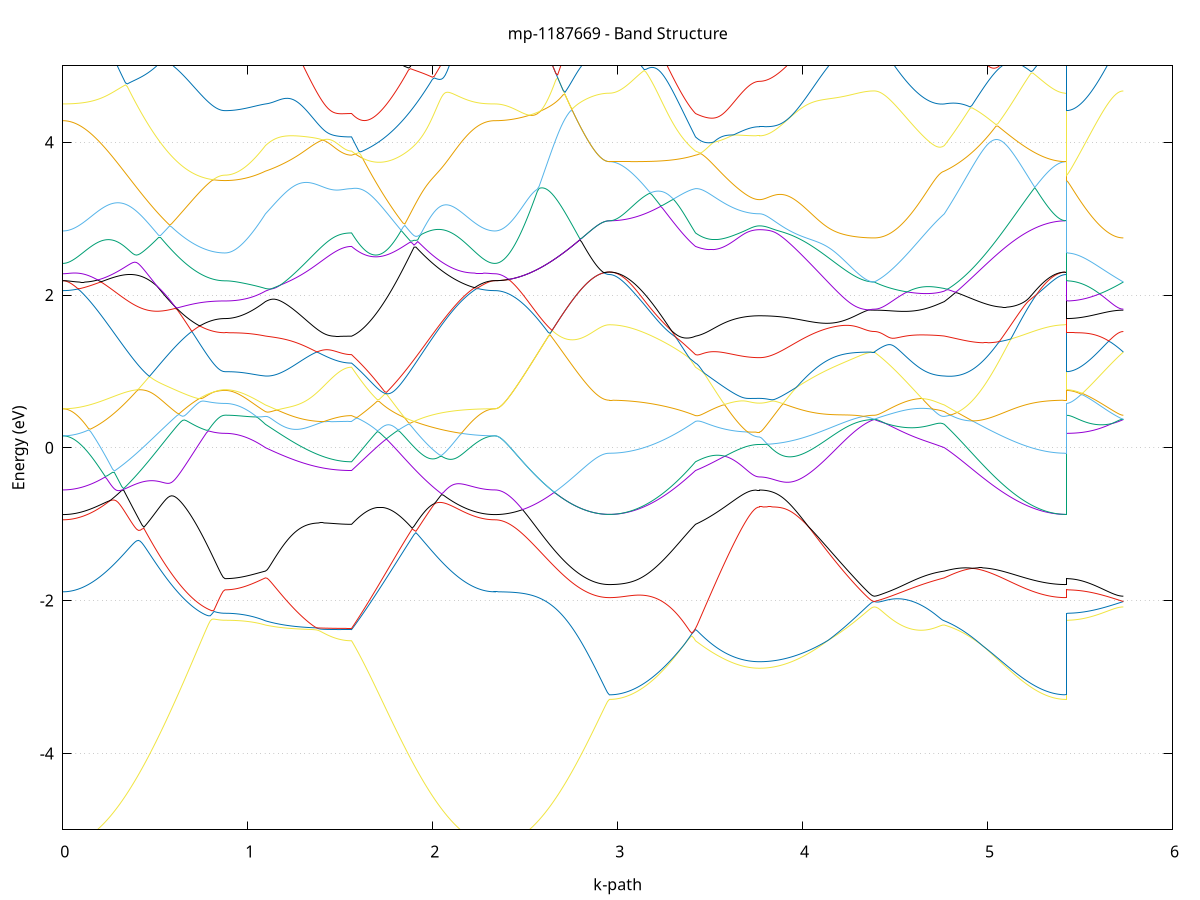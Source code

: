 set title 'mp-1187669 - Band Structure'
set xlabel 'k-path'
set ylabel 'Energy (eV)'
set grid y
set yrange [-5:5]
set terminal png size 800,600
set output 'mp-1187669_bands_gnuplot.png'
plot '-' using 1:2 with lines notitle, '-' using 1:2 with lines notitle, '-' using 1:2 with lines notitle, '-' using 1:2 with lines notitle, '-' using 1:2 with lines notitle, '-' using 1:2 with lines notitle, '-' using 1:2 with lines notitle, '-' using 1:2 with lines notitle, '-' using 1:2 with lines notitle, '-' using 1:2 with lines notitle, '-' using 1:2 with lines notitle, '-' using 1:2 with lines notitle, '-' using 1:2 with lines notitle, '-' using 1:2 with lines notitle, '-' using 1:2 with lines notitle, '-' using 1:2 with lines notitle, '-' using 1:2 with lines notitle, '-' using 1:2 with lines notitle, '-' using 1:2 with lines notitle, '-' using 1:2 with lines notitle, '-' using 1:2 with lines notitle, '-' using 1:2 with lines notitle, '-' using 1:2 with lines notitle, '-' using 1:2 with lines notitle, '-' using 1:2 with lines notitle, '-' using 1:2 with lines notitle, '-' using 1:2 with lines notitle, '-' using 1:2 with lines notitle, '-' using 1:2 with lines notitle, '-' using 1:2 with lines notitle, '-' using 1:2 with lines notitle, '-' using 1:2 with lines notitle, '-' using 1:2 with lines notitle, '-' using 1:2 with lines notitle, '-' using 1:2 with lines notitle, '-' using 1:2 with lines notitle, '-' using 1:2 with lines notitle, '-' using 1:2 with lines notitle, '-' using 1:2 with lines notitle, '-' using 1:2 with lines notitle, '-' using 1:2 with lines notitle, '-' using 1:2 with lines notitle, '-' using 1:2 with lines notitle, '-' using 1:2 with lines notitle, '-' using 1:2 with lines notitle, '-' using 1:2 with lines notitle, '-' using 1:2 with lines notitle, '-' using 1:2 with lines notitle
0.000000 -23.664932
0.009968 -23.664932
0.019936 -23.664832
0.029904 -23.664732
0.039872 -23.664532
0.049840 -23.664432
0.059808 -23.664132
0.069776 -23.663932
0.079745 -23.663632
0.089713 -23.663332
0.099681 -23.662932
0.109649 -23.662532
0.119617 -23.662132
0.129585 -23.661732
0.139553 -23.661332
0.149521 -23.660932
0.159489 -23.660532
0.169457 -23.660132
0.179425 -23.659732
0.189393 -23.659332
0.199361 -23.658932
0.209329 -23.658632
0.219297 -23.658432
0.229265 -23.658232
0.239234 -23.658132
0.249202 -23.658032
0.259170 -23.658032
0.269138 -23.658132
0.279106 -23.658332
0.289074 -23.658632
0.299042 -23.658932
0.309010 -23.659432
0.318978 -23.660032
0.328946 -23.660632
0.338914 -23.661432
0.348882 -23.662232
0.358850 -23.663132
0.368818 -23.664132
0.378786 -23.665232
0.388754 -23.666432
0.398723 -23.667632
0.408691 -23.668832
0.418659 -23.670232
0.428627 -23.671532
0.438595 -23.672932
0.448563 -23.674432
0.458531 -23.675932
0.468499 -23.677432
0.478467 -23.678932
0.488435 -23.680432
0.498403 -23.681932
0.508371 -23.683532
0.518339 -23.685032
0.528307 -23.686632
0.538275 -23.688132
0.548244 -23.689632
0.558212 -23.691232
0.568180 -23.692632
0.578148 -23.694132
0.588116 -23.695632
0.598084 -23.697032
0.608052 -23.698432
0.618020 -23.699832
0.627988 -23.701132
0.637956 -23.702432
0.647924 -23.703732
0.657892 -23.704932
0.667860 -23.706132
0.677828 -23.707232
0.687796 -23.708332
0.697764 -23.709432
0.707733 -23.710432
0.717701 -23.711332
0.727669 -23.712232
0.737637 -23.713132
0.747605 -23.713932
0.757573 -23.714632
0.767541 -23.715332
0.777509 -23.715932
0.787477 -23.716532
0.797445 -23.717032
0.807413 -23.717532
0.817381 -23.717932
0.827349 -23.718232
0.837317 -23.718532
0.847285 -23.718732
0.857253 -23.718832
0.867222 -23.718932
0.877190 -23.719032
0.877190 -23.719032
0.887119 -23.718832
0.897048 -23.718532
0.906977 -23.718032
0.916906 -23.717332
0.926835 -23.716432
0.936765 -23.715232
0.946694 -23.713932
0.956623 -23.712432
0.966552 -23.710632
0.976481 -23.708732
0.986410 -23.706632
0.996340 -23.704332
1.006269 -23.701832
1.016198 -23.699132
1.026127 -23.696232
1.036056 -23.693132
1.045985 -23.689932
1.055915 -23.686532
1.065844 -23.682932
1.075773 -23.679132
1.085702 -23.675232
1.095631 -23.671232
1.095631 -23.671232
1.105542 -23.668232
1.115453 -23.665132
1.125364 -23.663932
1.135274 -23.663432
1.145185 -23.662932
1.155096 -23.662332
1.165007 -23.661632
1.174917 -23.660932
1.184828 -23.660132
1.194739 -23.659332
1.204650 -23.658432
1.214560 -23.657432
1.224471 -23.656432
1.234382 -23.655432
1.244292 -23.654232
1.254203 -23.653132
1.264114 -23.651832
1.274025 -23.650532
1.283935 -23.649232
1.293846 -23.647832
1.303757 -23.646332
1.313668 -23.644832
1.323578 -23.643232
1.333489 -23.641632
1.343400 -23.640032
1.353311 -23.638332
1.363221 -23.636532
1.373132 -23.634732
1.383043 -23.632932
1.392954 -23.631032
1.402864 -23.629132
1.412775 -23.627232
1.422686 -23.625232
1.432597 -23.623332
1.442507 -23.621332
1.452418 -23.619332
1.462329 -23.617332
1.472240 -23.615332
1.482150 -23.613332
1.492061 -23.611432
1.501972 -23.609532
1.511883 -23.607732
1.521793 -23.606132
1.531704 -23.604632
1.541615 -23.603532
1.551526 -23.602732
1.561436 -23.602432
1.561436 -23.602432
1.571369 -23.601732
1.581301 -23.601032
1.591234 -23.600432
1.601166 -23.599832
1.611098 -23.599332
1.621031 -23.598832
1.630963 -23.598332
1.640896 -23.597832
1.650828 -23.597332
1.660761 -23.596932
1.670693 -23.596432
1.680625 -23.595932
1.690558 -23.595432
1.700490 -23.594932
1.710423 -23.594332
1.720355 -23.593732
1.730287 -23.593132
1.740220 -23.592432
1.750152 -23.591732
1.760085 -23.591032
1.770017 -23.591232
1.779950 -23.593932
1.789882 -23.596632
1.799814 -23.599232
1.809747 -23.601832
1.819679 -23.604332
1.829612 -23.606832
1.839544 -23.609232
1.849476 -23.611532
1.859409 -23.613832
1.869341 -23.616032
1.879274 -23.618232
1.889206 -23.620332
1.899139 -23.622432
1.909071 -23.624432
1.919003 -23.626432
1.928936 -23.628332
1.938868 -23.630132
1.948801 -23.631932
1.958733 -23.633632
1.968665 -23.635332
1.978598 -23.636932
1.988530 -23.638532
1.998463 -23.640132
2.008395 -23.641532
2.018327 -23.643032
2.028260 -23.644332
2.038192 -23.645732
2.048125 -23.647032
2.058057 -23.648232
2.067990 -23.649432
2.077922 -23.650532
2.087854 -23.651632
2.097787 -23.652732
2.107719 -23.653732
2.117652 -23.654632
2.127584 -23.655532
2.137516 -23.656432
2.147449 -23.657232
2.157381 -23.658032
2.167314 -23.658832
2.177246 -23.659532
2.187179 -23.660132
2.197111 -23.660732
2.207043 -23.661332
2.216976 -23.661832
2.226908 -23.662332
2.236841 -23.662832
2.246773 -23.663232
2.256705 -23.663532
2.266638 -23.663832
2.276570 -23.664132
2.286503 -23.664432
2.296435 -23.664532
2.306368 -23.664732
2.316300 -23.664832
2.326232 -23.664932
2.336165 -23.664932
2.336165 -23.664932
2.346150 -23.664832
2.356134 -23.664632
2.366119 -23.664332
2.376104 -23.663932
2.386089 -23.663332
2.396073 -23.662632
2.406058 -23.661732
2.416043 -23.660832
2.426028 -23.659732
2.436012 -23.658532
2.445997 -23.657132
2.455982 -23.655732
2.465967 -23.654132
2.475951 -23.652432
2.485936 -23.650632
2.495921 -23.648632
2.505906 -23.646632
2.515890 -23.644432
2.525875 -23.642132
2.535860 -23.639732
2.545845 -23.637232
2.555830 -23.634632
2.565814 -23.631932
2.575799 -23.629132
2.585784 -23.626232
2.595769 -23.623232
2.605753 -23.623632
2.615738 -23.625832
2.625723 -23.628032
2.635708 -23.630232
2.645692 -23.632332
2.655677 -23.634432
2.665662 -23.636532
2.675647 -23.638532
2.685631 -23.640432
2.695616 -23.642332
2.705601 -23.644232
2.715586 -23.646032
2.725571 -23.647732
2.735555 -23.649432
2.745540 -23.651032
2.755525 -23.652532
2.765510 -23.654032
2.775494 -23.655432
2.785479 -23.656732
2.795464 -23.658032
2.805449 -23.659232
2.815433 -23.660332
2.825418 -23.661432
2.835403 -23.662432
2.845388 -23.663332
2.855372 -23.664132
2.865357 -23.664832
2.875342 -23.665532
2.885327 -23.666132
2.895312 -23.666632
2.905296 -23.667132
2.915281 -23.667432
2.925266 -23.667732
2.935251 -23.667932
2.945235 -23.668032
2.955220 -23.668132
2.955220 -23.668132
2.965131 -23.668032
2.975042 -23.667932
2.984952 -23.667732
2.994863 -23.667432
3.004774 -23.667032
3.014685 -23.666532
3.024595 -23.665932
3.034506 -23.665332
3.044417 -23.664532
3.054328 -23.663732
3.064238 -23.662832
3.074149 -23.661832
3.084060 -23.660732
3.093971 -23.659532
3.103881 -23.658332
3.113792 -23.657032
3.123703 -23.655632
3.133614 -23.654132
3.143524 -23.652532
3.153435 -23.650932
3.163346 -23.649232
3.173257 -23.647432
3.183167 -23.645632
3.193078 -23.643632
3.202989 -23.641632
3.212900 -23.639632
3.222810 -23.637532
3.232721 -23.635332
3.242632 -23.633032
3.252543 -23.630732
3.262453 -23.628432
3.272364 -23.626032
3.282275 -23.623532
3.292186 -23.621032
3.302096 -23.618432
3.312007 -23.616432
3.321918 -23.614732
3.331829 -23.613032
3.341739 -23.611432
3.351650 -23.610032
3.361561 -23.608632
3.371471 -23.607332
3.381382 -23.606232
3.391293 -23.605132
3.401204 -23.604132
3.411114 -23.603232
3.421025 -23.602432
3.421025 -23.602432
3.430909 -23.602132
3.440793 -23.601832
3.450676 -23.601632
3.460560 -23.601432
3.470443 -23.601332
3.480327 -23.601332
3.490211 -23.601432
3.500094 -23.601532
3.509978 -23.601732
3.519862 -23.602032
3.529745 -23.602332
3.539629 -23.602732
3.549513 -23.603232
3.559396 -23.603832
3.569280 -23.604432
3.579163 -23.605032
3.589047 -23.605732
3.598931 -23.606432
3.608814 -23.607032
3.618698 -23.607732
3.628582 -23.608432
3.638465 -23.609132
3.648349 -23.609832
3.658233 -23.610432
3.668116 -23.611032
3.678000 -23.611532
3.687884 -23.612032
3.697767 -23.612432
3.707651 -23.612832
3.717534 -23.613232
3.727418 -23.613432
3.737302 -23.613732
3.747185 -23.613832
3.757069 -23.613932
3.766953 -23.614032
3.766953 -23.614032
3.776798 -23.614032
3.786644 -23.614132
3.796489 -23.614232
3.806335 -23.614432
3.816180 -23.614732
3.826026 -23.615032
3.835871 -23.615432
3.845717 -23.615932
3.855562 -23.616532
3.865408 -23.617132
3.875253 -23.617832
3.885099 -23.618632
3.894944 -23.619532
3.904790 -23.620632
3.914635 -23.621732
3.924481 -23.622932
3.934326 -23.624332
3.944172 -23.625832
3.954017 -23.627432
3.963863 -23.629232
3.973708 -23.631132
3.983554 -23.633132
3.993399 -23.635232
4.003245 -23.637432
4.013090 -23.639832
4.022936 -23.642232
4.032781 -23.644732
4.042627 -23.647332
4.052472 -23.649832
4.062318 -23.652532
4.072163 -23.655132
4.082009 -23.657732
4.091854 -23.660432
4.101700 -23.663032
4.111545 -23.665532
4.121391 -23.668132
4.131236 -23.670632
4.141082 -23.673032
4.150927 -23.675432
4.160773 -23.677732
4.170618 -23.679932
4.180464 -23.682132
4.190309 -23.684232
4.200155 -23.686232
4.210000 -23.688132
4.219846 -23.690032
4.229691 -23.691732
4.239537 -23.693432
4.249382 -23.694932
4.259228 -23.696432
4.269073 -23.697732
4.278919 -23.699032
4.288764 -23.700132
4.298610 -23.701232
4.308455 -23.702132
4.318301 -23.702932
4.328146 -23.703732
4.337992 -23.704332
4.347837 -23.704832
4.357683 -23.705232
4.367528 -23.705432
4.377374 -23.705632
4.387219 -23.705732
4.387219 -23.705732
4.397189 -23.705732
4.407159 -23.705732
4.417128 -23.705732
4.427098 -23.705832
4.437067 -23.705832
4.447037 -23.705832
4.457007 -23.705832
4.466976 -23.705832
4.476946 -23.705832
4.486916 -23.705732
4.496885 -23.705632
4.506855 -23.705432
4.516825 -23.705232
4.526794 -23.704932
4.536764 -23.704532
4.546733 -23.704132
4.556703 -23.703632
4.566673 -23.703032
4.576642 -23.702332
4.586612 -23.701632
4.596582 -23.700732
4.606551 -23.699832
4.616521 -23.698732
4.626490 -23.697632
4.636460 -23.696332
4.646430 -23.694932
4.656399 -23.693532
4.666369 -23.691932
4.676339 -23.690232
4.686308 -23.688532
4.696278 -23.686632
4.706247 -23.684632
4.716217 -23.682632
4.726187 -23.680432
4.736156 -23.678232
4.746126 -23.675932
4.756096 -23.673532
4.766065 -23.671232
4.766065 -23.671232
4.776046 -23.666932
4.786027 -23.664232
4.796008 -23.663832
4.805989 -23.663332
4.815970 -23.662932
4.825951 -23.662532
4.835932 -23.662232
4.845913 -23.661832
4.855894 -23.661532
4.865875 -23.661232
4.875856 -23.660932
4.885838 -23.660732
4.895819 -23.660432
4.905800 -23.660232
4.915781 -23.660132
4.925762 -23.659932
4.935743 -23.659832
4.945724 -23.659732
4.955705 -23.659632
4.965686 -23.659632
4.975667 -23.659532
4.985648 -23.659532
4.995629 -23.659632
5.005610 -23.659632
5.015591 -23.659732
5.025572 -23.659832
5.035553 -23.659932
5.045534 -23.660032
5.055515 -23.660232
5.065496 -23.660332
5.075477 -23.660532
5.085458 -23.660732
5.095439 -23.660932
5.105420 -23.661232
5.115401 -23.661432
5.125382 -23.661632
5.135363 -23.661932
5.145344 -23.662232
5.155325 -23.662532
5.165306 -23.662832
5.175287 -23.663032
5.185268 -23.663332
5.195249 -23.663632
5.205230 -23.663932
5.215211 -23.664232
5.225193 -23.664532
5.235174 -23.664832
5.245155 -23.665132
5.255136 -23.665432
5.265117 -23.665732
5.275098 -23.665932
5.285079 -23.666232
5.295060 -23.666432
5.305041 -23.666732
5.315022 -23.666932
5.325003 -23.667132
5.334984 -23.667332
5.344965 -23.667432
5.354946 -23.667632
5.364927 -23.667732
5.374908 -23.667832
5.384889 -23.667932
5.394870 -23.668032
5.404851 -23.668032
5.414832 -23.668132
5.424813 -23.668132
5.424813 -23.719032
5.434798 -23.718932
5.444783 -23.718832
5.454767 -23.718732
5.464752 -23.718532
5.474737 -23.718232
5.484722 -23.717932
5.494706 -23.717632
5.504691 -23.717232
5.514676 -23.716732
5.524661 -23.716232
5.534646 -23.715732
5.544630 -23.715232
5.554615 -23.714632
5.564600 -23.713932
5.574585 -23.713332
5.584569 -23.712632
5.594554 -23.712032
5.604539 -23.711332
5.614524 -23.710632
5.624508 -23.709932
5.634493 -23.709332
5.644478 -23.708732
5.654463 -23.708132
5.664447 -23.707632
5.674432 -23.707132
5.684417 -23.706732
5.694402 -23.706332
5.704386 -23.706032
5.714371 -23.705832
5.724356 -23.705732
5.734341 -23.705732
e
0.000000 -23.574832
0.009968 -23.574832
0.019936 -23.574932
0.029904 -23.575032
0.039872 -23.575132
0.049840 -23.575332
0.059808 -23.575532
0.069776 -23.575832
0.079745 -23.576032
0.089713 -23.576332
0.099681 -23.576732
0.109649 -23.577032
0.119617 -23.577332
0.129585 -23.577732
0.139553 -23.578132
0.149521 -23.578432
0.159489 -23.578732
0.169457 -23.579032
0.179425 -23.579332
0.189393 -23.579632
0.199361 -23.579832
0.209329 -23.579932
0.219297 -23.580032
0.229265 -23.580032
0.239234 -23.579932
0.249202 -23.579732
0.259170 -23.579432
0.269138 -23.579032
0.279106 -23.578532
0.289074 -23.577932
0.299042 -23.577232
0.309010 -23.576332
0.318978 -23.575332
0.328946 -23.574232
0.338914 -23.572932
0.348882 -23.575632
0.358850 -23.578832
0.368818 -23.581932
0.378786 -23.584932
0.388754 -23.588032
0.398723 -23.591032
0.408691 -23.594032
0.418659 -23.596932
0.428627 -23.599932
0.438595 -23.602732
0.448563 -23.605632
0.458531 -23.608432
0.468499 -23.611232
0.478467 -23.613932
0.488435 -23.616632
0.498403 -23.619232
0.508371 -23.621832
0.518339 -23.624332
0.528307 -23.626832
0.538275 -23.629232
0.548244 -23.631632
0.558212 -23.634032
0.568180 -23.636232
0.578148 -23.638432
0.588116 -23.640632
0.598084 -23.642732
0.608052 -23.644732
0.618020 -23.646732
0.627988 -23.648632
0.637956 -23.650432
0.647924 -23.652232
0.657892 -23.653932
0.667860 -23.655532
0.677828 -23.657132
0.687796 -23.658632
0.697764 -23.660032
0.707733 -23.661432
0.717701 -23.662732
0.727669 -23.663932
0.737637 -23.665032
0.747605 -23.666132
0.757573 -23.667032
0.767541 -23.668032
0.777509 -23.668832
0.787477 -23.669532
0.797445 -23.670232
0.807413 -23.670832
0.817381 -23.671332
0.827349 -23.671832
0.837317 -23.672132
0.847285 -23.672432
0.857253 -23.672632
0.867222 -23.672732
0.877190 -23.672832
0.877190 -23.672732
0.887119 -23.672732
0.897048 -23.672732
0.906977 -23.672632
0.916906 -23.672432
0.926835 -23.672232
0.936765 -23.672032
0.946694 -23.671732
0.956623 -23.671432
0.966552 -23.671132
0.976481 -23.670732
0.986410 -23.670432
0.996340 -23.669932
1.006269 -23.669532
1.016198 -23.669132
1.026127 -23.668632
1.036056 -23.668132
1.045985 -23.667632
1.055915 -23.667132
1.065844 -23.666632
1.075773 -23.666132
1.085702 -23.665732
1.095631 -23.665232
1.095631 -23.665232
1.105542 -23.664832
1.115453 -23.664432
1.125364 -23.661932
1.135274 -23.658632
1.145185 -23.655332
1.155096 -23.651832
1.165007 -23.648332
1.174917 -23.644732
1.184828 -23.641032
1.194739 -23.637232
1.204650 -23.633432
1.214560 -23.629532
1.224471 -23.625532
1.234382 -23.621532
1.244292 -23.617532
1.254203 -23.613432
1.264114 -23.609332
1.274025 -23.605132
1.283935 -23.600932
1.293846 -23.596732
1.303757 -23.592532
1.313668 -23.588332
1.323578 -23.584132
1.333489 -23.580032
1.343400 -23.575832
1.353311 -23.571832
1.363221 -23.568132
1.373132 -23.567932
1.383043 -23.567832
1.392954 -23.567932
1.402864 -23.568232
1.412775 -23.568732
1.422686 -23.569332
1.432597 -23.570132
1.442507 -23.571132
1.452418 -23.572232
1.462329 -23.573432
1.472240 -23.574732
1.482150 -23.576132
1.492061 -23.577632
1.501972 -23.579032
1.511883 -23.580532
1.521793 -23.581832
1.531704 -23.583132
1.541615 -23.584132
1.551526 -23.584832
1.561436 -23.585032
1.561436 -23.585032
1.571369 -23.582132
1.581301 -23.579132
1.591234 -23.576232
1.601166 -23.573232
1.611098 -23.570332
1.621031 -23.567432
1.630963 -23.564532
1.640896 -23.561532
1.650828 -23.558732
1.660761 -23.557632
1.670693 -23.560932
1.680625 -23.564232
1.690558 -23.567432
1.700490 -23.570532
1.710423 -23.573632
1.720355 -23.576732
1.730287 -23.579732
1.740220 -23.582732
1.750152 -23.585632
1.760085 -23.588432
1.770017 -23.590232
1.779950 -23.589332
1.789882 -23.588432
1.799814 -23.587532
1.809747 -23.586532
1.819679 -23.585432
1.829612 -23.584332
1.839544 -23.583232
1.849476 -23.581932
1.859409 -23.580732
1.869341 -23.579332
1.879274 -23.577932
1.889206 -23.576432
1.899139 -23.574932
1.909071 -23.573332
1.919003 -23.571732
1.928936 -23.570032
1.938868 -23.568232
1.948801 -23.566432
1.958733 -23.564632
1.968665 -23.562632
1.978598 -23.560632
1.988530 -23.558632
1.998463 -23.556532
2.008395 -23.554432
2.018327 -23.552232
2.028260 -23.549932
2.038192 -23.547632
2.048125 -23.547532
2.058057 -23.549332
2.067990 -23.551032
2.077922 -23.552732
2.087854 -23.554432
2.097787 -23.555932
2.107719 -23.557432
2.117652 -23.558932
2.127584 -23.560332
2.137516 -23.561632
2.147449 -23.562932
2.157381 -23.564132
2.167314 -23.565332
2.177246 -23.566432
2.187179 -23.567432
2.197111 -23.568332
2.207043 -23.569232
2.216976 -23.570132
2.226908 -23.570832
2.236841 -23.571532
2.246773 -23.572132
2.256705 -23.572732
2.266638 -23.573232
2.276570 -23.573632
2.286503 -23.574032
2.296435 -23.574332
2.306368 -23.574532
2.316300 -23.574732
2.326232 -23.574832
2.336165 -23.574832
2.336165 -23.574832
2.346150 -23.574932
2.356134 -23.575332
2.366119 -23.575932
2.376104 -23.576732
2.386089 -23.577732
2.396073 -23.578932
2.406058 -23.580332
2.416043 -23.581832
2.426028 -23.583532
2.436012 -23.585332
2.445997 -23.587232
2.455982 -23.589232
2.465967 -23.591332
2.475951 -23.593532
2.485936 -23.595732
2.495921 -23.598032
2.505906 -23.600332
2.515890 -23.602632
2.525875 -23.604932
2.535860 -23.607332
2.545845 -23.609632
2.555830 -23.612032
2.565814 -23.614332
2.575799 -23.616732
2.585784 -23.619032
2.595769 -23.621332
2.605753 -23.623632
2.615738 -23.625832
2.625723 -23.628032
2.635708 -23.630232
2.645692 -23.632332
2.655677 -23.634432
2.665662 -23.636532
2.675647 -23.638532
2.685631 -23.640432
2.695616 -23.642332
2.705601 -23.644232
2.715586 -23.646032
2.725571 -23.647732
2.735555 -23.649432
2.745540 -23.651032
2.755525 -23.652532
2.765510 -23.654032
2.775494 -23.655432
2.785479 -23.656732
2.795464 -23.658032
2.805449 -23.659232
2.815433 -23.660332
2.825418 -23.661432
2.835403 -23.662432
2.845388 -23.663332
2.855372 -23.664132
2.865357 -23.664832
2.875342 -23.665532
2.885327 -23.666132
2.895312 -23.666632
2.905296 -23.667132
2.915281 -23.667432
2.925266 -23.667732
2.935251 -23.667932
2.945235 -23.668032
2.955220 -23.668132
2.955220 -23.668132
2.965131 -23.668032
2.975042 -23.667932
2.984952 -23.667632
2.994863 -23.667232
3.004774 -23.666832
3.014685 -23.666232
3.024595 -23.665532
3.034506 -23.664832
3.044417 -23.663932
3.054328 -23.662932
3.064238 -23.661932
3.074149 -23.660732
3.084060 -23.659432
3.093971 -23.658132
3.103881 -23.656732
3.113792 -23.655232
3.123703 -23.653632
3.133614 -23.651932
3.143524 -23.650232
3.153435 -23.648432
3.163346 -23.646632
3.173257 -23.644732
3.183167 -23.642732
3.193078 -23.640732
3.202989 -23.638632
3.212900 -23.636632
3.222810 -23.634532
3.232721 -23.632432
3.242632 -23.630332
3.252543 -23.628232
3.262453 -23.626132
3.272364 -23.624132
3.282275 -23.622132
3.292186 -23.620132
3.302096 -23.618232
3.312007 -23.615832
3.321918 -23.613232
3.331829 -23.610532
3.341739 -23.607832
3.351650 -23.605032
3.361561 -23.602232
3.371471 -23.599432
3.381382 -23.596632
3.391293 -23.593732
3.401204 -23.590832
3.411114 -23.587932
3.421025 -23.585032
3.421025 -23.585032
3.430909 -23.583732
3.440793 -23.582332
3.450676 -23.580932
3.460560 -23.579432
3.470443 -23.577932
3.480327 -23.576432
3.490211 -23.574832
3.500094 -23.573232
3.509978 -23.571532
3.519862 -23.569932
3.529745 -23.568232
3.539629 -23.566532
3.549513 -23.564732
3.559396 -23.563032
3.569280 -23.561232
3.579163 -23.559532
3.589047 -23.557832
3.598931 -23.556032
3.608814 -23.554332
3.618698 -23.552632
3.628582 -23.551032
3.638465 -23.549432
3.648349 -23.547832
3.658233 -23.546332
3.668116 -23.544932
3.678000 -23.543632
3.687884 -23.542332
3.697767 -23.541232
3.707651 -23.540232
3.717534 -23.539332
3.727418 -23.538632
3.737302 -23.538032
3.747185 -23.537632
3.757069 -23.537332
3.766953 -23.537232
3.766953 -23.537232
3.776798 -23.537532
3.786644 -23.538332
3.796489 -23.539532
3.806335 -23.541132
3.816180 -23.543132
3.826026 -23.545332
3.835871 -23.547832
3.845717 -23.550432
3.855562 -23.553132
3.865408 -23.555932
3.875253 -23.558832
3.885099 -23.561732
3.894944 -23.564732
3.904790 -23.567732
3.914635 -23.570632
3.924481 -23.573632
3.934326 -23.576532
3.944172 -23.579432
3.954017 -23.582232
3.963863 -23.585032
3.973708 -23.587832
3.983554 -23.590532
3.993399 -23.593232
4.003245 -23.595832
4.013090 -23.598332
4.022936 -23.600732
4.032781 -23.603132
4.042627 -23.605432
4.052472 -23.607732
4.062318 -23.609932
4.072163 -23.611932
4.082009 -23.613932
4.091854 -23.615932
4.101700 -23.617732
4.111545 -23.619432
4.121391 -23.621132
4.131236 -23.622632
4.141082 -23.624132
4.150927 -23.625532
4.160773 -23.626832
4.170618 -23.628032
4.180464 -23.629132
4.190309 -23.630132
4.200155 -23.631032
4.210000 -23.631832
4.219846 -23.632632
4.229691 -23.633232
4.239537 -23.633832
4.249382 -23.634332
4.259228 -23.634632
4.269073 -23.635032
4.278919 -23.635232
4.288764 -23.635432
4.298610 -23.635532
4.308455 -23.635532
4.318301 -23.635532
4.328146 -23.635532
4.337992 -23.635432
4.347837 -23.635332
4.357683 -23.635232
4.367528 -23.635232
4.377374 -23.635132
4.387219 -23.635132
4.387219 -23.635132
4.397189 -23.635132
4.407159 -23.635032
4.417128 -23.635032
4.427098 -23.635032
4.437067 -23.635332
4.447037 -23.635932
4.457007 -23.636932
4.466976 -23.638432
4.476946 -23.640132
4.486916 -23.641932
4.496885 -23.643832
4.506855 -23.645632
4.516825 -23.647432
4.526794 -23.649232
4.536764 -23.650832
4.546733 -23.652432
4.556703 -23.653932
4.566673 -23.655332
4.576642 -23.656632
4.586612 -23.657832
4.596582 -23.658932
4.606551 -23.659932
4.616521 -23.660932
4.626490 -23.661732
4.636460 -23.662532
4.646430 -23.663232
4.656399 -23.663732
4.666369 -23.664332
4.676339 -23.664732
4.686308 -23.665032
4.696278 -23.665332
4.706247 -23.665532
4.716217 -23.665632
4.726187 -23.665732
4.736156 -23.665732
4.746126 -23.665632
4.756096 -23.665432
4.766065 -23.665232
4.766065 -23.665232
4.776046 -23.664732
4.786027 -23.662532
4.796008 -23.658032
4.805989 -23.653332
4.815970 -23.648532
4.825951 -23.643532
4.835932 -23.638432
4.845913 -23.633232
4.855894 -23.627932
4.865875 -23.622532
4.875856 -23.617032
4.885838 -23.611432
4.895819 -23.605732
4.905800 -23.600032
4.915781 -23.594132
4.925762 -23.588232
4.935743 -23.582332
4.945724 -23.576232
4.955705 -23.570232
4.965686 -23.567832
4.975667 -23.565732
4.985648 -23.563732
4.995629 -23.561732
5.005610 -23.559632
5.015591 -23.557632
5.025572 -23.558632
5.035553 -23.562632
5.045534 -23.566732
5.055515 -23.570732
5.065496 -23.574832
5.075477 -23.578932
5.085458 -23.583032
5.095439 -23.587032
5.105420 -23.591132
5.115401 -23.595132
5.125382 -23.599132
5.135363 -23.603032
5.145344 -23.606932
5.155325 -23.610732
5.165306 -23.614532
5.175287 -23.618132
5.185268 -23.621732
5.195249 -23.625232
5.205230 -23.628632
5.215211 -23.631932
5.225193 -23.635032
5.235174 -23.638132
5.245155 -23.641032
5.255136 -23.643832
5.265117 -23.646532
5.275098 -23.649032
5.285079 -23.651432
5.295060 -23.653732
5.305041 -23.655732
5.315022 -23.657732
5.325003 -23.659532
5.334984 -23.661132
5.344965 -23.662532
5.354946 -23.663832
5.364927 -23.665032
5.374908 -23.665932
5.384889 -23.666732
5.394870 -23.667332
5.404851 -23.667732
5.414832 -23.668032
5.424813 -23.668132
5.424813 -23.672832
5.434798 -23.672732
5.444783 -23.672532
5.454767 -23.672132
5.464752 -23.671732
5.474737 -23.671132
5.484722 -23.670332
5.494706 -23.669532
5.504691 -23.668532
5.514676 -23.667332
5.524661 -23.666132
5.534646 -23.664732
5.544630 -23.663232
5.554615 -23.661532
5.564600 -23.659832
5.574585 -23.657932
5.584569 -23.655832
5.594554 -23.653732
5.604539 -23.651432
5.614524 -23.649032
5.624508 -23.646532
5.634493 -23.643932
5.644478 -23.641232
5.654463 -23.638432
5.664447 -23.635432
5.674432 -23.633332
5.684417 -23.633832
5.694402 -23.634332
5.704386 -23.634632
5.714371 -23.634932
5.724356 -23.635132
5.734341 -23.635132
e
0.000000 -23.574832
0.009968 -23.574732
0.019936 -23.574432
0.029904 -23.573932
0.039872 -23.573232
0.049840 -23.572432
0.059808 -23.571332
0.069776 -23.570032
0.079745 -23.568532
0.089713 -23.566932
0.099681 -23.565032
0.109649 -23.563032
0.119617 -23.560832
0.129585 -23.558432
0.139553 -23.555832
0.149521 -23.553132
0.159489 -23.550132
0.169457 -23.547032
0.179425 -23.543832
0.189393 -23.540432
0.199361 -23.536832
0.209329 -23.533032
0.219297 -23.533932
0.229265 -23.537132
0.239234 -23.540432
0.249202 -23.543632
0.259170 -23.546832
0.269138 -23.550132
0.279106 -23.553332
0.289074 -23.556532
0.299042 -23.559832
0.309010 -23.563032
0.318978 -23.566232
0.328946 -23.569332
0.338914 -23.572532
0.348882 -23.571632
0.358850 -23.570132
0.368818 -23.568532
0.378786 -23.566832
0.388754 -23.565032
0.398723 -23.563132
0.408691 -23.561132
0.418659 -23.559032
0.428627 -23.556832
0.438595 -23.554632
0.448563 -23.552232
0.458531 -23.549932
0.468499 -23.547432
0.478467 -23.544932
0.488435 -23.542432
0.498403 -23.539832
0.508371 -23.537232
0.518339 -23.534532
0.528307 -23.532132
0.538275 -23.535632
0.548244 -23.539232
0.558212 -23.542832
0.568180 -23.546532
0.578148 -23.550132
0.588116 -23.553832
0.598084 -23.557432
0.608052 -23.561032
0.618020 -23.564632
0.627988 -23.568132
0.637956 -23.571532
0.647924 -23.574932
0.657892 -23.578232
0.667860 -23.581432
0.677828 -23.584532
0.687796 -23.587532
0.697764 -23.590332
0.707733 -23.593132
0.717701 -23.595732
0.727669 -23.598232
0.737637 -23.600632
0.747605 -23.602832
0.757573 -23.604932
0.767541 -23.606832
0.777509 -23.608632
0.787477 -23.610232
0.797445 -23.611732
0.807413 -23.613032
0.817381 -23.614132
0.827349 -23.615032
0.837317 -23.615832
0.847285 -23.616432
0.857253 -23.616932
0.867222 -23.617132
0.877190 -23.617232
0.877190 -23.617232
0.887119 -23.617232
0.897048 -23.617132
0.906977 -23.617032
0.916906 -23.616832
0.926835 -23.616532
0.936765 -23.616332
0.946694 -23.615932
0.956623 -23.615532
0.966552 -23.615032
0.976481 -23.614532
0.986410 -23.613932
0.996340 -23.613332
1.006269 -23.612632
1.016198 -23.611832
1.026127 -23.611032
1.036056 -23.610132
1.045985 -23.609132
1.055915 -23.608132
1.065844 -23.607032
1.075773 -23.605932
1.085702 -23.604732
1.095631 -23.603432
1.095631 -23.603432
1.105542 -23.602532
1.115453 -23.601432
1.125364 -23.600332
1.135274 -23.599032
1.145185 -23.597732
1.155096 -23.596432
1.165007 -23.594932
1.174917 -23.593532
1.184828 -23.591932
1.194739 -23.590432
1.204650 -23.588832
1.214560 -23.587132
1.224471 -23.585532
1.234382 -23.583932
1.244292 -23.582232
1.254203 -23.580632
1.264114 -23.579032
1.274025 -23.577532
1.283935 -23.576032
1.293846 -23.574632
1.303757 -23.573332
1.313668 -23.572132
1.323578 -23.571032
1.333489 -23.570032
1.343400 -23.569232
1.353311 -23.568632
1.363221 -23.567832
1.373132 -23.563832
1.383043 -23.560032
1.392954 -23.556232
1.402864 -23.552632
1.412775 -23.549132
1.422686 -23.545832
1.432597 -23.542732
1.442507 -23.539732
1.452418 -23.537032
1.462329 -23.534532
1.472240 -23.532232
1.482150 -23.530132
1.492061 -23.528332
1.501972 -23.526732
1.511883 -23.525432
1.521793 -23.524332
1.531704 -23.523532
1.541615 -23.522932
1.551526 -23.522632
1.561436 -23.522432
1.561436 -23.522432
1.571369 -23.526132
1.581301 -23.529732
1.591234 -23.533332
1.601166 -23.536932
1.611098 -23.540532
1.621031 -23.544032
1.630963 -23.547432
1.640896 -23.550932
1.650828 -23.554332
1.660761 -23.555832
1.670693 -23.552932
1.680625 -23.550132
1.690558 -23.547332
1.700490 -23.544632
1.710423 -23.541932
1.720355 -23.539232
1.730287 -23.536632
1.740220 -23.534032
1.750152 -23.531532
1.760085 -23.529032
1.770017 -23.526632
1.779950 -23.524232
1.789882 -23.521932
1.799814 -23.519732
1.809747 -23.517532
1.819679 -23.515432
1.829612 -23.513432
1.839544 -23.511432
1.849476 -23.509532
1.859409 -23.507732
1.869341 -23.508332
1.879274 -23.510732
1.889206 -23.513132
1.899139 -23.515532
1.909071 -23.517832
1.919003 -23.520232
1.928936 -23.522532
1.938868 -23.524832
1.948801 -23.527032
1.958733 -23.529232
1.968665 -23.531432
1.978598 -23.533632
1.988530 -23.535732
1.998463 -23.537832
2.008395 -23.539832
2.018327 -23.541832
2.028260 -23.543832
2.038192 -23.545732
2.048125 -23.545332
2.058057 -23.542932
2.067990 -23.543332
2.077922 -23.545532
2.087854 -23.547632
2.097787 -23.549732
2.107719 -23.551732
2.117652 -23.553632
2.127584 -23.555532
2.137516 -23.557232
2.147449 -23.558932
2.157381 -23.560532
2.167314 -23.562032
2.177246 -23.563532
2.187179 -23.564832
2.197111 -23.566132
2.207043 -23.567332
2.216976 -23.568432
2.226908 -23.569432
2.236841 -23.570432
2.246773 -23.571232
2.256705 -23.572032
2.266638 -23.572632
2.276570 -23.573232
2.286503 -23.573732
2.296435 -23.574132
2.306368 -23.574432
2.316300 -23.574632
2.326232 -23.574832
2.336165 -23.574832
2.336165 -23.574832
2.346150 -23.574932
2.356134 -23.575332
2.366119 -23.575932
2.376104 -23.576732
2.386089 -23.577732
2.396073 -23.578932
2.406058 -23.580332
2.416043 -23.581832
2.426028 -23.583532
2.436012 -23.585332
2.445997 -23.587232
2.455982 -23.589232
2.465967 -23.591332
2.475951 -23.593532
2.485936 -23.595732
2.495921 -23.598032
2.505906 -23.600332
2.515890 -23.602632
2.525875 -23.604932
2.535860 -23.607332
2.545845 -23.609632
2.555830 -23.612032
2.565814 -23.614332
2.575799 -23.616732
2.585784 -23.619032
2.595769 -23.621332
2.605753 -23.620132
2.615738 -23.616932
2.625723 -23.613632
2.635708 -23.610332
2.645692 -23.606932
2.655677 -23.603432
2.665662 -23.599832
2.675647 -23.596132
2.685631 -23.592532
2.695616 -23.588732
2.705601 -23.584932
2.715586 -23.581132
2.725571 -23.577232
2.735555 -23.573332
2.745540 -23.569432
2.755525 -23.565532
2.765510 -23.561532
2.775494 -23.557632
2.785479 -23.553732
2.795464 -23.549932
2.805449 -23.546132
2.815433 -23.542432
2.825418 -23.538732
2.835403 -23.535232
2.845388 -23.531832
2.855372 -23.528532
2.865357 -23.525432
2.875342 -23.522532
2.885327 -23.519932
2.895312 -23.517532
2.905296 -23.515432
2.915281 -23.513732
2.925266 -23.512332
2.935251 -23.511232
2.945235 -23.510632
2.955220 -23.510432
2.955220 -23.510432
2.965131 -23.510432
2.975042 -23.510532
2.984952 -23.510732
2.994863 -23.510932
3.004774 -23.511232
3.014685 -23.511532
3.024595 -23.511832
3.034506 -23.512332
3.044417 -23.512732
3.054328 -23.513232
3.064238 -23.513832
3.074149 -23.514332
3.084060 -23.515032
3.093971 -23.515632
3.103881 -23.516232
3.113792 -23.516932
3.123703 -23.517632
3.133614 -23.518232
3.143524 -23.518932
3.153435 -23.519632
3.163346 -23.520232
3.173257 -23.520832
3.183167 -23.521432
3.193078 -23.521932
3.202989 -23.522432
3.212900 -23.522832
3.222810 -23.523232
3.232721 -23.523432
3.242632 -23.523632
3.252543 -23.523732
3.262453 -23.523632
3.272364 -23.523532
3.282275 -23.523232
3.292186 -23.522732
3.302096 -23.522132
3.312007 -23.521432
3.321918 -23.520432
3.331829 -23.519332
3.341739 -23.518032
3.351650 -23.516532
3.361561 -23.514832
3.371471 -23.512932
3.381382 -23.510832
3.391293 -23.511432
3.401204 -23.515132
3.411114 -23.518832
3.421025 -23.522432
3.421025 -23.522432
3.430909 -23.524232
3.440793 -23.526132
3.450676 -23.528132
3.460560 -23.530032
3.470443 -23.531832
3.480327 -23.533532
3.490211 -23.535132
3.500094 -23.536532
3.509978 -23.537732
3.519862 -23.538832
3.529745 -23.539732
3.539629 -23.540432
3.549513 -23.541032
3.559396 -23.541332
3.569280 -23.541632
3.579163 -23.541732
3.589047 -23.541732
3.598931 -23.541532
3.608814 -23.541332
3.618698 -23.541032
3.628582 -23.540532
3.638465 -23.540132
3.648349 -23.539632
3.658233 -23.539032
3.668116 -23.538432
3.678000 -23.537932
3.687884 -23.537332
3.697767 -23.536732
3.707651 -23.536232
3.717534 -23.535732
3.727418 -23.535332
3.737302 -23.535032
3.747185 -23.534832
3.757069 -23.534632
3.766953 -23.534632
3.766953 -23.534632
3.776798 -23.534832
3.786644 -23.535532
3.796489 -23.536532
3.806335 -23.538032
3.816180 -23.539832
3.826026 -23.541832
3.835871 -23.544232
3.845717 -23.546732
3.855562 -23.549432
3.865408 -23.552232
3.875253 -23.555032
3.885099 -23.557932
3.894944 -23.560932
3.904790 -23.563832
3.914635 -23.566732
3.924481 -23.569532
3.934326 -23.572232
3.944172 -23.574832
3.954017 -23.577332
3.963863 -23.579732
3.973708 -23.581932
3.983554 -23.584132
3.993399 -23.586032
4.003245 -23.587932
4.013090 -23.589632
4.022936 -23.591232
4.032781 -23.592632
4.042627 -23.594032
4.052472 -23.595232
4.062318 -23.596432
4.072163 -23.597532
4.082009 -23.598532
4.091854 -23.599532
4.101700 -23.600432
4.111545 -23.601232
4.121391 -23.602032
4.131236 -23.602832
4.141082 -23.603532
4.150927 -23.604232
4.160773 -23.604832
4.170618 -23.605432
4.180464 -23.606032
4.190309 -23.606632
4.200155 -23.607132
4.210000 -23.607632
4.219846 -23.608032
4.229691 -23.608532
4.239537 -23.608932
4.249382 -23.609332
4.259228 -23.609632
4.269073 -23.609932
4.278919 -23.610332
4.288764 -23.610532
4.298610 -23.610832
4.308455 -23.611032
4.318301 -23.611232
4.328146 -23.611432
4.337992 -23.611532
4.347837 -23.611632
4.357683 -23.611732
4.367528 -23.611832
4.377374 -23.611832
4.387219 -23.611932
4.387219 -23.611932
4.397189 -23.614832
4.407159 -23.617632
4.417128 -23.620232
4.427098 -23.622532
4.437067 -23.624432
4.447037 -23.625932
4.457007 -23.626632
4.466976 -23.626932
4.476946 -23.626732
4.486916 -23.626332
4.496885 -23.625632
4.506855 -23.624932
4.516825 -23.624132
4.526794 -23.623232
4.536764 -23.622332
4.546733 -23.621332
4.556703 -23.620432
4.566673 -23.619432
4.576642 -23.618432
4.586612 -23.617532
4.596582 -23.616532
4.606551 -23.615632
4.616521 -23.614732
4.626490 -23.613832
4.636460 -23.612932
4.646430 -23.612132
4.656399 -23.611332
4.666369 -23.610532
4.676339 -23.609732
4.686308 -23.609032
4.696278 -23.608332
4.706247 -23.607632
4.716217 -23.606932
4.726187 -23.606232
4.736156 -23.605532
4.746126 -23.604932
4.756096 -23.604232
4.766065 -23.603432
4.766065 -23.603432
4.776046 -23.602132
4.786027 -23.600732
4.796008 -23.599232
4.805989 -23.597732
4.815970 -23.596132
4.825951 -23.594532
4.835932 -23.592832
4.845913 -23.591132
4.855894 -23.589332
4.865875 -23.587532
4.875856 -23.585632
4.885838 -23.583832
4.895819 -23.581832
4.905800 -23.579932
4.915781 -23.577932
4.925762 -23.575932
4.935743 -23.573932
4.945724 -23.571932
4.955705 -23.569832
4.965686 -23.564132
4.975667 -23.557932
4.985648 -23.551832
4.995629 -23.546832
5.005610 -23.550732
5.015591 -23.554632
5.025572 -23.555632
5.035553 -23.553632
5.045534 -23.551632
5.055515 -23.549732
5.065496 -23.547832
5.075477 -23.545932
5.085458 -23.544032
5.095439 -23.542232
5.105420 -23.540432
5.115401 -23.538732
5.125382 -23.537032
5.135363 -23.535332
5.145344 -23.533732
5.155325 -23.532132
5.165306 -23.530632
5.175287 -23.529132
5.185268 -23.527732
5.195249 -23.526332
5.205230 -23.524932
5.215211 -23.523732
5.225193 -23.522532
5.235174 -23.521332
5.245155 -23.520232
5.255136 -23.519132
5.265117 -23.518232
5.275098 -23.517232
5.285079 -23.516432
5.295060 -23.515532
5.305041 -23.514832
5.315022 -23.514132
5.325003 -23.513532
5.334984 -23.512932
5.344965 -23.512432
5.354946 -23.511932
5.364927 -23.511532
5.374908 -23.511232
5.384889 -23.510932
5.394870 -23.510732
5.404851 -23.510532
5.414832 -23.510432
5.424813 -23.510432
5.424813 -23.617232
5.434798 -23.617332
5.444783 -23.617432
5.454767 -23.617632
5.464752 -23.617932
5.474737 -23.618232
5.484722 -23.618632
5.494706 -23.619132
5.504691 -23.619732
5.514676 -23.620332
5.524661 -23.621032
5.534646 -23.621832
5.544630 -23.622532
5.554615 -23.623432
5.564600 -23.624232
5.574585 -23.625132
5.584569 -23.626032
5.594554 -23.626932
5.604539 -23.627832
5.614524 -23.628732
5.624508 -23.629632
5.634493 -23.630432
5.644478 -23.631232
5.654463 -23.632032
5.664447 -23.632732
5.674432 -23.632332
5.684417 -23.629232
5.694402 -23.625932
5.704386 -23.622532
5.714371 -23.619132
5.724356 -23.615532
5.734341 -23.611932
e
0.000000 -23.480132
0.009968 -23.480432
0.019936 -23.481032
0.029904 -23.482132
0.039872 -23.483632
0.049840 -23.485332
0.059808 -23.487332
0.069776 -23.489632
0.079745 -23.492032
0.089713 -23.494632
0.099681 -23.497232
0.109649 -23.500032
0.119617 -23.502932
0.129585 -23.505832
0.139553 -23.508832
0.149521 -23.511832
0.159489 -23.514932
0.169457 -23.518032
0.179425 -23.521132
0.189393 -23.524332
0.199361 -23.527532
0.209329 -23.530732
0.219297 -23.529232
0.229265 -23.525132
0.239234 -23.521032
0.249202 -23.516732
0.259170 -23.512232
0.269138 -23.507732
0.279106 -23.503032
0.289074 -23.498232
0.299042 -23.493332
0.309010 -23.488432
0.318978 -23.484032
0.328946 -23.485032
0.338914 -23.486132
0.348882 -23.487332
0.358850 -23.488632
0.368818 -23.490132
0.378786 -23.491732
0.388754 -23.493432
0.398723 -23.495332
0.408691 -23.497332
0.418659 -23.499532
0.428627 -23.501832
0.438595 -23.504332
0.448563 -23.506932
0.458531 -23.509632
0.468499 -23.512532
0.478467 -23.515532
0.488435 -23.518632
0.498403 -23.521932
0.508371 -23.525232
0.518339 -23.528632
0.528307 -23.531932
0.538275 -23.529232
0.548244 -23.526532
0.558212 -23.523732
0.568180 -23.521032
0.578148 -23.518332
0.588116 -23.515632
0.598084 -23.512832
0.608052 -23.510132
0.618020 -23.507532
0.627988 -23.504832
0.637956 -23.502232
0.647924 -23.499632
0.657892 -23.497132
0.667860 -23.494632
0.677828 -23.492132
0.687796 -23.489832
0.697764 -23.487532
0.707733 -23.485232
0.717701 -23.483132
0.727669 -23.481032
0.737637 -23.479032
0.747605 -23.477232
0.757573 -23.475432
0.767541 -23.473832
0.777509 -23.472232
0.787477 -23.470832
0.797445 -23.469532
0.807413 -23.469632
0.817381 -23.470132
0.827349 -23.470532
0.837317 -23.470932
0.847285 -23.471232
0.857253 -23.471432
0.867222 -23.471632
0.877190 -23.471632
0.877190 -23.471632
0.887119 -23.471632
0.897048 -23.471732
0.906977 -23.471832
0.916906 -23.472032
0.926835 -23.472232
0.936765 -23.472532
0.946694 -23.472832
0.956623 -23.473232
0.966552 -23.473632
0.976481 -23.474132
0.986410 -23.474732
0.996340 -23.475332
1.006269 -23.476032
1.016198 -23.476732
1.026127 -23.477532
1.036056 -23.478432
1.045985 -23.479432
1.055915 -23.480432
1.065844 -23.481532
1.075773 -23.482732
1.085702 -23.484032
1.095631 -23.485432
1.095631 -23.485432
1.105542 -23.486432
1.115453 -23.487432
1.125364 -23.488432
1.135274 -23.489432
1.145185 -23.490432
1.155096 -23.491432
1.165007 -23.492432
1.174917 -23.493432
1.184828 -23.494532
1.194739 -23.495532
1.204650 -23.496532
1.214560 -23.497532
1.224471 -23.498532
1.234382 -23.499532
1.244292 -23.500432
1.254203 -23.501432
1.264114 -23.502332
1.274025 -23.503232
1.283935 -23.504032
1.293846 -23.504832
1.303757 -23.505532
1.313668 -23.506232
1.323578 -23.506832
1.333489 -23.507332
1.343400 -23.507732
1.353311 -23.507932
1.363221 -23.508132
1.373132 -23.508232
1.383043 -23.508132
1.392954 -23.507932
1.402864 -23.507632
1.412775 -23.507332
1.422686 -23.506832
1.432597 -23.506332
1.442507 -23.505732
1.452418 -23.505132
1.462329 -23.504532
1.472240 -23.503932
1.482150 -23.503332
1.492061 -23.502732
1.501972 -23.502232
1.511883 -23.501732
1.521793 -23.501332
1.531704 -23.501032
1.541615 -23.500832
1.551526 -23.500732
1.561436 -23.500632
1.561436 -23.500632
1.571369 -23.497632
1.581301 -23.494532
1.591234 -23.491332
1.601166 -23.487932
1.611098 -23.484432
1.621031 -23.480832
1.630963 -23.477132
1.640896 -23.473332
1.650828 -23.469432
1.660761 -23.465532
1.670693 -23.461832
1.680625 -23.463932
1.690558 -23.466032
1.700490 -23.468232
1.710423 -23.470432
1.720355 -23.472632
1.730287 -23.474932
1.740220 -23.477132
1.750152 -23.479532
1.760085 -23.481832
1.770017 -23.484232
1.779950 -23.486532
1.789882 -23.488932
1.799814 -23.491332
1.809747 -23.493832
1.819679 -23.496232
1.829612 -23.498632
1.839544 -23.501032
1.849476 -23.503532
1.859409 -23.505932
1.869341 -23.505932
1.879274 -23.504232
1.889206 -23.502632
1.899139 -23.501132
1.909071 -23.499632
1.919003 -23.502332
1.928936 -23.505432
1.938868 -23.508532
1.948801 -23.511532
1.958733 -23.514532
1.968665 -23.517432
1.978598 -23.520332
1.988530 -23.523132
1.998463 -23.525832
2.008395 -23.528532
2.018327 -23.531132
2.028260 -23.533732
2.038192 -23.536232
2.048125 -23.538632
2.058057 -23.541032
2.067990 -23.540532
2.077922 -23.538032
2.087854 -23.535532
2.097787 -23.533032
2.107719 -23.530432
2.117652 -23.527832
2.127584 -23.525232
2.137516 -23.522532
2.147449 -23.519932
2.157381 -23.517232
2.167314 -23.514532
2.177246 -23.511832
2.187179 -23.509132
2.197111 -23.506532
2.207043 -23.503832
2.216976 -23.501232
2.226908 -23.498632
2.236841 -23.496132
2.246773 -23.493632
2.256705 -23.491332
2.266638 -23.489032
2.276570 -23.486932
2.286503 -23.485032
2.296435 -23.483432
2.306368 -23.482032
2.316300 -23.481032
2.326232 -23.480332
2.336165 -23.480132
2.336165 -23.480132
2.346150 -23.480032
2.356134 -23.479632
2.366119 -23.479032
2.376104 -23.478232
2.386089 -23.477132
2.396073 -23.475832
2.406058 -23.474432
2.416043 -23.472832
2.426028 -23.471032
2.436012 -23.469132
2.445997 -23.467032
2.455982 -23.464932
2.465967 -23.462632
2.475951 -23.460332
2.485936 -23.457932
2.495921 -23.455532
2.505906 -23.453032
2.515890 -23.450432
2.525875 -23.447832
2.535860 -23.445232
2.545845 -23.442632
2.555830 -23.439932
2.565814 -23.437332
2.575799 -23.434632
2.585784 -23.432632
2.595769 -23.432432
2.605753 -23.432232
2.615738 -23.432032
2.625723 -23.431832
2.635708 -23.431632
2.645692 -23.431432
2.655677 -23.431232
2.665662 -23.431032
2.675647 -23.430832
2.685631 -23.430632
2.695616 -23.430432
2.705601 -23.430232
2.715586 -23.430032
2.725571 -23.429932
2.735555 -23.429732
2.745540 -23.429532
2.755525 -23.429332
2.765510 -23.429232
2.775494 -23.429032
2.785479 -23.428832
2.795464 -23.428732
2.805449 -23.428532
2.815433 -23.428432
2.825418 -23.428332
2.835403 -23.428232
2.845388 -23.428132
2.855372 -23.428032
2.865357 -23.427932
2.875342 -23.427832
2.885327 -23.427732
2.895312 -23.427632
2.905296 -23.427632
2.915281 -23.427532
2.925266 -23.427532
2.935251 -23.427532
2.945235 -23.427532
2.955220 -23.427532
2.955220 -23.427532
2.965131 -23.427532
2.975042 -23.427532
2.984952 -23.427632
2.994863 -23.427732
3.004774 -23.427832
3.014685 -23.427932
3.024595 -23.428132
3.034506 -23.428332
3.044417 -23.428532
3.054328 -23.428832
3.064238 -23.429232
3.074149 -23.429632
3.084060 -23.430032
3.093971 -23.430632
3.103881 -23.431232
3.113792 -23.431932
3.123703 -23.432732
3.133614 -23.433732
3.143524 -23.434832
3.153435 -23.436232
3.163346 -23.437732
3.173257 -23.439432
3.183167 -23.441332
3.193078 -23.443532
3.202989 -23.445932
3.212900 -23.448532
3.222810 -23.451232
3.232721 -23.454232
3.242632 -23.457332
3.252543 -23.460532
3.262453 -23.463932
3.272364 -23.467332
3.282275 -23.470832
3.292186 -23.474332
3.302096 -23.477932
3.312007 -23.481632
3.321918 -23.485332
3.331829 -23.489032
3.341739 -23.492732
3.351650 -23.496432
3.361561 -23.500232
3.371471 -23.503932
3.381382 -23.507632
3.391293 -23.508532
3.401204 -23.506132
3.411114 -23.503432
3.421025 -23.500632
3.421025 -23.500632
3.430909 -23.499232
3.440793 -23.497432
3.450676 -23.495632
3.460560 -23.493732
3.470443 -23.491832
3.480327 -23.489932
3.490211 -23.488132
3.500094 -23.486332
3.509978 -23.484632
3.519862 -23.483032
3.529745 -23.481532
3.539629 -23.480132
3.549513 -23.478932
3.559396 -23.477932
3.569280 -23.477232
3.579163 -23.476632
3.589047 -23.476432
3.598931 -23.476432
3.608814 -23.476632
3.618698 -23.477132
3.628582 -23.477832
3.638465 -23.478532
3.648349 -23.479432
3.658233 -23.480432
3.668116 -23.481432
3.678000 -23.482332
3.687884 -23.483332
3.697767 -23.484232
3.707651 -23.485032
3.717534 -23.485732
3.727418 -23.486332
3.737302 -23.486832
3.747185 -23.487232
3.757069 -23.487432
3.766953 -23.487532
3.766953 -23.487532
3.776798 -23.487332
3.786644 -23.486832
3.796489 -23.485932
3.806335 -23.484932
3.816180 -23.483832
3.826026 -23.482832
3.835871 -23.482032
3.845717 -23.481532
3.855562 -23.481532
3.865408 -23.481932
3.875253 -23.482832
3.885099 -23.484132
3.894944 -23.485832
3.904790 -23.487832
3.914635 -23.490132
3.924481 -23.492632
3.934326 -23.495332
3.944172 -23.498132
3.954017 -23.501032
3.963863 -23.504132
3.973708 -23.507232
3.983554 -23.510432
3.993399 -23.513632
4.003245 -23.516932
4.013090 -23.520232
4.022936 -23.523632
4.032781 -23.526932
4.042627 -23.530332
4.052472 -23.533732
4.062318 -23.537032
4.072163 -23.540432
4.082009 -23.543732
4.091854 -23.547132
4.101700 -23.550332
4.111545 -23.553632
4.121391 -23.556832
4.131236 -23.560032
4.141082 -23.563132
4.150927 -23.566232
4.160773 -23.569232
4.170618 -23.572232
4.180464 -23.575132
4.190309 -23.577932
4.200155 -23.580732
4.210000 -23.583432
4.219846 -23.586032
4.229691 -23.588532
4.239537 -23.591032
4.249382 -23.593332
4.259228 -23.595632
4.269073 -23.597732
4.278919 -23.599832
4.288764 -23.601732
4.298610 -23.603432
4.308455 -23.605132
4.318301 -23.606632
4.328146 -23.607932
4.337992 -23.609132
4.347837 -23.610132
4.357683 -23.610832
4.367528 -23.611432
4.377374 -23.611732
4.387219 -23.611932
4.387219 -23.611932
4.397189 -23.608832
4.407159 -23.605732
4.417128 -23.602532
4.427098 -23.599232
4.437067 -23.595832
4.447037 -23.592432
4.457007 -23.589032
4.466976 -23.585432
4.476946 -23.581932
4.486916 -23.578332
4.496885 -23.574632
4.506855 -23.570932
4.516825 -23.567132
4.526794 -23.563432
4.536764 -23.559532
4.546733 -23.555732
4.556703 -23.551932
4.566673 -23.548032
4.576642 -23.544132
4.586612 -23.540232
4.596582 -23.536332
4.606551 -23.532432
4.616521 -23.528632
4.626490 -23.524732
4.636460 -23.520932
4.646430 -23.517132
4.656399 -23.513332
4.666369 -23.509632
4.676339 -23.506032
4.686308 -23.502432
4.696278 -23.499032
4.706247 -23.495732
4.716217 -23.492632
4.726187 -23.489932
4.736156 -23.487532
4.746126 -23.485932
4.756096 -23.485132
4.766065 -23.485432
4.766065 -23.485432
4.776046 -23.486832
4.786027 -23.488432
4.796008 -23.490132
4.805989 -23.491932
4.815970 -23.493732
4.825951 -23.495732
4.835932 -23.497832
4.845913 -23.500132
4.855894 -23.502432
4.865875 -23.504932
4.875856 -23.507432
4.885838 -23.510132
4.895819 -23.512932
4.905800 -23.515932
4.915781 -23.518932
4.925762 -23.522032
4.935743 -23.525332
4.945724 -23.528732
4.955705 -23.532132
4.965686 -23.535732
4.975667 -23.539332
4.985648 -23.543132
4.995629 -23.545632
5.005610 -23.539432
5.015591 -23.533332
5.025572 -23.527132
5.035553 -23.521032
5.045534 -23.514832
5.055515 -23.508732
5.065496 -23.502732
5.075477 -23.496632
5.085458 -23.490732
5.095439 -23.484832
5.105420 -23.478932
5.115401 -23.473232
5.125382 -23.467532
5.135363 -23.461932
5.145344 -23.456432
5.155325 -23.451032
5.165306 -23.445732
5.175287 -23.440632
5.185268 -23.435532
5.195249 -23.433432
5.205230 -23.432932
5.215211 -23.432532
5.225193 -23.432032
5.235174 -23.431632
5.245155 -23.431232
5.255136 -23.430832
5.265117 -23.430432
5.275098 -23.430132
5.285079 -23.429732
5.295060 -23.429432
5.305041 -23.429232
5.315022 -23.428932
5.325003 -23.428632
5.334984 -23.428432
5.344965 -23.428232
5.354946 -23.428032
5.364927 -23.427932
5.374908 -23.427832
5.384889 -23.427632
5.394870 -23.427632
5.404851 -23.427532
5.414832 -23.427532
5.424813 -23.427532
5.424813 -23.471632
5.434798 -23.474232
5.444783 -23.478832
5.454767 -23.483632
5.464752 -23.488632
5.474737 -23.493632
5.484722 -23.498632
5.494706 -23.503632
5.504691 -23.508632
5.514676 -23.513632
5.524661 -23.518532
5.534646 -23.523532
5.544630 -23.528432
5.554615 -23.533232
5.564600 -23.538132
5.574585 -23.542932
5.584569 -23.547732
5.594554 -23.552432
5.604539 -23.557032
5.614524 -23.561732
5.624508 -23.566232
5.634493 -23.570732
5.644478 -23.575232
5.654463 -23.579632
5.664447 -23.583932
5.674432 -23.588132
5.684417 -23.592332
5.694402 -23.596332
5.704386 -23.600432
5.714371 -23.604332
5.724356 -23.608132
5.734341 -23.611932
e
0.000000 -23.480132
0.009968 -23.480132
0.019936 -23.480132
0.029904 -23.480132
0.039872 -23.480032
0.049840 -23.480032
0.059808 -23.479932
0.069776 -23.479832
0.079745 -23.479732
0.089713 -23.479632
0.099681 -23.479532
0.109649 -23.479432
0.119617 -23.479332
0.129585 -23.479232
0.139553 -23.479132
0.149521 -23.479132
0.159489 -23.479032
0.169457 -23.479032
0.179425 -23.479032
0.189393 -23.479032
0.199361 -23.479032
0.209329 -23.479132
0.219297 -23.479232
0.229265 -23.479432
0.239234 -23.479632
0.249202 -23.479932
0.259170 -23.480332
0.269138 -23.480732
0.279106 -23.481232
0.289074 -23.481832
0.299042 -23.482432
0.309010 -23.483232
0.318978 -23.483332
0.328946 -23.478132
0.338914 -23.472832
0.348882 -23.467532
0.358850 -23.462132
0.368818 -23.456632
0.378786 -23.451132
0.388754 -23.445532
0.398723 -23.439932
0.408691 -23.434232
0.418659 -23.428532
0.428627 -23.422832
0.438595 -23.417132
0.448563 -23.411432
0.458531 -23.405732
0.468499 -23.406832
0.478467 -23.410032
0.488435 -23.413232
0.498403 -23.416232
0.508371 -23.419132
0.518339 -23.421932
0.528307 -23.424632
0.538275 -23.427332
0.548244 -23.429832
0.558212 -23.432232
0.568180 -23.434632
0.578148 -23.436832
0.588116 -23.439032
0.598084 -23.441232
0.608052 -23.443232
0.618020 -23.445232
0.627988 -23.447132
0.637956 -23.448932
0.647924 -23.450732
0.657892 -23.452432
0.667860 -23.454032
0.677828 -23.455632
0.687796 -23.457132
0.697764 -23.458532
0.707733 -23.459932
0.717701 -23.461232
0.727669 -23.462432
0.737637 -23.463632
0.747605 -23.464732
0.757573 -23.465732
0.767541 -23.466632
0.777509 -23.467532
0.787477 -23.468232
0.797445 -23.468932
0.807413 -23.468432
0.817381 -23.467432
0.827349 -23.466532
0.837317 -23.465832
0.847285 -23.465332
0.857253 -23.464932
0.867222 -23.464732
0.877190 -23.464632
0.877190 -23.464632
0.887119 -23.464632
0.897048 -23.464532
0.906977 -23.464532
0.916906 -23.464432
0.926835 -23.464332
0.936765 -23.464232
0.946694 -23.464032
0.956623 -23.463832
0.966552 -23.463632
0.976481 -23.463432
0.986410 -23.463232
0.996340 -23.462932
1.006269 -23.462632
1.016198 -23.462332
1.026127 -23.462032
1.036056 -23.461732
1.045985 -23.461332
1.055915 -23.460932
1.065844 -23.460532
1.075773 -23.460132
1.085702 -23.459732
1.095631 -23.459232
1.095631 -23.459232
1.105542 -23.458932
1.115453 -23.458732
1.125364 -23.458532
1.135274 -23.458332
1.145185 -23.458232
1.155096 -23.458232
1.165007 -23.458232
1.174917 -23.458232
1.184828 -23.458332
1.194739 -23.458432
1.204650 -23.458532
1.214560 -23.458632
1.224471 -23.458832
1.234382 -23.458932
1.244292 -23.459132
1.254203 -23.459332
1.264114 -23.459532
1.274025 -23.459632
1.283935 -23.459832
1.293846 -23.459932
1.303757 -23.460032
1.313668 -23.460132
1.323578 -23.460132
1.333489 -23.460132
1.343400 -23.460032
1.353311 -23.459932
1.363221 -23.459732
1.373132 -23.459432
1.383043 -23.459032
1.392954 -23.458532
1.402864 -23.458032
1.412775 -23.457332
1.422686 -23.456532
1.432597 -23.455632
1.442507 -23.454632
1.452418 -23.453532
1.462329 -23.452332
1.472240 -23.451032
1.482150 -23.449632
1.492061 -23.448232
1.501972 -23.446932
1.511883 -23.445632
1.521793 -23.444432
1.531704 -23.443432
1.541615 -23.442632
1.551526 -23.442132
1.561436 -23.442032
1.561436 -23.442032
1.571369 -23.443532
1.581301 -23.445132
1.591234 -23.446832
1.601166 -23.448532
1.611098 -23.450232
1.621031 -23.452132
1.630963 -23.453932
1.640896 -23.455832
1.650828 -23.457832
1.660761 -23.459832
1.670693 -23.461532
1.680625 -23.457532
1.690558 -23.453432
1.700490 -23.449332
1.710423 -23.445232
1.720355 -23.441132
1.730287 -23.437032
1.740220 -23.440132
1.750152 -23.443732
1.760085 -23.447432
1.770017 -23.451032
1.779950 -23.454632
1.789882 -23.458232
1.799814 -23.461832
1.809747 -23.465332
1.819679 -23.468832
1.829612 -23.472332
1.839544 -23.475832
1.849476 -23.479232
1.859409 -23.482732
1.869341 -23.486032
1.879274 -23.489432
1.889206 -23.492732
1.899139 -23.495932
1.909071 -23.499132
1.919003 -23.498232
1.928936 -23.496932
1.938868 -23.495632
1.948801 -23.494532
1.958733 -23.493332
1.968665 -23.492332
1.978598 -23.491332
1.988530 -23.490332
1.998463 -23.489532
2.008395 -23.488632
2.018327 -23.487932
2.028260 -23.487232
2.038192 -23.486532
2.048125 -23.485932
2.058057 -23.485332
2.067990 -23.484832
2.077922 -23.484332
2.087854 -23.483932
2.097787 -23.483532
2.107719 -23.483132
2.117652 -23.482732
2.127584 -23.482432
2.137516 -23.482232
2.147449 -23.481932
2.157381 -23.481732
2.167314 -23.481532
2.177246 -23.481332
2.187179 -23.481132
2.197111 -23.481032
2.207043 -23.480832
2.216976 -23.480732
2.226908 -23.480632
2.236841 -23.480532
2.246773 -23.480432
2.256705 -23.480432
2.266638 -23.480332
2.276570 -23.480332
2.286503 -23.480232
2.296435 -23.480232
2.306368 -23.480232
2.316300 -23.480132
2.326232 -23.480132
2.336165 -23.480132
2.336165 -23.480132
2.346150 -23.480032
2.356134 -23.479632
2.366119 -23.479032
2.376104 -23.478232
2.386089 -23.477132
2.396073 -23.475832
2.406058 -23.474432
2.416043 -23.472832
2.426028 -23.471032
2.436012 -23.469132
2.445997 -23.467032
2.455982 -23.464932
2.465967 -23.462632
2.475951 -23.460332
2.485936 -23.457932
2.495921 -23.455532
2.505906 -23.453032
2.515890 -23.450432
2.525875 -23.447832
2.535860 -23.445232
2.545845 -23.442632
2.555830 -23.439932
2.565814 -23.437332
2.575799 -23.434632
2.585784 -23.432032
2.595769 -23.429332
2.605753 -23.426732
2.615738 -23.424032
2.625723 -23.421432
2.635708 -23.418832
2.645692 -23.416232
2.655677 -23.413632
2.665662 -23.411132
2.675647 -23.408632
2.685631 -23.406132
2.695616 -23.403732
2.705601 -23.401332
2.715586 -23.399032
2.725571 -23.396732
2.735555 -23.394532
2.745540 -23.392332
2.755525 -23.390232
2.765510 -23.388132
2.775494 -23.386132
2.785479 -23.384232
2.795464 -23.382332
2.805449 -23.380532
2.815433 -23.378832
2.825418 -23.377232
2.835403 -23.375732
2.845388 -23.374332
2.855372 -23.373032
2.865357 -23.371732
2.875342 -23.370632
2.885327 -23.369732
2.895312 -23.368832
2.905296 -23.368132
2.915281 -23.367432
2.925266 -23.367432
2.935251 -23.368432
2.945235 -23.369032
2.955220 -23.369232
2.955220 -23.369232
2.965131 -23.369332
2.975042 -23.369732
2.984952 -23.370432
2.994863 -23.371232
3.004774 -23.372332
3.014685 -23.373732
3.024595 -23.375232
3.034506 -23.376932
3.044417 -23.378832
3.054328 -23.380832
3.064238 -23.383032
3.074149 -23.385232
3.084060 -23.387632
3.093971 -23.390032
3.103881 -23.392532
3.113792 -23.394932
3.123703 -23.397432
3.133614 -23.399932
3.143524 -23.402332
3.153435 -23.404732
3.163346 -23.406932
3.173257 -23.409032
3.183167 -23.411032
3.193078 -23.412832
3.202989 -23.414532
3.212900 -23.416032
3.222810 -23.417532
3.232721 -23.418832
3.242632 -23.420132
3.252543 -23.421232
3.262453 -23.422432
3.272364 -23.423532
3.282275 -23.424632
3.292186 -23.425632
3.302096 -23.426732
3.312007 -23.427832
3.321918 -23.428932
3.331829 -23.430032
3.341739 -23.431232
3.351650 -23.432432
3.361561 -23.433632
3.371471 -23.434932
3.381382 -23.436232
3.391293 -23.437632
3.401204 -23.439032
3.411114 -23.440432
3.421025 -23.442032
3.421025 -23.442032
3.430909 -23.442732
3.440793 -23.443432
3.450676 -23.444232
3.460560 -23.445132
3.470443 -23.446032
3.480327 -23.446932
3.490211 -23.447932
3.500094 -23.448932
3.509978 -23.449932
3.519862 -23.450932
3.529745 -23.451932
3.539629 -23.452832
3.549513 -23.453732
3.559396 -23.454532
3.569280 -23.455132
3.579163 -23.455632
3.589047 -23.455932
3.598931 -23.455932
3.608814 -23.455832
3.618698 -23.455632
3.628582 -23.455232
3.638465 -23.454832
3.648349 -23.454232
3.658233 -23.453732
3.668116 -23.453132
3.678000 -23.452632
3.687884 -23.452132
3.697767 -23.451632
3.707651 -23.451232
3.717534 -23.450832
3.727418 -23.450532
3.737302 -23.450332
3.747185 -23.450132
3.757069 -23.450032
3.766953 -23.450032
3.766953 -23.450032
3.776798 -23.450032
3.786644 -23.450132
3.796489 -23.450332
3.806335 -23.450532
3.816180 -23.450732
3.826026 -23.450732
3.835871 -23.450432
3.845717 -23.449932
3.855562 -23.449032
3.865408 -23.447632
3.875253 -23.445932
3.885099 -23.443732
3.894944 -23.441332
3.904790 -23.438632
3.914635 -23.435832
3.924481 -23.432832
3.934326 -23.429732
3.944172 -23.426532
3.954017 -23.423232
3.963863 -23.420032
3.973708 -23.416732
3.983554 -23.413432
3.993399 -23.410132
4.003245 -23.406832
4.013090 -23.403532
4.022936 -23.400332
4.032781 -23.397032
4.042627 -23.393932
4.052472 -23.390732
4.062318 -23.387632
4.072163 -23.384632
4.082009 -23.381632
4.091854 -23.378732
4.101700 -23.375832
4.111545 -23.373032
4.121391 -23.370332
4.131236 -23.367632
4.141082 -23.365032
4.150927 -23.362532
4.160773 -23.360132
4.170618 -23.357832
4.180464 -23.355532
4.190309 -23.353332
4.200155 -23.351232
4.210000 -23.349332
4.219846 -23.347432
4.229691 -23.345632
4.239537 -23.343932
4.249382 -23.342332
4.259228 -23.340832
4.269073 -23.339432
4.278919 -23.338132
4.288764 -23.336932
4.298610 -23.335832
4.308455 -23.334932
4.318301 -23.334032
4.328146 -23.333332
4.337992 -23.332632
4.347837 -23.332132
4.357683 -23.331732
4.367528 -23.331432
4.377374 -23.331332
4.387219 -23.331232
4.387219 -23.331232
4.397189 -23.334032
4.407159 -23.336832
4.417128 -23.339832
4.427098 -23.342832
4.437067 -23.345932
4.447037 -23.349132
4.457007 -23.352332
4.466976 -23.355632
4.476946 -23.359032
4.486916 -23.362532
4.496885 -23.366032
4.506855 -23.369532
4.516825 -23.373132
4.526794 -23.376832
4.536764 -23.380532
4.546733 -23.384332
4.556703 -23.388132
4.566673 -23.391932
4.576642 -23.395832
4.586612 -23.399732
4.596582 -23.403632
4.606551 -23.407532
4.616521 -23.411532
4.626490 -23.415432
4.636460 -23.419432
4.646430 -23.423332
4.656399 -23.427332
4.666369 -23.431232
4.676339 -23.435132
4.686308 -23.438932
4.696278 -23.442632
4.706247 -23.446232
4.716217 -23.449632
4.726187 -23.452832
4.736156 -23.455532
4.746126 -23.457732
4.756096 -23.459032
4.766065 -23.459232
4.766065 -23.459232
4.776046 -23.458732
4.786027 -23.458232
4.796008 -23.457732
4.805989 -23.457232
4.815970 -23.456732
4.825951 -23.456132
4.835932 -23.455632
4.845913 -23.455032
4.855894 -23.454432
4.865875 -23.453832
4.875856 -23.453232
4.885838 -23.452632
4.895819 -23.452032
4.905800 -23.451332
4.915781 -23.450732
4.925762 -23.450132
4.935743 -23.449432
4.945724 -23.448832
4.955705 -23.448132
4.965686 -23.447432
4.975667 -23.446832
4.985648 -23.446132
4.995629 -23.445432
5.005610 -23.444832
5.015591 -23.444132
5.025572 -23.443532
5.035553 -23.442832
5.045534 -23.442232
5.055515 -23.441532
5.065496 -23.440932
5.075477 -23.440232
5.085458 -23.439632
5.095439 -23.439032
5.105420 -23.438432
5.115401 -23.437832
5.125382 -23.437232
5.135363 -23.436632
5.145344 -23.436032
5.155325 -23.435532
5.165306 -23.434932
5.175287 -23.434432
5.185268 -23.433932
5.195249 -23.430632
5.205230 -23.425932
5.215211 -23.421332
5.225193 -23.416832
5.235174 -23.412532
5.245155 -23.408332
5.255136 -23.404432
5.265117 -23.400632
5.275098 -23.397032
5.285079 -23.393632
5.295060 -23.390332
5.305041 -23.387332
5.315022 -23.384532
5.325003 -23.381932
5.334984 -23.379632
5.344965 -23.377432
5.354946 -23.375532
5.364927 -23.373932
5.374908 -23.372532
5.384889 -23.371332
5.394870 -23.370432
5.404851 -23.369732
5.414832 -23.369332
5.424813 -23.369232
5.424813 -23.464632
5.434798 -23.461932
5.444783 -23.457432
5.454767 -23.452632
5.464752 -23.447732
5.474737 -23.442832
5.484722 -23.437932
5.494706 -23.433032
5.504691 -23.428132
5.514676 -23.423332
5.524661 -23.418532
5.534646 -23.413732
5.544630 -23.409032
5.554615 -23.404332
5.564600 -23.399732
5.574585 -23.395232
5.584569 -23.390632
5.594554 -23.386232
5.604539 -23.381832
5.614524 -23.377432
5.624508 -23.373232
5.634493 -23.369032
5.644478 -23.364832
5.654463 -23.360832
5.664447 -23.356832
5.674432 -23.352932
5.684417 -23.349132
5.694402 -23.345332
5.704386 -23.341732
5.714371 -23.338132
5.724356 -23.334632
5.734341 -23.331232
e
0.000000 -23.435432
0.009968 -23.435232
0.019936 -23.434532
0.029904 -23.433632
0.039872 -23.432332
0.049840 -23.430732
0.059808 -23.428932
0.069776 -23.426932
0.079745 -23.424932
0.089713 -23.422632
0.099681 -23.420432
0.109649 -23.418032
0.119617 -23.415632
0.129585 -23.413232
0.139553 -23.410832
0.149521 -23.408332
0.159489 -23.405832
0.169457 -23.403332
0.179425 -23.400932
0.189393 -23.398432
0.199361 -23.395932
0.209329 -23.393432
0.219297 -23.391032
0.229265 -23.388532
0.239234 -23.386132
0.249202 -23.383732
0.259170 -23.381332
0.269138 -23.378932
0.279106 -23.376532
0.289074 -23.374132
0.299042 -23.371832
0.309010 -23.369432
0.318978 -23.367132
0.328946 -23.364832
0.338914 -23.362532
0.348882 -23.360732
0.358850 -23.364932
0.368818 -23.369132
0.378786 -23.373232
0.388754 -23.377332
0.398723 -23.381332
0.408691 -23.385232
0.418659 -23.389032
0.428627 -23.392832
0.438595 -23.396432
0.448563 -23.400032
0.458531 -23.403532
0.468499 -23.399932
0.478467 -23.394232
0.488435 -23.388632
0.498403 -23.382932
0.508371 -23.377332
0.518339 -23.371732
0.528307 -23.366232
0.538275 -23.360732
0.548244 -23.355432
0.558212 -23.350032
0.568180 -23.344832
0.578148 -23.339632
0.588116 -23.334632
0.598084 -23.329632
0.608052 -23.324832
0.618020 -23.320032
0.627988 -23.315432
0.637956 -23.310932
0.647924 -23.306632
0.657892 -23.302332
0.667860 -23.298332
0.677828 -23.296332
0.687796 -23.294832
0.697764 -23.293332
0.707733 -23.291932
0.717701 -23.290532
0.727669 -23.289232
0.737637 -23.287932
0.747605 -23.286632
0.757573 -23.285432
0.767541 -23.284332
0.777509 -23.283232
0.787477 -23.282232
0.797445 -23.281232
0.807413 -23.280432
0.817381 -23.279632
0.827349 -23.279032
0.837317 -23.278432
0.847285 -23.277932
0.857253 -23.277632
0.867222 -23.277432
0.877190 -23.277432
0.877190 -23.277432
0.887119 -23.277432
0.897048 -23.277532
0.906977 -23.277632
0.916906 -23.277832
0.926835 -23.278032
0.936765 -23.278332
0.946694 -23.278632
0.956623 -23.279032
0.966552 -23.279432
0.976481 -23.279932
0.986410 -23.280432
0.996340 -23.281032
1.006269 -23.281632
1.016198 -23.282332
1.026127 -23.283032
1.036056 -23.283732
1.045985 -23.284532
1.055915 -23.285432
1.065844 -23.286332
1.075773 -23.287232
1.085702 -23.288232
1.095631 -23.289232
1.095631 -23.289232
1.105542 -23.290232
1.115453 -23.291832
1.125364 -23.293632
1.135274 -23.295632
1.145185 -23.297732
1.155096 -23.299732
1.165007 -23.301832
1.174917 -23.303832
1.184828 -23.305832
1.194739 -23.307932
1.204650 -23.309932
1.214560 -23.311932
1.224471 -23.313832
1.234382 -23.315832
1.244292 -23.317732
1.254203 -23.319532
1.264114 -23.321432
1.274025 -23.323232
1.283935 -23.324932
1.293846 -23.326732
1.303757 -23.328332
1.313668 -23.329932
1.323578 -23.331532
1.333489 -23.333032
1.343400 -23.334432
1.353311 -23.335832
1.363221 -23.337232
1.373132 -23.338432
1.383043 -23.339632
1.392954 -23.340832
1.402864 -23.341832
1.412775 -23.342832
1.422686 -23.343832
1.432597 -23.345232
1.442507 -23.348632
1.452418 -23.351932
1.462329 -23.355232
1.472240 -23.358432
1.482150 -23.361432
1.492061 -23.364332
1.501972 -23.366932
1.511883 -23.369332
1.521793 -23.371432
1.531704 -23.373132
1.541615 -23.374332
1.551526 -23.375132
1.561436 -23.375432
1.561436 -23.375432
1.571369 -23.378832
1.581301 -23.382332
1.591234 -23.385832
1.601166 -23.389332
1.611098 -23.392832
1.621031 -23.396432
1.630963 -23.400032
1.640896 -23.403632
1.650828 -23.407232
1.660761 -23.410932
1.670693 -23.414532
1.680625 -23.418132
1.690558 -23.421832
1.700490 -23.425532
1.710423 -23.429132
1.720355 -23.432832
1.730287 -23.436532
1.740220 -23.432932
1.750152 -23.428832
1.760085 -23.424732
1.770017 -23.420632
1.779950 -23.416632
1.789882 -23.412732
1.799814 -23.408832
1.809747 -23.405032
1.819679 -23.401332
1.829612 -23.397632
1.839544 -23.394232
1.849476 -23.390932
1.859409 -23.387732
1.869341 -23.384832
1.879274 -23.382132
1.889206 -23.379632
1.899139 -23.377532
1.909071 -23.375732
1.919003 -23.374232
1.928936 -23.373132
1.938868 -23.372332
1.948801 -23.371932
1.958733 -23.371732
1.968665 -23.371932
1.978598 -23.372332
1.988530 -23.372932
1.998463 -23.373732
2.008395 -23.374732
2.018327 -23.375832
2.028260 -23.377132
2.038192 -23.378532
2.048125 -23.380032
2.058057 -23.381732
2.067990 -23.383432
2.077922 -23.385232
2.087854 -23.387032
2.097787 -23.389032
2.107719 -23.391032
2.117652 -23.393132
2.127584 -23.395232
2.137516 -23.397432
2.147449 -23.399632
2.157381 -23.401832
2.167314 -23.404132
2.177246 -23.406532
2.187179 -23.408832
2.197111 -23.411232
2.207043 -23.413532
2.216976 -23.415932
2.226908 -23.418232
2.236841 -23.420532
2.246773 -23.422832
2.256705 -23.424932
2.266638 -23.427032
2.276570 -23.429032
2.286503 -23.430732
2.296435 -23.432332
2.306368 -23.433632
2.316300 -23.434632
2.326232 -23.435232
2.336165 -23.435432
2.336165 -23.435432
2.346150 -23.435432
2.356134 -23.435332
2.366119 -23.435332
2.376104 -23.435332
2.386089 -23.435232
2.396073 -23.435232
2.406058 -23.435132
2.416043 -23.435032
2.426028 -23.435032
2.436012 -23.434932
2.445997 -23.434832
2.455982 -23.434732
2.465967 -23.434532
2.475951 -23.434432
2.485936 -23.434332
2.495921 -23.434132
2.505906 -23.434032
2.515890 -23.433832
2.525875 -23.433732
2.535860 -23.433532
2.545845 -23.433332
2.555830 -23.433232
2.565814 -23.433032
2.575799 -23.432832
2.585784 -23.432032
2.595769 -23.429332
2.605753 -23.426732
2.615738 -23.424032
2.625723 -23.421432
2.635708 -23.418832
2.645692 -23.416232
2.655677 -23.413632
2.665662 -23.411132
2.675647 -23.408632
2.685631 -23.406132
2.695616 -23.403732
2.705601 -23.401332
2.715586 -23.399032
2.725571 -23.396732
2.735555 -23.394532
2.745540 -23.392332
2.755525 -23.390232
2.765510 -23.388132
2.775494 -23.386132
2.785479 -23.384232
2.795464 -23.382332
2.805449 -23.380532
2.815433 -23.378832
2.825418 -23.377232
2.835403 -23.375732
2.845388 -23.374332
2.855372 -23.373032
2.865357 -23.371732
2.875342 -23.370632
2.885327 -23.369732
2.895312 -23.368832
2.905296 -23.368132
2.915281 -23.367432
2.925266 -23.367032
2.935251 -23.366632
2.945235 -23.366432
2.955220 -23.366332
2.955220 -23.366332
2.965131 -23.366332
2.975042 -23.366332
2.984952 -23.366332
2.994863 -23.366232
3.004774 -23.366132
3.014685 -23.366032
3.024595 -23.365932
3.034506 -23.365832
3.044417 -23.365632
3.054328 -23.365532
3.064238 -23.365332
3.074149 -23.365132
3.084060 -23.364932
3.093971 -23.364732
3.103881 -23.364432
3.113792 -23.364232
3.123703 -23.363932
3.133614 -23.363632
3.143524 -23.363332
3.153435 -23.363032
3.163346 -23.362732
3.173257 -23.362332
3.183167 -23.362032
3.193078 -23.361632
3.202989 -23.361232
3.212900 -23.360832
3.222810 -23.360432
3.232721 -23.360032
3.242632 -23.359632
3.252543 -23.359132
3.262453 -23.358732
3.272364 -23.358232
3.282275 -23.357732
3.292186 -23.357232
3.302096 -23.356732
3.312007 -23.356232
3.321918 -23.355732
3.331829 -23.355232
3.341739 -23.354632
3.351650 -23.354132
3.361561 -23.355632
3.371471 -23.358832
3.381382 -23.362032
3.391293 -23.365332
3.401204 -23.368632
3.411114 -23.372032
3.421025 -23.375432
3.421025 -23.375432
3.430909 -23.377032
3.440793 -23.378832
3.450676 -23.380732
3.460560 -23.382832
3.470443 -23.384932
3.480327 -23.387132
3.490211 -23.389432
3.500094 -23.391732
3.509978 -23.394032
3.519862 -23.396432
3.529745 -23.398832
3.539629 -23.401232
3.549513 -23.403532
3.559396 -23.405932
3.569280 -23.408232
3.579163 -23.410632
3.589047 -23.412932
3.598931 -23.415132
3.608814 -23.417432
3.618698 -23.419532
3.628582 -23.421632
3.638465 -23.423732
3.648349 -23.425632
3.658233 -23.427532
3.668116 -23.429232
3.678000 -23.430932
3.687884 -23.432432
3.697767 -23.433732
3.707651 -23.434932
3.717534 -23.436032
3.727418 -23.436932
3.737302 -23.437632
3.747185 -23.438132
3.757069 -23.438432
3.766953 -23.438532
3.766953 -23.438532
3.776798 -23.438232
3.786644 -23.437532
3.796489 -23.436432
3.806335 -23.434932
3.816180 -23.433032
3.826026 -23.430732
3.835871 -23.428232
3.845717 -23.425532
3.855562 -23.422632
3.865408 -23.419532
3.875253 -23.416332
3.885099 -23.413032
3.894944 -23.409732
3.904790 -23.406432
3.914635 -23.403032
3.924481 -23.399632
3.934326 -23.396332
3.944172 -23.393032
3.954017 -23.389832
3.963863 -23.386632
3.973708 -23.383632
3.983554 -23.380732
3.993399 -23.377832
4.003245 -23.375132
4.013090 -23.372532
4.022936 -23.370132
4.032781 -23.367732
4.042627 -23.365532
4.052472 -23.363432
4.062318 -23.361432
4.072163 -23.359632
4.082009 -23.357832
4.091854 -23.356232
4.101700 -23.354632
4.111545 -23.353132
4.121391 -23.351632
4.131236 -23.350332
4.141082 -23.349032
4.150927 -23.347732
4.160773 -23.346532
4.170618 -23.345332
4.180464 -23.344232
4.190309 -23.343232
4.200155 -23.342132
4.210000 -23.341132
4.219846 -23.340232
4.229691 -23.339232
4.239537 -23.338432
4.249382 -23.337532
4.259228 -23.336732
4.269073 -23.336032
4.278919 -23.335232
4.288764 -23.334632
4.298610 -23.334032
4.308455 -23.333432
4.318301 -23.332932
4.328146 -23.332532
4.337992 -23.332132
4.347837 -23.331832
4.357683 -23.331532
4.367528 -23.331332
4.377374 -23.331232
4.387219 -23.331232
4.387219 -23.331232
4.397189 -23.328532
4.407159 -23.325932
4.417128 -23.323432
4.427098 -23.321132
4.437067 -23.318832
4.447037 -23.316632
4.457007 -23.314532
4.466976 -23.312532
4.476946 -23.310632
4.486916 -23.308832
4.496885 -23.307232
4.506855 -23.305532
4.516825 -23.304032
4.526794 -23.302632
4.536764 -23.301332
4.546733 -23.300032
4.556703 -23.298832
4.566673 -23.297732
4.576642 -23.296732
4.586612 -23.295732
4.596582 -23.294832
4.606551 -23.294032
4.616521 -23.293232
4.626490 -23.292532
4.636460 -23.291832
4.646430 -23.291232
4.656399 -23.290632
4.666369 -23.290032
4.676339 -23.289532
4.686308 -23.289132
4.696278 -23.288832
4.706247 -23.288532
4.716217 -23.288332
4.726187 -23.288232
4.736156 -23.288232
4.746126 -23.288432
4.756096 -23.288732
4.766065 -23.289232
4.766065 -23.289232
4.776046 -23.290332
4.786027 -23.292232
4.796008 -23.294932
4.805989 -23.297532
4.815970 -23.300232
4.825951 -23.302932
4.835932 -23.305632
4.845913 -23.308232
4.855894 -23.310832
4.865875 -23.313432
4.875856 -23.316032
4.885838 -23.318532
4.895819 -23.320932
4.905800 -23.323332
4.915781 -23.325632
4.925762 -23.327932
4.935743 -23.330132
4.945724 -23.332232
4.955705 -23.334232
4.965686 -23.336132
4.975667 -23.338032
4.985648 -23.339832
4.995629 -23.341532
5.005610 -23.343132
5.015591 -23.344732
5.025572 -23.346132
5.035553 -23.347532
5.045534 -23.348832
5.055515 -23.350132
5.065496 -23.351332
5.075477 -23.352432
5.085458 -23.353432
5.095439 -23.354432
5.105420 -23.355332
5.115401 -23.356232
5.125382 -23.357032
5.135363 -23.357832
5.145344 -23.358532
5.155325 -23.359232
5.165306 -23.359832
5.175287 -23.360432
5.185268 -23.361032
5.195249 -23.361532
5.205230 -23.362032
5.215211 -23.362432
5.225193 -23.362832
5.235174 -23.363232
5.245155 -23.363632
5.255136 -23.363932
5.265117 -23.364232
5.275098 -23.364532
5.285079 -23.364732
5.295060 -23.365032
5.305041 -23.365232
5.315022 -23.365432
5.325003 -23.365632
5.334984 -23.365732
5.344965 -23.365832
5.354946 -23.366032
5.364927 -23.366132
5.374908 -23.366232
5.384889 -23.366232
5.394870 -23.366332
5.404851 -23.366332
5.414832 -23.366332
5.424813 -23.366332
5.424813 -23.277432
5.434798 -23.277432
5.444783 -23.277632
5.454767 -23.277932
5.464752 -23.278332
5.474737 -23.278832
5.484722 -23.279432
5.494706 -23.280232
5.504691 -23.281132
5.514676 -23.282032
5.524661 -23.283132
5.534646 -23.284332
5.544630 -23.285732
5.554615 -23.287132
5.564600 -23.288632
5.574585 -23.290332
5.584569 -23.292132
5.594554 -23.293932
5.604539 -23.295932
5.614524 -23.298032
5.624508 -23.300232
5.634493 -23.302532
5.644478 -23.304932
5.654463 -23.307532
5.664447 -23.310132
5.674432 -23.312832
5.684417 -23.315632
5.694402 -23.318532
5.704386 -23.321632
5.714371 -23.324732
5.724356 -23.327932
5.734341 -23.331232
e
0.000000 -23.264932
0.009968 -23.265032
0.019936 -23.265332
0.029904 -23.265832
0.039872 -23.266432
0.049840 -23.267332
0.059808 -23.268332
0.069776 -23.269632
0.079745 -23.271032
0.089713 -23.272632
0.099681 -23.274432
0.109649 -23.276332
0.119617 -23.278432
0.129585 -23.280732
0.139553 -23.283232
0.149521 -23.285832
0.159489 -23.288632
0.169457 -23.291532
0.179425 -23.294532
0.189393 -23.297732
0.199361 -23.301032
0.209329 -23.304532
0.219297 -23.308032
0.229265 -23.311732
0.239234 -23.315532
0.249202 -23.319332
0.259170 -23.323232
0.269138 -23.327232
0.279106 -23.331332
0.289074 -23.335432
0.299042 -23.339632
0.309010 -23.343832
0.318978 -23.348032
0.328946 -23.352332
0.338914 -23.356532
0.348882 -23.360332
0.358850 -23.358032
0.368818 -23.355832
0.378786 -23.353632
0.388754 -23.351432
0.398723 -23.349232
0.408691 -23.347032
0.418659 -23.344932
0.428627 -23.342732
0.438595 -23.340632
0.448563 -23.338532
0.458531 -23.336532
0.468499 -23.334432
0.478467 -23.332432
0.488435 -23.330332
0.498403 -23.328332
0.508371 -23.326432
0.518339 -23.324432
0.528307 -23.322532
0.538275 -23.320632
0.548244 -23.318732
0.558212 -23.316832
0.568180 -23.314932
0.578148 -23.313132
0.588116 -23.311332
0.598084 -23.309532
0.608052 -23.307832
0.618020 -23.306132
0.627988 -23.304432
0.637956 -23.302732
0.647924 -23.301032
0.657892 -23.299432
0.667860 -23.297932
0.677828 -23.294332
0.687796 -23.290632
0.697764 -23.287032
0.707733 -23.283532
0.717701 -23.280332
0.727669 -23.277232
0.737637 -23.274232
0.747605 -23.271532
0.757573 -23.271032
0.767541 -23.271932
0.777509 -23.272832
0.787477 -23.273632
0.797445 -23.274332
0.807413 -23.275032
0.817381 -23.275632
0.827349 -23.276132
0.837317 -23.276532
0.847285 -23.276932
0.857253 -23.277132
0.867222 -23.277232
0.877190 -23.277332
0.877190 -23.277332
0.887119 -23.277332
0.897048 -23.277332
0.906977 -23.277332
0.916906 -23.277332
0.926835 -23.277332
0.936765 -23.277232
0.946694 -23.277232
0.956623 -23.277232
0.966552 -23.277232
0.976481 -23.277232
0.986410 -23.277232
0.996340 -23.277232
1.006269 -23.277232
1.016198 -23.277132
1.026127 -23.277132
1.036056 -23.277132
1.045985 -23.277132
1.055915 -23.277332
1.065844 -23.279632
1.075773 -23.282032
1.085702 -23.284532
1.095631 -23.287032
1.095631 -23.287032
1.105542 -23.288632
1.115453 -23.289732
1.125364 -23.290532
1.135274 -23.291332
1.145185 -23.292132
1.155096 -23.293032
1.165007 -23.293832
1.174917 -23.294832
1.184828 -23.295732
1.194739 -23.296832
1.204650 -23.297832
1.214560 -23.298932
1.224471 -23.300132
1.234382 -23.301232
1.244292 -23.302532
1.254203 -23.303732
1.264114 -23.305032
1.274025 -23.306332
1.283935 -23.307632
1.293846 -23.309032
1.303757 -23.310432
1.313668 -23.311832
1.323578 -23.313232
1.333489 -23.314632
1.343400 -23.316132
1.353311 -23.318332
1.363221 -23.321532
1.373132 -23.324832
1.383043 -23.328132
1.392954 -23.331532
1.402864 -23.334932
1.412775 -23.338332
1.422686 -23.341832
1.432597 -23.344632
1.442507 -23.345432
1.452418 -23.346232
1.462329 -23.346832
1.472240 -23.347432
1.482150 -23.348032
1.492061 -23.348432
1.501972 -23.348832
1.511883 -23.349232
1.521793 -23.349432
1.531704 -23.349632
1.541615 -23.349832
1.551526 -23.349932
1.561436 -23.349932
1.561436 -23.349932
1.571369 -23.349232
1.581301 -23.348632
1.591234 -23.347932
1.601166 -23.347232
1.611098 -23.346532
1.621031 -23.345732
1.630963 -23.345032
1.640896 -23.344232
1.650828 -23.343432
1.660761 -23.342632
1.670693 -23.341832
1.680625 -23.340932
1.690558 -23.340032
1.700490 -23.339132
1.710423 -23.338232
1.720355 -23.337232
1.730287 -23.336232
1.740220 -23.335232
1.750152 -23.334132
1.760085 -23.333332
1.770017 -23.333432
1.779950 -23.333632
1.789882 -23.333732
1.799814 -23.333832
1.809747 -23.333932
1.819679 -23.334032
1.829612 -23.334132
1.839544 -23.334232
1.849476 -23.334132
1.859409 -23.334032
1.869341 -23.333832
1.879274 -23.333532
1.889206 -23.333032
1.899139 -23.332332
1.909071 -23.331432
1.919003 -23.330332
1.928936 -23.329032
1.938868 -23.327432
1.948801 -23.325632
1.958733 -23.323632
1.968665 -23.321532
1.978598 -23.319332
1.988530 -23.317032
1.998463 -23.314632
2.008395 -23.312232
2.018327 -23.309832
2.028260 -23.307332
2.038192 -23.304932
2.048125 -23.302532
2.058057 -23.300232
2.067990 -23.297932
2.077922 -23.295632
2.087854 -23.293432
2.097787 -23.291332
2.107719 -23.289232
2.117652 -23.287232
2.127584 -23.285332
2.137516 -23.283432
2.147449 -23.281632
2.157381 -23.280032
2.167314 -23.278432
2.177246 -23.276832
2.187179 -23.275432
2.197111 -23.274132
2.207043 -23.272832
2.216976 -23.271632
2.226908 -23.270632
2.236841 -23.269632
2.246773 -23.268732
2.256705 -23.267932
2.266638 -23.267232
2.276570 -23.266632
2.286503 -23.266132
2.296435 -23.265632
2.306368 -23.265332
2.316300 -23.265132
2.326232 -23.264932
2.336165 -23.264932
2.336165 -23.264932
2.346150 -23.264932
2.356134 -23.264932
2.366119 -23.264932
2.376104 -23.265032
2.386089 -23.265032
2.396073 -23.265032
2.406058 -23.265132
2.416043 -23.265232
2.426028 -23.265232
2.436012 -23.265332
2.445997 -23.265432
2.455982 -23.265532
2.465967 -23.265732
2.475951 -23.265832
2.485936 -23.265932
2.495921 -23.266132
2.505906 -23.266332
2.515890 -23.266532
2.525875 -23.266732
2.535860 -23.266932
2.545845 -23.267132
2.555830 -23.267332
2.565814 -23.267632
2.575799 -23.267932
2.585784 -23.268232
2.595769 -23.268532
2.605753 -23.268832
2.615738 -23.269232
2.625723 -23.270432
2.635708 -23.273532
2.645692 -23.276732
2.655677 -23.280032
2.665662 -23.283432
2.675647 -23.286832
2.685631 -23.290332
2.695616 -23.293832
2.705601 -23.297432
2.715586 -23.301032
2.725571 -23.304732
2.735555 -23.308432
2.745540 -23.312232
2.755525 -23.315932
2.765510 -23.319732
2.775494 -23.323432
2.785479 -23.327232
2.795464 -23.330932
2.805449 -23.334532
2.815433 -23.338132
2.825418 -23.341732
2.835403 -23.345132
2.845388 -23.348432
2.855372 -23.351632
2.865357 -23.354632
2.875342 -23.357432
2.885327 -23.360032
2.895312 -23.362332
2.905296 -23.364332
2.915281 -23.366032
2.925266 -23.367032
2.935251 -23.366632
2.945235 -23.366432
2.955220 -23.366332
2.955220 -23.366332
2.965131 -23.366332
2.975042 -23.366232
2.984952 -23.366132
2.994863 -23.365932
3.004774 -23.365732
3.014685 -23.365432
3.024595 -23.365032
3.034506 -23.364732
3.044417 -23.364232
3.054328 -23.363732
3.064238 -23.363232
3.074149 -23.362732
3.084060 -23.362132
3.093971 -23.361532
3.103881 -23.360832
3.113792 -23.360132
3.123703 -23.359432
3.133614 -23.358732
3.143524 -23.357932
3.153435 -23.357132
3.163346 -23.356332
3.173257 -23.355532
3.183167 -23.354732
3.193078 -23.353932
3.202989 -23.353132
3.212900 -23.352332
3.222810 -23.351432
3.232721 -23.350632
3.242632 -23.349832
3.252543 -23.348932
3.262453 -23.348132
3.272364 -23.347332
3.282275 -23.346532
3.292186 -23.345732
3.302096 -23.345032
3.312007 -23.344232
3.321918 -23.343532
3.331829 -23.346332
3.341739 -23.349332
3.351650 -23.352432
3.361561 -23.353532
3.371471 -23.353032
3.381382 -23.352432
3.391293 -23.351832
3.401204 -23.351232
3.411114 -23.350532
3.421025 -23.349932
3.421025 -23.349932
3.430909 -23.349532
3.440793 -23.349032
3.450676 -23.348532
3.460560 -23.347832
3.470443 -23.347132
3.480327 -23.346432
3.490211 -23.345632
3.500094 -23.344932
3.509978 -23.344232
3.519862 -23.343432
3.529745 -23.342732
3.539629 -23.342032
3.549513 -23.341332
3.559396 -23.340632
3.569280 -23.340032
3.579163 -23.339432
3.589047 -23.338832
3.598931 -23.338232
3.608814 -23.337732
3.618698 -23.337232
3.628582 -23.336732
3.638465 -23.336832
3.648349 -23.336932
3.658233 -23.337132
3.668116 -23.337232
3.678000 -23.337332
3.687884 -23.337432
3.697767 -23.337532
3.707651 -23.337532
3.717534 -23.337632
3.727418 -23.337732
3.737302 -23.337732
3.747185 -23.337832
3.757069 -23.337832
3.766953 -23.337832
3.766953 -23.337832
3.776798 -23.337832
3.786644 -23.337732
3.796489 -23.337632
3.806335 -23.337432
3.816180 -23.337232
3.826026 -23.336932
3.835871 -23.336632
3.845717 -23.336232
3.855562 -23.335832
3.865408 -23.335332
3.875253 -23.334832
3.885099 -23.334232
3.894944 -23.333532
3.904790 -23.332832
3.914635 -23.331932
3.924481 -23.331032
3.934326 -23.330032
3.944172 -23.328932
3.954017 -23.327832
3.963863 -23.326532
3.973708 -23.325132
3.983554 -23.323632
3.993399 -23.322032
4.003245 -23.320332
4.013090 -23.318532
4.022936 -23.316632
4.032781 -23.314632
4.042627 -23.312532
4.052472 -23.310332
4.062318 -23.308132
4.072163 -23.305732
4.082009 -23.303432
4.091854 -23.301032
4.101700 -23.298632
4.111545 -23.296232
4.121391 -23.293832
4.131236 -23.291432
4.141082 -23.289132
4.150927 -23.286832
4.160773 -23.284532
4.170618 -23.282332
4.180464 -23.280232
4.190309 -23.278232
4.200155 -23.276232
4.210000 -23.274432
4.219846 -23.272732
4.229691 -23.271332
4.239537 -23.270132
4.249382 -23.269332
4.259228 -23.268832
4.269073 -23.268832
4.278919 -23.269032
4.288764 -23.269332
4.298610 -23.269832
4.308455 -23.270232
4.318301 -23.270632
4.328146 -23.271032
4.337992 -23.271332
4.347837 -23.271632
4.357683 -23.271932
4.367528 -23.272032
4.377374 -23.272132
4.387219 -23.272232
4.387219 -23.272232
4.397189 -23.272232
4.407159 -23.272132
4.417128 -23.272132
4.427098 -23.272132
4.437067 -23.272132
4.447037 -23.272132
4.457007 -23.272132
4.466976 -23.272032
4.476946 -23.272032
4.486916 -23.272032
4.496885 -23.272032
4.506855 -23.272032
4.516825 -23.272032
4.526794 -23.272032
4.536764 -23.272032
4.546733 -23.272032
4.556703 -23.272032
4.566673 -23.272132
4.576642 -23.272232
4.586612 -23.272332
4.596582 -23.272432
4.606551 -23.272532
4.616521 -23.272732
4.626490 -23.272932
4.636460 -23.273132
4.646430 -23.273432
4.656399 -23.273732
4.666369 -23.274032
4.676339 -23.274632
4.686308 -23.275932
4.696278 -23.277232
4.706247 -23.278532
4.716217 -23.279932
4.726187 -23.281332
4.736156 -23.282732
4.746126 -23.284132
4.756096 -23.285632
4.766065 -23.287032
4.766065 -23.287032
4.776046 -23.289632
4.786027 -23.291432
4.796008 -23.292632
4.805989 -23.293832
4.815970 -23.295032
4.825951 -23.296332
4.835932 -23.297632
4.845913 -23.298932
4.855894 -23.300332
4.865875 -23.301732
4.875856 -23.303132
4.885838 -23.304632
4.895819 -23.306032
4.905800 -23.307532
4.915781 -23.309132
4.925762 -23.310632
4.935743 -23.312232
4.945724 -23.313832
4.955705 -23.315432
4.965686 -23.317032
4.975667 -23.318632
4.985648 -23.320232
4.995629 -23.321832
5.005610 -23.323532
5.015591 -23.325132
5.025572 -23.326732
5.035553 -23.328332
5.045534 -23.329932
5.055515 -23.331632
5.065496 -23.333132
5.075477 -23.334732
5.085458 -23.336332
5.095439 -23.337832
5.105420 -23.339432
5.115401 -23.340832
5.125382 -23.342332
5.135363 -23.343832
5.145344 -23.345232
5.155325 -23.346632
5.165306 -23.347932
5.175287 -23.349232
5.185268 -23.350532
5.195249 -23.351732
5.205230 -23.352932
5.215211 -23.354132
5.225193 -23.355232
5.235174 -23.356232
5.245155 -23.357232
5.255136 -23.358232
5.265117 -23.359132
5.275098 -23.360032
5.285079 -23.360832
5.295060 -23.361532
5.305041 -23.362232
5.315022 -23.362932
5.325003 -23.363532
5.334984 -23.364032
5.344965 -23.364532
5.354946 -23.364932
5.364927 -23.365332
5.374908 -23.365632
5.384889 -23.365932
5.394870 -23.366132
5.404851 -23.366232
5.414832 -23.366332
5.424813 -23.366332
5.424813 -23.277332
5.434798 -23.277332
5.444783 -23.277232
5.454767 -23.277232
5.464752 -23.277132
5.474737 -23.277032
5.484722 -23.276832
5.494706 -23.276732
5.504691 -23.276532
5.514676 -23.276332
5.524661 -23.276132
5.534646 -23.275832
5.544630 -23.275632
5.554615 -23.275332
5.564600 -23.275132
5.574585 -23.274832
5.584569 -23.274632
5.594554 -23.274332
5.604539 -23.274132
5.614524 -23.273832
5.624508 -23.273632
5.634493 -23.273332
5.644478 -23.273132
5.654463 -23.272932
5.664447 -23.272832
5.674432 -23.272632
5.684417 -23.272532
5.694402 -23.272432
5.704386 -23.272332
5.714371 -23.272232
5.724356 -23.272232
5.734341 -23.272232
e
0.000000 -23.264932
0.009968 -23.264932
0.019936 -23.264832
0.029904 -23.264832
0.039872 -23.264732
0.049840 -23.264632
0.059808 -23.264432
0.069776 -23.264232
0.079745 -23.264032
0.089713 -23.263832
0.099681 -23.263632
0.109649 -23.263332
0.119617 -23.263032
0.129585 -23.262732
0.139553 -23.262432
0.149521 -23.262132
0.159489 -23.261732
0.169457 -23.261332
0.179425 -23.260932
0.189393 -23.260532
0.199361 -23.260132
0.209329 -23.259732
0.219297 -23.259232
0.229265 -23.258832
0.239234 -23.258332
0.249202 -23.257832
0.259170 -23.257432
0.269138 -23.256932
0.279106 -23.256432
0.289074 -23.255932
0.299042 -23.255432
0.309010 -23.254932
0.318978 -23.254532
0.328946 -23.254032
0.338914 -23.253532
0.348882 -23.253132
0.358850 -23.252632
0.368818 -23.252232
0.378786 -23.251832
0.388754 -23.251332
0.398723 -23.250932
0.408691 -23.250532
0.418659 -23.250232
0.428627 -23.249832
0.438595 -23.249532
0.448563 -23.249132
0.458531 -23.248832
0.468499 -23.248632
0.478467 -23.248332
0.488435 -23.248132
0.498403 -23.247832
0.508371 -23.247732
0.518339 -23.247532
0.528307 -23.247332
0.538275 -23.247232
0.548244 -23.247132
0.558212 -23.247132
0.568180 -23.248132
0.578148 -23.249332
0.588116 -23.250632
0.598084 -23.251832
0.608052 -23.253032
0.618020 -23.254332
0.627988 -23.255632
0.637956 -23.256832
0.647924 -23.258132
0.657892 -23.259432
0.667860 -23.260632
0.677828 -23.261932
0.687796 -23.263132
0.697764 -23.264332
0.707733 -23.265532
0.717701 -23.266732
0.727669 -23.267832
0.737637 -23.268932
0.747605 -23.270032
0.757573 -23.268932
0.767541 -23.266632
0.777509 -23.264432
0.787477 -23.262532
0.797445 -23.260732
0.807413 -23.259132
0.817381 -23.257832
0.827349 -23.256632
0.837317 -23.255732
0.847285 -23.254932
0.857253 -23.254432
0.867222 -23.254432
0.877190 -23.254532
0.877190 -23.254532
0.887119 -23.254632
0.897048 -23.254832
0.906977 -23.255232
0.916906 -23.255732
0.926835 -23.256432
0.936765 -23.257232
0.946694 -23.258232
0.956623 -23.259332
0.966552 -23.260632
0.976481 -23.262032
0.986410 -23.263532
0.996340 -23.265132
1.006269 -23.266932
1.016198 -23.268832
1.026127 -23.270732
1.036056 -23.272832
1.045985 -23.275032
1.055915 -23.277132
1.065844 -23.277032
1.075773 -23.277032
1.085702 -23.277032
1.095631 -23.277032
1.095631 -23.277032
1.105542 -23.277032
1.115453 -23.277032
1.125364 -23.277132
1.135274 -23.277232
1.145185 -23.277432
1.155096 -23.277832
1.165007 -23.278332
1.174917 -23.278932
1.184828 -23.279832
1.194739 -23.280832
1.204650 -23.282032
1.214560 -23.283432
1.224471 -23.285032
1.234382 -23.286832
1.244292 -23.288732
1.254203 -23.290832
1.264114 -23.293132
1.274025 -23.295432
1.283935 -23.297932
1.293846 -23.300532
1.303757 -23.303332
1.313668 -23.306132
1.323578 -23.309032
1.333489 -23.312032
1.343400 -23.315132
1.353311 -23.317532
1.363221 -23.318932
1.373132 -23.320332
1.383043 -23.321732
1.392954 -23.323132
1.402864 -23.324532
1.412775 -23.325832
1.422686 -23.327132
1.432597 -23.328332
1.442507 -23.329532
1.452418 -23.330632
1.462329 -23.331732
1.472240 -23.332732
1.482150 -23.333632
1.492061 -23.334432
1.501972 -23.335132
1.511883 -23.335832
1.521793 -23.336332
1.531704 -23.336732
1.541615 -23.337032
1.551526 -23.337232
1.561436 -23.337232
1.561436 -23.337232
1.571369 -23.336732
1.581301 -23.336332
1.591234 -23.335932
1.601166 -23.335532
1.611098 -23.335132
1.621031 -23.334832
1.630963 -23.334432
1.640896 -23.334232
1.650828 -23.333932
1.660761 -23.333732
1.670693 -23.333632
1.680625 -23.333432
1.690558 -23.333332
1.700490 -23.333232
1.710423 -23.333232
1.720355 -23.333132
1.730287 -23.333232
1.740220 -23.333232
1.750152 -23.333332
1.760085 -23.333032
1.770017 -23.331932
1.779950 -23.330832
1.789882 -23.329632
1.799814 -23.328432
1.809747 -23.327132
1.819679 -23.325932
1.829612 -23.324632
1.839544 -23.323232
1.849476 -23.321932
1.859409 -23.320532
1.869341 -23.319032
1.879274 -23.317632
1.889206 -23.316132
1.899139 -23.314632
1.909071 -23.313132
1.919003 -23.311532
1.928936 -23.310032
1.938868 -23.308432
1.948801 -23.306832
1.958733 -23.305232
1.968665 -23.303632
1.978598 -23.302032
1.988530 -23.300432
1.998463 -23.298732
2.008395 -23.297132
2.018327 -23.295532
2.028260 -23.294032
2.038192 -23.292432
2.048125 -23.290832
2.058057 -23.289332
2.067990 -23.287832
2.077922 -23.286332
2.087854 -23.284832
2.097787 -23.283432
2.107719 -23.282032
2.117652 -23.280732
2.127584 -23.279432
2.137516 -23.278132
2.147449 -23.276932
2.157381 -23.275732
2.167314 -23.274632
2.177246 -23.273532
2.187179 -23.272532
2.197111 -23.271632
2.207043 -23.270732
2.216976 -23.269832
2.226908 -23.269132
2.236841 -23.268332
2.246773 -23.267732
2.256705 -23.267132
2.266638 -23.266632
2.276570 -23.266132
2.286503 -23.265832
2.296435 -23.265432
2.306368 -23.265232
2.316300 -23.265032
2.326232 -23.264932
2.336165 -23.264932
2.336165 -23.264932
2.346150 -23.264932
2.356134 -23.264932
2.366119 -23.264932
2.376104 -23.265032
2.386089 -23.265032
2.396073 -23.265032
2.406058 -23.265132
2.416043 -23.265232
2.426028 -23.265232
2.436012 -23.265332
2.445997 -23.265432
2.455982 -23.265532
2.465967 -23.265732
2.475951 -23.265832
2.485936 -23.265932
2.495921 -23.266132
2.505906 -23.266332
2.515890 -23.266532
2.525875 -23.266732
2.535860 -23.266932
2.545845 -23.267132
2.555830 -23.267332
2.565814 -23.267632
2.575799 -23.267932
2.585784 -23.268232
2.595769 -23.268532
2.605753 -23.268832
2.615738 -23.269232
2.625723 -23.269532
2.635708 -23.269932
2.645692 -23.270332
2.655677 -23.270732
2.665662 -23.271232
2.675647 -23.271632
2.685631 -23.272132
2.695616 -23.272632
2.705601 -23.273132
2.715586 -23.273632
2.725571 -23.274132
2.735555 -23.274632
2.745540 -23.275232
2.755525 -23.275732
2.765510 -23.276332
2.775494 -23.276932
2.785479 -23.277432
2.795464 -23.278032
2.805449 -23.278532
2.815433 -23.279132
2.825418 -23.279632
2.835403 -23.280132
2.845388 -23.280632
2.855372 -23.281132
2.865357 -23.281532
2.875342 -23.281932
2.885327 -23.282332
2.895312 -23.282632
2.905296 -23.282932
2.915281 -23.283232
2.925266 -23.283332
2.935251 -23.283532
2.945235 -23.283632
2.955220 -23.283632
2.955220 -23.283632
2.965131 -23.283632
2.975042 -23.283832
2.984952 -23.284032
2.994863 -23.284332
3.004774 -23.284832
3.014685 -23.285332
3.024595 -23.285932
3.034506 -23.286632
3.044417 -23.287432
3.054328 -23.288332
3.064238 -23.289332
3.074149 -23.290332
3.084060 -23.291532
3.093971 -23.292732
3.103881 -23.294132
3.113792 -23.295532
3.123703 -23.297032
3.133614 -23.298632
3.143524 -23.300332
3.153435 -23.302032
3.163346 -23.303932
3.173257 -23.305832
3.183167 -23.307832
3.193078 -23.309932
3.202989 -23.312032
3.212900 -23.314232
3.222810 -23.316532
3.232721 -23.318932
3.242632 -23.321432
3.252543 -23.323932
3.262453 -23.326532
3.272364 -23.329132
3.282275 -23.331832
3.292186 -23.334632
3.302096 -23.337432
3.312007 -23.340332
3.321918 -23.343332
3.331829 -23.342832
3.341739 -23.342132
3.351650 -23.341432
3.361561 -23.340732
3.371471 -23.340132
3.381382 -23.339432
3.391293 -23.338932
3.401204 -23.338332
3.411114 -23.337732
3.421025 -23.337232
3.421025 -23.337232
3.430909 -23.337032
3.440793 -23.336832
3.450676 -23.336732
3.460560 -23.336532
3.470443 -23.336432
3.480327 -23.336332
3.490211 -23.336232
3.500094 -23.336132
3.509978 -23.336132
3.519862 -23.336132
3.529745 -23.336132
3.539629 -23.336132
3.549513 -23.336132
3.559396 -23.336132
3.569280 -23.336232
3.579163 -23.336232
3.589047 -23.336332
3.598931 -23.336432
3.608814 -23.336532
3.618698 -23.336632
3.628582 -23.336732
3.638465 -23.336232
3.648349 -23.335832
3.658233 -23.335432
3.668116 -23.335132
3.678000 -23.334832
3.687884 -23.334532
3.697767 -23.334232
3.707651 -23.334032
3.717534 -23.333832
3.727418 -23.333732
3.737302 -23.333532
3.747185 -23.333532
3.757069 -23.333432
3.766953 -23.333432
3.766953 -23.333432
3.776798 -23.333332
3.786644 -23.333032
3.796489 -23.332532
3.806335 -23.331832
3.816180 -23.330932
3.826026 -23.329832
3.835871 -23.328632
3.845717 -23.327232
3.855562 -23.325732
3.865408 -23.324132
3.875253 -23.322432
3.885099 -23.320732
3.894944 -23.318832
3.904790 -23.316932
3.914635 -23.314932
3.924481 -23.312932
3.934326 -23.310932
3.944172 -23.308832
3.954017 -23.306732
3.963863 -23.304732
3.973708 -23.302632
3.983554 -23.300632
3.993399 -23.298532
4.003245 -23.296532
4.013090 -23.294532
4.022936 -23.292532
4.032781 -23.290632
4.042627 -23.288632
4.052472 -23.286832
4.062318 -23.284932
4.072163 -23.283232
4.082009 -23.281432
4.091854 -23.279732
4.101700 -23.278132
4.111545 -23.276532
4.121391 -23.274932
4.131236 -23.273432
4.141082 -23.272032
4.150927 -23.270632
4.160773 -23.269232
4.170618 -23.268032
4.180464 -23.266732
4.190309 -23.265632
4.200155 -23.264532
4.210000 -23.263432
4.219846 -23.262432
4.229691 -23.261532
4.239537 -23.261832
4.249382 -23.261932
4.259228 -23.261632
4.269073 -23.261032
4.278919 -23.260232
4.288764 -23.259332
4.298610 -23.258532
4.308455 -23.257632
4.318301 -23.256932
4.328146 -23.256232
4.337992 -23.255632
4.347837 -23.255132
4.357683 -23.254732
4.367528 -23.254432
4.377374 -23.254332
4.387219 -23.254232
4.387219 -23.254232
4.397189 -23.254332
4.407159 -23.254432
4.417128 -23.254532
4.427098 -23.254732
4.437067 -23.255032
4.447037 -23.255332
4.457007 -23.255632
4.466976 -23.256032
4.476946 -23.256532
4.486916 -23.257032
4.496885 -23.257532
4.506855 -23.258132
4.516825 -23.258832
4.526794 -23.259532
4.536764 -23.260232
4.546733 -23.261032
4.556703 -23.261832
4.566673 -23.262732
4.576642 -23.263632
4.586612 -23.264532
4.596582 -23.265532
4.606551 -23.266532
4.616521 -23.267532
4.626490 -23.268632
4.636460 -23.269832
4.646430 -23.270932
4.656399 -23.272132
4.666369 -23.273332
4.676339 -23.274432
4.686308 -23.274732
4.696278 -23.275132
4.706247 -23.275532
4.716217 -23.275932
4.726187 -23.276332
4.736156 -23.276632
4.746126 -23.276832
4.756096 -23.276932
4.766065 -23.277032
4.766065 -23.277032
4.776046 -23.276932
4.786027 -23.276932
4.796008 -23.276932
4.805989 -23.276932
4.815970 -23.276932
4.825951 -23.276832
4.835932 -23.276832
4.845913 -23.276832
4.855894 -23.276832
4.865875 -23.276832
4.875856 -23.276832
4.885838 -23.276832
4.895819 -23.276832
4.905800 -23.276832
4.915781 -23.276832
4.925762 -23.276832
4.935743 -23.276832
4.945724 -23.276832
4.955705 -23.276832
4.965686 -23.276832
4.975667 -23.276932
4.985648 -23.276932
4.995629 -23.276932
5.005610 -23.277032
5.015591 -23.277032
5.025572 -23.277132
5.035553 -23.277132
5.045534 -23.277232
5.055515 -23.277332
5.065496 -23.277432
5.075477 -23.277532
5.085458 -23.277632
5.095439 -23.277732
5.105420 -23.277832
5.115401 -23.277932
5.125382 -23.278032
5.135363 -23.278232
5.145344 -23.278332
5.155325 -23.278532
5.165306 -23.278632
5.175287 -23.278832
5.185268 -23.279032
5.195249 -23.279232
5.205230 -23.279432
5.215211 -23.279632
5.225193 -23.280032
5.235174 -23.280332
5.245155 -23.280632
5.255136 -23.280932
5.265117 -23.281232
5.275098 -23.281532
5.285079 -23.281832
5.295060 -23.282032
5.305041 -23.282332
5.315022 -23.282532
5.325003 -23.282732
5.334984 -23.282832
5.344965 -23.283032
5.354946 -23.283132
5.364927 -23.283332
5.374908 -23.283432
5.384889 -23.283432
5.394870 -23.283532
5.404851 -23.283632
5.414832 -23.283632
5.424813 -23.283632
5.424813 -23.254532
5.434798 -23.254532
5.444783 -23.254532
5.454767 -23.254532
5.464752 -23.254532
5.474737 -23.254532
5.484722 -23.254532
5.494706 -23.254532
5.504691 -23.254532
5.514676 -23.254532
5.524661 -23.254432
5.534646 -23.254432
5.544630 -23.254432
5.554615 -23.254432
5.564600 -23.254432
5.574585 -23.254432
5.584569 -23.254432
5.594554 -23.254432
5.604539 -23.254432
5.614524 -23.254432
5.624508 -23.254432
5.634493 -23.254332
5.644478 -23.254332
5.654463 -23.254332
5.664447 -23.254332
5.674432 -23.254332
5.684417 -23.254332
5.694402 -23.254332
5.704386 -23.254332
5.714371 -23.254332
5.724356 -23.254232
5.734341 -23.254232
e
0.000000 -23.223432
0.009968 -23.223432
0.019936 -23.223432
0.029904 -23.223432
0.039872 -23.223432
0.049840 -23.223432
0.059808 -23.223432
0.069776 -23.223432
0.079745 -23.223532
0.089713 -23.223532
0.099681 -23.223532
0.109649 -23.223632
0.119617 -23.223632
0.129585 -23.223632
0.139553 -23.223732
0.149521 -23.223832
0.159489 -23.223932
0.169457 -23.223932
0.179425 -23.224132
0.189393 -23.224232
0.199361 -23.224332
0.209329 -23.224532
0.219297 -23.224632
0.229265 -23.224832
0.239234 -23.225032
0.249202 -23.225232
0.259170 -23.225532
0.269138 -23.225832
0.279106 -23.226132
0.289074 -23.226432
0.299042 -23.226832
0.309010 -23.227132
0.318978 -23.227532
0.328946 -23.228032
0.338914 -23.228432
0.348882 -23.228932
0.358850 -23.229532
0.368818 -23.230032
0.378786 -23.230632
0.388754 -23.231332
0.398723 -23.231932
0.408691 -23.232632
0.418659 -23.233332
0.428627 -23.234132
0.438595 -23.234932
0.448563 -23.235732
0.458531 -23.236632
0.468499 -23.237532
0.478467 -23.238432
0.488435 -23.239432
0.498403 -23.240432
0.508371 -23.241432
0.518339 -23.242532
0.528307 -23.243532
0.538275 -23.244732
0.548244 -23.245832
0.558212 -23.247032
0.568180 -23.247032
0.578148 -23.247032
0.588116 -23.247032
0.598084 -23.247132
0.608052 -23.247132
0.618020 -23.247232
0.627988 -23.247332
0.637956 -23.247532
0.647924 -23.247732
0.657892 -23.247932
0.667860 -23.248132
0.677828 -23.248432
0.687796 -23.248632
0.697764 -23.248932
0.707733 -23.249332
0.717701 -23.249632
0.727669 -23.249932
0.737637 -23.250332
0.747605 -23.250732
0.757573 -23.251132
0.767541 -23.251532
0.777509 -23.251932
0.787477 -23.252332
0.797445 -23.252732
0.807413 -23.253032
0.817381 -23.253432
0.827349 -23.253732
0.837317 -23.254032
0.847285 -23.254232
0.857253 -23.254332
0.867222 -23.254132
0.877190 -23.254032
0.877190 -23.254032
0.887119 -23.254032
0.897048 -23.254032
0.906977 -23.254132
0.916906 -23.254132
0.926835 -23.254232
0.936765 -23.254332
0.946694 -23.254432
0.956623 -23.254632
0.966552 -23.254732
0.976481 -23.254932
0.986410 -23.255132
0.996340 -23.255332
1.006269 -23.255532
1.016198 -23.255832
1.026127 -23.256032
1.036056 -23.256332
1.045985 -23.256632
1.055915 -23.256932
1.065844 -23.257232
1.075773 -23.257632
1.085702 -23.257932
1.095631 -23.258332
1.095631 -23.258332
1.105542 -23.258632
1.115453 -23.258932
1.125364 -23.259332
1.135274 -23.259732
1.145185 -23.260032
1.155096 -23.260432
1.165007 -23.260632
1.174917 -23.260832
1.184828 -23.260932
1.194739 -23.260932
1.204650 -23.260832
1.214560 -23.260632
1.224471 -23.260332
1.234382 -23.260032
1.244292 -23.259532
1.254203 -23.259132
1.264114 -23.258532
1.274025 -23.258032
1.283935 -23.257432
1.293846 -23.256732
1.303757 -23.256132
1.313668 -23.255532
1.323578 -23.254832
1.333489 -23.254232
1.343400 -23.253532
1.353311 -23.252932
1.363221 -23.252332
1.373132 -23.251732
1.383043 -23.251132
1.392954 -23.250532
1.402864 -23.250032
1.412775 -23.249532
1.422686 -23.249032
1.432597 -23.248532
1.442507 -23.248032
1.452418 -23.247632
1.462329 -23.247332
1.472240 -23.246932
1.482150 -23.246632
1.492061 -23.246332
1.501972 -23.246132
1.511883 -23.245932
1.521793 -23.245732
1.531704 -23.245632
1.541615 -23.245532
1.551526 -23.245432
1.561436 -23.245432
1.561436 -23.245432
1.571369 -23.244932
1.581301 -23.244332
1.591234 -23.243832
1.601166 -23.243332
1.611098 -23.242732
1.621031 -23.242232
1.630963 -23.241732
1.640896 -23.241232
1.650828 -23.240732
1.660761 -23.240232
1.670693 -23.239632
1.680625 -23.239132
1.690558 -23.238632
1.700490 -23.238132
1.710423 -23.237632
1.720355 -23.237132
1.730287 -23.236632
1.740220 -23.236132
1.750152 -23.235632
1.760085 -23.235132
1.770017 -23.234732
1.779950 -23.234232
1.789882 -23.233732
1.799814 -23.233232
1.809747 -23.232832
1.819679 -23.232332
1.829612 -23.231932
1.839544 -23.231532
1.849476 -23.231032
1.859409 -23.230632
1.869341 -23.230232
1.879274 -23.229832
1.889206 -23.229532
1.899139 -23.229132
1.909071 -23.228732
1.919003 -23.228432
1.928936 -23.228132
1.938868 -23.227732
1.948801 -23.227432
1.958733 -23.227132
1.968665 -23.226932
1.978598 -23.226632
1.988530 -23.226332
1.998463 -23.226132
2.008395 -23.225932
2.018327 -23.225732
2.028260 -23.225532
2.038192 -23.225332
2.048125 -23.225132
2.058057 -23.224932
2.067990 -23.224832
2.077922 -23.224632
2.087854 -23.224532
2.097787 -23.224432
2.107719 -23.224332
2.117652 -23.224232
2.127584 -23.224132
2.137516 -23.224032
2.147449 -23.223932
2.157381 -23.223832
2.167314 -23.223832
2.177246 -23.223732
2.187179 -23.223732
2.197111 -23.223632
2.207043 -23.223632
2.216976 -23.223632
2.226908 -23.223532
2.236841 -23.223532
2.246773 -23.223532
2.256705 -23.223532
2.266638 -23.223432
2.276570 -23.223432
2.286503 -23.223432
2.296435 -23.223432
2.306368 -23.223432
2.316300 -23.223432
2.326232 -23.223432
2.336165 -23.223432
2.336165 -23.223432
2.346150 -23.223532
2.356134 -23.223632
2.366119 -23.223932
2.376104 -23.224332
2.386089 -23.224832
2.396073 -23.225532
2.406058 -23.226232
2.416043 -23.227132
2.426028 -23.228132
2.436012 -23.229232
2.445997 -23.230432
2.455982 -23.231732
2.465967 -23.233132
2.475951 -23.234732
2.485936 -23.236332
2.495921 -23.238132
2.505906 -23.240032
2.515890 -23.242032
2.525875 -23.244132
2.535860 -23.246232
2.545845 -23.248532
2.555830 -23.250932
2.565814 -23.253432
2.575799 -23.256032
2.585784 -23.258732
2.595769 -23.261532
2.605753 -23.264432
2.615738 -23.267332
2.625723 -23.269532
2.635708 -23.269932
2.645692 -23.270332
2.655677 -23.270732
2.665662 -23.271232
2.675647 -23.271632
2.685631 -23.272132
2.695616 -23.272632
2.705601 -23.273132
2.715586 -23.273632
2.725571 -23.274132
2.735555 -23.274632
2.745540 -23.275232
2.755525 -23.275732
2.765510 -23.276332
2.775494 -23.276932
2.785479 -23.277432
2.795464 -23.278032
2.805449 -23.278532
2.815433 -23.279132
2.825418 -23.279632
2.835403 -23.280132
2.845388 -23.280632
2.855372 -23.281132
2.865357 -23.281532
2.875342 -23.281932
2.885327 -23.282332
2.895312 -23.282632
2.905296 -23.282932
2.915281 -23.283232
2.925266 -23.283332
2.935251 -23.283532
2.945235 -23.283632
2.955220 -23.283632
2.955220 -23.283632
2.965131 -23.283532
2.975042 -23.283332
2.984952 -23.283032
2.994863 -23.282532
3.004774 -23.281932
3.014685 -23.281232
3.024595 -23.280332
3.034506 -23.279532
3.044417 -23.278532
3.054328 -23.277532
3.064238 -23.276432
3.074149 -23.275332
3.084060 -23.274232
3.093971 -23.273032
3.103881 -23.271932
3.113792 -23.270732
3.123703 -23.269532
3.133614 -23.268432
3.143524 -23.267332
3.153435 -23.266232
3.163346 -23.265132
3.173257 -23.264032
3.183167 -23.263032
3.193078 -23.261932
3.202989 -23.261032
3.212900 -23.260032
3.222810 -23.259132
3.232721 -23.258232
3.242632 -23.257332
3.252543 -23.256532
3.262453 -23.255732
3.272364 -23.254932
3.282275 -23.254132
3.292186 -23.253432
3.302096 -23.252732
3.312007 -23.252032
3.321918 -23.251332
3.331829 -23.250732
3.341739 -23.250032
3.351650 -23.249432
3.361561 -23.248832
3.371471 -23.248232
3.381382 -23.247632
3.391293 -23.247132
3.401204 -23.246532
3.411114 -23.245932
3.421025 -23.245432
3.421025 -23.245432
3.430909 -23.245132
3.440793 -23.244832
3.450676 -23.244532
3.460560 -23.244232
3.470443 -23.243832
3.480327 -23.243332
3.490211 -23.242932
3.500094 -23.242432
3.509978 -23.241932
3.519862 -23.241332
3.529745 -23.240832
3.539629 -23.240232
3.549513 -23.239632
3.559396 -23.239032
3.569280 -23.238432
3.579163 -23.237832
3.589047 -23.237232
3.598931 -23.236632
3.608814 -23.236032
3.618698 -23.235432
3.628582 -23.234832
3.638465 -23.234232
3.648349 -23.233732
3.658233 -23.233232
3.668116 -23.232732
3.678000 -23.232332
3.687884 -23.231932
3.697767 -23.231532
3.707651 -23.231232
3.717534 -23.230932
3.727418 -23.230732
3.737302 -23.230532
3.747185 -23.230432
3.757069 -23.230332
3.766953 -23.230332
3.766953 -23.230332
3.776798 -23.230332
3.786644 -23.230432
3.796489 -23.230532
3.806335 -23.230632
3.816180 -23.230832
3.826026 -23.231032
3.835871 -23.231332
3.845717 -23.231632
3.855562 -23.231932
3.865408 -23.232332
3.875253 -23.232732
3.885099 -23.233132
3.894944 -23.233632
3.904790 -23.234132
3.914635 -23.234632
3.924481 -23.235232
3.934326 -23.235832
3.944172 -23.236532
3.954017 -23.237132
3.963863 -23.237832
3.973708 -23.238632
3.983554 -23.239332
3.993399 -23.240132
4.003245 -23.240932
4.013090 -23.241732
4.022936 -23.242632
4.032781 -23.243532
4.042627 -23.244432
4.052472 -23.245332
4.062318 -23.246232
4.072163 -23.247132
4.082009 -23.248132
4.091854 -23.249032
4.101700 -23.250032
4.111545 -23.251032
4.121391 -23.252032
4.131236 -23.252932
4.141082 -23.253932
4.150927 -23.254932
4.160773 -23.255832
4.170618 -23.256832
4.180464 -23.257732
4.190309 -23.258632
4.200155 -23.259432
4.210000 -23.260232
4.219846 -23.260932
4.229691 -23.261532
4.239537 -23.260632
4.249382 -23.259832
4.259228 -23.259032
4.269073 -23.258332
4.278919 -23.257632
4.288764 -23.257132
4.298610 -23.256532
4.308455 -23.256032
4.318301 -23.255632
4.328146 -23.255232
4.337992 -23.254932
4.347837 -23.254732
4.357683 -23.254532
4.367528 -23.254332
4.377374 -23.254332
4.387219 -23.254232
4.387219 -23.254232
4.397189 -23.254232
4.407159 -23.254232
4.417128 -23.254232
4.427098 -23.254232
4.437067 -23.254232
4.447037 -23.254232
4.457007 -23.254232
4.466976 -23.254332
4.476946 -23.254332
4.486916 -23.254332
4.496885 -23.254432
4.506855 -23.254432
4.516825 -23.254532
4.526794 -23.254532
4.536764 -23.254632
4.546733 -23.254732
4.556703 -23.254832
4.566673 -23.254932
4.576642 -23.255032
4.586612 -23.255132
4.596582 -23.255232
4.606551 -23.255432
4.616521 -23.255532
4.626490 -23.255632
4.636460 -23.255832
4.646430 -23.256032
4.656399 -23.256132
4.666369 -23.256332
4.676339 -23.256532
4.686308 -23.256732
4.696278 -23.256832
4.706247 -23.257032
4.716217 -23.257232
4.726187 -23.257432
4.736156 -23.257732
4.746126 -23.257932
4.756096 -23.258132
4.766065 -23.258332
4.766065 -23.258332
4.776046 -23.258732
4.786027 -23.259132
4.796008 -23.259532
4.805989 -23.259932
4.815970 -23.260332
4.825951 -23.260832
4.835932 -23.261232
4.845913 -23.261732
4.855894 -23.262132
4.865875 -23.262632
4.875856 -23.263132
4.885838 -23.263632
4.895819 -23.264132
4.905800 -23.264632
4.915781 -23.265132
4.925762 -23.265632
4.935743 -23.266132
4.945724 -23.266732
4.955705 -23.267232
4.965686 -23.267732
4.975667 -23.268332
4.985648 -23.268832
4.995629 -23.269332
5.005610 -23.269832
5.015591 -23.270432
5.025572 -23.270932
5.035553 -23.271432
5.045534 -23.271932
5.055515 -23.272432
5.065496 -23.273032
5.075477 -23.273532
5.085458 -23.274032
5.095439 -23.274532
5.105420 -23.274932
5.115401 -23.275432
5.125382 -23.275932
5.135363 -23.276332
5.145344 -23.276832
5.155325 -23.277232
5.165306 -23.277732
5.175287 -23.278132
5.185268 -23.278532
5.195249 -23.278932
5.205230 -23.279332
5.215211 -23.279632
5.225193 -23.279832
5.235174 -23.280032
5.245155 -23.280332
5.255136 -23.280532
5.265117 -23.280832
5.275098 -23.281032
5.285079 -23.281332
5.295060 -23.281532
5.305041 -23.281832
5.315022 -23.282032
5.325003 -23.282232
5.334984 -23.282532
5.344965 -23.282732
5.354946 -23.282932
5.364927 -23.283132
5.374908 -23.283232
5.384889 -23.283332
5.394870 -23.283432
5.404851 -23.283532
5.414832 -23.283632
5.424813 -23.283632
5.424813 -23.254032
5.434798 -23.254032
5.444783 -23.254032
5.454767 -23.254032
5.464752 -23.254032
5.474737 -23.254032
5.484722 -23.254032
5.494706 -23.254032
5.504691 -23.254032
5.514676 -23.254032
5.524661 -23.254032
5.534646 -23.254032
5.544630 -23.254032
5.554615 -23.254032
5.564600 -23.254032
5.574585 -23.254032
5.584569 -23.254032
5.594554 -23.254132
5.604539 -23.254132
5.614524 -23.254132
5.624508 -23.254132
5.634493 -23.254132
5.644478 -23.254132
5.654463 -23.254132
5.664447 -23.254132
5.674432 -23.254132
5.684417 -23.254232
5.694402 -23.254232
5.704386 -23.254232
5.714371 -23.254232
5.724356 -23.254232
5.734341 -23.254232
e
0.000000 -22.280132
0.009968 -22.280132
0.019936 -22.280132
0.029904 -22.280132
0.039872 -22.280132
0.049840 -22.280132
0.059808 -22.280132
0.069776 -22.280232
0.079745 -22.280232
0.089713 -22.280232
0.099681 -22.280332
0.109649 -22.280332
0.119617 -22.280432
0.129585 -22.280532
0.139553 -22.280532
0.149521 -22.280732
0.159489 -22.281532
0.169457 -22.282432
0.179425 -22.283232
0.189393 -22.284132
0.199361 -22.285132
0.209329 -22.286032
0.219297 -22.286932
0.229265 -22.287932
0.239234 -22.288832
0.249202 -22.289732
0.259170 -22.290732
0.269138 -22.291632
0.279106 -22.292432
0.289074 -22.293332
0.299042 -22.294132
0.309010 -22.294932
0.318978 -22.295732
0.328946 -22.296432
0.338914 -22.297132
0.348882 -22.297732
0.358850 -22.298232
0.368818 -22.298832
0.378786 -22.299232
0.388754 -22.299632
0.398723 -22.300032
0.408691 -22.300332
0.418659 -22.300532
0.428627 -22.300732
0.438595 -22.300832
0.448563 -22.300832
0.458531 -22.300832
0.468499 -22.300732
0.478467 -22.300532
0.488435 -22.300332
0.498403 -22.300032
0.508371 -22.299732
0.518339 -22.299332
0.528307 -22.298932
0.538275 -22.298432
0.548244 -22.297832
0.558212 -22.297232
0.568180 -22.296632
0.578148 -22.296032
0.588116 -22.295332
0.598084 -22.294532
0.608052 -22.293832
0.618020 -22.293032
0.627988 -22.292232
0.637956 -22.291432
0.647924 -22.290632
0.657892 -22.289832
0.667860 -22.289032
0.677828 -22.288132
0.687796 -22.287832
0.697764 -22.287932
0.707733 -22.288032
0.717701 -22.288132
0.727669 -22.288232
0.737637 -22.288332
0.747605 -22.288432
0.757573 -22.288532
0.767541 -22.288632
0.777509 -22.288632
0.787477 -22.288732
0.797445 -22.288732
0.807413 -22.288832
0.817381 -22.288832
0.827349 -22.288932
0.837317 -22.288932
0.847285 -22.288932
0.857253 -22.288932
0.867222 -22.288932
0.877190 -22.288932
0.877190 -22.288932
0.887119 -22.289032
0.897048 -22.289032
0.906977 -22.289032
0.916906 -22.289032
0.926835 -22.289132
0.936765 -22.289232
0.946694 -22.289332
0.956623 -22.289432
0.966552 -22.289532
0.976481 -22.289632
0.986410 -22.289732
0.996340 -22.289932
1.006269 -22.290032
1.016198 -22.290232
1.026127 -22.290432
1.036056 -22.290632
1.045985 -22.290832
1.055915 -22.291032
1.065844 -22.291232
1.075773 -22.291432
1.085702 -22.291732
1.095631 -22.292032
1.095631 -22.292032
1.105542 -22.292132
1.115453 -22.292332
1.125364 -22.292532
1.135274 -22.292732
1.145185 -22.292932
1.155096 -22.293132
1.165007 -22.293332
1.174917 -22.293432
1.184828 -22.293632
1.194739 -22.293832
1.204650 -22.294032
1.214560 -22.294232
1.224471 -22.294332
1.234382 -22.294532
1.244292 -22.294732
1.254203 -22.294832
1.264114 -22.295032
1.274025 -22.295132
1.283935 -22.295332
1.293846 -22.295432
1.303757 -22.295632
1.313668 -22.295732
1.323578 -22.295932
1.333489 -22.296032
1.343400 -22.296132
1.353311 -22.296232
1.363221 -22.296432
1.373132 -22.296532
1.383043 -22.296632
1.392954 -22.296732
1.402864 -22.296832
1.412775 -22.296932
1.422686 -22.296932
1.432597 -22.297032
1.442507 -22.297132
1.452418 -22.297232
1.462329 -22.297232
1.472240 -22.297332
1.482150 -22.297332
1.492061 -22.297432
1.501972 -22.297432
1.511883 -22.297432
1.521793 -22.297532
1.531704 -22.297532
1.541615 -22.297532
1.551526 -22.297532
1.561436 -22.297532
1.561436 -22.297532
1.571369 -22.297032
1.581301 -22.296632
1.591234 -22.296132
1.601166 -22.295732
1.611098 -22.295232
1.621031 -22.294832
1.630963 -22.294332
1.640896 -22.293932
1.650828 -22.293532
1.660761 -22.293032
1.670693 -22.292632
1.680625 -22.292232
1.690558 -22.292132
1.700490 -22.292432
1.710423 -22.292632
1.720355 -22.292832
1.730287 -22.293032
1.740220 -22.293132
1.750152 -22.293332
1.760085 -22.293432
1.770017 -22.293432
1.779950 -22.293532
1.789882 -22.293532
1.799814 -22.293532
1.809747 -22.293432
1.819679 -22.293432
1.829612 -22.293332
1.839544 -22.293232
1.849476 -22.293032
1.859409 -22.292832
1.869341 -22.292632
1.879274 -22.292432
1.889206 -22.292132
1.899139 -22.291832
1.909071 -22.291532
1.919003 -22.291232
1.928936 -22.290832
1.938868 -22.290432
1.948801 -22.290032
1.958733 -22.289632
1.968665 -22.289232
1.978598 -22.288732
1.988530 -22.288232
1.998463 -22.287732
2.008395 -22.287232
2.018327 -22.286732
2.028260 -22.286132
2.038192 -22.285632
2.048125 -22.285032
2.058057 -22.284532
2.067990 -22.283932
2.077922 -22.283332
2.087854 -22.282832
2.097787 -22.282232
2.107719 -22.281632
2.117652 -22.281232
2.127584 -22.281132
2.137516 -22.281032
2.147449 -22.280932
2.157381 -22.280832
2.167314 -22.280732
2.177246 -22.280732
2.187179 -22.280632
2.197111 -22.280532
2.207043 -22.280532
2.216976 -22.280432
2.226908 -22.280332
2.236841 -22.280332
2.246773 -22.280232
2.256705 -22.280232
2.266638 -22.280232
2.276570 -22.280132
2.286503 -22.280132
2.296435 -22.280132
2.306368 -22.280132
2.316300 -22.280132
2.326232 -22.280132
2.336165 -22.280132
2.336165 -22.280132
2.346150 -22.280132
2.356134 -22.280132
2.366119 -22.280332
2.376104 -22.280432
2.386089 -22.280632
2.396073 -22.280832
2.406058 -22.281132
2.416043 -22.281432
2.426028 -22.281832
2.436012 -22.282232
2.445997 -22.282632
2.455982 -22.283132
2.465967 -22.283632
2.475951 -22.284132
2.485936 -22.284732
2.495921 -22.285332
2.505906 -22.285932
2.515890 -22.286632
2.525875 -22.287332
2.535860 -22.288032
2.545845 -22.288732
2.555830 -22.289532
2.565814 -22.290232
2.575799 -22.291032
2.585784 -22.291832
2.595769 -22.292632
2.605753 -22.293432
2.615738 -22.294232
2.625723 -22.295032
2.635708 -22.295932
2.645692 -22.296732
2.655677 -22.297532
2.665662 -22.298332
2.675647 -22.299132
2.685631 -22.299932
2.695616 -22.300732
2.705601 -22.301532
2.715586 -22.302332
2.725571 -22.303032
2.735555 -22.303732
2.745540 -22.304432
2.755525 -22.305132
2.765510 -22.305832
2.775494 -22.306432
2.785479 -22.307132
2.795464 -22.307632
2.805449 -22.308232
2.815433 -22.308732
2.825418 -22.309232
2.835403 -22.309732
2.845388 -22.310132
2.855372 -22.310532
2.865357 -22.310932
2.875342 -22.311232
2.885327 -22.311532
2.895312 -22.311832
2.905296 -22.312032
2.915281 -22.312132
2.925266 -22.312332
2.935251 -22.312432
2.945235 -22.312432
2.955220 -22.312532
2.955220 -22.312532
2.965131 -22.312432
2.975042 -22.312432
2.984952 -22.312432
2.994863 -22.312332
3.004774 -22.312232
3.014685 -22.312132
3.024595 -22.312032
3.034506 -22.311932
3.044417 -22.311732
3.054328 -22.311632
3.064238 -22.311432
3.074149 -22.311232
3.084060 -22.311032
3.093971 -22.310732
3.103881 -22.310532
3.113792 -22.310232
3.123703 -22.310032
3.133614 -22.309732
3.143524 -22.309432
3.153435 -22.309132
3.163346 -22.308732
3.173257 -22.308432
3.183167 -22.308032
3.193078 -22.307732
3.202989 -22.307332
3.212900 -22.306932
3.222810 -22.306532
3.232721 -22.306132
3.242632 -22.305732
3.252543 -22.305332
3.262453 -22.304932
3.272364 -22.304432
3.282275 -22.304032
3.292186 -22.303532
3.302096 -22.303132
3.312007 -22.302632
3.321918 -22.302232
3.331829 -22.301732
3.341739 -22.301232
3.351650 -22.300832
3.361561 -22.300332
3.371471 -22.299832
3.381382 -22.299432
3.391293 -22.298932
3.401204 -22.298432
3.411114 -22.298032
3.421025 -22.297532
3.421025 -22.297532
3.430909 -22.297332
3.440793 -22.297132
3.450676 -22.297032
3.460560 -22.296832
3.470443 -22.296732
3.480327 -22.296732
3.490211 -22.296632
3.500094 -22.296632
3.509978 -22.296732
3.519862 -22.296732
3.529745 -22.296832
3.539629 -22.296932
3.549513 -22.297132
3.559396 -22.297232
3.569280 -22.297432
3.579163 -22.297632
3.589047 -22.297832
3.598931 -22.298032
3.608814 -22.298232
3.618698 -22.298332
3.628582 -22.298532
3.638465 -22.298732
3.648349 -22.298932
3.658233 -22.299032
3.668116 -22.299232
3.678000 -22.299332
3.687884 -22.299532
3.697767 -22.299632
3.707651 -22.299732
3.717534 -22.299832
3.727418 -22.299832
3.737302 -22.299932
3.747185 -22.299932
3.757069 -22.300032
3.766953 -22.300032
3.766953 -22.300032
3.776798 -22.300032
3.786644 -22.299932
3.796489 -22.299932
3.806335 -22.299832
3.816180 -22.299632
3.826026 -22.299532
3.835871 -22.299332
3.845717 -22.299232
3.855562 -22.298932
3.865408 -22.298732
3.875253 -22.298532
3.885099 -22.298232
3.894944 -22.297932
3.904790 -22.297632
3.914635 -22.297332
3.924481 -22.297032
3.934326 -22.296632
3.944172 -22.296332
3.954017 -22.295932
3.963863 -22.295632
3.973708 -22.295232
3.983554 -22.294932
3.993399 -22.294532
4.003245 -22.294232
4.013090 -22.293932
4.022936 -22.293532
4.032781 -22.293232
4.042627 -22.292932
4.052472 -22.292732
4.062318 -22.292432
4.072163 -22.292132
4.082009 -22.291932
4.091854 -22.291732
4.101700 -22.291532
4.111545 -22.291332
4.121391 -22.291132
4.131236 -22.290932
4.141082 -22.290832
4.150927 -22.290632
4.160773 -22.290532
4.170618 -22.290432
4.180464 -22.290332
4.190309 -22.290232
4.200155 -22.290132
4.210000 -22.290032
4.219846 -22.290032
4.229691 -22.289932
4.239537 -22.289832
4.249382 -22.289832
4.259228 -22.289732
4.269073 -22.289732
4.278919 -22.289632
4.288764 -22.289632
4.298610 -22.289632
4.308455 -22.289532
4.318301 -22.289532
4.328146 -22.289532
4.337992 -22.289532
4.347837 -22.289532
4.357683 -22.289532
4.367528 -22.289532
4.377374 -22.289532
4.387219 -22.289532
4.387219 -22.289532
4.397189 -22.289532
4.407159 -22.289432
4.417128 -22.289432
4.427098 -22.289432
4.437067 -22.289532
4.447037 -22.289532
4.457007 -22.289532
4.466976 -22.289532
4.476946 -22.289532
4.486916 -22.289532
4.496885 -22.289532
4.506855 -22.289532
4.516825 -22.289532
4.526794 -22.289632
4.536764 -22.289632
4.546733 -22.289632
4.556703 -22.289732
4.566673 -22.289732
4.576642 -22.289832
4.586612 -22.289932
4.596582 -22.289932
4.606551 -22.290032
4.616521 -22.290132
4.626490 -22.290232
4.636460 -22.290332
4.646430 -22.290432
4.656399 -22.290532
4.666369 -22.290632
4.676339 -22.290732
4.686308 -22.290832
4.696278 -22.291032
4.706247 -22.291132
4.716217 -22.291232
4.726187 -22.291432
4.736156 -22.291532
4.746126 -22.291732
4.756096 -22.291832
4.766065 -22.292032
4.766065 -22.292032
4.776046 -22.292232
4.786027 -22.292532
4.796008 -22.292832
4.805989 -22.293132
4.815970 -22.293432
4.825951 -22.293732
4.835932 -22.294032
4.845913 -22.294432
4.855894 -22.294732
4.865875 -22.295132
4.875856 -22.295432
4.885838 -22.295832
4.895819 -22.296232
4.905800 -22.296532
4.915781 -22.296932
4.925762 -22.297332
4.935743 -22.297732
4.945724 -22.298132
4.955705 -22.298532
4.965686 -22.298932
4.975667 -22.299332
4.985648 -22.299732
4.995629 -22.300132
5.005610 -22.300532
5.015591 -22.301032
5.025572 -22.301432
5.035553 -22.301832
5.045534 -22.302232
5.055515 -22.302632
5.065496 -22.303132
5.075477 -22.303532
5.085458 -22.303932
5.095439 -22.304332
5.105420 -22.304732
5.115401 -22.305132
5.125382 -22.305532
5.135363 -22.305932
5.145344 -22.306332
5.155325 -22.306732
5.165306 -22.307032
5.175287 -22.307432
5.185268 -22.307832
5.195249 -22.308132
5.205230 -22.308432
5.215211 -22.308832
5.225193 -22.309132
5.235174 -22.309432
5.245155 -22.309732
5.255136 -22.310032
5.265117 -22.310232
5.275098 -22.310532
5.285079 -22.310732
5.295060 -22.311032
5.305041 -22.311232
5.315022 -22.311432
5.325003 -22.311632
5.334984 -22.311732
5.344965 -22.311932
5.354946 -22.312032
5.364927 -22.312132
5.374908 -22.312232
5.384889 -22.312332
5.394870 -22.312432
5.404851 -22.312432
5.414832 -22.312432
5.424813 -22.312532
5.424813 -22.288932
5.434798 -22.288932
5.444783 -22.289032
5.454767 -22.289032
5.464752 -22.289032
5.474737 -22.289032
5.484722 -22.289032
5.494706 -22.289032
5.504691 -22.289032
5.514676 -22.289032
5.524661 -22.289132
5.534646 -22.289132
5.544630 -22.289132
5.554615 -22.289132
5.564600 -22.289232
5.574585 -22.289232
5.584569 -22.289232
5.594554 -22.289232
5.604539 -22.289332
5.614524 -22.289332
5.624508 -22.289332
5.634493 -22.289332
5.644478 -22.289432
5.654463 -22.289432
5.664447 -22.289432
5.674432 -22.289432
5.684417 -22.289432
5.694402 -22.289432
5.704386 -22.289432
5.714371 -22.289432
5.724356 -22.289432
5.734341 -22.289532
e
0.000000 -22.273932
0.009968 -22.274032
0.019936 -22.274132
0.029904 -22.274232
0.039872 -22.274532
0.049840 -22.274732
0.059808 -22.275132
0.069776 -22.275532
0.079745 -22.276032
0.089713 -22.276532
0.099681 -22.277132
0.109649 -22.277732
0.119617 -22.278432
0.129585 -22.279132
0.139553 -22.279932
0.149521 -22.280632
0.159489 -22.280732
0.169457 -22.280732
0.179425 -22.280832
0.189393 -22.280932
0.199361 -22.281032
0.209329 -22.281132
0.219297 -22.281232
0.229265 -22.281332
0.239234 -22.281432
0.249202 -22.281532
0.259170 -22.281632
0.269138 -22.281732
0.279106 -22.281832
0.289074 -22.282032
0.299042 -22.282132
0.309010 -22.282232
0.318978 -22.282432
0.328946 -22.282532
0.338914 -22.282632
0.348882 -22.282832
0.358850 -22.282932
0.368818 -22.283132
0.378786 -22.283232
0.388754 -22.283432
0.398723 -22.283532
0.408691 -22.283732
0.418659 -22.283832
0.428627 -22.284032
0.438595 -22.284132
0.448563 -22.284332
0.458531 -22.284532
0.468499 -22.284632
0.478467 -22.284832
0.488435 -22.284932
0.498403 -22.285132
0.508371 -22.285332
0.518339 -22.285432
0.528307 -22.285632
0.538275 -22.285732
0.548244 -22.285932
0.558212 -22.286132
0.568180 -22.286232
0.578148 -22.286432
0.588116 -22.286532
0.598084 -22.286732
0.608052 -22.286832
0.618020 -22.286932
0.627988 -22.287132
0.637956 -22.287232
0.647924 -22.287332
0.657892 -22.287532
0.667860 -22.287632
0.677828 -22.287732
0.687796 -22.287332
0.697764 -22.286632
0.707733 -22.285832
0.717701 -22.285032
0.727669 -22.284332
0.737637 -22.283632
0.747605 -22.282932
0.757573 -22.282332
0.767541 -22.281732
0.777509 -22.281132
0.787477 -22.280632
0.797445 -22.280232
0.807413 -22.279732
0.817381 -22.279432
0.827349 -22.279132
0.837317 -22.278832
0.847285 -22.278632
0.857253 -22.278532
0.867222 -22.278432
0.877190 -22.278332
0.877190 -22.278332
0.887119 -22.278332
0.897048 -22.278332
0.906977 -22.278332
0.916906 -22.278332
0.926835 -22.278332
0.936765 -22.278332
0.946694 -22.278232
0.956623 -22.278232
0.966552 -22.278132
0.976481 -22.278132
0.986410 -22.278132
0.996340 -22.278032
1.006269 -22.277932
1.016198 -22.277932
1.026127 -22.277832
1.036056 -22.277732
1.045985 -22.277732
1.055915 -22.277632
1.065844 -22.277532
1.075773 -22.277432
1.085702 -22.277432
1.095631 -22.277332
1.095631 -22.277332
1.105542 -22.277232
1.115453 -22.277232
1.125364 -22.277232
1.135274 -22.277232
1.145185 -22.277332
1.155096 -22.277332
1.165007 -22.277432
1.174917 -22.277532
1.184828 -22.277732
1.194739 -22.277832
1.204650 -22.278032
1.214560 -22.278232
1.224471 -22.278432
1.234382 -22.278732
1.244292 -22.279032
1.254203 -22.279332
1.264114 -22.279832
1.274025 -22.280332
1.283935 -22.280832
1.293846 -22.281332
1.303757 -22.281832
1.313668 -22.282232
1.323578 -22.282732
1.333489 -22.283132
1.343400 -22.283532
1.353311 -22.283932
1.363221 -22.284332
1.373132 -22.284732
1.383043 -22.285032
1.392954 -22.285332
1.402864 -22.285632
1.412775 -22.285932
1.422686 -22.286232
1.432597 -22.286432
1.442507 -22.286632
1.452418 -22.286832
1.462329 -22.286932
1.472240 -22.287132
1.482150 -22.287232
1.492061 -22.287332
1.501972 -22.287432
1.511883 -22.287432
1.521793 -22.287432
1.531704 -22.287432
1.541615 -22.287432
1.551526 -22.287432
1.561436 -22.287432
1.561436 -22.287432
1.571369 -22.287832
1.581301 -22.288332
1.591234 -22.288732
1.601166 -22.289132
1.611098 -22.289532
1.621031 -22.289932
1.630963 -22.290332
1.640896 -22.290632
1.650828 -22.291032
1.660761 -22.291332
1.670693 -22.291632
1.680625 -22.291932
1.690558 -22.291832
1.700490 -22.291432
1.710423 -22.291032
1.720355 -22.290632
1.730287 -22.290232
1.740220 -22.290232
1.750152 -22.290132
1.760085 -22.290132
1.770017 -22.290032
1.779950 -22.289932
1.789882 -22.289732
1.799814 -22.289632
1.809747 -22.289432
1.819679 -22.289332
1.829612 -22.289032
1.839544 -22.288832
1.849476 -22.288632
1.859409 -22.288332
1.869341 -22.288032
1.879274 -22.287832
1.889206 -22.287532
1.899139 -22.287132
1.909071 -22.286832
1.919003 -22.286532
1.928936 -22.286132
1.938868 -22.285732
1.948801 -22.285432
1.958733 -22.285032
1.968665 -22.284632
1.978598 -22.284232
1.988530 -22.283832
1.998463 -22.283432
2.008395 -22.282932
2.018327 -22.282632
2.028260 -22.282432
2.038192 -22.282332
2.048125 -22.282132
2.058057 -22.282032
2.067990 -22.281832
2.077922 -22.281732
2.087854 -22.281632
2.097787 -22.281432
2.107719 -22.281332
2.117652 -22.281132
2.127584 -22.280532
2.137516 -22.280032
2.147449 -22.279532
2.157381 -22.279032
2.167314 -22.278532
2.177246 -22.278032
2.187179 -22.277532
2.197111 -22.277132
2.207043 -22.276732
2.216976 -22.276332
2.226908 -22.275932
2.236841 -22.275632
2.246773 -22.275332
2.256705 -22.275032
2.266638 -22.274832
2.276570 -22.274532
2.286503 -22.274432
2.296435 -22.274232
2.306368 -22.274132
2.316300 -22.274032
2.326232 -22.274032
2.336165 -22.273932
2.336165 -22.273932
2.346150 -22.273932
2.356134 -22.273932
2.366119 -22.273932
2.376104 -22.273932
2.386089 -22.273932
2.396073 -22.273932
2.406058 -22.273932
2.416043 -22.273932
2.426028 -22.273832
2.436012 -22.273832
2.445997 -22.273832
2.455982 -22.273832
2.465967 -22.273732
2.475951 -22.273732
2.485936 -22.273732
2.495921 -22.273632
2.505906 -22.273632
2.515890 -22.273632
2.525875 -22.273532
2.535860 -22.273532
2.545845 -22.273532
2.555830 -22.273432
2.565814 -22.273432
2.575799 -22.273332
2.585784 -22.273332
2.595769 -22.273232
2.605753 -22.273232
2.615738 -22.273132
2.625723 -22.273132
2.635708 -22.273032
2.645692 -22.273032
2.655677 -22.272932
2.665662 -22.272932
2.675647 -22.272832
2.685631 -22.272732
2.695616 -22.272732
2.705601 -22.272632
2.715586 -22.272632
2.725571 -22.272532
2.735555 -22.272532
2.745540 -22.272432
2.755525 -22.272432
2.765510 -22.272332
2.775494 -22.272332
2.785479 -22.272232
2.795464 -22.272232
2.805449 -22.272232
2.815433 -22.272132
2.825418 -22.272132
2.835403 -22.272032
2.845388 -22.272032
2.855372 -22.272032
2.865357 -22.271932
2.875342 -22.271932
2.885327 -22.271932
2.895312 -22.271932
2.905296 -22.271932
2.915281 -22.271832
2.925266 -22.271832
2.935251 -22.271832
2.945235 -22.271832
2.955220 -22.271832
2.955220 -22.271832
2.965131 -22.271832
2.975042 -22.271932
2.984952 -22.271932
2.994863 -22.272032
3.004774 -22.272132
3.014685 -22.272232
3.024595 -22.272432
3.034506 -22.272532
3.044417 -22.272732
3.054328 -22.272932
3.064238 -22.273132
3.074149 -22.273432
3.084060 -22.273632
3.093971 -22.273932
3.103881 -22.274232
3.113792 -22.274532
3.123703 -22.274932
3.133614 -22.275232
3.143524 -22.275632
3.153435 -22.275932
3.163346 -22.276332
3.173257 -22.276732
3.183167 -22.277132
3.193078 -22.277532
3.202989 -22.277932
3.212900 -22.278432
3.222810 -22.278832
3.232721 -22.279332
3.242632 -22.279732
3.252543 -22.280232
3.262453 -22.280632
3.272364 -22.281132
3.282275 -22.281532
3.292186 -22.282032
3.302096 -22.282432
3.312007 -22.282932
3.321918 -22.283332
3.331829 -22.283732
3.341739 -22.284232
3.351650 -22.284632
3.361561 -22.285032
3.371471 -22.285432
3.381382 -22.285832
3.391293 -22.286232
3.401204 -22.286532
3.411114 -22.286932
3.421025 -22.287432
3.421025 -22.287432
3.430909 -22.287632
3.440793 -22.287732
3.450676 -22.287932
3.460560 -22.288032
3.470443 -22.288032
3.480327 -22.288132
3.490211 -22.288232
3.500094 -22.288332
3.509978 -22.288532
3.519862 -22.288632
3.529745 -22.288732
3.539629 -22.288832
3.549513 -22.288932
3.559396 -22.289132
3.569280 -22.289232
3.579163 -22.289332
3.589047 -22.289432
3.598931 -22.289432
3.608814 -22.289532
3.618698 -22.289632
3.628582 -22.289732
3.638465 -22.289832
3.648349 -22.289832
3.658233 -22.289932
3.668116 -22.290032
3.678000 -22.290032
3.687884 -22.290132
3.697767 -22.290132
3.707651 -22.290132
3.717534 -22.290232
3.727418 -22.290232
3.737302 -22.290232
3.747185 -22.290232
3.757069 -22.290232
3.766953 -22.290232
3.766953 -22.290232
3.776798 -22.290232
3.786644 -22.290232
3.796489 -22.290132
3.806335 -22.290032
3.816180 -22.289932
3.826026 -22.289832
3.835871 -22.289632
3.845717 -22.289432
3.855562 -22.289232
3.865408 -22.288932
3.875253 -22.288632
3.885099 -22.288332
3.894944 -22.288032
3.904790 -22.287732
3.914635 -22.287332
3.924481 -22.286932
3.934326 -22.286532
3.944172 -22.286132
3.954017 -22.285732
3.963863 -22.285332
3.973708 -22.284832
3.983554 -22.284332
3.993399 -22.283832
4.003245 -22.283332
4.013090 -22.282832
4.022936 -22.282332
4.032781 -22.281832
4.042627 -22.281332
4.052472 -22.280832
4.062318 -22.280232
4.072163 -22.279732
4.082009 -22.279232
4.091854 -22.278732
4.101700 -22.278132
4.111545 -22.277632
4.121391 -22.277132
4.131236 -22.276732
4.141082 -22.276232
4.150927 -22.275832
4.160773 -22.275332
4.170618 -22.274932
4.180464 -22.274432
4.190309 -22.274032
4.200155 -22.273632
4.210000 -22.273232
4.219846 -22.272832
4.229691 -22.272432
4.239537 -22.272032
4.249382 -22.271732
4.259228 -22.271332
4.269073 -22.271032
4.278919 -22.270732
4.288764 -22.270432
4.298610 -22.270232
4.308455 -22.270032
4.318301 -22.269832
4.328146 -22.269632
4.337992 -22.269432
4.347837 -22.269332
4.357683 -22.269232
4.367528 -22.269132
4.377374 -22.269132
4.387219 -22.269132
4.387219 -22.269132
4.397189 -22.269532
4.407159 -22.269932
4.417128 -22.270232
4.427098 -22.270632
4.437067 -22.271032
4.447037 -22.271432
4.457007 -22.271732
4.466976 -22.272132
4.476946 -22.272532
4.486916 -22.272832
4.496885 -22.273132
4.506855 -22.273532
4.516825 -22.273832
4.526794 -22.274132
4.536764 -22.274432
4.546733 -22.274732
4.556703 -22.275032
4.566673 -22.275232
4.576642 -22.275532
4.586612 -22.275732
4.596582 -22.275932
4.606551 -22.276132
4.616521 -22.276332
4.626490 -22.276532
4.636460 -22.276632
4.646430 -22.276832
4.656399 -22.276932
4.666369 -22.277032
4.676339 -22.277132
4.686308 -22.277232
4.696278 -22.277332
4.706247 -22.277332
4.716217 -22.277332
4.726187 -22.277432
4.736156 -22.277432
4.746126 -22.277332
4.756096 -22.277332
4.766065 -22.277332
4.766065 -22.277332
4.776046 -22.277232
4.786027 -22.277132
4.796008 -22.277032
4.805989 -22.276932
4.815970 -22.276832
4.825951 -22.276732
4.835932 -22.276632
4.845913 -22.276532
4.855894 -22.277132
4.865875 -22.277832
4.875856 -22.278532
4.885838 -22.279132
4.895819 -22.279732
4.905800 -22.280332
4.915781 -22.280832
4.925762 -22.281332
4.935743 -22.281832
4.945724 -22.282232
4.955705 -22.282632
4.965686 -22.282932
4.975667 -22.283232
4.985648 -22.283532
4.995629 -22.283732
5.005610 -22.283832
5.015591 -22.283932
5.025572 -22.284032
5.035553 -22.284032
5.045534 -22.284032
5.055515 -22.283932
5.065496 -22.283832
5.075477 -22.283732
5.085458 -22.283532
5.095439 -22.283332
5.105420 -22.283032
5.115401 -22.282732
5.125382 -22.282432
5.135363 -22.282032
5.145344 -22.281632
5.155325 -22.281232
5.165306 -22.280832
5.175287 -22.280332
5.185268 -22.279932
5.195249 -22.279432
5.205230 -22.278932
5.215211 -22.278532
5.225193 -22.278032
5.235174 -22.277532
5.245155 -22.277032
5.255136 -22.276532
5.265117 -22.276132
5.275098 -22.275632
5.285079 -22.275232
5.295060 -22.274732
5.305041 -22.274332
5.315022 -22.274032
5.325003 -22.273632
5.334984 -22.273332
5.344965 -22.273032
5.354946 -22.272732
5.364927 -22.272532
5.374908 -22.272332
5.384889 -22.272132
5.394870 -22.272032
5.404851 -22.271932
5.414832 -22.271832
5.424813 -22.271832
5.424813 -22.278332
5.434798 -22.278332
5.444783 -22.278332
5.454767 -22.278232
5.464752 -22.278232
5.474737 -22.278032
5.484722 -22.277932
5.494706 -22.277832
5.504691 -22.277632
5.514676 -22.277432
5.524661 -22.277232
5.534646 -22.277032
5.544630 -22.276732
5.554615 -22.276432
5.564600 -22.276132
5.574585 -22.275832
5.584569 -22.275532
5.594554 -22.275132
5.604539 -22.274832
5.614524 -22.274432
5.624508 -22.274032
5.634493 -22.273632
5.644478 -22.273232
5.654463 -22.272832
5.664447 -22.272332
5.674432 -22.271932
5.684417 -22.271432
5.694402 -22.271032
5.704386 -22.270532
5.714371 -22.270032
5.724356 -22.269632
5.734341 -22.269132
e
0.000000 -22.273932
0.009968 -22.273932
0.019936 -22.273932
0.029904 -22.273932
0.039872 -22.273932
0.049840 -22.273832
0.059808 -22.273832
0.069776 -22.273732
0.079745 -22.273632
0.089713 -22.273532
0.099681 -22.273532
0.109649 -22.273432
0.119617 -22.273232
0.129585 -22.273132
0.139553 -22.273032
0.149521 -22.272932
0.159489 -22.272732
0.169457 -22.272632
0.179425 -22.272432
0.189393 -22.272332
0.199361 -22.272132
0.209329 -22.271932
0.219297 -22.271732
0.229265 -22.271532
0.239234 -22.271332
0.249202 -22.271132
0.259170 -22.270932
0.269138 -22.270732
0.279106 -22.270532
0.289074 -22.270332
0.299042 -22.270032
0.309010 -22.269832
0.318978 -22.269632
0.328946 -22.269332
0.338914 -22.269132
0.348882 -22.268832
0.358850 -22.268632
0.368818 -22.268332
0.378786 -22.268132
0.388754 -22.267832
0.398723 -22.267632
0.408691 -22.267332
0.418659 -22.267132
0.428627 -22.266832
0.438595 -22.266632
0.448563 -22.266332
0.458531 -22.266132
0.468499 -22.265832
0.478467 -22.265632
0.488435 -22.265332
0.498403 -22.265132
0.508371 -22.264832
0.518339 -22.264632
0.528307 -22.264332
0.538275 -22.264132
0.548244 -22.263932
0.558212 -22.263632
0.568180 -22.263432
0.578148 -22.263232
0.588116 -22.263032
0.598084 -22.262832
0.608052 -22.262632
0.618020 -22.262432
0.627988 -22.262232
0.637956 -22.262032
0.647924 -22.261832
0.657892 -22.261632
0.667860 -22.261532
0.677828 -22.261332
0.687796 -22.261232
0.697764 -22.261032
0.707733 -22.260932
0.717701 -22.260732
0.727669 -22.260632
0.737637 -22.260532
0.747605 -22.260432
0.757573 -22.260332
0.767541 -22.260232
0.777509 -22.260132
0.787477 -22.260032
0.797445 -22.259932
0.807413 -22.259932
0.817381 -22.259832
0.827349 -22.259832
0.837317 -22.259732
0.847285 -22.259732
0.857253 -22.259732
0.867222 -22.259732
0.877190 -22.259732
0.877190 -22.259732
0.887119 -22.259732
0.897048 -22.259832
0.906977 -22.259932
0.916906 -22.260132
0.926835 -22.260332
0.936765 -22.260632
0.946694 -22.260932
0.956623 -22.261332
0.966552 -22.261732
0.976481 -22.262232
0.986410 -22.262732
0.996340 -22.263232
1.006269 -22.263832
1.016198 -22.264432
1.026127 -22.265132
1.036056 -22.265732
1.045985 -22.266432
1.055915 -22.267132
1.065844 -22.267932
1.075773 -22.268632
1.085702 -22.269432
1.095631 -22.270232
1.095631 -22.270232
1.105542 -22.270732
1.115453 -22.271332
1.125364 -22.271932
1.135274 -22.272432
1.145185 -22.273032
1.155096 -22.273632
1.165007 -22.274232
1.174917 -22.274832
1.184828 -22.275332
1.194739 -22.275932
1.204650 -22.276532
1.214560 -22.277032
1.224471 -22.277632
1.234382 -22.278132
1.244292 -22.278632
1.254203 -22.279132
1.264114 -22.279432
1.274025 -22.279732
1.283935 -22.280032
1.293846 -22.280332
1.303757 -22.280632
1.313668 -22.280932
1.323578 -22.281332
1.333489 -22.281632
1.343400 -22.281932
1.353311 -22.282232
1.363221 -22.282632
1.373132 -22.282932
1.383043 -22.283232
1.392954 -22.283632
1.402864 -22.283932
1.412775 -22.284232
1.422686 -22.284532
1.432597 -22.284832
1.442507 -22.285132
1.452418 -22.285332
1.462329 -22.285632
1.472240 -22.285832
1.482150 -22.286132
1.492061 -22.286332
1.501972 -22.286532
1.511883 -22.286732
1.521793 -22.286832
1.531704 -22.287032
1.541615 -22.287132
1.551526 -22.287232
1.561436 -22.287232
1.561436 -22.287232
1.571369 -22.287632
1.581301 -22.287932
1.591234 -22.288232
1.601166 -22.288432
1.611098 -22.288732
1.621031 -22.288932
1.630963 -22.289132
1.640896 -22.289332
1.650828 -22.289532
1.660761 -22.289732
1.670693 -22.289832
1.680625 -22.289932
1.690558 -22.290032
1.700490 -22.290132
1.710423 -22.290132
1.720355 -22.290232
1.730287 -22.290232
1.740220 -22.289932
1.750152 -22.289532
1.760085 -22.289232
1.770017 -22.288832
1.779950 -22.288532
1.789882 -22.288132
1.799814 -22.287832
1.809747 -22.287532
1.819679 -22.287232
1.829612 -22.286932
1.839544 -22.286632
1.849476 -22.286332
1.859409 -22.286032
1.869341 -22.285832
1.879274 -22.285532
1.889206 -22.285232
1.899139 -22.285032
1.909071 -22.284832
1.919003 -22.284532
1.928936 -22.284332
1.938868 -22.284132
1.948801 -22.283932
1.958733 -22.283732
1.968665 -22.283532
1.978598 -22.283332
1.988530 -22.283132
1.998463 -22.282932
2.008395 -22.282732
2.018327 -22.282532
2.028260 -22.282132
2.038192 -22.281732
2.048125 -22.281332
2.058057 -22.280932
2.067990 -22.280532
2.077922 -22.280132
2.087854 -22.279732
2.097787 -22.279332
2.107719 -22.278932
2.117652 -22.278532
2.127584 -22.278132
2.137516 -22.277832
2.147449 -22.277432
2.157381 -22.277132
2.167314 -22.276832
2.177246 -22.276532
2.187179 -22.276232
2.197111 -22.275932
2.207043 -22.275632
2.216976 -22.275432
2.226908 -22.275232
2.236841 -22.275032
2.246773 -22.274832
2.256705 -22.274632
2.266638 -22.274432
2.276570 -22.274332
2.286503 -22.274232
2.296435 -22.274132
2.306368 -22.274032
2.316300 -22.274032
2.326232 -22.273932
2.336165 -22.273932
2.336165 -22.273932
2.346150 -22.273932
2.356134 -22.273932
2.366119 -22.273932
2.376104 -22.273932
2.386089 -22.273932
2.396073 -22.273932
2.406058 -22.273932
2.416043 -22.273932
2.426028 -22.273832
2.436012 -22.273832
2.445997 -22.273832
2.455982 -22.273832
2.465967 -22.273732
2.475951 -22.273732
2.485936 -22.273732
2.495921 -22.273632
2.505906 -22.273632
2.515890 -22.273632
2.525875 -22.273532
2.535860 -22.273532
2.545845 -22.273532
2.555830 -22.273432
2.565814 -22.273432
2.575799 -22.273332
2.585784 -22.273332
2.595769 -22.273232
2.605753 -22.273232
2.615738 -22.273132
2.625723 -22.273132
2.635708 -22.273032
2.645692 -22.273032
2.655677 -22.272932
2.665662 -22.272932
2.675647 -22.272832
2.685631 -22.272732
2.695616 -22.272732
2.705601 -22.272632
2.715586 -22.272632
2.725571 -22.272532
2.735555 -22.272532
2.745540 -22.272432
2.755525 -22.272432
2.765510 -22.272332
2.775494 -22.272332
2.785479 -22.272232
2.795464 -22.272232
2.805449 -22.272232
2.815433 -22.272132
2.825418 -22.272132
2.835403 -22.272032
2.845388 -22.272032
2.855372 -22.272032
2.865357 -22.271932
2.875342 -22.271932
2.885327 -22.271932
2.895312 -22.271932
2.905296 -22.271932
2.915281 -22.271832
2.925266 -22.271832
2.935251 -22.271832
2.945235 -22.271832
2.955220 -22.271832
2.955220 -22.271832
2.965131 -22.271832
2.975042 -22.271932
2.984952 -22.271932
2.994863 -22.272032
3.004774 -22.272132
3.014685 -22.272232
3.024595 -22.272332
3.034506 -22.272432
3.044417 -22.272632
3.054328 -22.272732
3.064238 -22.272932
3.074149 -22.273132
3.084060 -22.273432
3.093971 -22.273632
3.103881 -22.273932
3.113792 -22.274132
3.123703 -22.274432
3.133614 -22.274732
3.143524 -22.275032
3.153435 -22.275432
3.163346 -22.275732
3.173257 -22.276132
3.183167 -22.276532
3.193078 -22.276832
3.202989 -22.277232
3.212900 -22.277632
3.222810 -22.278132
3.232721 -22.278532
3.242632 -22.278932
3.252543 -22.279432
3.262453 -22.279832
3.272364 -22.280332
3.282275 -22.280732
3.292186 -22.281232
3.302096 -22.281732
3.312007 -22.282232
3.321918 -22.282632
3.331829 -22.283132
3.341739 -22.283632
3.351650 -22.284132
3.361561 -22.284632
3.371471 -22.285032
3.381382 -22.285532
3.391293 -22.286032
3.401204 -22.286532
3.411114 -22.286932
3.421025 -22.287232
3.421025 -22.287232
3.430909 -22.287432
3.440793 -22.287532
3.450676 -22.287732
3.460560 -22.287832
3.470443 -22.287932
3.480327 -22.288132
3.490211 -22.288132
3.500094 -22.288032
3.509978 -22.287932
3.519862 -22.287832
3.529745 -22.287732
3.539629 -22.287532
3.549513 -22.287332
3.559396 -22.287132
3.569280 -22.286932
3.579163 -22.286732
3.589047 -22.286432
3.598931 -22.286232
3.608814 -22.286032
3.618698 -22.285732
3.628582 -22.285532
3.638465 -22.285332
3.648349 -22.285132
3.658233 -22.284932
3.668116 -22.284732
3.678000 -22.284632
3.687884 -22.284432
3.697767 -22.284332
3.707651 -22.284132
3.717534 -22.284032
3.727418 -22.284032
3.737302 -22.283932
3.747185 -22.283832
3.757069 -22.283832
3.766953 -22.283832
3.766953 -22.283832
3.776798 -22.283832
3.786644 -22.283832
3.796489 -22.283832
3.806335 -22.283832
3.816180 -22.283732
3.826026 -22.283732
3.835871 -22.283732
3.845717 -22.283632
3.855562 -22.283632
3.865408 -22.283532
3.875253 -22.283432
3.885099 -22.283432
3.894944 -22.283332
3.904790 -22.283232
3.914635 -22.283132
3.924481 -22.282932
3.934326 -22.282832
3.944172 -22.282732
3.954017 -22.282532
3.963863 -22.282332
3.973708 -22.282132
3.983554 -22.281932
3.993399 -22.281732
4.003245 -22.281532
4.013090 -22.281232
4.022936 -22.280932
4.032781 -22.280632
4.042627 -22.280332
4.052472 -22.279932
4.062318 -22.279632
4.072163 -22.279232
4.082009 -22.278832
4.091854 -22.278432
4.101700 -22.278032
4.111545 -22.277632
4.121391 -22.277132
4.131236 -22.276632
4.141082 -22.276132
4.150927 -22.275632
4.160773 -22.275132
4.170618 -22.274732
4.180464 -22.274232
4.190309 -22.273832
4.200155 -22.273432
4.210000 -22.272932
4.219846 -22.272532
4.229691 -22.272232
4.239537 -22.271832
4.249382 -22.271532
4.259228 -22.271232
4.269073 -22.270932
4.278919 -22.270632
4.288764 -22.270332
4.298610 -22.270132
4.308455 -22.269932
4.318301 -22.269732
4.328146 -22.269532
4.337992 -22.269432
4.347837 -22.269332
4.357683 -22.269232
4.367528 -22.269132
4.377374 -22.269132
4.387219 -22.269132
4.387219 -22.269132
4.397189 -22.268732
4.407159 -22.268432
4.417128 -22.268032
4.427098 -22.267732
4.437067 -22.267432
4.447037 -22.267132
4.457007 -22.266832
4.466976 -22.266632
4.476946 -22.266432
4.486916 -22.266232
4.496885 -22.266032
4.506855 -22.265932
4.516825 -22.265732
4.526794 -22.265632
4.536764 -22.265532
4.546733 -22.265532
4.556703 -22.265432
4.566673 -22.265432
4.576642 -22.265432
4.586612 -22.265532
4.596582 -22.265532
4.606551 -22.265632
4.616521 -22.265732
4.626490 -22.265932
4.636460 -22.266032
4.646430 -22.266232
4.656399 -22.266432
4.666369 -22.266632
4.676339 -22.266932
4.686308 -22.267232
4.696278 -22.267532
4.706247 -22.267832
4.716217 -22.268232
4.726187 -22.268532
4.736156 -22.268932
4.746126 -22.269332
4.756096 -22.269732
4.766065 -22.270232
4.766065 -22.270232
4.776046 -22.271032
4.786027 -22.271832
4.796008 -22.272632
4.805989 -22.273332
4.815970 -22.274132
4.825951 -22.274932
4.835932 -22.275732
4.845913 -22.276432
4.855894 -22.276432
4.865875 -22.276332
4.875856 -22.276132
4.885838 -22.276032
4.895819 -22.275932
4.905800 -22.275832
4.915781 -22.275732
4.925762 -22.275632
4.935743 -22.275532
4.945724 -22.275432
4.955705 -22.275232
4.965686 -22.275132
4.975667 -22.275032
4.985648 -22.274932
4.995629 -22.274832
5.005610 -22.274732
5.015591 -22.274632
5.025572 -22.274432
5.035553 -22.274332
5.045534 -22.274232
5.055515 -22.274132
5.065496 -22.274032
5.075477 -22.273932
5.085458 -22.273832
5.095439 -22.273732
5.105420 -22.273632
5.115401 -22.273532
5.125382 -22.273432
5.135363 -22.273332
5.145344 -22.273232
5.155325 -22.273132
5.165306 -22.273032
5.175287 -22.273032
5.185268 -22.272932
5.195249 -22.272832
5.205230 -22.272732
5.215211 -22.272632
5.225193 -22.272632
5.235174 -22.272532
5.245155 -22.272432
5.255136 -22.272432
5.265117 -22.272332
5.275098 -22.272232
5.285079 -22.272232
5.295060 -22.272132
5.305041 -22.272132
5.315022 -22.272132
5.325003 -22.272032
5.334984 -22.272032
5.344965 -22.271932
5.354946 -22.271932
5.364927 -22.271932
5.374908 -22.271932
5.384889 -22.271932
5.394870 -22.271832
5.404851 -22.271832
5.414832 -22.271832
5.424813 -22.271832
5.424813 -22.259732
5.434798 -22.259732
5.444783 -22.259732
5.454767 -22.259832
5.464752 -22.259932
5.474737 -22.260032
5.484722 -22.260132
5.494706 -22.260332
5.504691 -22.260432
5.514676 -22.260632
5.524661 -22.260932
5.534646 -22.261132
5.544630 -22.261432
5.554615 -22.261732
5.564600 -22.262032
5.574585 -22.262332
5.584569 -22.262632
5.594554 -22.263032
5.604539 -22.263332
5.614524 -22.263732
5.624508 -22.264132
5.634493 -22.264532
5.644478 -22.265032
5.654463 -22.265432
5.664447 -22.265832
5.674432 -22.266332
5.684417 -22.266732
5.694402 -22.267232
5.704386 -22.267732
5.714371 -22.268132
5.724356 -22.268632
5.734341 -22.269132
e
0.000000 -5.201132
0.009968 -5.200532
0.019936 -5.198732
0.029904 -5.195832
0.039872 -5.191732
0.049840 -5.186532
0.059808 -5.180032
0.069776 -5.172532
0.079745 -5.163732
0.089713 -5.153932
0.099681 -5.142832
0.109649 -5.130732
0.119617 -5.117432
0.129585 -5.102932
0.139553 -5.087432
0.149521 -5.070732
0.159489 -5.052932
0.169457 -5.034132
0.179425 -5.014132
0.189393 -4.993132
0.199361 -4.971032
0.209329 -4.947832
0.219297 -4.923632
0.229265 -4.898332
0.239234 -4.872032
0.249202 -4.844832
0.259170 -4.816532
0.269138 -4.787232
0.279106 -4.756932
0.289074 -4.725732
0.299042 -4.693532
0.309010 -4.660432
0.318978 -4.626332
0.328946 -4.591432
0.338914 -4.555632
0.348882 -4.518932
0.358850 -4.481332
0.368818 -4.442932
0.378786 -4.403632
0.388754 -4.363532
0.398723 -4.322732
0.408691 -4.281032
0.418659 -4.238632
0.428627 -4.195532
0.438595 -4.151632
0.448563 -4.107032
0.458531 -4.061732
0.468499 -4.015732
0.478467 -3.969032
0.488435 -3.921832
0.498403 -3.873832
0.508371 -3.825332
0.518339 -3.776232
0.528307 -3.726532
0.538275 -3.676332
0.548244 -3.625532
0.558212 -3.574332
0.568180 -3.522532
0.578148 -3.470332
0.588116 -3.417632
0.598084 -3.364432
0.608052 -3.310932
0.618020 -3.257032
0.627988 -3.202732
0.637956 -3.148032
0.647924 -3.093132
0.657892 -3.037832
0.667860 -2.982332
0.677828 -2.926532
0.687796 -2.870532
0.697764 -2.814332
0.707733 -2.757932
0.717701 -2.701432
0.727669 -2.644932
0.737637 -2.588332
0.747605 -2.531832
0.757573 -2.475432
0.767541 -2.419432
0.777509 -2.364132
0.787477 -2.310732
0.797445 -2.264532
0.807413 -2.242932
0.817381 -2.241932
0.827349 -2.245432
0.837317 -2.249332
0.847285 -2.252632
0.857253 -2.255132
0.867222 -2.256732
0.877190 -2.257232
0.877190 -2.257232
0.887119 -2.257332
0.897048 -2.257632
0.906977 -2.258032
0.916906 -2.258732
0.926835 -2.259532
0.936765 -2.260632
0.946694 -2.261932
0.956623 -2.263432
0.966552 -2.265232
0.976481 -2.267232
0.986410 -2.269532
0.996340 -2.272232
1.006269 -2.275132
1.016198 -2.278432
1.026127 -2.282032
1.036056 -2.286132
1.045985 -2.290532
1.055915 -2.295432
1.065844 -2.300732
1.075773 -2.306532
1.085702 -2.312832
1.095631 -2.319632
1.095631 -2.319632
1.105542 -2.324432
1.115453 -2.329032
1.125364 -2.333232
1.135274 -2.337232
1.145185 -2.341032
1.155096 -2.344532
1.165007 -2.347832
1.174917 -2.350832
1.184828 -2.353632
1.194739 -2.356232
1.204650 -2.358632
1.214560 -2.360832
1.224471 -2.362932
1.234382 -2.364832
1.244292 -2.366532
1.254203 -2.368132
1.264114 -2.369632
1.274025 -2.370932
1.283935 -2.372132
1.293846 -2.373232
1.303757 -2.374332
1.313668 -2.375332
1.323578 -2.376332
1.333489 -2.377232
1.343400 -2.378332
1.353311 -2.379632
1.363221 -2.381432
1.373132 -2.384732
1.383043 -2.391532
1.392954 -2.402332
1.402864 -2.414832
1.412775 -2.427432
1.422686 -2.439632
1.432597 -2.451232
1.442507 -2.462032
1.452418 -2.472132
1.462329 -2.481332
1.472240 -2.489732
1.482150 -2.497232
1.492061 -2.503932
1.501972 -2.509632
1.511883 -2.514532
1.521793 -2.518632
1.531704 -2.521732
1.541615 -2.523932
1.551526 -2.525332
1.561436 -2.525732
1.561436 -2.525732
1.571369 -2.566632
1.581301 -2.609032
1.591234 -2.652532
1.601166 -2.697132
1.611098 -2.742532
1.621031 -2.788832
1.630963 -2.835832
1.640896 -2.883532
1.650828 -2.931832
1.660761 -2.980532
1.670693 -3.029732
1.680625 -3.079332
1.690558 -3.129232
1.700490 -3.179332
1.710423 -3.229632
1.720355 -3.280032
1.730287 -3.330432
1.740220 -3.380932
1.750152 -3.431332
1.760085 -3.481632
1.770017 -3.531832
1.779950 -3.581732
1.789882 -3.631532
1.799814 -3.680932
1.809747 -3.730032
1.819679 -3.778732
1.829612 -3.827032
1.839544 -3.874932
1.849476 -3.922332
1.859409 -3.969232
1.869341 -4.015532
1.879274 -4.061332
1.889206 -4.106532
1.899139 -4.151032
1.909071 -4.194932
1.919003 -4.238032
1.928936 -4.280532
1.938868 -4.322232
1.948801 -4.363232
1.958733 -4.403432
1.968665 -4.442732
1.978598 -4.481332
1.988530 -4.519032
1.998463 -4.555832
2.008395 -4.591832
2.018327 -4.626832
2.028260 -4.661032
2.038192 -4.694232
2.048125 -4.726432
2.058057 -4.757732
2.067990 -4.788132
2.077922 -4.817432
2.087854 -4.845732
2.097787 -4.873032
2.107719 -4.899332
2.117652 -4.924632
2.127584 -4.948832
2.137516 -4.971932
2.147449 -4.994032
2.157381 -5.015032
2.167314 -5.034932
2.177246 -5.053732
2.187179 -5.071432
2.197111 -5.088032
2.207043 -5.103532
2.216976 -5.117932
2.226908 -5.131132
2.236841 -5.143232
2.246773 -5.154232
2.256705 -5.164032
2.266638 -5.172732
2.276570 -5.180232
2.286503 -5.186632
2.296435 -5.191832
2.306368 -5.195832
2.316300 -5.198732
2.326232 -5.200532
2.336165 -5.201132
2.336165 -5.201132
2.346150 -5.200532
2.356134 -5.198732
2.366119 -5.195832
2.376104 -5.191732
2.386089 -5.186432
2.396073 -5.180032
2.406058 -5.172432
2.416043 -5.163632
2.426028 -5.153732
2.436012 -5.142632
2.445997 -5.130432
2.455982 -5.117032
2.465967 -5.102532
2.475951 -5.086832
2.485936 -5.070032
2.495921 -5.052132
2.505906 -5.033132
2.515890 -5.013032
2.525875 -4.991832
2.535860 -4.969532
2.545845 -4.946132
2.555830 -4.921732
2.565814 -4.896232
2.575799 -4.869632
2.585784 -4.842032
2.595769 -4.813432
2.605753 -4.783832
2.615738 -4.753132
2.625723 -4.721532
2.635708 -4.688932
2.645692 -4.655432
2.655677 -4.620932
2.665662 -4.585532
2.675647 -4.549232
2.685631 -4.512032
2.695616 -4.474032
2.705601 -4.435032
2.715586 -4.395332
2.725571 -4.354832
2.735555 -4.313432
2.745540 -4.271332
2.755525 -4.228532
2.765510 -4.185032
2.775494 -4.140732
2.785479 -4.095832
2.795464 -4.050332
2.805449 -4.004232
2.815433 -3.957532
2.825418 -3.910332
2.835403 -3.862632
2.845388 -3.814432
2.855372 -3.765832
2.865357 -3.716832
2.875342 -3.667532
2.885327 -3.617932
2.895312 -3.568132
2.905296 -3.518132
2.915281 -3.468132
2.925266 -3.418332
2.935251 -3.369032
2.945235 -3.322232
2.955220 -3.293432
2.955220 -3.293432
2.965131 -3.293032
2.975042 -3.291632
2.984952 -3.289332
2.994863 -3.286132
3.004774 -3.281932
3.014685 -3.276932
3.024595 -3.270932
3.034506 -3.264132
3.044417 -3.256332
3.054328 -3.247632
3.064238 -3.238032
3.074149 -3.227632
3.084060 -3.216232
3.093971 -3.204032
3.103881 -3.190832
3.113792 -3.176832
3.123703 -3.162032
3.133614 -3.146332
3.143524 -3.129732
3.153435 -3.112332
3.163346 -3.094032
3.173257 -3.075032
3.183167 -3.055132
3.193078 -3.034432
3.202989 -3.012932
3.212900 -2.990632
3.222810 -2.967532
3.232721 -2.943732
3.242632 -2.919132
3.252543 -2.893832
3.262453 -2.867832
3.272364 -2.841032
3.282275 -2.813532
3.292186 -2.785432
3.302096 -2.756632
3.312007 -2.727132
3.321918 -2.697032
3.331829 -2.666232
3.341739 -2.634932
3.351650 -2.602932
3.361561 -2.571032
3.371471 -2.541232
3.381382 -2.511232
3.391293 -2.482132
3.401204 -2.463432
3.411114 -2.487532
3.421025 -2.525732
3.421025 -2.525732
3.430909 -2.543532
3.440793 -2.561232
3.450676 -2.578632
3.460560 -2.595532
3.470443 -2.612132
3.480327 -2.628332
3.490211 -2.644132
3.500094 -2.659532
3.509978 -2.674432
3.519862 -2.689032
3.529745 -2.703132
3.539629 -2.716832
3.549513 -2.730132
3.559396 -2.743032
3.569280 -2.755432
3.579163 -2.767332
3.589047 -2.778832
3.598931 -2.789732
3.608814 -2.800232
3.618698 -2.810132
3.628582 -2.819532
3.638465 -2.828332
3.648349 -2.836532
3.658233 -2.844132
3.668116 -2.851232
3.678000 -2.857532
3.687884 -2.863332
3.697767 -2.868332
3.707651 -2.872832
3.717534 -2.876532
3.727418 -2.879632
3.737302 -2.882032
3.747185 -2.883732
3.757069 -2.884832
3.766953 -2.885132
3.766953 -2.885132
3.776798 -2.884832
3.786644 -2.884032
3.796489 -2.882632
3.806335 -2.880732
3.816180 -2.878232
3.826026 -2.875132
3.835871 -2.871532
3.845717 -2.867332
3.855562 -2.862632
3.865408 -2.857432
3.875253 -2.851632
3.885099 -2.845332
3.894944 -2.838532
3.904790 -2.831132
3.914635 -2.823332
3.924481 -2.814932
3.934326 -2.806032
3.944172 -2.796632
3.954017 -2.786732
3.963863 -2.776332
3.973708 -2.765432
3.983554 -2.754132
3.993399 -2.742232
4.003245 -2.730032
4.013090 -2.717332
4.022936 -2.704132
4.032781 -2.690532
4.042627 -2.676532
4.052472 -2.662032
4.062318 -2.647132
4.072163 -2.631932
4.082009 -2.616232
4.091854 -2.600232
4.101700 -2.583832
4.111545 -2.567032
4.121391 -2.549932
4.131236 -2.532432
4.141082 -2.515332
4.150927 -2.500732
4.160773 -2.485832
4.170618 -2.470532
4.180464 -2.454932
4.190309 -2.438932
4.200155 -2.422732
4.210000 -2.406132
4.219846 -2.389132
4.229691 -2.371932
4.239537 -2.354332
4.249382 -2.336432
4.259228 -2.318332
4.269073 -2.299832
4.278919 -2.281032
4.288764 -2.261932
4.298610 -2.242532
4.308455 -2.222932
4.318301 -2.203032
4.328146 -2.182932
4.337992 -2.162832
4.347837 -2.142732
4.357683 -2.123032
4.367528 -2.104532
4.377374 -2.089332
4.387219 -2.082732
4.387219 -2.082732
4.397189 -2.086432
4.407159 -2.097832
4.417128 -2.114832
4.427098 -2.134432
4.437067 -2.154932
4.447037 -2.175432
4.457007 -2.195532
4.466976 -2.215032
4.476946 -2.233632
4.486916 -2.251432
4.496885 -2.268232
4.506855 -2.284032
4.516825 -2.298732
4.526794 -2.312432
4.536764 -2.325032
4.546733 -2.336432
4.556703 -2.346832
4.566673 -2.356032
4.576642 -2.364032
4.586612 -2.370932
4.596582 -2.376632
4.606551 -2.381232
4.616521 -2.384632
4.626490 -2.386832
4.636460 -2.387932
4.646430 -2.387832
4.656399 -2.386532
4.666369 -2.384232
4.676339 -2.380632
4.686308 -2.376032
4.696278 -2.370332
4.706247 -2.363532
4.716217 -2.355832
4.726187 -2.347232
4.736156 -2.338032
4.746126 -2.328832
4.756096 -2.321132
4.766065 -2.319632
4.766065 -2.319632
4.776046 -2.326932
4.786027 -2.334932
4.796008 -2.343332
4.805989 -2.352432
4.815970 -2.362032
4.825951 -2.372332
4.835932 -2.383132
4.845913 -2.394632
4.855894 -2.406732
4.865875 -2.419332
4.875856 -2.432632
4.885838 -2.446532
4.895819 -2.460932
4.905800 -2.476032
4.915781 -2.491632
4.925762 -2.507732
4.935743 -2.524332
4.945724 -2.541432
4.955705 -2.559032
4.965686 -2.577032
4.975667 -2.595732
4.985648 -2.616832
4.995629 -2.638132
5.005610 -2.659732
5.015591 -2.681532
5.025572 -2.703532
5.035553 -2.725632
5.045534 -2.747932
5.055515 -2.770132
5.065496 -2.792432
5.075477 -2.814732
5.085458 -2.836832
5.095439 -2.858932
5.105420 -2.880832
5.115401 -2.902532
5.125382 -2.924032
5.135363 -2.945132
5.145344 -2.966032
5.155325 -2.986532
5.165306 -3.006632
5.175287 -3.026332
5.185268 -3.045532
5.195249 -3.064132
5.205230 -3.082332
5.215211 -3.099932
5.225193 -3.116832
5.235174 -3.133232
5.245155 -3.148932
5.255136 -3.163832
5.265117 -3.178132
5.275098 -3.191632
5.285079 -3.204432
5.295060 -3.216432
5.305041 -3.227532
5.315022 -3.237932
5.325003 -3.247432
5.334984 -3.256032
5.344965 -3.263832
5.354946 -3.270732
5.364927 -3.276732
5.374908 -3.281832
5.384889 -3.286032
5.394870 -3.289232
5.404851 -3.291632
5.414832 -3.293032
5.424813 -3.293432
5.424813 -2.257232
5.434798 -2.256932
5.444783 -2.256132
5.454767 -2.254832
5.464752 -2.253032
5.474737 -2.250632
5.484722 -2.247732
5.494706 -2.244332
5.504691 -2.240432
5.514676 -2.236032
5.524661 -2.231132
5.534646 -2.225832
5.544630 -2.220032
5.554615 -2.213732
5.564600 -2.207032
5.574585 -2.199932
5.584569 -2.192432
5.594554 -2.184632
5.604539 -2.176432
5.614524 -2.168032
5.624508 -2.159332
5.634493 -2.150432
5.644478 -2.141432
5.654463 -2.132432
5.664447 -2.123432
5.674432 -2.114732
5.684417 -2.106432
5.694402 -2.098932
5.704386 -2.092332
5.714371 -2.087232
5.724356 -2.083932
5.734341 -2.082732
e
0.000000 -1.884832
0.009968 -1.884332
0.019936 -1.882832
0.029904 -1.880332
0.039872 -1.876732
0.049840 -1.872232
0.059808 -1.866732
0.069776 -1.860132
0.079745 -1.852632
0.089713 -1.844232
0.099681 -1.834832
0.109649 -1.824432
0.119617 -1.813132
0.129585 -1.800832
0.139553 -1.787732
0.149521 -1.773732
0.159489 -1.758832
0.169457 -1.743032
0.179425 -1.726432
0.189393 -1.709032
0.199361 -1.690832
0.209329 -1.671832
0.219297 -1.652132
0.229265 -1.631632
0.239234 -1.610432
0.249202 -1.588632
0.259170 -1.566132
0.269138 -1.542932
0.279106 -1.519232
0.289074 -1.494832
0.299042 -1.470032
0.309010 -1.444632
0.318978 -1.418832
0.328946 -1.392632
0.338914 -1.366132
0.348882 -1.339332
0.358850 -1.312632
0.368818 -1.286132
0.378786 -1.260532
0.388754 -1.237132
0.398723 -1.218732
0.408691 -1.211732
0.418659 -1.222232
0.428627 -1.246832
0.438595 -1.278532
0.448563 -1.313032
0.458531 -1.348932
0.468499 -1.385232
0.478467 -1.421632
0.488435 -1.457832
0.498403 -1.493732
0.508371 -1.529232
0.518339 -1.564232
0.528307 -1.598732
0.538275 -1.632632
0.548244 -1.665932
0.558212 -1.698532
0.568180 -1.730432
0.578148 -1.761632
0.588116 -1.792032
0.598084 -1.821632
0.608052 -1.850432
0.618020 -1.878432
0.627988 -1.905532
0.637956 -1.931732
0.647924 -1.957032
0.657892 -1.981332
0.667860 -2.004732
0.677828 -2.027132
0.687796 -2.048632
0.697764 -2.069032
0.707733 -2.088332
0.717701 -2.106632
0.727669 -2.123832
0.737637 -2.139932
0.747605 -2.154832
0.757573 -2.168532
0.767541 -2.180832
0.777509 -2.191232
0.787477 -2.198832
0.797445 -2.198232
0.807413 -2.172232
0.817381 -2.142232
0.827349 -2.149332
0.837317 -2.155232
0.847285 -2.159732
0.857253 -2.163032
0.867222 -2.164932
0.877190 -2.165632
0.877190 -2.165632
0.887119 -2.165832
0.897048 -2.166332
0.906977 -2.167232
0.916906 -2.168532
0.926835 -2.170232
0.936765 -2.172332
0.946694 -2.174732
0.956623 -2.177532
0.966552 -2.180832
0.976481 -2.184432
0.986410 -2.188532
0.996340 -2.193032
1.006269 -2.198032
1.016198 -2.203432
1.026127 -2.209332
1.036056 -2.215632
1.045985 -2.222532
1.055915 -2.229832
1.065844 -2.237732
1.075773 -2.246132
1.085702 -2.255032
1.095631 -2.264532
1.095631 -2.264532
1.105542 -2.271332
1.115453 -2.277732
1.125364 -2.283732
1.135274 -2.289532
1.145185 -2.294932
1.155096 -2.300132
1.165007 -2.304932
1.174917 -2.309532
1.184828 -2.313832
1.194739 -2.317932
1.204650 -2.321632
1.214560 -2.325232
1.224471 -2.328532
1.234382 -2.331632
1.244292 -2.334532
1.254203 -2.337232
1.264114 -2.339732
1.274025 -2.342032
1.283935 -2.344132
1.293846 -2.346132
1.303757 -2.347932
1.313668 -2.349632
1.323578 -2.351132
1.333489 -2.352532
1.343400 -2.353832
1.353311 -2.355032
1.363221 -2.356032
1.373132 -2.358132
1.383043 -2.367732
1.392954 -2.372532
1.402864 -2.374732
1.412775 -2.375932
1.422686 -2.376732
1.432597 -2.377332
1.442507 -2.377732
1.452418 -2.378032
1.462329 -2.378232
1.472240 -2.378532
1.482150 -2.378632
1.492061 -2.378832
1.501972 -2.378932
1.511883 -2.379032
1.521793 -2.379032
1.531704 -2.379132
1.541615 -2.379132
1.551526 -2.379132
1.561436 -2.379132
1.561436 -2.379132
1.571369 -2.347032
1.581301 -2.314032
1.591234 -2.280532
1.601166 -2.246632
1.611098 -2.212332
1.621031 -2.177632
1.630963 -2.142632
1.640896 -2.107332
1.650828 -2.071732
1.660761 -2.035832
1.670693 -1.999732
1.680625 -1.963332
1.690558 -1.926732
1.700490 -1.890032
1.710423 -1.853032
1.720355 -1.815832
1.730287 -1.778532
1.740220 -1.741132
1.750152 -1.703532
1.760085 -1.665932
1.770017 -1.628132
1.779950 -1.590232
1.789882 -1.552332
1.799814 -1.514332
1.809747 -1.476332
1.819679 -1.438332
1.829612 -1.400232
1.839544 -1.362232
1.849476 -1.324232
1.859409 -1.286232
1.869341 -1.248332
1.879274 -1.210532
1.889206 -1.172932
1.899139 -1.135832
1.909071 -1.110832
1.919003 -1.134732
1.928936 -1.162132
1.938868 -1.189932
1.948801 -1.218032
1.958733 -1.246132
1.968665 -1.274132
1.978598 -1.302132
1.988530 -1.329932
1.998463 -1.357432
2.008395 -1.384632
2.018327 -1.411432
2.028260 -1.437932
2.038192 -1.463932
2.048125 -1.489332
2.058057 -1.514332
2.067990 -1.538632
2.077922 -1.562332
2.087854 -1.585332
2.097787 -1.607732
2.107719 -1.629332
2.117652 -1.650232
2.127584 -1.670332
2.137516 -1.689732
2.147449 -1.708232
2.157381 -1.725832
2.167314 -1.742632
2.177246 -1.758632
2.187179 -1.773632
2.197111 -1.787732
2.207043 -1.800932
2.216976 -1.813232
2.226908 -1.824532
2.236841 -1.834932
2.246773 -1.844332
2.256705 -1.852832
2.266638 -1.860332
2.276570 -1.866832
2.286503 -1.872332
2.296435 -1.876832
2.306368 -1.880332
2.316300 -1.882832
2.326232 -1.884332
2.336165 -1.884832
2.336165 -1.884832
2.346150 -1.884832
2.356134 -1.885032
2.366119 -1.885332
2.376104 -1.885732
2.386089 -1.886332
2.396073 -1.887032
2.406058 -1.887932
2.416043 -1.888932
2.426028 -1.890232
2.436012 -1.891832
2.445997 -1.893732
2.455982 -1.895832
2.465967 -1.898432
2.475951 -1.901332
2.485936 -1.904732
2.495921 -1.908632
2.505906 -1.913132
2.515890 -1.918232
2.525875 -1.923932
2.535860 -1.930432
2.545845 -1.937632
2.555830 -1.945732
2.565814 -1.954732
2.575799 -1.964732
2.585784 -1.975632
2.595769 -1.987632
2.605753 -2.000832
2.615738 -2.015132
2.625723 -2.030732
2.635708 -2.047532
2.645692 -2.065632
2.655677 -2.085132
2.665662 -2.106032
2.675647 -2.128432
2.685631 -2.152232
2.695616 -2.177432
2.705601 -2.204232
2.715586 -2.232432
2.725571 -2.262232
2.735555 -2.293532
2.745540 -2.326232
2.755525 -2.360432
2.765510 -2.396032
2.775494 -2.433032
2.785479 -2.471432
2.795464 -2.511032
2.805449 -2.551832
2.815433 -2.593832
2.825418 -2.636932
2.835403 -2.680932
2.845388 -2.726032
2.855372 -2.771832
2.865357 -2.818532
2.875342 -2.865832
2.885327 -2.913732
2.895312 -2.962132
2.905296 -3.011032
2.915281 -3.060132
2.925266 -3.109332
2.935251 -3.158032
2.945235 -3.204532
2.955220 -3.233332
2.955220 -3.233332
2.965131 -3.232832
2.975042 -3.231632
2.984952 -3.229532
2.994863 -3.226532
3.004774 -3.222732
3.014685 -3.218032
3.024595 -3.212532
3.034506 -3.206232
3.044417 -3.199032
3.054328 -3.191032
3.064238 -3.182232
3.074149 -3.172532
3.084060 -3.162132
3.093971 -3.150832
3.103881 -3.138732
3.113792 -3.125832
3.123703 -3.112132
3.133614 -3.097732
3.143524 -3.082432
3.153435 -3.066432
3.163346 -3.049632
3.173257 -3.032132
3.183167 -3.013832
3.193078 -2.994832
3.202989 -2.975132
3.212900 -2.954632
3.222810 -2.933532
3.232721 -2.911632
3.242632 -2.889132
3.252543 -2.865932
3.262453 -2.842132
3.272364 -2.817632
3.282275 -2.792532
3.292186 -2.766832
3.302096 -2.740432
3.312007 -2.713532
3.321918 -2.686032
3.331829 -2.658032
3.341739 -2.629532
3.351650 -2.600532
3.361561 -2.570432
3.371471 -2.537232
3.381382 -2.503632
3.391293 -2.469432
3.401204 -2.434732
3.411114 -2.409432
3.421025 -2.379132
3.421025 -2.379132
3.430909 -2.396932
3.440793 -2.420532
3.450676 -2.443732
3.460560 -2.466332
3.470443 -2.488332
3.480327 -2.509532
3.490211 -2.530132
3.500094 -2.549932
3.509978 -2.569032
3.519862 -2.587332
3.529745 -2.604832
3.539629 -2.621532
3.549513 -2.637432
3.559396 -2.652632
3.569280 -2.666932
3.579163 -2.680432
3.589047 -2.693132
3.598931 -2.705032
3.608814 -2.716232
3.618698 -2.726632
3.628582 -2.736332
3.638465 -2.745232
3.648349 -2.753432
3.658233 -2.760932
3.668116 -2.767832
3.678000 -2.773932
3.687884 -2.779432
3.697767 -2.784232
3.707651 -2.788432
3.717534 -2.791932
3.727418 -2.794732
3.737302 -2.796932
3.747185 -2.798532
3.757069 -2.799532
3.766953 -2.799832
3.766953 -2.799832
3.776798 -2.799632
3.786644 -2.799032
3.796489 -2.797932
3.806335 -2.796532
3.816180 -2.794732
3.826026 -2.792432
3.835871 -2.789732
3.845717 -2.786632
3.855562 -2.783232
3.865408 -2.779332
3.875253 -2.775032
3.885099 -2.770332
3.894944 -2.765232
3.904790 -2.759732
3.914635 -2.753832
3.924481 -2.747632
3.934326 -2.740932
3.944172 -2.733932
3.954017 -2.726432
3.963863 -2.718632
3.973708 -2.710432
3.983554 -2.701832
3.993399 -2.692932
4.003245 -2.683532
4.013090 -2.673832
4.022936 -2.663832
4.032781 -2.653432
4.042627 -2.642632
4.052472 -2.631432
4.062318 -2.619932
4.072163 -2.608132
4.082009 -2.595832
4.091854 -2.583332
4.101700 -2.570432
4.111545 -2.557132
4.121391 -2.543532
4.131236 -2.529632
4.141082 -2.514632
4.150927 -2.496432
4.160773 -2.477932
4.170618 -2.459132
4.180464 -2.440032
4.190309 -2.420632
4.200155 -2.401032
4.210000 -2.381032
4.219846 -2.360832
4.229691 -2.340332
4.239537 -2.319532
4.249382 -2.298532
4.259228 -2.277332
4.269073 -2.255932
4.278919 -2.234232
4.288764 -2.212432
4.298610 -2.190332
4.308455 -2.168132
4.318301 -2.145832
4.328146 -2.123432
4.337992 -2.101132
4.347837 -2.078932
4.357683 -2.057132
4.367528 -2.036732
4.377374 -2.019732
4.387219 -2.012232
4.387219 -2.012232
4.397189 -2.017932
4.407159 -2.019132
4.417128 -2.016132
4.427098 -2.010832
4.437067 -2.004732
4.447037 -1.998432
4.457007 -1.992632
4.466976 -1.987332
4.476946 -1.982932
4.486916 -1.979532
4.496885 -1.977132
4.506855 -1.975832
4.516825 -1.975732
4.526794 -1.976732
4.536764 -1.978832
4.546733 -1.981932
4.556703 -1.986132
4.566673 -1.991332
4.576642 -1.997432
4.586612 -2.004532
4.596582 -2.012632
4.606551 -2.021632
4.616521 -2.031432
4.626490 -2.042232
4.636460 -2.053832
4.646430 -2.066432
4.656399 -2.079832
4.666369 -2.094032
4.676339 -2.109132
4.686308 -2.125132
4.696278 -2.141932
4.706247 -2.159532
4.716217 -2.177932
4.726187 -2.196932
4.736156 -2.216332
4.746126 -2.235632
4.756096 -2.253232
4.766065 -2.264532
4.766065 -2.264532
4.776046 -2.274632
4.786027 -2.285332
4.796008 -2.296632
4.805989 -2.308432
4.815970 -2.320932
4.825951 -2.333932
4.835932 -2.347632
4.845913 -2.361832
4.855894 -2.376632
4.865875 -2.392032
4.875856 -2.408032
4.885838 -2.424532
4.895819 -2.441632
4.905800 -2.459232
4.915781 -2.477432
4.925762 -2.496032
4.935743 -2.515132
4.945724 -2.534732
4.955705 -2.554632
4.965686 -2.575032
4.975667 -2.595432
4.985648 -2.614232
4.995629 -2.633332
5.005610 -2.652632
5.015591 -2.672332
5.025572 -2.692132
5.035553 -2.712132
5.045534 -2.732332
5.055515 -2.752532
5.065496 -2.772832
5.075477 -2.793132
5.085458 -2.813332
5.095439 -2.833532
5.105420 -2.853532
5.115401 -2.873432
5.125382 -2.893132
5.135363 -2.912532
5.145344 -2.931632
5.155325 -2.950532
5.165306 -2.969032
5.175287 -2.987032
5.185268 -3.004732
5.195249 -3.021932
5.205230 -3.038632
5.215211 -3.054832
5.225193 -3.070432
5.235174 -3.085532
5.245155 -3.099932
5.255136 -3.113832
5.265117 -3.126932
5.275098 -3.139432
5.285079 -3.151232
5.295060 -3.162232
5.305041 -3.172532
5.315022 -3.182032
5.325003 -3.190832
5.334984 -3.198832
5.344965 -3.206032
5.354946 -3.212332
5.364927 -3.217932
5.374908 -3.222532
5.384889 -3.226432
5.394870 -3.229432
5.404851 -3.231632
5.414832 -3.232832
5.424813 -3.233332
5.424813 -2.165632
5.434798 -2.165432
5.444783 -2.164832
5.454767 -2.163832
5.464752 -2.162532
5.474737 -2.160832
5.484722 -2.158732
5.494706 -2.156232
5.504691 -2.153432
5.514676 -2.150232
5.524661 -2.146632
5.534646 -2.142732
5.544630 -2.138532
5.554615 -2.134032
5.564600 -2.129132
5.574585 -2.123932
5.584569 -2.118532
5.594554 -2.112732
5.604539 -2.106732
5.614524 -2.100532
5.624508 -2.094032
5.634493 -2.087332
5.644478 -2.080432
5.654463 -2.073332
5.664447 -2.066032
5.674432 -2.058632
5.684417 -2.051132
5.694402 -2.043532
5.704386 -2.035732
5.714371 -2.027932
5.724356 -2.020132
5.734341 -2.012232
e
0.000000 -0.942132
0.009968 -0.941732
0.019936 -0.940532
0.029904 -0.938532
0.039872 -0.935832
0.049840 -0.932332
0.059808 -0.927932
0.069776 -0.922932
0.079745 -0.917032
0.089713 -0.910332
0.099681 -0.902932
0.109649 -0.894832
0.119617 -0.885832
0.129585 -0.876132
0.139553 -0.865732
0.149521 -0.854532
0.159489 -0.842532
0.169457 -0.829932
0.179425 -0.816432
0.189393 -0.802332
0.199361 -0.787532
0.209329 -0.771932
0.219297 -0.755732
0.229265 -0.738832
0.239234 -0.721232
0.249202 -0.702932
0.259170 -0.688432
0.269138 -0.683432
0.279106 -0.684232
0.289074 -0.694132
0.299042 -0.714632
0.309010 -0.743232
0.318978 -0.776732
0.328946 -0.812832
0.338914 -0.850432
0.348882 -0.888532
0.358850 -0.926832
0.368818 -0.964632
0.378786 -1.001232
0.388754 -1.035332
0.398723 -1.063932
0.408691 -1.080532
0.418659 -1.079032
0.428627 -1.062832
0.438595 -1.054732
0.448563 -1.098532
0.458531 -1.141832
0.468499 -1.184632
0.478467 -1.226932
0.488435 -1.268632
0.498403 -1.309732
0.508371 -1.350232
0.518339 -1.389932
0.528307 -1.429032
0.538275 -1.467432
0.548244 -1.505032
0.558212 -1.541832
0.568180 -1.577832
0.578148 -1.612932
0.588116 -1.647232
0.598084 -1.680532
0.608052 -1.713032
0.618020 -1.744532
0.627988 -1.775032
0.637956 -1.804432
0.647924 -1.832932
0.657892 -1.860332
0.667860 -1.886732
0.677828 -1.912032
0.687796 -1.936132
0.697764 -1.959232
0.707733 -1.981032
0.717701 -2.001832
0.727669 -2.021332
0.737637 -2.039732
0.747605 -2.056832
0.757573 -2.072832
0.767541 -2.087532
0.777509 -2.101032
0.787477 -2.113232
0.797445 -2.124132
0.807413 -2.133832
0.817381 -2.124932
0.827349 -2.072532
0.837317 -2.019532
0.847285 -1.967532
0.857253 -1.918532
0.867222 -1.877532
0.877190 -1.858932
0.877190 -1.858932
0.887119 -1.858532
0.897048 -1.857332
0.906977 -1.855432
0.916906 -1.852632
0.926835 -1.849132
0.936765 -1.844832
0.946694 -1.839932
0.956623 -1.834232
0.966552 -1.827832
0.976481 -1.820832
0.986410 -1.813232
0.996340 -1.805032
1.006269 -1.796232
1.016198 -1.787032
1.026127 -1.777432
1.036056 -1.767332
1.045985 -1.757032
1.055915 -1.746432
1.065844 -1.735532
1.075773 -1.724532
1.085702 -1.713532
1.095631 -1.702432
1.095631 -1.702432
1.105542 -1.708532
1.115453 -1.730432
1.125364 -1.757132
1.135274 -1.785332
1.145185 -1.814132
1.155096 -1.843032
1.165007 -1.871832
1.174917 -1.900432
1.184828 -1.928732
1.194739 -1.956732
1.204650 -1.984232
1.214560 -2.011332
1.224471 -2.038032
1.234382 -2.064132
1.244292 -2.089732
1.254203 -2.114832
1.264114 -2.139232
1.274025 -2.163032
1.283935 -2.186232
1.293846 -2.208832
1.303757 -2.230632
1.313668 -2.251732
1.323578 -2.272132
1.333489 -2.291632
1.343400 -2.310332
1.353311 -2.328032
1.363221 -2.344232
1.373132 -2.357032
1.383043 -2.357932
1.392954 -2.358732
1.402864 -2.359432
1.412775 -2.360132
1.422686 -2.360632
1.432597 -2.361132
1.442507 -2.361632
1.452418 -2.362032
1.462329 -2.362432
1.472240 -2.362732
1.482150 -2.363032
1.492061 -2.363232
1.501972 -2.363432
1.511883 -2.363632
1.521793 -2.363732
1.531704 -2.363832
1.541615 -2.363932
1.551526 -2.363932
1.561436 -2.363932
1.561436 -2.363932
1.571369 -2.327732
1.581301 -2.291132
1.591234 -2.254132
1.601166 -2.216732
1.611098 -2.178832
1.621031 -2.140732
1.630963 -2.102232
1.640896 -2.063432
1.650828 -2.024332
1.660761 -1.984932
1.670693 -1.945232
1.680625 -1.905432
1.690558 -1.865332
1.700490 -1.825132
1.710423 -1.784632
1.720355 -1.744132
1.730287 -1.703432
1.740220 -1.662732
1.750152 -1.621932
1.760085 -1.581032
1.770017 -1.540132
1.779950 -1.499332
1.789882 -1.458532
1.799814 -1.417832
1.809747 -1.377232
1.819679 -1.336832
1.829612 -1.296532
1.839544 -1.256632
1.849476 -1.216932
1.859409 -1.177632
1.869341 -1.138832
1.879274 -1.100432
1.889206 -1.062732
1.899139 -1.078132
1.909071 -1.092732
1.919003 -1.059032
1.928936 -1.022232
1.938868 -0.985432
1.948801 -0.948832
1.958733 -0.912532
1.968665 -0.876532
1.978598 -0.840932
1.988530 -0.805832
1.998463 -0.771332
2.008395 -0.737532
2.018327 -0.721732
2.028260 -0.716432
2.038192 -0.714632
2.048125 -0.715932
2.058057 -0.720032
2.067990 -0.726332
2.077922 -0.734432
2.087854 -0.743932
2.097787 -0.754432
2.107719 -0.765632
2.117652 -0.777332
2.127584 -0.789332
2.137516 -0.801332
2.147449 -0.813332
2.157381 -0.825132
2.167314 -0.836732
2.177246 -0.847832
2.187179 -0.858532
2.197111 -0.868832
2.207043 -0.878432
2.216976 -0.887532
2.226908 -0.896032
2.236841 -0.903832
2.246773 -0.911032
2.256705 -0.917432
2.266638 -0.923132
2.276570 -0.928132
2.286503 -0.932432
2.296435 -0.935832
2.306368 -0.938632
2.316300 -0.940532
2.326232 -0.941732
2.336165 -0.942132
2.336165 -0.942132
2.346150 -0.943032
2.356134 -0.945832
2.366119 -0.950432
2.376104 -0.956832
2.386089 -0.964932
2.396073 -0.974732
2.406058 -0.986232
2.416043 -0.999232
2.426028 -1.013732
2.436012 -1.029632
2.445997 -1.046732
2.455982 -1.065132
2.465967 -1.084632
2.475951 -1.105032
2.485936 -1.126432
2.495921 -1.148532
2.505906 -1.171432
2.515890 -1.194932
2.525875 -1.218932
2.535860 -1.243432
2.545845 -1.268232
2.555830 -1.293432
2.565814 -1.318732
2.575799 -1.344232
2.585784 -1.369832
2.595769 -1.395432
2.605753 -1.421032
2.615738 -1.446432
2.625723 -1.471832
2.635708 -1.497032
2.645692 -1.521932
2.655677 -1.546532
2.665662 -1.570832
2.675647 -1.594832
2.685631 -1.618332
2.695616 -1.641332
2.705601 -1.663832
2.715586 -1.685732
2.725571 -1.707032
2.735555 -1.727632
2.745540 -1.747632
2.755525 -1.766832
2.765510 -1.785232
2.775494 -1.802832
2.785479 -1.819532
2.795464 -1.835432
2.805449 -1.850432
2.815433 -1.864532
2.825418 -1.877632
2.835403 -1.889832
2.845388 -1.901132
2.855372 -1.911432
2.865357 -1.920832
2.875342 -1.929232
2.885327 -1.936632
2.895312 -1.943032
2.905296 -1.948532
2.915281 -1.952932
2.925266 -1.956432
2.935251 -1.958932
2.945235 -1.960432
2.955220 -1.960932
2.955220 -1.960932
2.965131 -1.960632
2.975042 -1.959832
2.984952 -1.958632
2.994863 -1.956832
3.004774 -1.954732
3.014685 -1.952132
3.024595 -1.949332
3.034506 -1.946232
3.044417 -1.943132
3.054328 -1.939932
3.064238 -1.936932
3.074149 -1.934132
3.084060 -1.931732
3.093971 -1.929732
3.103881 -1.928432
3.113792 -1.927832
3.123703 -1.928032
3.133614 -1.929132
3.143524 -1.931132
3.153435 -1.934132
3.163346 -1.938132
3.173257 -1.943332
3.183167 -1.949532
3.193078 -1.957032
3.202989 -1.965632
3.212900 -1.975532
3.222810 -1.986832
3.232721 -1.999332
3.242632 -2.013332
3.252543 -2.028732
3.262453 -2.045632
3.272364 -2.063932
3.282275 -2.083832
3.292186 -2.105332
3.302096 -2.128332
3.312007 -2.152832
3.321918 -2.178932
3.331829 -2.206632
3.341739 -2.235832
3.351650 -2.266532
3.361561 -2.298732
3.371471 -2.332132
3.381382 -2.366632
3.391293 -2.401232
3.401204 -2.426332
3.411114 -2.399632
3.421025 -2.363932
3.421025 -2.363932
3.430909 -2.315632
3.440793 -2.260632
3.450676 -2.205332
3.460560 -2.150032
3.470443 -2.094732
3.480327 -2.039632
3.490211 -1.984632
3.500094 -1.929732
3.509978 -1.875132
3.519862 -1.820832
3.529745 -1.766832
3.539629 -1.713132
3.549513 -1.659732
3.559396 -1.606832
3.569280 -1.554432
3.579163 -1.502432
3.589047 -1.451032
3.598931 -1.400232
3.608814 -1.350132
3.618698 -1.300732
3.628582 -1.252032
3.638465 -1.204332
3.648349 -1.157532
3.658233 -1.111832
3.668116 -1.067232
3.678000 -1.024132
3.687884 -0.982632
3.697767 -0.942932
3.707651 -0.905432
3.717534 -0.870832
3.727418 -0.839632
3.737302 -0.813032
3.747185 -0.792232
3.757069 -0.778832
3.766953 -0.774132
3.766953 -0.774132
3.776798 -0.774132
3.786644 -0.773932
3.796489 -0.773732
3.806335 -0.773532
3.816180 -0.773332
3.826026 -0.773332
3.835871 -0.773532
3.845717 -0.774232
3.855562 -0.775532
3.865408 -0.777532
3.875253 -0.780632
3.885099 -0.784932
3.894944 -0.790632
3.904790 -0.798032
3.914635 -0.807132
3.924481 -0.818032
3.934326 -0.830732
3.944172 -0.845232
3.954017 -0.861332
3.963863 -0.879032
3.973708 -0.898132
3.983554 -0.918432
3.993399 -0.939832
4.003245 -0.962232
4.013090 -0.985332
4.022936 -1.009232
4.032781 -1.035332
4.042627 -1.066432
4.052472 -1.097632
4.062318 -1.128932
4.072163 -1.160232
4.082009 -1.191432
4.091854 -1.222532
4.101700 -1.253632
4.111545 -1.284532
4.121391 -1.315232
4.131236 -1.345832
4.141082 -1.376232
4.150927 -1.406432
4.160773 -1.436332
4.170618 -1.466032
4.180464 -1.495532
4.190309 -1.524632
4.200155 -1.553632
4.210000 -1.582232
4.219846 -1.610532
4.229691 -1.638532
4.239537 -1.666332
4.249382 -1.693732
4.259228 -1.720732
4.269073 -1.747532
4.278919 -1.773932
4.288764 -1.799932
4.298610 -1.825632
4.308455 -1.850832
4.318301 -1.875732
4.328146 -1.900032
4.337992 -1.923832
4.347837 -1.946932
4.357683 -1.968932
4.367528 -1.989132
4.377374 -2.005332
4.387219 -2.012232
4.387219 -2.012232
4.397189 -2.005632
4.407159 -1.998732
4.417128 -1.991432
4.427098 -1.983832
4.437067 -1.976032
4.447037 -1.967932
4.457007 -1.959632
4.466976 -1.951032
4.476946 -1.942332
4.486916 -1.933532
4.496885 -1.924532
4.506855 -1.915432
4.516825 -1.906232
4.526794 -1.897032
4.536764 -1.887732
4.546733 -1.878532
4.556703 -1.869232
4.566673 -1.860032
4.576642 -1.850832
4.586612 -1.841732
4.596582 -1.832732
4.606551 -1.823832
4.616521 -1.815032
4.626490 -1.806432
4.636460 -1.797932
4.646430 -1.789632
4.656399 -1.781432
4.666369 -1.773432
4.676339 -1.765532
4.686308 -1.757932
4.696278 -1.750432
4.706247 -1.743132
4.716217 -1.735932
4.726187 -1.728932
4.736156 -1.722132
4.746126 -1.715432
4.756096 -1.708932
4.766065 -1.702432
4.766065 -1.702432
4.776046 -1.691332
4.786027 -1.680432
4.796008 -1.669732
4.805989 -1.659232
4.815970 -1.649132
4.825951 -1.639332
4.835932 -1.630132
4.845913 -1.621332
4.855894 -1.613232
4.865875 -1.605732
4.875856 -1.598832
4.885838 -1.592732
4.895819 -1.587332
4.905800 -1.582632
4.915781 -1.578832
4.925762 -1.578832
4.935743 -1.582632
4.945724 -1.587232
4.955705 -1.592432
4.965686 -1.598432
4.975667 -1.605132
4.985648 -1.612332
4.995629 -1.620232
5.005610 -1.628632
5.015591 -1.637532
5.025572 -1.646932
5.035553 -1.656632
5.045534 -1.666832
5.055515 -1.677232
5.065496 -1.687932
5.075477 -1.698832
5.085458 -1.709932
5.095439 -1.721132
5.105420 -1.732432
5.115401 -1.743732
5.125382 -1.755132
5.135363 -1.766432
5.145344 -1.777632
5.155325 -1.788732
5.165306 -1.799732
5.175287 -1.810532
5.185268 -1.821132
5.195249 -1.831532
5.205230 -1.841632
5.215211 -1.851432
5.225193 -1.860932
5.235174 -1.870132
5.245155 -1.878932
5.255136 -1.887332
5.265117 -1.895432
5.275098 -1.903132
5.285079 -1.910332
5.295060 -1.917132
5.305041 -1.923432
5.315022 -1.929332
5.325003 -1.934732
5.334984 -1.939632
5.344965 -1.944032
5.354946 -1.948032
5.364927 -1.951432
5.374908 -1.954332
5.384889 -1.956632
5.394870 -1.958532
5.404851 -1.959832
5.414832 -1.960632
5.424813 -1.960932
5.424813 -1.858932
5.434798 -1.859132
5.444783 -1.859732
5.454767 -1.860632
5.464752 -1.862032
5.474737 -1.863732
5.484722 -1.865732
5.494706 -1.868232
5.504691 -1.871032
5.514676 -1.874132
5.524661 -1.877632
5.534646 -1.881532
5.544630 -1.885732
5.554615 -1.890232
5.564600 -1.895132
5.574585 -1.900232
5.584569 -1.905732
5.594554 -1.911432
5.604539 -1.917532
5.614524 -1.923732
5.624508 -1.930232
5.634493 -1.937032
5.644478 -1.943932
5.654463 -1.951032
5.664447 -1.958332
5.674432 -1.965732
5.684417 -1.973332
5.694402 -1.980932
5.704386 -1.988732
5.714371 -1.996532
5.724356 -2.004332
5.734341 -2.012232
e
0.000000 -0.873832
0.009968 -0.873432
0.019936 -0.872432
0.029904 -0.870832
0.039872 -0.868532
0.049840 -0.865532
0.059808 -0.861832
0.069776 -0.857632
0.079745 -0.852632
0.089713 -0.847132
0.099681 -0.840932
0.109649 -0.834232
0.119617 -0.826832
0.129585 -0.818932
0.139553 -0.810532
0.149521 -0.801532
0.159489 -0.792132
0.169457 -0.782232
0.179425 -0.771932
0.189393 -0.761332
0.199361 -0.750432
0.209329 -0.739332
0.219297 -0.728132
0.229265 -0.717032
0.239234 -0.706432
0.249202 -0.696632
0.259170 -0.683932
0.269138 -0.664332
0.279106 -0.644132
0.289074 -0.623332
0.299042 -0.601832
0.309010 -0.579832
0.318978 -0.557132
0.328946 -0.553632
0.338914 -0.599932
0.348882 -0.646232
0.358850 -0.692432
0.368818 -0.738532
0.378786 -0.784532
0.388754 -0.830232
0.398723 -0.875832
0.408691 -0.921032
0.418659 -0.966032
0.428627 -1.010532
0.438595 -1.039032
0.448563 -1.011532
0.458531 -0.982232
0.468499 -0.951732
0.478467 -0.920532
0.488435 -0.888832
0.498403 -0.856832
0.508371 -0.824732
0.518339 -0.792632
0.528307 -0.760932
0.538275 -0.730032
0.548244 -0.700432
0.558212 -0.673332
0.568180 -0.650532
0.578148 -0.634632
0.588116 -0.628132
0.598084 -0.631332
0.608052 -0.642732
0.618020 -0.660032
0.627988 -0.681732
0.637956 -0.706932
0.647924 -0.734832
0.657892 -0.765132
0.667860 -0.797532
0.677828 -0.831932
0.687796 -0.868032
0.697764 -0.905932
0.707733 -0.945332
0.717701 -0.986132
0.727669 -1.028432
0.737637 -1.071932
0.747605 -1.116632
0.757573 -1.162432
0.767541 -1.209232
0.777509 -1.257032
0.787477 -1.305632
0.797445 -1.355032
0.807413 -1.405032
0.817381 -1.455532
0.827349 -1.506232
0.837317 -1.556932
0.847285 -1.606732
0.857253 -1.654132
0.867222 -1.694232
0.877190 -1.712432
0.877190 -1.712432
0.887119 -1.712132
0.897048 -1.711332
0.906977 -1.710032
0.916906 -1.708232
0.926835 -1.705832
0.936765 -1.702932
0.946694 -1.699632
0.956623 -1.695832
0.966552 -1.691632
0.976481 -1.686932
0.986410 -1.681932
0.996340 -1.676532
1.006269 -1.670832
1.016198 -1.664932
1.026127 -1.658732
1.036056 -1.652432
1.045985 -1.645932
1.055915 -1.639432
1.065844 -1.632832
1.075773 -1.626232
1.085702 -1.619832
1.095631 -1.613532
1.095631 -1.613532
1.105542 -1.595532
1.115453 -1.562232
1.125364 -1.524532
1.135274 -1.486032
1.145185 -1.447532
1.155096 -1.409832
1.165007 -1.372932
1.174917 -1.337232
1.184828 -1.302732
1.194739 -1.269732
1.204650 -1.238332
1.214560 -1.208532
1.224471 -1.180532
1.234382 -1.154432
1.244292 -1.130232
1.254203 -1.108032
1.264114 -1.087832
1.274025 -1.069732
1.283935 -1.053632
1.293846 -1.039432
1.303757 -1.027132
1.313668 -1.016632
1.323578 -1.007932
1.333489 -1.000732
1.343400 -0.994932
1.353311 -0.990432
1.363221 -0.987132
1.373132 -0.984932
1.383043 -0.983532
1.392954 -0.982832
1.402864 -0.982832
1.412775 -0.983432
1.422686 -0.984332
1.432597 -0.985632
1.442507 -0.987132
1.452418 -0.988732
1.462329 -0.990432
1.472240 -0.992132
1.482150 -0.993832
1.492061 -0.995432
1.501972 -0.996932
1.511883 -0.998232
1.521793 -0.999332
1.531704 -1.000232
1.541615 -1.000832
1.551526 -1.001232
1.561436 -1.001332
1.561436 -1.001332
1.571369 -0.976832
1.581301 -0.953232
1.591234 -0.930532
1.601166 -0.909032
1.611098 -0.888832
1.621031 -0.869932
1.630963 -0.852532
1.640896 -0.836732
1.650828 -0.822632
1.660761 -0.810332
1.670693 -0.800032
1.680625 -0.791532
1.690558 -0.785232
1.700490 -0.780932
1.710423 -0.778732
1.720355 -0.778732
1.730287 -0.780832
1.740220 -0.785032
1.750152 -0.791332
1.760085 -0.799732
1.770017 -0.810032
1.779950 -0.822232
1.789882 -0.836232
1.799814 -0.852032
1.809747 -0.869332
1.819679 -0.888232
1.829612 -0.908432
1.839544 -0.929932
1.849476 -0.952532
1.859409 -0.976232
1.869341 -1.000732
1.879274 -1.026132
1.889206 -1.052032
1.899139 -1.025832
1.909071 -0.989732
1.919003 -0.954732
1.928936 -0.920932
1.938868 -0.888632
1.948801 -0.858132
1.958733 -0.829632
1.968665 -0.803532
1.978598 -0.780332
1.988530 -0.760232
1.998463 -0.743632
2.008395 -0.730732
2.018327 -0.704432
2.028260 -0.672432
2.038192 -0.641532
2.048125 -0.612132
2.058057 -0.619832
2.067990 -0.637232
2.077922 -0.654132
2.087854 -0.670432
2.097787 -0.686032
2.107719 -0.701132
2.117652 -0.715632
2.127584 -0.729532
2.137516 -0.742732
2.147449 -0.755432
2.157381 -0.767432
2.167314 -0.778832
2.177246 -0.789632
2.187179 -0.799732
2.197111 -0.809232
2.207043 -0.818032
2.216976 -0.826332
2.226908 -0.833832
2.236841 -0.840732
2.246773 -0.847032
2.256705 -0.852632
2.266638 -0.857632
2.276570 -0.861932
2.286503 -0.865532
2.296435 -0.868532
2.306368 -0.870832
2.316300 -0.872432
2.326232 -0.873432
2.336165 -0.873832
2.336165 -0.873832
2.346150 -0.873532
2.356134 -0.872632
2.366119 -0.871232
2.376104 -0.869132
2.386089 -0.866532
2.396073 -0.863332
2.406058 -0.859632
2.416043 -0.855232
2.426028 -0.850332
2.436012 -0.844832
2.445997 -0.838832
2.455982 -0.832132
2.465967 -0.824932
2.475951 -0.817232
2.485936 -0.808932
2.495921 -0.838232
2.505906 -0.868432
2.515890 -0.899332
2.525875 -0.930532
2.535860 -0.962132
2.545845 -0.993932
2.555830 -1.025732
2.565814 -1.057632
2.575799 -1.089432
2.585784 -1.121132
2.595769 -1.152532
2.605753 -1.183632
2.615738 -1.214332
2.625723 -1.244632
2.635708 -1.274432
2.645692 -1.303732
2.655677 -1.332432
2.665662 -1.360532
2.675647 -1.387932
2.685631 -1.414632
2.695616 -1.440632
2.705601 -1.465832
2.715586 -1.490232
2.725571 -1.513832
2.735555 -1.536532
2.745540 -1.558432
2.755525 -1.579432
2.765510 -1.599432
2.775494 -1.618632
2.785479 -1.636832
2.795464 -1.654032
2.805449 -1.670232
2.815433 -1.685532
2.825418 -1.699732
2.835403 -1.713032
2.845388 -1.725232
2.855372 -1.736332
2.865357 -1.746532
2.875342 -1.755632
2.885327 -1.763632
2.895312 -1.770632
2.905296 -1.776532
2.915281 -1.781332
2.925266 -1.785132
2.935251 -1.787832
2.945235 -1.789432
2.955220 -1.789932
2.955220 -1.789932
2.965131 -1.789732
2.975042 -1.789132
2.984952 -1.788232
2.994863 -1.786732
3.004774 -1.784832
3.014685 -1.782532
3.024595 -1.779532
3.034506 -1.776032
3.044417 -1.771832
3.054328 -1.766932
3.064238 -1.761132
3.074149 -1.754532
3.084060 -1.746932
3.093971 -1.738232
3.103881 -1.728532
3.113792 -1.717632
3.123703 -1.705532
3.133614 -1.692332
3.143524 -1.677932
3.153435 -1.662432
3.163346 -1.645932
3.173257 -1.628232
3.183167 -1.609632
3.193078 -1.590032
3.202989 -1.569532
3.212900 -1.548132
3.222810 -1.525932
3.232721 -1.503032
3.242632 -1.479332
3.252543 -1.455032
3.262453 -1.430032
3.272364 -1.404532
3.282275 -1.378632
3.292186 -1.352132
3.302096 -1.325332
3.312007 -1.298232
3.321918 -1.270832
3.331829 -1.243332
3.341739 -1.215732
3.351650 -1.188032
3.361561 -1.160432
3.371471 -1.133032
3.381382 -1.105832
3.391293 -1.078932
3.401204 -1.052532
3.411114 -1.026632
3.421025 -1.001332
3.421025 -1.001332
3.430909 -0.990032
3.440793 -0.978332
3.450676 -0.966132
3.460560 -0.953632
3.470443 -0.940632
3.480327 -0.927232
3.490211 -0.913432
3.500094 -0.899232
3.509978 -0.884632
3.519862 -0.869732
3.529745 -0.854432
3.539629 -0.838932
3.549513 -0.823032
3.559396 -0.806832
3.569280 -0.790432
3.579163 -0.773832
3.589047 -0.757032
3.598931 -0.740132
3.608814 -0.723232
3.618698 -0.706232
3.628582 -0.689332
3.638465 -0.672632
3.648349 -0.656232
3.658233 -0.640332
3.668116 -0.625032
3.678000 -0.610432
3.687884 -0.596932
3.697767 -0.584732
3.707651 -0.574132
3.717534 -0.565532
3.727418 -0.559132
3.737302 -0.555132
3.747185 -0.553132
3.757069 -0.552532
3.766953 -0.552532
3.766953 -0.552532
3.776798 -0.552932
3.786644 -0.554332
3.796489 -0.556732
3.806335 -0.560132
3.816180 -0.564632
3.826026 -0.570432
3.835871 -0.577732
3.845717 -0.586432
3.855562 -0.596932
3.865408 -0.609132
3.875253 -0.623132
3.885099 -0.639132
3.894944 -0.657032
3.904790 -0.676632
3.914635 -0.698032
3.924481 -0.720932
3.934326 -0.745332
3.944172 -0.770932
3.954017 -0.797732
3.963863 -0.825432
3.973708 -0.853932
3.983554 -0.883032
3.993399 -0.912832
4.003245 -0.942932
4.013090 -0.973532
4.022936 -1.004332
4.032781 -1.033732
4.042627 -1.058732
4.052472 -1.084132
4.062318 -1.109932
4.072163 -1.136132
4.082009 -1.162432
4.091854 -1.189032
4.101700 -1.215832
4.111545 -1.242732
4.121391 -1.269732
4.131236 -1.296732
4.141082 -1.323832
4.150927 -1.351032
4.160773 -1.378132
4.170618 -1.405232
4.180464 -1.432332
4.190309 -1.459332
4.200155 -1.486232
4.210000 -1.513132
4.219846 -1.539832
4.229691 -1.566532
4.239537 -1.593032
4.249382 -1.619432
4.259228 -1.645732
4.269073 -1.671832
4.278919 -1.697732
4.288764 -1.723532
4.298610 -1.749132
4.308455 -1.774532
4.318301 -1.799632
4.328146 -1.824432
4.337992 -1.848832
4.347837 -1.872732
4.357683 -1.895732
4.367528 -1.917132
4.377374 -1.934632
4.387219 -1.942332
4.387219 -1.942332
4.397189 -1.939332
4.407159 -1.932832
4.417128 -1.924832
4.427098 -1.916332
4.437067 -1.907532
4.447037 -1.898632
4.457007 -1.889432
4.466976 -1.880132
4.476946 -1.870632
4.486916 -1.860732
4.496885 -1.850532
4.506855 -1.840132
4.516825 -1.829332
4.526794 -1.818332
4.536764 -1.807232
4.546733 -1.795932
4.556703 -1.784632
4.566673 -1.773332
4.576642 -1.762032
4.586612 -1.750932
4.596582 -1.740032
4.606551 -1.729332
4.616521 -1.718932
4.626490 -1.708832
4.636460 -1.699132
4.646430 -1.689732
4.656399 -1.680832
4.666369 -1.672332
4.676339 -1.664332
4.686308 -1.656732
4.696278 -1.649632
4.706247 -1.643032
4.716217 -1.636932
4.726187 -1.631332
4.736156 -1.626232
4.746126 -1.621532
4.756096 -1.617332
4.766065 -1.613532
4.766065 -1.613532
4.776046 -1.607432
4.786027 -1.601632
4.796008 -1.596132
4.805989 -1.591132
4.815970 -1.586532
4.825951 -1.582432
4.835932 -1.578932
4.845913 -1.576032
4.855894 -1.573732
4.865875 -1.572232
4.875856 -1.571432
4.885838 -1.571332
4.895819 -1.572032
4.905800 -1.573532
4.915781 -1.575832
4.925762 -1.575732
4.935743 -1.573432
4.945724 -1.571932
4.955705 -1.571132
4.965686 -1.571132
4.975667 -1.571932
4.985648 -1.573332
4.995629 -1.575432
5.005610 -1.578132
5.015591 -1.581532
5.025572 -1.585432
5.035553 -1.589832
5.045534 -1.594632
5.055515 -1.599932
5.065496 -1.605632
5.075477 -1.611732
5.085458 -1.618032
5.095439 -1.624632
5.105420 -1.631432
5.115401 -1.638432
5.125382 -1.645532
5.135363 -1.652832
5.145344 -1.660132
5.155325 -1.667432
5.165306 -1.674732
5.175287 -1.682032
5.185268 -1.689232
5.195249 -1.696432
5.205230 -1.703432
5.215211 -1.710332
5.225193 -1.717032
5.235174 -1.723532
5.245155 -1.729832
5.255136 -1.735932
5.265117 -1.741732
5.275098 -1.747332
5.285079 -1.752532
5.295060 -1.757532
5.305041 -1.762132
5.315022 -1.766532
5.325003 -1.770532
5.334984 -1.774132
5.344965 -1.777432
5.354946 -1.780332
5.364927 -1.782832
5.374908 -1.785032
5.384889 -1.786832
5.394870 -1.788232
5.404851 -1.789132
5.414832 -1.789732
5.424813 -1.789932
5.424813 -1.712432
5.434798 -1.712832
5.444783 -1.714032
5.454767 -1.716132
5.464752 -1.718932
5.474737 -1.722632
5.484722 -1.727032
5.494706 -1.732232
5.504691 -1.738032
5.514676 -1.744632
5.524661 -1.751832
5.534646 -1.759732
5.544630 -1.768132
5.554615 -1.777132
5.564600 -1.786532
5.574585 -1.796432
5.584569 -1.806732
5.594554 -1.817432
5.604539 -1.828332
5.614524 -1.839432
5.624508 -1.850632
5.634493 -1.861932
5.644478 -1.873232
5.654463 -1.884332
5.664447 -1.895132
5.674432 -1.905532
5.684417 -1.915232
5.694402 -1.924032
5.704386 -1.931532
5.714371 -1.937332
5.724356 -1.941032
5.734341 -1.942332
e
0.000000 -0.551032
0.009968 -0.550632
0.019936 -0.549732
0.029904 -0.548032
0.039872 -0.545732
0.049840 -0.542732
0.059808 -0.539132
0.069776 -0.534832
0.079745 -0.529932
0.089713 -0.524332
0.099681 -0.518132
0.109649 -0.511232
0.119617 -0.503732
0.129585 -0.495632
0.139553 -0.486932
0.149521 -0.477532
0.159489 -0.467632
0.169457 -0.457032
0.179425 -0.445832
0.189393 -0.434132
0.199361 -0.421832
0.209329 -0.408932
0.219297 -0.395432
0.229265 -0.381432
0.239234 -0.410332
0.249202 -0.446032
0.259170 -0.480332
0.269138 -0.511732
0.279106 -0.537532
0.289074 -0.554232
0.299042 -0.560732
0.309010 -0.559132
0.318978 -0.552832
0.328946 -0.543932
0.338914 -0.533732
0.348882 -0.523032
0.358850 -0.512032
0.368818 -0.501232
0.378786 -0.490732
0.388754 -0.480632
0.398723 -0.471232
0.408691 -0.462532
0.418659 -0.454632
0.428627 -0.447732
0.438595 -0.441832
0.448563 -0.437032
0.458531 -0.433532
0.468499 -0.431232
0.478467 -0.430232
0.488435 -0.430632
0.498403 -0.432332
0.508371 -0.435432
0.518339 -0.439732
0.528307 -0.445132
0.538275 -0.451232
0.548244 -0.457532
0.558212 -0.462832
0.568180 -0.465532
0.578148 -0.463032
0.588116 -0.452732
0.598084 -0.434332
0.608052 -0.409432
0.618020 -0.380232
0.627988 -0.348332
0.637956 -0.314632
0.647924 -0.279632
0.657892 -0.243932
0.667860 -0.207632
0.677828 -0.170832
0.687796 -0.133732
0.697764 -0.096432
0.707733 -0.059032
0.717701 -0.021632
0.727669 0.015768
0.737637 0.053068
0.747605 0.090068
0.757573 0.126768
0.767541 0.162868
0.777509 0.198368
0.787477 0.221768
0.797445 0.215068
0.807413 0.209168
0.817381 0.203968
0.827349 0.199668
0.837317 0.196068
0.847285 0.193268
0.857253 0.191268
0.867222 0.190068
0.877190 0.189668
0.877190 0.189668
0.887119 0.189268
0.897048 0.188068
0.906977 0.185968
0.916906 0.183168
0.926835 0.179568
0.936765 0.175068
0.946694 0.169868
0.956623 0.163768
0.966552 0.156968
0.976481 0.149368
0.986410 0.140968
0.996340 0.131868
1.006269 0.121968
1.016198 0.111268
1.026127 0.099968
1.036056 0.087968
1.045985 0.075168
1.055915 0.061868
1.065844 0.047868
1.075773 0.033168
1.085702 0.018068
1.095631 0.002268
1.095631 0.002268
1.105542 -0.008932
1.115453 -0.020032
1.125364 -0.031032
1.135274 -0.041932
1.145185 -0.052732
1.155096 -0.063332
1.165007 -0.073832
1.174917 -0.084132
1.184828 -0.094232
1.194739 -0.104232
1.204650 -0.114032
1.214560 -0.123732
1.224471 -0.133132
1.234382 -0.142432
1.244292 -0.151432
1.254203 -0.160332
1.264114 -0.168932
1.274025 -0.177332
1.283935 -0.185432
1.293846 -0.193332
1.303757 -0.201032
1.313668 -0.208332
1.323578 -0.215532
1.333489 -0.222332
1.343400 -0.228832
1.353311 -0.235132
1.363221 -0.241132
1.373132 -0.246732
1.383043 -0.252132
1.392954 -0.257132
1.402864 -0.261932
1.412775 -0.266332
1.422686 -0.270432
1.432597 -0.274232
1.442507 -0.277732
1.452418 -0.280932
1.462329 -0.283732
1.472240 -0.286332
1.482150 -0.288632
1.492061 -0.290632
1.501972 -0.292332
1.511883 -0.293832
1.521793 -0.294932
1.531704 -0.295832
1.541615 -0.296532
1.551526 -0.296932
1.561436 -0.297032
1.561436 -0.297032
1.571369 -0.274932
1.581301 -0.252732
1.591234 -0.230332
1.601166 -0.207832
1.611098 -0.185232
1.621031 -0.162632
1.630963 -0.140032
1.640896 -0.117432
1.650828 -0.094832
1.660761 -0.072432
1.670693 -0.050232
1.680625 -0.028132
1.690558 -0.006232
1.700490 0.015368
1.710423 0.036568
1.720355 0.057468
1.730287 0.078068
1.740220 0.098168
1.750152 0.114068
1.760085 0.089768
1.770017 0.064968
1.779950 0.039768
1.789882 0.014068
1.799814 -0.011832
1.809747 -0.038032
1.819679 -0.064232
1.829612 -0.090632
1.839544 -0.116932
1.849476 -0.143232
1.859409 -0.169332
1.869341 -0.195332
1.879274 -0.221132
1.889206 -0.246732
1.899139 -0.272032
1.909071 -0.296932
1.919003 -0.321632
1.928936 -0.345832
1.938868 -0.369732
1.948801 -0.393232
1.958733 -0.416232
1.968665 -0.438832
1.978598 -0.461032
1.988530 -0.482632
1.998463 -0.503832
2.008395 -0.524532
2.018327 -0.544632
2.028260 -0.564232
2.038192 -0.583332
2.048125 -0.601932
2.058057 -0.584432
2.067990 -0.558732
2.077922 -0.535732
2.087854 -0.515632
2.097787 -0.499032
2.107719 -0.486132
2.117652 -0.477132
2.127584 -0.471732
2.137516 -0.469632
2.147449 -0.470332
2.157381 -0.473032
2.167314 -0.477232
2.177246 -0.482532
2.187179 -0.488532
2.197111 -0.494832
2.207043 -0.501332
2.216976 -0.507732
2.226908 -0.514032
2.236841 -0.520032
2.246773 -0.525532
2.256705 -0.530732
2.266638 -0.535332
2.276570 -0.539432
2.286503 -0.542932
2.296435 -0.545832
2.306368 -0.548032
2.316300 -0.549732
2.326232 -0.550732
2.336165 -0.551032
2.336165 -0.551032
2.346150 -0.552332
2.356134 -0.556432
2.366119 -0.563132
2.376104 -0.572432
2.386089 -0.584232
2.396073 -0.598432
2.406058 -0.614932
2.416043 -0.633432
2.426028 -0.653932
2.436012 -0.676232
2.445997 -0.700132
2.455982 -0.725432
2.465967 -0.752132
2.475951 -0.779832
2.485936 -0.808632
2.495921 -0.800032
2.505906 -0.790532
2.515890 -0.780632
2.525875 -0.770032
2.535860 -0.758932
2.545845 -0.747332
2.555830 -0.735132
2.565814 -0.722532
2.575799 -0.709232
2.585784 -0.695532
2.595769 -0.681332
2.605753 -0.666532
2.615738 -0.651332
2.625723 -0.635532
2.635708 -0.619332
2.645692 -0.602732
2.655677 -0.585532
2.665662 -0.596732
2.675647 -0.614932
2.685631 -0.632632
2.695616 -0.649732
2.705601 -0.666132
2.715586 -0.682032
2.725571 -0.697332
2.735555 -0.711932
2.745540 -0.725932
2.755525 -0.739332
2.765510 -0.752132
2.775494 -0.764232
2.785479 -0.775732
2.795464 -0.786632
2.805449 -0.796832
2.815433 -0.806432
2.825418 -0.815332
2.835403 -0.823632
2.845388 -0.831232
2.855372 -0.838232
2.865357 -0.844532
2.875342 -0.850232
2.885327 -0.855132
2.895312 -0.859532
2.905296 -0.863132
2.915281 -0.866132
2.925266 -0.868532
2.935251 -0.870132
2.945235 -0.871132
2.955220 -0.871532
2.955220 -0.871532
2.965131 -0.871232
2.975042 -0.870332
2.984952 -0.868932
2.994863 -0.867032
3.004774 -0.864532
3.014685 -0.861432
3.024595 -0.857732
3.034506 -0.853532
3.044417 -0.848832
3.054328 -0.843532
3.064238 -0.837632
3.074149 -0.831232
3.084060 -0.824232
3.093971 -0.816732
3.103881 -0.808732
3.113792 -0.800132
3.123703 -0.791032
3.133614 -0.781332
3.143524 -0.771132
3.153435 -0.760432
3.163346 -0.749232
3.173257 -0.737432
3.183167 -0.725132
3.193078 -0.712332
3.202989 -0.699132
3.212900 -0.685332
3.222810 -0.671032
3.232721 -0.656232
3.242632 -0.641032
3.252543 -0.625332
3.262453 -0.609132
3.272364 -0.592532
3.282275 -0.575432
3.292186 -0.557932
3.302096 -0.540032
3.312007 -0.521732
3.321918 -0.502932
3.331829 -0.483832
3.341739 -0.464332
3.351650 -0.444532
3.361561 -0.424332
3.371471 -0.403832
3.381382 -0.382932
3.391293 -0.361832
3.401204 -0.340432
3.411114 -0.318832
3.421025 -0.297032
3.421025 -0.297032
3.430909 -0.287032
3.440793 -0.276832
3.450676 -0.266232
3.460560 -0.255332
3.470443 -0.244132
3.480327 -0.232732
3.490211 -0.221132
3.500094 -0.209232
3.509978 -0.197232
3.519862 -0.185032
3.529745 -0.172632
3.539629 -0.160232
3.549513 -0.147732
3.559396 -0.135132
3.569280 -0.122632
3.579163 -0.110032
3.589047 -0.116832
3.598931 -0.125732
3.608814 -0.136232
3.618698 -0.148332
3.628582 -0.161932
3.638465 -0.177032
3.648349 -0.193432
3.658233 -0.211132
3.668116 -0.229832
3.678000 -0.249332
3.687884 -0.269432
3.697767 -0.289732
3.707651 -0.309732
3.717534 -0.328732
3.727418 -0.346032
3.737302 -0.360632
3.747185 -0.371832
3.757069 -0.378832
3.766953 -0.381132
3.766953 -0.381132
3.776798 -0.381832
3.786644 -0.383732
3.796489 -0.386832
3.806335 -0.391132
3.816180 -0.396432
3.826026 -0.402532
3.835871 -0.409132
3.845717 -0.416232
3.855562 -0.423332
3.865408 -0.430232
3.875253 -0.436632
3.885099 -0.442132
3.894944 -0.446532
3.904790 -0.449532
3.914635 -0.450932
3.924481 -0.450532
3.934326 -0.448332
3.944172 -0.444232
3.954017 -0.438332
3.963863 -0.430832
3.973708 -0.421632
3.983554 -0.410932
3.993399 -0.398832
4.003245 -0.385532
4.013090 -0.370932
4.022936 -0.355432
4.032781 -0.338832
4.042627 -0.321332
4.052472 -0.303032
4.062318 -0.283932
4.072163 -0.264132
4.082009 -0.243732
4.091854 -0.222732
4.101700 -0.201132
4.111545 -0.179132
4.121391 -0.156732
4.131236 -0.133932
4.141082 -0.110832
4.150927 -0.087432
4.160773 -0.063932
4.170618 -0.040332
4.180464 -0.016532
4.190309 0.007168
4.200155 0.030768
4.210000 0.054268
4.219846 0.077568
4.229691 0.100568
4.239537 0.123168
4.249382 0.145368
4.259228 0.167068
4.269073 0.188068
4.278919 0.208568
4.288764 0.228168
4.298610 0.247068
4.308455 0.265068
4.318301 0.282168
4.328146 0.298268
4.337992 0.313368
4.347837 0.327368
4.357683 0.340368
4.367528 0.352268
4.377374 0.362968
4.387219 0.370468
4.387219 0.370468
4.397189 0.361568
4.407159 0.352868
4.417128 0.344368
4.427098 0.336268
4.437067 0.328368
4.447037 0.320668
4.457007 0.308868
4.466976 0.296968
4.476946 0.284968
4.486916 0.272968
4.496885 0.260968
4.506855 0.249168
4.516825 0.237468
4.526794 0.225868
4.536764 0.214468
4.546733 0.203368
4.556703 0.192368
4.566673 0.181668
4.576642 0.171168
4.586612 0.160968
4.596582 0.150968
4.606551 0.141268
4.616521 0.131868
4.626490 0.122568
4.636460 0.113668
4.646430 0.104868
4.656399 0.096168
4.666369 0.087768
4.676339 0.079368
4.686308 0.071068
4.696278 0.062768
4.706247 0.054468
4.716217 0.046168
4.726187 0.037668
4.736156 0.029068
4.746126 0.020368
4.756096 0.011468
4.766065 0.002268
4.766065 0.002268
4.776046 -0.014032
4.786027 -0.030832
4.796008 -0.048132
4.805989 -0.065832
4.815970 -0.083832
4.825951 -0.102232
4.835932 -0.120832
4.845913 -0.139732
4.855894 -0.158932
4.865875 -0.178232
4.875856 -0.197632
4.885838 -0.217132
4.895819 -0.236732
4.905800 -0.256332
4.915781 -0.275932
4.925762 -0.295532
4.935743 -0.315132
4.945724 -0.334532
4.955705 -0.353832
4.965686 -0.373032
4.975667 -0.392032
4.985648 -0.410832
4.995629 -0.429432
5.005610 -0.447832
5.015591 -0.466032
5.025572 -0.483932
5.035553 -0.501532
5.045534 -0.518832
5.055515 -0.535832
5.065496 -0.552532
5.075477 -0.568932
5.085458 -0.584932
5.095439 -0.600632
5.105420 -0.615932
5.115401 -0.630932
5.125382 -0.645432
5.135363 -0.659632
5.145344 -0.673432
5.155325 -0.686832
5.165306 -0.699832
5.175287 -0.712332
5.185268 -0.724432
5.195249 -0.736132
5.205230 -0.747332
5.215211 -0.758132
5.225193 -0.768432
5.235174 -0.778332
5.245155 -0.787732
5.255136 -0.796632
5.265117 -0.805032
5.275098 -0.813032
5.285079 -0.820432
5.295060 -0.827432
5.305041 -0.833932
5.315022 -0.839832
5.325003 -0.845332
5.334984 -0.850232
5.344965 -0.854732
5.354946 -0.858632
5.364927 -0.862032
5.374908 -0.864932
5.384889 -0.867332
5.394870 -0.869132
5.404851 -0.870432
5.414832 -0.871232
5.424813 -0.871532
5.424813 0.189668
5.434798 0.189868
5.444783 0.190268
5.454767 0.191068
5.464752 0.192168
5.474737 0.193568
5.484722 0.195368
5.494706 0.197568
5.504691 0.200068
5.514676 0.203068
5.524661 0.206568
5.534646 0.210468
5.544630 0.214868
5.554615 0.219768
5.564600 0.225168
5.574585 0.231068
5.584569 0.237568
5.594554 0.244668
5.604539 0.252268
5.614524 0.260368
5.624508 0.269068
5.634493 0.278168
5.644478 0.287868
5.654463 0.298068
5.664447 0.308568
5.674432 0.319168
5.684417 0.325468
5.694402 0.332768
5.704386 0.340968
5.714371 0.349968
5.724356 0.359868
5.734341 0.370468
e
0.000000 0.156968
0.009968 0.155668
0.019936 0.151968
0.029904 0.145668
0.039872 0.136868
0.049840 0.125668
0.059808 0.112168
0.069776 0.096468
0.079745 0.078568
0.089713 0.058568
0.099681 0.036568
0.109649 0.012768
0.119617 -0.012732
0.129585 -0.039932
0.139553 -0.068632
0.149521 -0.098632
0.159489 -0.129932
0.169457 -0.162432
0.179425 -0.195932
0.189393 -0.230332
0.199361 -0.265532
0.209329 -0.301332
0.219297 -0.337532
0.229265 -0.374032
0.239234 -0.366932
0.249202 -0.351832
0.259170 -0.336332
0.269138 -0.320232
0.279106 -0.323532
0.289074 -0.369232
0.299042 -0.415132
0.309010 -0.461132
0.318978 -0.507332
0.328946 -0.533932
0.338914 -0.510232
0.348882 -0.485932
0.358850 -0.461132
0.368818 -0.435832
0.378786 -0.410032
0.388754 -0.383732
0.398723 -0.357032
0.408691 -0.329932
0.418659 -0.302432
0.428627 -0.274532
0.438595 -0.246232
0.448563 -0.217732
0.458531 -0.188832
0.468499 -0.159632
0.478467 -0.130232
0.488435 -0.100632
0.498403 -0.070732
0.508371 -0.040832
0.518339 -0.010732
0.528307 0.019468
0.538275 0.049668
0.548244 0.079868
0.558212 0.110068
0.568180 0.140168
0.578148 0.170068
0.588116 0.199768
0.598084 0.229268
0.608052 0.258268
0.618020 0.286768
0.627988 0.314268
0.637956 0.339768
0.647924 0.359568
0.657892 0.364168
0.667860 0.355268
0.677828 0.342468
0.687796 0.328768
0.697764 0.315268
0.707733 0.302268
0.717701 0.289768
0.727669 0.277868
0.737637 0.266768
0.747605 0.256268
0.757573 0.246468
0.767541 0.237468
0.777509 0.229268
0.787477 0.232868
0.797445 0.266268
0.807413 0.298068
0.817381 0.327868
0.827349 0.355168
0.837317 0.379268
0.847285 0.399368
0.857253 0.414568
0.867222 0.424068
0.877190 0.427268
0.877190 0.427268
0.887119 0.427068
0.897048 0.426668
0.906977 0.425868
0.916906 0.424768
0.926835 0.423468
0.936765 0.421968
0.946694 0.420168
0.956623 0.418368
0.966552 0.416368
0.976481 0.414268
0.986410 0.412268
0.996340 0.410368
1.006269 0.408568
1.016198 0.406968
1.026127 0.405668
1.036056 0.404768
1.045985 0.404268
1.055915 0.392068
1.065844 0.372068
1.075773 0.351368
1.085702 0.330068
1.095631 0.307968
1.095631 0.307968
1.105542 0.292268
1.115453 0.276468
1.125364 0.260768
1.135274 0.244968
1.145185 0.229368
1.155096 0.213668
1.165007 0.198168
1.174917 0.182768
1.184828 0.167368
1.194739 0.152168
1.204650 0.137168
1.214560 0.122268
1.224471 0.107468
1.234382 0.092968
1.244292 0.078668
1.254203 0.064568
1.264114 0.050668
1.274025 0.037068
1.283935 0.023768
1.293846 0.010768
1.303757 -0.001932
1.313668 -0.014332
1.323578 -0.026432
1.333489 -0.038132
1.343400 -0.049532
1.353311 -0.060532
1.363221 -0.071132
1.373132 -0.081332
1.383043 -0.091132
1.392954 -0.100432
1.402864 -0.109432
1.412775 -0.117932
1.422686 -0.125932
1.432597 -0.133432
1.442507 -0.140532
1.452418 -0.147032
1.462329 -0.153032
1.472240 -0.158632
1.482150 -0.163532
1.492061 -0.167932
1.501972 -0.171832
1.511883 -0.175132
1.521793 -0.177832
1.531704 -0.179932
1.541615 -0.181432
1.551526 -0.182332
1.561436 -0.182632
1.561436 -0.182632
1.571369 -0.155032
1.581301 -0.127032
1.591234 -0.098732
1.601166 -0.070132
1.611098 -0.041432
1.621031 -0.012432
1.630963 0.016568
1.640896 0.045668
1.650828 0.074668
1.660761 0.103468
1.670693 0.131868
1.680625 0.159568
1.690558 0.186468
1.700490 0.212168
1.710423 0.203768
1.720355 0.182568
1.730287 0.160468
1.740220 0.137568
1.750152 0.117768
1.760085 0.136968
1.770017 0.155568
1.779950 0.173668
1.789882 0.191268
1.799814 0.208268
1.809747 0.224568
1.819679 0.217768
1.829612 0.193468
1.839544 0.167968
1.849476 0.141868
1.859409 0.115368
1.869341 0.088768
1.879274 0.062468
1.889206 0.036468
1.899139 0.011268
1.909071 -0.013132
1.919003 -0.036432
1.928936 -0.058332
1.938868 -0.078532
1.948801 -0.096732
1.958733 -0.112732
1.968665 -0.125932
1.978598 -0.136032
1.988530 -0.142632
1.998463 -0.145332
2.008395 -0.144132
2.018327 -0.138632
2.028260 -0.129032
2.038192 -0.115632
2.048125 -0.110432
2.058057 -0.124132
2.067990 -0.135432
2.077922 -0.143932
2.087854 -0.149332
2.097787 -0.151132
2.107719 -0.148932
2.117652 -0.142932
2.127584 -0.133132
2.137516 -0.120132
2.147449 -0.104532
2.157381 -0.086832
2.167314 -0.067932
2.177246 -0.048132
2.187179 -0.028032
2.197111 -0.007932
2.207043 0.011768
2.216976 0.030968
2.226908 0.049368
2.236841 0.066668
2.246773 0.082868
2.256705 0.097768
2.266638 0.111168
2.276570 0.122968
2.286503 0.133168
2.296435 0.141668
2.306368 0.148368
2.316300 0.153168
2.326232 0.155968
2.336165 0.156968
2.336165 0.156968
2.346150 0.153668
2.356134 0.144168
2.366119 0.129468
2.376104 0.110568
2.386089 0.088768
2.396073 0.064868
2.406058 0.039468
2.416043 0.013168
2.426028 -0.013832
2.436012 -0.041232
2.445997 -0.068832
2.455982 -0.096432
2.465967 -0.123932
2.475951 -0.151432
2.485936 -0.178532
2.495921 -0.205532
2.505906 -0.232132
2.515890 -0.258432
2.525875 -0.284332
2.535860 -0.309732
2.545845 -0.334832
2.555830 -0.359432
2.565814 -0.383632
2.575799 -0.407232
2.585784 -0.430432
2.595769 -0.453132
2.605753 -0.475232
2.615738 -0.496832
2.625723 -0.517932
2.635708 -0.538532
2.645692 -0.558432
2.655677 -0.577832
2.665662 -0.596732
2.675647 -0.614932
2.685631 -0.632632
2.695616 -0.649732
2.705601 -0.666132
2.715586 -0.682032
2.725571 -0.697332
2.735555 -0.711932
2.745540 -0.725932
2.755525 -0.739332
2.765510 -0.752132
2.775494 -0.764232
2.785479 -0.775732
2.795464 -0.786632
2.805449 -0.796832
2.815433 -0.806432
2.825418 -0.815332
2.835403 -0.823632
2.845388 -0.831232
2.855372 -0.838232
2.865357 -0.844532
2.875342 -0.850232
2.885327 -0.855132
2.895312 -0.859532
2.905296 -0.863132
2.915281 -0.866132
2.925266 -0.868532
2.935251 -0.870132
2.945235 -0.871132
2.955220 -0.871532
2.955220 -0.871532
2.965131 -0.871132
2.975042 -0.870232
2.984952 -0.868532
2.994863 -0.866232
3.004774 -0.863332
3.014685 -0.859732
3.024595 -0.855432
3.034506 -0.850532
3.044417 -0.844932
3.054328 -0.838732
3.064238 -0.831832
3.074149 -0.824332
3.084060 -0.816132
3.093971 -0.807332
3.103881 -0.797932
3.113792 -0.787832
3.123703 -0.777132
3.133614 -0.765832
3.143524 -0.753832
3.153435 -0.741232
3.163346 -0.727932
3.173257 -0.714132
3.183167 -0.699632
3.193078 -0.684532
3.202989 -0.668832
3.212900 -0.652532
3.222810 -0.635632
3.232721 -0.618232
3.242632 -0.600132
3.252543 -0.581432
3.262453 -0.562232
3.272364 -0.542432
3.282275 -0.522032
3.292186 -0.501132
3.302096 -0.479632
3.312007 -0.457632
3.321918 -0.435032
3.331829 -0.411932
3.341739 -0.388432
3.351650 -0.364332
3.361561 -0.339732
3.371471 -0.314632
3.381382 -0.289132
3.391293 -0.263132
3.401204 -0.236732
3.411114 -0.209832
3.421025 -0.182632
3.421025 -0.182632
3.430909 -0.170732
3.440793 -0.159332
3.450676 -0.148532
3.460560 -0.138532
3.470443 -0.129432
3.480327 -0.121232
3.490211 -0.114032
3.500094 -0.107932
3.509978 -0.103132
3.519862 -0.099632
3.529745 -0.097532
3.539629 -0.096832
3.549513 -0.097632
3.559396 -0.100032
3.569280 -0.104032
3.579163 -0.109632
3.589047 -0.097632
3.598931 -0.085332
3.608814 -0.073232
3.618698 -0.061332
3.628582 -0.049632
3.638465 -0.038432
3.648349 -0.027532
3.658233 -0.017232
3.668116 -0.007432
3.678000 0.001668
3.687884 0.010068
3.697767 0.017768
3.707651 0.024468
3.717534 0.030268
3.727418 0.035168
3.737302 0.038968
3.747185 0.041668
3.757069 0.043368
3.766953 0.043868
3.766953 0.043868
3.776798 0.044068
3.786644 0.044568
3.796489 0.045268
3.806335 0.046368
3.816180 0.031268
3.826026 0.007668
3.835871 -0.014332
3.845717 -0.034632
3.855562 -0.053032
3.865408 -0.069132
3.875253 -0.083032
3.885099 -0.094632
3.894944 -0.103732
3.904790 -0.110632
3.914635 -0.115132
3.924481 -0.117532
3.934326 -0.117932
3.944172 -0.116432
3.954017 -0.113332
3.963863 -0.108532
3.973708 -0.102432
3.983554 -0.094932
3.993399 -0.086332
4.003245 -0.076632
4.013090 -0.066032
4.022936 -0.054532
4.032781 -0.042232
4.042627 -0.029332
4.052472 -0.015732
4.062318 -0.001532
4.072163 0.013068
4.082009 0.028168
4.091854 0.043568
4.101700 0.059268
4.111545 0.075168
4.121391 0.091268
4.131236 0.107468
4.141082 0.123768
4.150927 0.139968
4.160773 0.156168
4.170618 0.172168
4.180464 0.187868
4.190309 0.203368
4.200155 0.218568
4.210000 0.233268
4.219846 0.247468
4.229691 0.261068
4.239537 0.274068
4.249382 0.286368
4.259228 0.297868
4.269073 0.308668
4.278919 0.318568
4.288764 0.327668
4.298610 0.335868
4.308455 0.343168
4.318301 0.349668
4.328146 0.355168
4.337992 0.359868
4.347837 0.363668
4.357683 0.366668
4.367528 0.368768
4.377374 0.370068
4.387219 0.370468
4.387219 0.370468
4.397189 0.370568
4.407159 0.363368
4.417128 0.354068
4.427098 0.343468
4.437067 0.332268
4.447037 0.320768
4.457007 0.313568
4.466976 0.306668
4.476946 0.300268
4.486916 0.294168
4.496885 0.288668
4.506855 0.283568
4.516825 0.278968
4.526794 0.274968
4.536764 0.271368
4.546733 0.268468
4.556703 0.266068
4.566673 0.264368
4.576642 0.263268
4.586612 0.262768
4.596582 0.262868
4.606551 0.263768
4.616521 0.265168
4.626490 0.267368
4.636460 0.270168
4.646430 0.273568
4.656399 0.277668
4.666369 0.282368
4.676339 0.287568
4.686308 0.293368
4.696278 0.299468
4.706247 0.305768
4.716217 0.312068
4.726187 0.317668
4.736156 0.321768
4.746126 0.322668
4.756096 0.318268
4.766065 0.307968
4.766065 0.307968
4.776046 0.285268
4.786027 0.261968
4.796008 0.238268
4.805989 0.214068
4.815970 0.189468
4.825951 0.164468
4.835932 0.139168
4.845913 0.113668
4.855894 0.087968
4.865875 0.061968
4.875856 0.035968
4.885838 0.009768
4.895819 -0.016432
4.905800 -0.042632
4.915781 -0.068832
4.925762 -0.095032
4.935743 -0.121132
4.945724 -0.147132
4.955705 -0.172932
4.965686 -0.198632
4.975667 -0.224032
4.985648 -0.249232
4.995629 -0.274232
5.005610 -0.298932
5.015591 -0.323332
5.025572 -0.347332
5.035553 -0.371032
5.045534 -0.394432
5.055515 -0.417332
5.065496 -0.439832
5.075477 -0.462032
5.085458 -0.483632
5.095439 -0.504832
5.105420 -0.525632
5.115401 -0.545832
5.125382 -0.565532
5.135363 -0.584832
5.145344 -0.603432
5.155325 -0.621632
5.165306 -0.639132
5.175287 -0.656132
5.185268 -0.672532
5.195249 -0.688432
5.205230 -0.703632
5.215211 -0.718232
5.225193 -0.732232
5.235174 -0.745532
5.245155 -0.758232
5.255136 -0.770332
5.265117 -0.781732
5.275098 -0.792532
5.285079 -0.802632
5.295060 -0.812032
5.305041 -0.820732
5.315022 -0.828832
5.325003 -0.836232
5.334984 -0.842832
5.344965 -0.848832
5.354946 -0.854132
5.364927 -0.858732
5.374908 -0.862632
5.384889 -0.865832
5.394870 -0.868332
5.404851 -0.870032
5.414832 -0.871132
5.424813 -0.871532
5.424813 0.427268
5.434798 0.425368
5.444783 0.419968
5.454767 0.412068
5.464752 0.402468
5.474737 0.392068
5.484722 0.381368
5.494706 0.370868
5.504691 0.360668
5.514676 0.350968
5.524661 0.341968
5.534646 0.333768
5.544630 0.326368
5.554615 0.319968
5.564600 0.314368
5.574585 0.309768
5.584569 0.306168
5.594554 0.303568
5.604539 0.301968
5.614524 0.301468
5.624508 0.301868
5.634493 0.303368
5.644478 0.305768
5.654463 0.309268
5.664447 0.313768
5.674432 0.319568
5.684417 0.330868
5.694402 0.342168
5.704386 0.353468
5.714371 0.364068
5.724356 0.372468
5.734341 0.370468
e
0.000000 0.156968
0.009968 0.157368
0.019936 0.158568
0.029904 0.160568
0.039872 0.163268
0.049840 0.166768
0.059808 0.171168
0.069776 0.176268
0.079745 0.182068
0.089713 0.188768
0.099681 0.196168
0.109649 0.204368
0.119617 0.213368
0.129585 0.223068
0.139553 0.233568
0.149521 0.216368
0.159489 0.180568
0.169457 0.143368
0.179425 0.105068
0.189393 0.065568
0.199361 0.025168
0.209329 -0.016132
0.219297 -0.058332
0.229265 -0.101132
0.239234 -0.144632
0.249202 -0.188732
0.259170 -0.233232
0.269138 -0.278232
0.279106 -0.303632
0.289074 -0.286632
0.299042 -0.269132
0.309010 -0.251132
0.318978 -0.232832
0.328946 -0.214032
0.338914 -0.194832
0.348882 -0.175232
0.358850 -0.155232
0.368818 -0.134932
0.378786 -0.114332
0.388754 -0.093332
0.398723 -0.072132
0.408691 -0.050532
0.418659 -0.028832
0.428627 -0.006732
0.438595 0.015468
0.448563 0.037868
0.458531 0.060468
0.468499 0.083168
0.478467 0.106068
0.488435 0.128968
0.498403 0.151968
0.508371 0.175068
0.518339 0.198068
0.528307 0.221168
0.538275 0.244168
0.548244 0.267168
0.558212 0.289968
0.568180 0.312668
0.578148 0.335268
0.588116 0.357568
0.598084 0.379668
0.608052 0.401568
0.618020 0.423068
0.627988 0.437668
0.637956 0.422468
0.647924 0.413168
0.657892 0.419168
0.667860 0.438768
0.677828 0.462268
0.687796 0.486568
0.697764 0.510468
0.707733 0.533768
0.717701 0.556068
0.727669 0.576968
0.737637 0.595468
0.747605 0.608568
0.757573 0.612468
0.767541 0.610268
0.777509 0.606268
0.787477 0.602068
0.797445 0.597868
0.807413 0.594068
0.817381 0.590768
0.827349 0.587868
0.837317 0.585468
0.847285 0.583568
0.857253 0.582168
0.867222 0.581368
0.877190 0.581068
0.877190 0.581068
0.887119 0.580468
0.897048 0.578668
0.906977 0.575568
0.916906 0.571168
0.926835 0.565568
0.936765 0.558868
0.946694 0.550868
0.956623 0.541768
0.966552 0.531468
0.976481 0.519968
0.986410 0.507468
0.996340 0.493868
1.006269 0.479268
1.016198 0.463668
1.026127 0.447068
1.036056 0.429568
1.045985 0.411268
1.055915 0.404268
1.065844 0.404968
1.075773 0.406268
1.085702 0.408468
1.095631 0.411468
1.095631 0.411468
1.105542 0.409468
1.115453 0.399268
1.125364 0.384368
1.135274 0.367768
1.145185 0.350968
1.155096 0.334568
1.165007 0.318968
1.174917 0.304368
1.184828 0.291068
1.194739 0.279068
1.204650 0.268668
1.214560 0.259868
1.224471 0.252668
1.234382 0.247268
1.244292 0.243568
1.254203 0.241568
1.264114 0.241168
1.274025 0.242468
1.283935 0.245168
1.293846 0.249268
1.303757 0.254468
1.313668 0.260668
1.323578 0.267768
1.333489 0.275568
1.343400 0.283768
1.353311 0.292368
1.363221 0.301168
1.373132 0.310068
1.383043 0.318968
1.392954 0.327768
1.402864 0.336468
1.412775 0.342668
1.422686 0.342168
1.432597 0.341968
1.442507 0.341968
1.452418 0.342068
1.462329 0.342368
1.472240 0.342868
1.482150 0.343368
1.492061 0.343868
1.501972 0.344468
1.511883 0.344968
1.521793 0.345468
1.531704 0.345868
1.541615 0.346168
1.551526 0.346368
1.561436 0.346368
1.561436 0.346368
1.571369 0.362968
1.581301 0.379868
1.591234 0.389968
1.601166 0.378468
1.611098 0.366468
1.621031 0.353768
1.630963 0.340468
1.640896 0.326368
1.650828 0.311468
1.660761 0.295868
1.670693 0.279268
1.680625 0.261768
1.690558 0.243368
1.700490 0.224068
1.710423 0.235968
1.720355 0.257468
1.730287 0.275668
1.740220 0.289768
1.750152 0.298868
1.760085 0.302168
1.770017 0.299568
1.779950 0.291368
1.789882 0.278068
1.799814 0.260868
1.809747 0.240468
1.819679 0.240368
1.829612 0.255568
1.839544 0.270168
1.849476 0.284168
1.859409 0.297668
1.869341 0.310468
1.879274 0.298868
1.889206 0.269468
1.899139 0.240468
1.909071 0.211968
1.919003 0.183968
1.928936 0.156468
1.938868 0.129568
1.948801 0.103268
1.958733 0.077668
1.968665 0.052768
1.978598 0.028668
1.988530 0.005368
1.998463 -0.016932
2.008395 -0.038332
2.018327 -0.058432
2.028260 -0.077332
2.038192 -0.094732
2.048125 -0.098832
2.058057 -0.078832
2.067990 -0.056432
2.077922 -0.031932
2.087854 -0.005732
2.097787 0.021668
2.107719 0.050068
2.117652 0.078968
2.127584 0.108368
2.137516 0.137768
2.147449 0.167168
2.157381 0.188968
2.167314 0.185468
2.177246 0.182268
2.187179 0.179268
2.197111 0.176368
2.207043 0.173668
2.216976 0.171268
2.226908 0.168968
2.236841 0.166868
2.246773 0.164968
2.256705 0.163368
2.266638 0.161868
2.276570 0.160568
2.286503 0.159468
2.296435 0.158568
2.306368 0.157868
2.316300 0.157368
2.326232 0.157068
2.336165 0.156968
2.336165 0.156968
2.346150 0.153668
2.356134 0.144168
2.366119 0.129468
2.376104 0.110568
2.386089 0.088768
2.396073 0.064868
2.406058 0.039468
2.416043 0.013168
2.426028 -0.013832
2.436012 -0.041232
2.445997 -0.068832
2.455982 -0.096432
2.465967 -0.123932
2.475951 -0.151432
2.485936 -0.178532
2.495921 -0.205532
2.505906 -0.232132
2.515890 -0.258432
2.525875 -0.284332
2.535860 -0.309732
2.545845 -0.334832
2.555830 -0.359432
2.565814 -0.383632
2.575799 -0.407232
2.585784 -0.430432
2.595769 -0.453132
2.605753 -0.475232
2.615738 -0.496832
2.625723 -0.517932
2.635708 -0.538532
2.645692 -0.558432
2.655677 -0.577832
2.665662 -0.568032
2.675647 -0.550032
2.685631 -0.531532
2.695616 -0.512732
2.705601 -0.493532
2.715586 -0.474032
2.725571 -0.454132
2.735555 -0.434032
2.745540 -0.413532
2.755525 -0.392832
2.765510 -0.372032
2.775494 -0.350932
2.785479 -0.329832
2.795464 -0.308732
2.805449 -0.287532
2.815433 -0.266532
2.825418 -0.245732
2.835403 -0.225232
2.845388 -0.205132
2.855372 -0.185732
2.865357 -0.167032
2.875342 -0.149232
2.885327 -0.132632
2.895312 -0.117532
2.905296 -0.104032
2.915281 -0.092532
2.925266 -0.083132
2.935251 -0.076332
2.945235 -0.072132
2.955220 -0.070732
2.955220 -0.070732
2.965131 -0.070432
2.975042 -0.069832
2.984952 -0.068832
2.994863 -0.067332
3.004774 -0.065532
3.014685 -0.063232
3.024595 -0.060532
3.034506 -0.057432
3.044417 -0.053832
3.054328 -0.049932
3.064238 -0.045632
3.074149 -0.040932
3.084060 -0.035732
3.093971 -0.030232
3.103881 -0.024332
3.113792 -0.018032
3.123703 -0.011332
3.133614 -0.004232
3.143524 0.003168
3.153435 0.011068
3.163346 0.019268
3.173257 0.027768
3.183167 0.036668
3.193078 0.045968
3.202989 0.055568
3.212900 0.065568
3.222810 0.075868
3.232721 0.086468
3.242632 0.097468
3.252543 0.108768
3.262453 0.120368
3.272364 0.132268
3.282275 0.144568
3.292186 0.157068
3.302096 0.169968
3.312007 0.183068
3.321918 0.196468
3.331829 0.210168
3.341739 0.224168
3.351650 0.238468
3.361561 0.253068
3.371471 0.267868
3.381382 0.283068
3.391293 0.298468
3.401204 0.314168
3.411114 0.330068
3.421025 0.346368
3.421025 0.346368
3.430909 0.350968
3.440793 0.349868
3.450676 0.344468
3.460560 0.336968
3.470443 0.328468
3.480327 0.319568
3.490211 0.310668
3.500094 0.302068
3.509978 0.293668
3.519862 0.285568
3.529745 0.277868
3.539629 0.270568
3.549513 0.263568
3.559396 0.257068
3.569280 0.250968
3.579163 0.245268
3.589047 0.240068
3.598931 0.235168
3.608814 0.230668
3.618698 0.226568
3.628582 0.222968
3.638465 0.219668
3.648349 0.216768
3.658233 0.214268
3.668116 0.212168
3.678000 0.210368
3.687884 0.208968
3.697767 0.207868
3.707651 0.198168
3.717534 0.181668
3.727418 0.167668
3.737302 0.156568
3.747185 0.148368
3.757069 0.143468
3.766953 0.141768
3.766953 0.141768
3.776798 0.130268
3.786644 0.107168
3.796489 0.081668
3.806335 0.056068
3.816180 0.047768
3.826026 0.049468
3.835871 0.051468
3.845717 0.053868
3.855562 0.056468
3.865408 0.059368
3.875253 0.062668
3.885099 0.066268
3.894944 0.070068
3.904790 0.074268
3.914635 0.078768
3.924481 0.083568
3.934326 0.088668
3.944172 0.094068
3.954017 0.099768
3.963863 0.105668
3.973708 0.111968
3.983554 0.118468
3.993399 0.125368
4.003245 0.132368
4.013090 0.139768
4.022936 0.147368
4.032781 0.155168
4.042627 0.163168
4.052472 0.171468
4.062318 0.179968
4.072163 0.188668
4.082009 0.197468
4.091854 0.206468
4.101700 0.215568
4.111545 0.224868
4.121391 0.234168
4.131236 0.243568
4.141082 0.253068
4.150927 0.262568
4.160773 0.272168
4.170618 0.281668
4.180464 0.291168
4.190309 0.300668
4.200155 0.310068
4.210000 0.319268
4.219846 0.328468
4.229691 0.337468
4.239537 0.346268
4.249382 0.354868
4.259228 0.363268
4.269073 0.371368
4.278919 0.379168
4.288764 0.386468
4.298610 0.393368
4.308455 0.399868
4.318301 0.405668
4.328146 0.410868
4.337992 0.408368
4.347837 0.403168
4.357683 0.397068
4.367528 0.390168
4.377374 0.382468
4.387219 0.375968
4.387219 0.375968
4.397189 0.382368
4.407159 0.391468
4.417128 0.399968
4.427098 0.407868
4.437067 0.415468
4.447037 0.422868
4.457007 0.430268
4.466976 0.437468
4.476946 0.444668
4.486916 0.451768
4.496885 0.458668
4.506855 0.465368
4.516825 0.471768
4.526794 0.478068
4.536764 0.483868
4.546733 0.489368
4.556703 0.494468
4.566673 0.499168
4.576642 0.503268
4.586612 0.506968
4.596582 0.509968
4.606551 0.512468
4.616521 0.514468
4.626490 0.515768
4.636460 0.516468
4.646430 0.516668
4.656399 0.516268
4.666369 0.515268
4.676339 0.513768
4.686308 0.511768
4.696278 0.509268
4.706247 0.496168
4.716217 0.473868
4.726187 0.452968
4.736156 0.434668
4.746126 0.420568
4.756096 0.412568
4.766065 0.411468
4.766065 0.411468
4.776046 0.415368
4.786027 0.420468
4.796008 0.426568
4.805989 0.420068
4.815970 0.408768
4.825951 0.398268
4.835932 0.388868
4.845913 0.380568
4.855894 0.373168
4.865875 0.366968
4.875856 0.361868
4.885838 0.357868
4.895819 0.354968
4.905800 0.353068
4.915781 0.352368
4.925762 0.342768
4.935743 0.329768
4.945724 0.316868
4.955705 0.304068
4.965686 0.291368
4.975667 0.278768
4.985648 0.266168
4.995629 0.253768
5.005610 0.241368
5.015591 0.229168
5.025572 0.216968
5.035553 0.204968
5.045534 0.193068
5.055515 0.181268
5.065496 0.169568
5.075477 0.158068
5.085458 0.146768
5.095439 0.135568
5.105420 0.124568
5.115401 0.113768
5.125382 0.103168
5.135363 0.092768
5.145344 0.082568
5.155325 0.072668
5.165306 0.062968
5.175287 0.053468
5.185268 0.044368
5.195249 0.035468
5.205230 0.026868
5.215211 0.018568
5.225193 0.010668
5.235174 0.002968
5.245155 -0.004332
5.255136 -0.011232
5.265117 -0.017932
5.275098 -0.024132
5.285079 -0.030032
5.295060 -0.035532
5.305041 -0.040632
5.315022 -0.045432
5.325003 -0.049732
5.334984 -0.053732
5.344965 -0.057232
5.354946 -0.060332
5.364927 -0.063132
5.374908 -0.065432
5.384889 -0.067332
5.394870 -0.068832
5.404851 -0.069832
5.414832 -0.070432
5.424813 -0.070732
5.424813 0.581068
5.434798 0.583768
5.444783 0.591368
5.454767 0.603068
5.464752 0.617868
5.474737 0.634968
5.484722 0.653768
5.494706 0.673968
5.504691 0.695168
5.514676 0.692968
5.524661 0.680468
5.534646 0.667168
5.544630 0.653068
5.554615 0.638368
5.564600 0.623168
5.574585 0.607568
5.584569 0.591668
5.594554 0.575468
5.604539 0.559268
5.614524 0.542868
5.624508 0.526668
5.634493 0.510468
5.644478 0.494568
5.654463 0.478868
5.664447 0.463568
5.674432 0.448568
5.684417 0.434168
5.694402 0.420168
5.704386 0.406768
5.714371 0.393968
5.724356 0.381868
5.734341 0.375968
e
0.000000 0.511168
0.009968 0.509668
0.019936 0.505268
0.029904 0.497868
0.039872 0.487668
0.049840 0.474668
0.059808 0.458968
0.069776 0.440668
0.079745 0.419968
0.089713 0.396868
0.099681 0.371568
0.109649 0.344168
0.119617 0.314768
0.129585 0.283568
0.139553 0.250768
0.149521 0.244768
0.159489 0.256768
0.169457 0.269468
0.179425 0.282868
0.189393 0.297068
0.199361 0.311968
0.209329 0.327568
0.219297 0.343768
0.229265 0.360768
0.239234 0.378468
0.249202 0.396768
0.259170 0.415668
0.269138 0.435368
0.279106 0.455568
0.289074 0.476468
0.299042 0.497868
0.309010 0.519868
0.318978 0.542468
0.328946 0.565668
0.338914 0.589368
0.348882 0.613568
0.358850 0.638168
0.368818 0.663368
0.378786 0.688868
0.388754 0.714868
0.398723 0.741268
0.408691 0.759968
0.418659 0.760268
0.428627 0.758868
0.438595 0.755668
0.448563 0.750568
0.458531 0.743268
0.468499 0.733668
0.478467 0.721768
0.488435 0.707668
0.498403 0.691768
0.508371 0.674168
0.518339 0.655368
0.528307 0.635568
0.538275 0.615268
0.548244 0.594568
0.558212 0.573768
0.568180 0.553068
0.578148 0.532468
0.588116 0.512268
0.598084 0.492468
0.608052 0.473368
0.618020 0.454868
0.627988 0.444268
0.637956 0.465168
0.647924 0.485568
0.657892 0.505568
0.667860 0.524968
0.677828 0.543968
0.687796 0.562368
0.697764 0.580068
0.707733 0.597168
0.717701 0.613668
0.727669 0.629368
0.737637 0.643168
0.747605 0.643168
0.757573 0.651768
0.767541 0.665668
0.777509 0.680568
0.787477 0.694968
0.797445 0.708268
0.807413 0.720268
0.817381 0.730968
0.827349 0.737268
0.837317 0.742368
0.847285 0.746468
0.857253 0.749368
0.867222 0.751068
0.877190 0.751668
0.877190 0.751668
0.887119 0.750668
0.897048 0.747768
0.906977 0.743068
0.916906 0.736568
0.926835 0.728368
0.936765 0.718668
0.946694 0.707568
0.956623 0.695268
0.966552 0.681968
0.976481 0.667668
0.986410 0.652668
0.996340 0.636968
1.006269 0.620768
1.016198 0.604268
1.026127 0.587568
1.036056 0.570768
1.045985 0.553968
1.055915 0.537268
1.065844 0.520868
1.075773 0.504768
1.085702 0.489068
1.095631 0.473968
1.095631 0.473968
1.105542 0.467468
1.115453 0.468468
1.125364 0.473668
1.135274 0.480268
1.145185 0.486968
1.155096 0.493568
1.165007 0.488568
1.174917 0.478168
1.184828 0.467968
1.194739 0.457968
1.204650 0.448268
1.214560 0.438968
1.224471 0.429868
1.234382 0.421268
1.244292 0.412968
1.254203 0.405168
1.264114 0.397768
1.274025 0.390868
1.283935 0.384468
1.293846 0.378468
1.303757 0.373068
1.313668 0.368068
1.323578 0.363568
1.333489 0.359468
1.343400 0.355968
1.353311 0.352868
1.363221 0.350168
1.373132 0.347868
1.383043 0.346068
1.392954 0.344568
1.402864 0.343468
1.412775 0.345068
1.422686 0.353368
1.432597 0.361368
1.442507 0.369168
1.452418 0.376568
1.462329 0.383568
1.472240 0.390168
1.482150 0.396268
1.492061 0.401868
1.501972 0.406868
1.511883 0.411168
1.521793 0.414768
1.531704 0.417568
1.541615 0.419668
1.551526 0.420968
1.561436 0.421368
1.561436 0.421368
1.571369 0.411368
1.581301 0.400868
1.591234 0.397068
1.601166 0.414668
1.611098 0.432468
1.621031 0.450768
1.630963 0.469268
1.640896 0.488268
1.650828 0.507568
1.660761 0.527368
1.670693 0.547468
1.680625 0.568068
1.690558 0.589168
1.700490 0.610768
1.710423 0.607568
1.720355 0.586168
1.730287 0.565968
1.740220 0.546868
1.750152 0.528868
1.760085 0.511968
1.770017 0.495968
1.779950 0.480868
1.789882 0.466568
1.799814 0.452968
1.809747 0.440068
1.819679 0.427768
1.829612 0.416068
1.839544 0.404768
1.849476 0.389468
1.859409 0.358968
1.869341 0.328768
1.879274 0.322768
1.889206 0.334468
1.899139 0.345568
1.909071 0.337068
1.919003 0.328568
1.928936 0.320468
1.938868 0.312468
1.948801 0.304768
1.958733 0.297268
1.968665 0.290068
1.978598 0.282968
1.988530 0.276068
1.998463 0.269468
2.008395 0.262968
2.018327 0.256768
2.028260 0.250668
2.038192 0.244768
2.048125 0.239068
2.058057 0.233568
2.067990 0.228268
2.077922 0.223168
2.087854 0.218268
2.097787 0.213468
2.107719 0.208968
2.117652 0.204568
2.127584 0.200368
2.137516 0.196368
2.147449 0.192568
2.157381 0.196268
2.167314 0.224968
2.177246 0.252968
2.187179 0.280368
2.197111 0.306768
2.207043 0.332168
2.216976 0.356468
2.226908 0.379368
2.236841 0.400868
2.246773 0.420768
2.256705 0.438968
2.266638 0.455368
2.276570 0.469768
2.286503 0.482268
2.296435 0.492568
2.306368 0.500568
2.316300 0.506468
2.326232 0.509968
2.336165 0.511168
2.336165 0.511168
2.346150 0.514768
2.356134 0.525368
2.366119 0.541768
2.376104 0.563068
2.386089 0.587968
2.396073 0.615768
2.406058 0.645668
2.416043 0.677168
2.426028 0.710068
2.436012 0.743968
2.445997 0.778668
2.455982 0.814168
2.465967 0.850268
2.475951 0.886868
2.485936 0.923768
2.495921 0.961168
2.505906 0.998868
2.515890 1.036768
2.525875 1.074968
2.535860 1.113268
2.545845 1.151768
2.555830 1.190368
2.565814 1.228968
2.575799 1.267768
2.585784 1.306468
2.595769 1.345168
2.605753 1.383868
2.615738 1.422468
2.625723 1.460868
2.635708 1.476568
2.645692 1.444068
2.655677 1.411168
2.665662 1.378068
2.675647 1.344668
2.685631 1.311168
2.695616 1.277468
2.705601 1.243768
2.715586 1.210068
2.725571 1.176368
2.735555 1.142768
2.745540 1.109268
2.755525 1.076068
2.765510 1.043068
2.775494 1.010468
2.785479 0.978168
2.795464 0.946468
2.805449 0.915368
2.815433 0.884868
2.825418 0.855168
2.835403 0.826468
2.845388 0.798768
2.855372 0.772268
2.865357 0.747168
2.875342 0.723668
2.885327 0.701968
2.895312 0.682368
2.905296 0.665168
2.915281 0.650468
2.925266 0.638768
2.935251 0.630168
2.945235 0.624968
2.955220 0.623168
2.955220 0.623168
2.965131 0.623168
2.975042 0.622868
2.984952 0.622468
2.994863 0.621868
3.004774 0.621068
3.014685 0.620068
3.024595 0.618968
3.034506 0.617668
3.044417 0.616168
3.054328 0.614568
3.064238 0.612668
3.074149 0.610668
3.084060 0.608568
3.093971 0.606168
3.103881 0.603668
3.113792 0.600968
3.123703 0.598168
3.133614 0.595068
3.143524 0.591868
3.153435 0.588468
3.163346 0.584868
3.173257 0.581168
3.183167 0.577268
3.193078 0.573168
3.202989 0.568868
3.212900 0.564368
3.222810 0.559768
3.232721 0.554868
3.242632 0.549868
3.252543 0.544668
3.262453 0.539268
3.272364 0.533668
3.282275 0.527868
3.292186 0.521868
3.302096 0.515668
3.312007 0.509268
3.321918 0.502568
3.331829 0.495768
3.341739 0.488568
3.351650 0.481268
3.361561 0.473568
3.371471 0.465668
3.381382 0.457468
3.391293 0.448968
3.401204 0.440168
3.411114 0.430968
3.421025 0.421368
3.421025 0.421368
3.430909 0.419768
3.440793 0.423968
3.450676 0.432368
3.460560 0.442968
3.470443 0.454568
3.480327 0.466468
3.490211 0.478368
3.500094 0.490068
3.509978 0.501468
3.519862 0.512468
3.529745 0.522968
3.539629 0.533068
3.549513 0.542568
3.559396 0.551668
3.569280 0.560268
3.579163 0.561368
3.589047 0.527168
3.598931 0.493668
3.608814 0.460868
3.618698 0.429068
3.628582 0.398068
3.638465 0.368168
3.648349 0.339368
3.658233 0.311868
3.668116 0.285668
3.678000 0.261068
3.687884 0.238168
3.697767 0.217068
3.707651 0.206968
3.717534 0.206368
3.727418 0.205968
3.737302 0.205668
3.747185 0.205568
3.757069 0.205468
3.766953 0.205468
3.766953 0.205468
3.776798 0.217568
3.786644 0.242568
3.796489 0.271268
3.806335 0.301368
3.816180 0.332168
3.826026 0.363268
3.835871 0.394668
3.845717 0.426068
3.855562 0.457468
3.865408 0.488768
3.875253 0.519868
3.885099 0.550768
3.894944 0.576468
3.904790 0.568268
3.914635 0.559968
3.924481 0.551768
3.934326 0.543568
3.944172 0.535468
3.954017 0.527668
3.963863 0.519968
3.973708 0.512568
3.983554 0.505368
3.993399 0.498468
4.003245 0.491968
4.013090 0.485768
4.022936 0.479868
4.032781 0.474368
4.042627 0.469168
4.052472 0.464468
4.062318 0.460068
4.072163 0.455968
4.082009 0.452368
4.091854 0.448968
4.101700 0.446068
4.111545 0.443468
4.121391 0.441168
4.131236 0.439168
4.141082 0.437468
4.150927 0.436068
4.160773 0.434868
4.170618 0.433868
4.180464 0.433068
4.190309 0.432468
4.200155 0.431868
4.210000 0.431468
4.219846 0.431068
4.229691 0.430568
4.239537 0.430068
4.249382 0.429468
4.259228 0.428668
4.269073 0.427568
4.278919 0.426268
4.288764 0.424568
4.298610 0.422468
4.308455 0.419768
4.318301 0.416668
4.328146 0.412868
4.337992 0.415368
4.347837 0.419168
4.357683 0.422168
4.367528 0.424268
4.377374 0.425568
4.387219 0.426068
4.387219 0.426068
4.397189 0.428568
4.407159 0.435468
4.417128 0.445268
4.427098 0.456568
4.437067 0.468668
4.447037 0.481168
4.457007 0.493768
4.466976 0.506268
4.476946 0.518668
4.486916 0.530768
4.496885 0.542568
4.506855 0.553968
4.516825 0.564968
4.526794 0.575468
4.536764 0.585468
4.546733 0.594868
4.556703 0.603668
4.566673 0.611768
4.576642 0.619068
4.586612 0.625668
4.596582 0.631268
4.606551 0.635968
4.616521 0.639568
4.626490 0.642068
4.636460 0.643268
4.646430 0.643268
4.656399 0.618568
4.666369 0.593268
4.676339 0.568268
4.686308 0.543668
4.696278 0.519568
4.706247 0.506268
4.716217 0.502768
4.726187 0.498668
4.736156 0.493968
4.746126 0.488468
4.756096 0.481868
4.766065 0.473968
4.766065 0.473968
4.776046 0.459368
4.786027 0.445468
4.796008 0.432368
4.805989 0.433968
4.815970 0.442568
4.825951 0.452568
4.835932 0.463668
4.845913 0.449968
4.855894 0.436268
4.865875 0.422568
4.875856 0.409068
4.885838 0.395668
4.895819 0.382268
4.905800 0.369068
4.915781 0.355868
4.925762 0.352668
4.935743 0.353968
4.945724 0.356168
4.955705 0.359368
4.965686 0.363468
4.975667 0.368268
4.985648 0.373968
4.995629 0.380268
5.005610 0.387268
5.015591 0.394768
5.025572 0.402868
5.035553 0.411368
5.045534 0.420168
5.055515 0.429368
5.065496 0.438768
5.075477 0.448268
5.085458 0.457968
5.095439 0.467668
5.105420 0.477368
5.115401 0.486968
5.125382 0.496468
5.135363 0.505768
5.145344 0.514768
5.155325 0.523568
5.165306 0.532068
5.175287 0.540168
5.185268 0.547868
5.195249 0.555268
5.205230 0.562168
5.215211 0.568668
5.225193 0.574768
5.235174 0.580368
5.245155 0.585668
5.255136 0.590368
5.265117 0.594768
5.275098 0.598768
5.285079 0.602368
5.295060 0.605668
5.305041 0.608568
5.315022 0.611168
5.325003 0.613468
5.334984 0.615468
5.344965 0.617168
5.354946 0.618668
5.364927 0.619868
5.374908 0.620968
5.384889 0.621768
5.394870 0.622368
5.404851 0.622868
5.414832 0.623168
5.424813 0.623168
5.424813 0.751668
5.434798 0.750868
5.444783 0.748568
5.454767 0.744668
5.464752 0.739268
5.474737 0.732568
5.484722 0.724468
5.494706 0.715068
5.504691 0.704568
5.514676 0.709968
5.524661 0.699468
5.534646 0.688368
5.544630 0.676568
5.554615 0.664368
5.564600 0.651568
5.574585 0.638368
5.584569 0.624768
5.594554 0.610768
5.604539 0.596468
5.614524 0.582068
5.624508 0.567368
5.634493 0.552568
5.644478 0.537668
5.654463 0.522768
5.664447 0.507868
5.674432 0.493168
5.684417 0.478668
5.694402 0.464668
5.704386 0.451268
5.714371 0.439268
5.724356 0.429868
5.734341 0.426068
e
0.000000 0.511168
0.009968 0.511368
0.019936 0.512168
0.029904 0.513368
0.039872 0.515168
0.049840 0.517368
0.059808 0.520068
0.069776 0.523268
0.079745 0.526968
0.089713 0.531068
0.099681 0.535668
0.109649 0.540768
0.119617 0.546268
0.129585 0.552168
0.139553 0.558368
0.149521 0.565068
0.159489 0.572168
0.169457 0.579568
0.179425 0.587268
0.189393 0.595268
0.199361 0.603568
0.209329 0.612068
0.219297 0.620868
0.229265 0.629768
0.239234 0.638868
0.249202 0.648068
0.259170 0.657268
0.269138 0.666568
0.279106 0.675768
0.289074 0.684868
0.299042 0.693868
0.309010 0.702668
0.318978 0.711168
0.328946 0.719268
0.338914 0.726968
0.348882 0.734068
0.358850 0.740568
0.368818 0.746468
0.378786 0.751368
0.388754 0.755368
0.398723 0.758368
0.408691 0.768068
0.418659 0.795068
0.428627 0.822468
0.438595 0.850168
0.448563 0.878068
0.458531 0.906068
0.468499 0.934368
0.478467 0.916568
0.488435 0.899868
0.498403 0.884768
0.508371 0.870968
0.518339 0.858168
0.528307 0.846168
0.538275 0.834668
0.548244 0.823468
0.558212 0.812468
0.568180 0.801668
0.578148 0.790868
0.588116 0.780068
0.598084 0.769368
0.608052 0.758768
0.618020 0.748168
0.627988 0.737668
0.637956 0.727368
0.647924 0.717168
0.657892 0.707268
0.667860 0.697468
0.677828 0.688068
0.687796 0.678968
0.697764 0.670268
0.707733 0.662068
0.717701 0.654468
0.727669 0.647868
0.737637 0.644268
0.747605 0.658368
0.757573 0.671568
0.767541 0.683868
0.777509 0.695368
0.787477 0.705768
0.797445 0.715168
0.807413 0.723668
0.817381 0.730968
0.827349 0.740068
0.837317 0.747568
0.847285 0.753568
0.857253 0.757768
0.867222 0.760368
0.877190 0.761168
0.877190 0.761168
0.887119 0.760668
0.897048 0.758968
0.906977 0.756268
0.916906 0.752468
0.926835 0.747668
0.936765 0.741868
0.946694 0.735168
0.956623 0.727568
0.966552 0.719068
0.976481 0.709868
0.986410 0.699968
0.996340 0.689368
1.006269 0.678168
1.016198 0.666468
1.026127 0.654368
1.036056 0.641868
1.045985 0.628968
1.055915 0.615868
1.065844 0.602468
1.075773 0.588868
1.085702 0.575168
1.095631 0.561368
1.095631 0.561368
1.105542 0.551368
1.115453 0.541168
1.125364 0.530768
1.135274 0.520268
1.145185 0.509668
1.155096 0.499068
1.165007 0.499768
1.174917 0.505668
1.184828 0.511268
1.194739 0.516668
1.204650 0.521968
1.214560 0.527368
1.224471 0.532868
1.234382 0.538768
1.244292 0.545068
1.254203 0.552068
1.264114 0.559768
1.274025 0.568368
1.283935 0.577968
1.293846 0.588668
1.303757 0.600568
1.313668 0.613768
1.323578 0.628268
1.333489 0.644168
1.343400 0.661468
1.353311 0.679968
1.363221 0.699768
1.373132 0.720668
1.383043 0.742468
1.392954 0.765168
1.402864 0.788468
1.412775 0.812268
1.422686 0.836168
1.432597 0.860068
1.442507 0.883668
1.452418 0.906768
1.462329 0.929068
1.472240 0.950368
1.482150 0.970368
1.492061 0.988868
1.501972 1.005568
1.511883 1.020168
1.521793 1.032568
1.531704 1.042468
1.541615 1.049668
1.551526 1.054068
1.561436 1.055568
1.561436 1.055568
1.571369 1.020368
1.581301 0.985668
1.591234 0.951568
1.601166 0.917968
1.611098 0.884968
1.621031 0.852868
1.630963 0.821468
1.640896 0.790968
1.650828 0.761368
1.660761 0.732868
1.670693 0.705468
1.680625 0.679168
1.690558 0.654068
1.700490 0.630168
1.710423 0.632868
1.720355 0.655468
1.730287 0.678568
1.740220 0.702268
1.750152 0.703968
1.760085 0.672568
1.770017 0.640868
1.779950 0.609168
1.789882 0.577468
1.799814 0.545768
1.809747 0.514168
1.819679 0.482668
1.829612 0.451368
1.839544 0.420268
1.849476 0.394068
1.859409 0.383668
1.869341 0.373668
1.879274 0.364068
1.889206 0.354768
1.899139 0.345768
1.909071 0.356168
1.919003 0.366268
1.928936 0.375868
1.938868 0.384968
1.948801 0.393668
1.958733 0.401768
1.968665 0.409568
1.978598 0.416868
1.988530 0.423768
1.998463 0.430368
2.008395 0.436468
2.018327 0.442268
2.028260 0.447768
2.038192 0.452868
2.048125 0.457768
2.058057 0.462268
2.067990 0.466468
2.077922 0.470468
2.087854 0.474168
2.097787 0.477668
2.107719 0.480868
2.117652 0.483968
2.127584 0.486768
2.137516 0.489368
2.147449 0.491768
2.157381 0.493968
2.167314 0.496068
2.177246 0.497968
2.187179 0.499668
2.197111 0.501268
2.207043 0.502668
2.216976 0.504068
2.226908 0.505268
2.236841 0.506268
2.246773 0.507268
2.256705 0.508068
2.266638 0.508768
2.276570 0.509468
2.286503 0.509968
2.296435 0.510368
2.306368 0.510668
2.316300 0.510968
2.326232 0.511068
2.336165 0.511168
2.336165 0.511168
2.346150 0.514768
2.356134 0.525368
2.366119 0.541768
2.376104 0.563068
2.386089 0.587968
2.396073 0.615768
2.406058 0.645668
2.416043 0.677168
2.426028 0.710068
2.436012 0.743968
2.445997 0.778668
2.455982 0.814168
2.465967 0.850268
2.475951 0.886868
2.485936 0.923768
2.495921 0.961168
2.505906 0.998868
2.515890 1.036768
2.525875 1.074968
2.535860 1.113268
2.545845 1.151768
2.555830 1.190368
2.565814 1.228968
2.575799 1.267768
2.585784 1.306468
2.595769 1.345168
2.605753 1.383868
2.615738 1.422468
2.625723 1.460868
2.635708 1.499268
2.645692 1.536368
2.655677 1.515368
2.665662 1.496168
2.675647 1.478868
2.685631 1.463568
2.695616 1.450268
2.705601 1.438968
2.715586 1.429768
2.725571 1.422568
2.735555 1.417568
2.745540 1.414668
2.755525 1.413668
2.765510 1.414768
2.775494 1.417868
2.785479 1.422768
2.795464 1.429468
2.805449 1.437768
2.815433 1.447768
2.825418 1.459068
2.835403 1.471668
2.845388 1.485368
2.855372 1.499768
2.865357 1.514868
2.875342 1.530168
2.885327 1.545368
2.895312 1.560068
2.905296 1.573868
2.915281 1.586168
2.925266 1.596468
2.935251 1.604268
2.945235 1.609168
2.955220 1.610768
2.955220 1.610768
2.965131 1.610468
2.975042 1.609568
2.984952 1.607968
2.994863 1.605768
3.004774 1.602968
3.014685 1.599468
3.024595 1.595468
3.034506 1.590868
3.044417 1.585768
3.054328 1.580068
3.064238 1.573868
3.074149 1.567068
3.084060 1.559868
3.093971 1.552268
3.103881 1.544168
3.113792 1.535568
3.123703 1.526668
3.133614 1.517368
3.143524 1.507668
3.153435 1.497668
3.163346 1.487368
3.173257 1.476768
3.183167 1.465868
3.193078 1.454668
3.202989 1.443168
3.212900 1.431468
3.222810 1.419468
3.232721 1.407168
3.242632 1.394668
3.252543 1.381968
3.262453 1.368868
3.272364 1.355568
3.282275 1.342068
3.292186 1.328168
3.302096 1.313968
3.312007 1.299368
3.321918 1.284468
3.331829 1.269168
3.341739 1.253468
3.351650 1.237268
3.361561 1.220568
3.371471 1.203468
3.381382 1.185768
3.391293 1.162968
3.401204 1.126868
3.411114 1.091068
3.421025 1.055568
3.421025 1.055568
3.430909 1.039668
3.440793 1.023568
3.450676 1.007268
3.460560 0.990768
3.470443 0.964068
3.480327 0.927168
3.490211 0.889868
3.500094 0.852368
3.509978 0.814968
3.519862 0.777668
3.529745 0.740568
3.539629 0.703868
3.549513 0.667468
3.559396 0.631568
3.569280 0.596168
3.579163 0.568268
3.589047 0.575868
3.598931 0.582868
3.608814 0.589268
3.618698 0.595168
3.628582 0.600468
3.638465 0.605168
3.648349 0.609068
3.658233 0.612168
3.668116 0.614168
3.678000 0.614668
3.687884 0.613068
3.697767 0.609568
3.707651 0.604768
3.717534 0.599568
3.727418 0.594668
3.737302 0.590568
3.747185 0.587468
3.757069 0.585568
3.766953 0.584968
3.766953 0.584968
3.776798 0.585668
3.786644 0.587668
3.796489 0.591068
3.806335 0.595668
3.816180 0.601368
3.826026 0.607668
3.835871 0.612668
3.845717 0.611968
3.855562 0.606668
3.865408 0.599868
3.875253 0.592468
3.885099 0.584568
3.894944 0.581368
3.904790 0.611568
3.914635 0.641468
3.924481 0.670968
3.934326 0.700068
3.944172 0.728668
3.954017 0.756668
3.963863 0.784168
3.973708 0.802568
3.983554 0.817268
3.993399 0.831768
4.003245 0.846268
4.013090 0.860568
4.022936 0.874668
4.032781 0.888668
4.042627 0.902368
4.052472 0.915968
4.062318 0.929268
4.072163 0.942368
4.082009 0.955168
4.091854 0.967768
4.101700 0.980168
4.111545 0.992268
4.121391 1.004168
4.131236 1.015768
4.141082 1.027268
4.150927 1.038468
4.160773 1.049468
4.170618 1.060368
4.180464 1.071068
4.190309 1.081668
4.200155 1.092168
4.210000 1.102568
4.219846 1.112868
4.229691 1.123168
4.239537 1.133368
4.249382 1.143568
4.259228 1.153868
4.269073 1.164068
4.278919 1.174168
4.288764 1.184368
4.298610 1.194368
4.308455 1.204168
4.318301 1.213768
4.328146 1.222768
4.337992 1.231168
4.347837 1.238668
4.357683 1.244968
4.367528 1.249668
4.377374 1.252668
4.387219 1.253668
4.387219 1.253668
4.397189 1.235768
4.407159 1.217168
4.417128 1.197968
4.427098 1.178068
4.437067 1.157568
4.447037 1.136468
4.457007 1.114868
4.466976 1.092768
4.476946 1.070068
4.486916 1.047068
4.496885 1.023568
4.506855 0.999768
4.516825 0.975568
4.526794 0.950968
4.536764 0.926168
4.546733 0.901168
4.556703 0.875868
4.566673 0.850368
4.576642 0.824768
4.586612 0.798968
4.596582 0.773168
4.606551 0.747268
4.616521 0.721368
4.626490 0.695568
4.636460 0.669768
4.646430 0.644068
4.656399 0.641968
4.666369 0.639268
4.676339 0.635168
4.686308 0.629868
4.696278 0.623268
4.706247 0.615668
4.716217 0.607168
4.726187 0.598068
4.736156 0.588568
4.746126 0.579068
4.756096 0.569868
4.766065 0.561368
4.766065 0.561368
4.776046 0.547368
4.786027 0.533368
4.796008 0.519368
4.805989 0.505468
4.815970 0.491468
4.825951 0.477568
4.835932 0.463968
4.845913 0.476868
4.855894 0.491268
4.865875 0.507268
4.875856 0.524868
4.885838 0.544168
4.895819 0.565168
4.905800 0.587768
4.915781 0.611968
4.925762 0.637968
4.935743 0.665568
4.945724 0.694768
4.955705 0.725568
4.965686 0.757868
4.975667 0.791668
4.985648 0.826868
4.995629 0.863368
5.005610 0.901268
5.015591 0.940268
5.025572 0.980368
5.035553 1.021568
5.045534 1.063668
5.055515 1.106568
5.065496 1.150168
5.075477 1.194468
5.085458 1.239268
5.095439 1.284468
5.105420 1.329968
5.115401 1.375668
5.125382 1.421368
5.135363 1.431768
5.145344 1.439168
5.155325 1.446768
5.165306 1.454768
5.175287 1.462868
5.185268 1.471168
5.195249 1.479568
5.205230 1.488068
5.215211 1.496568
5.225193 1.505068
5.235174 1.513568
5.245155 1.521968
5.255136 1.530168
5.265117 1.538268
5.275098 1.546068
5.285079 1.553568
5.295060 1.560768
5.305041 1.567668
5.315022 1.574168
5.325003 1.580168
5.334984 1.585768
5.344965 1.590868
5.354946 1.595368
5.364927 1.599468
5.374908 1.602868
5.384889 1.605668
5.394870 1.607968
5.404851 1.609568
5.414832 1.610468
5.424813 1.610768
5.424813 0.761168
5.434798 0.760468
5.444783 0.758268
5.454767 0.754668
5.464752 0.749868
5.474737 0.743768
5.484722 0.736668
5.494706 0.728668
5.504691 0.719668
5.514676 0.717368
5.524661 0.740168
5.534646 0.763668
5.544630 0.787568
5.554615 0.811968
5.564600 0.836668
5.574585 0.861768
5.584569 0.886968
5.594554 0.912368
5.604539 0.937868
5.614524 0.963368
5.624508 0.988868
5.634493 1.014368
5.644478 1.039668
5.654463 1.064868
5.664447 1.089868
5.674432 1.114568
5.684417 1.138868
5.694402 1.162868
5.704386 1.186368
5.714371 1.209368
5.724356 1.231868
5.734341 1.253668
e
0.000000 2.057968
0.009968 2.058268
0.019936 2.059268
0.029904 2.060768
0.039872 2.062968
0.049840 2.065868
0.059808 2.069268
0.069776 2.073268
0.079745 2.077868
0.089713 2.065368
0.099681 2.042368
0.109649 2.018268
0.119617 1.992968
0.129585 1.966668
0.139553 1.939468
0.149521 1.911368
0.159489 1.882568
0.169457 1.852868
0.179425 1.822668
0.189393 1.791768
0.199361 1.760368
0.209329 1.728468
0.219297 1.696268
0.229265 1.663668
0.239234 1.630668
0.249202 1.597568
0.259170 1.564268
0.269138 1.530768
0.279106 1.497268
0.289074 1.463768
0.299042 1.430268
0.309010 1.396868
0.318978 1.363568
0.328946 1.330468
0.338914 1.297668
0.348882 1.265168
0.358850 1.233068
0.368818 1.201468
0.378786 1.170368
0.388754 1.139868
0.398723 1.110168
0.408691 1.081268
0.418659 1.053468
0.428627 1.026668
0.438595 1.001368
0.448563 0.977468
0.458531 0.955368
0.468499 0.935068
0.478467 0.962768
0.488435 0.991168
0.498403 1.019668
0.508371 1.048168
0.518339 1.076668
0.528307 1.105068
0.538275 1.133268
0.548244 1.161268
0.558212 1.189068
0.568180 1.216568
0.578148 1.243768
0.588116 1.270568
0.598084 1.296868
0.608052 1.322668
0.618020 1.347968
0.627988 1.372568
0.637956 1.396568
0.647924 1.419868
0.657892 1.442368
0.667860 1.464168
0.677828 1.485068
0.687796 1.505068
0.697764 1.523668
0.707733 1.486268
0.717701 1.448768
0.727669 1.411268
0.737637 1.373868
0.747605 1.336568
0.757573 1.299668
0.767541 1.263268
0.777509 1.227568
0.787477 1.192768
0.797445 1.159068
0.807413 1.126968
0.817381 1.096868
0.827349 1.069368
0.837317 1.045168
0.847285 1.024868
0.857253 1.009668
0.867222 1.000068
0.877190 0.996768
0.877190 0.996768
0.887119 0.996668
0.897048 0.996368
0.906977 0.995868
0.916906 0.995068
0.926835 0.993968
0.936765 0.992468
0.946694 0.990668
0.956623 0.988568
0.966552 0.985968
0.976481 0.983068
0.986410 0.979868
0.996340 0.976268
1.006269 0.972568
1.016198 0.968568
1.026127 0.964468
1.036056 0.960368
1.045985 0.956368
1.055915 0.952468
1.065844 0.948768
1.075773 0.945468
1.085702 0.942568
1.095631 0.940168
1.095631 0.940168
1.105542 0.939468
1.115453 0.940568
1.125364 0.943268
1.135274 0.947568
1.145185 0.953368
1.155096 0.960468
1.165007 0.968868
1.174917 0.978468
1.184828 0.989168
1.194739 1.000868
1.204650 1.013368
1.214560 1.026568
1.224471 1.040468
1.234382 1.054768
1.244292 1.069568
1.254203 1.084668
1.264114 1.100068
1.274025 1.115468
1.283935 1.130968
1.293846 1.146368
1.303757 1.161568
1.313668 1.176468
1.323578 1.191068
1.333489 1.205168
1.343400 1.218668
1.353311 1.231368
1.363221 1.243268
1.373132 1.253968
1.383043 1.244468
1.392954 1.232568
1.402864 1.220868
1.412775 1.209368
1.422686 1.198068
1.432597 1.187268
1.442507 1.176768
1.452418 1.166868
1.462329 1.157568
1.472240 1.148868
1.482150 1.140868
1.492061 1.133668
1.501972 1.127368
1.511883 1.121868
1.521793 1.117368
1.531704 1.113768
1.541615 1.111168
1.551526 1.109668
1.561436 1.109068
1.561436 1.109068
1.571369 1.088368
1.581301 1.066968
1.591234 1.044968
1.601166 1.022268
1.611098 0.999068
1.621031 0.975368
1.630963 0.951168
1.640896 0.926668
1.650828 0.901868
1.660761 0.876968
1.670693 0.852268
1.680625 0.827768
1.690558 0.804068
1.700490 0.781368
1.710423 0.760268
1.720355 0.741568
1.730287 0.726068
1.740220 0.714568
1.750152 0.708268
1.760085 0.707668
1.770017 0.713268
1.779950 0.724668
1.789882 0.741368
1.799814 0.762368
1.809747 0.786768
1.819679 0.813868
1.829612 0.843168
1.839544 0.874068
1.849476 0.906268
1.859409 0.939468
1.869341 0.973468
1.879274 1.008068
1.889206 1.043168
1.899139 1.078568
1.909071 1.114268
1.919003 1.150168
1.928936 1.186168
1.938868 1.222168
1.948801 1.258168
1.958733 1.294168
1.968665 1.330068
1.978598 1.365768
1.988530 1.401168
1.998463 1.436368
2.008395 1.471268
2.018327 1.505768
2.028260 1.539968
2.038192 1.573568
2.048125 1.606768
2.058057 1.639368
2.067990 1.671468
2.077922 1.702868
2.087854 1.733468
2.097787 1.763468
2.107719 1.792568
2.117652 1.820868
2.127584 1.848368
2.137516 1.874868
2.147449 1.900368
2.157381 1.924868
2.167314 1.948268
2.177246 1.970668
2.187179 1.991968
2.197111 2.012168
2.207043 2.031368
2.216976 2.049568
2.226908 2.066768
2.236841 2.082968
2.246773 2.083568
2.256705 2.078168
2.266638 2.073468
2.276570 2.069368
2.286503 2.065868
2.296435 2.062968
2.306368 2.060768
2.316300 2.059168
2.326232 2.058268
2.336165 2.057968
2.336165 2.057968
2.346150 2.057168
2.356134 2.054868
2.366119 2.050968
2.376104 2.045568
2.386089 2.038668
2.396073 2.030268
2.406058 2.020368
2.416043 2.008968
2.426028 1.996268
2.436012 1.982068
2.445997 1.966568
2.455982 1.949768
2.465967 1.931668
2.475951 1.912368
2.485936 1.891868
2.495921 1.870268
2.505906 1.847568
2.515890 1.823768
2.525875 1.799068
2.535860 1.773368
2.545845 1.746868
2.555830 1.719468
2.565814 1.691268
2.575799 1.662368
2.585784 1.632768
2.595769 1.602568
2.605753 1.571868
2.615738 1.540568
2.625723 1.508768
2.635708 1.499268
2.645692 1.537368
2.655677 1.575268
2.665662 1.612868
2.675647 1.650268
2.685631 1.687268
2.695616 1.723768
2.705601 1.759968
2.715586 1.795568
2.725571 1.830568
2.735555 1.864968
2.745540 1.898668
2.755525 1.931668
2.765510 1.963668
2.775494 1.994868
2.785479 2.024968
2.795464 2.053968
2.805449 2.081868
2.815433 2.108368
2.825418 2.133568
2.835403 2.157268
2.845388 2.179368
2.855372 2.199868
2.865357 2.218668
2.875342 2.235668
2.885327 2.250768
2.895312 2.263968
2.905296 2.275268
2.915281 2.284568
2.925266 2.291768
2.935251 2.279768
2.945235 2.271468
2.955220 2.268668
2.955220 2.268668
2.965131 2.266668
2.975042 2.260868
2.984952 2.251568
2.994863 2.239068
3.004774 2.223868
3.014685 2.206368
3.024595 2.186868
3.034506 2.165668
3.044417 2.142968
3.054328 2.119168
3.064238 2.094368
3.074149 2.068768
3.084060 2.042468
3.093971 2.015668
3.103881 1.988468
3.113792 1.960768
3.123703 1.932868
3.133614 1.904668
3.143524 1.876168
3.153435 1.847468
3.163346 1.818668
3.173257 1.789768
3.183167 1.760868
3.193078 1.732168
3.202989 1.703668
3.212900 1.675768
3.222810 1.648468
3.232721 1.621968
3.242632 1.596568
3.252543 1.572168
3.262453 1.549168
3.272364 1.527368
3.282275 1.506968
3.292186 1.487668
3.302096 1.469368
3.312007 1.451468
3.321918 1.419668
3.331829 1.382868
3.341739 1.346068
3.351650 1.309268
3.361561 1.272568
3.371471 1.235868
3.381382 1.199368
3.391293 1.167468
3.401204 1.148668
3.411114 1.129168
3.421025 1.109068
3.421025 1.109068
3.430909 1.093268
3.440793 1.066968
3.450676 1.035068
3.460560 1.000268
3.470443 0.974068
3.480327 0.957268
3.490211 0.940368
3.500094 0.923368
3.509978 0.906368
3.519862 0.889368
3.529745 0.872468
3.539629 0.855568
3.549513 0.838868
3.559396 0.822268
3.569280 0.805768
3.579163 0.789668
3.589047 0.773668
3.598931 0.758068
3.608814 0.742868
3.618698 0.728168
3.628582 0.713968
3.638465 0.700468
3.648349 0.687768
3.658233 0.676068
3.668116 0.665768
3.678000 0.657368
3.687884 0.651368
3.697767 0.647868
3.707651 0.646368
3.717534 0.646068
3.727418 0.646168
3.737302 0.646568
3.747185 0.646868
3.757069 0.647168
3.766953 0.647268
3.766953 0.647268
3.776798 0.646668
3.786644 0.645168
3.796489 0.642768
3.806335 0.639468
3.816180 0.635468
3.826026 0.631268
3.835871 0.628768
3.845717 0.632368
3.855562 0.640968
3.865408 0.651468
3.875253 0.663068
3.885099 0.675368
3.894944 0.688368
3.904790 0.701768
3.914635 0.715568
3.924481 0.729768
3.934326 0.744068
3.944172 0.758668
3.954017 0.773268
3.963863 0.787968
3.973708 0.811068
3.983554 0.837368
3.993399 0.863068
4.003245 0.887968
4.013090 0.912268
4.022936 0.935868
4.032781 0.958668
4.042627 0.980668
4.052472 1.001868
4.062318 1.022268
4.072163 1.041868
4.082009 1.060568
4.091854 1.078368
4.101700 1.095168
4.111545 1.111068
4.121391 1.126068
4.131236 1.140068
4.141082 1.153068
4.150927 1.165168
4.160773 1.176268
4.170618 1.186368
4.180464 1.195568
4.190309 1.203768
4.200155 1.211168
4.210000 1.217768
4.219846 1.223468
4.229691 1.228568
4.239537 1.232968
4.249382 1.236668
4.259228 1.239968
4.269073 1.242668
4.278919 1.244968
4.288764 1.246868
4.298610 1.248468
4.308455 1.249768
4.318301 1.250868
4.328146 1.251668
4.337992 1.252368
4.347837 1.252868
4.357683 1.253268
4.367528 1.253468
4.377374 1.253668
4.387219 1.253668
4.387219 1.253668
4.397189 1.270868
4.407159 1.286968
4.417128 1.302068
4.427098 1.315968
4.437067 1.328368
4.447037 1.339068
4.457007 1.347168
4.466976 1.351368
4.476946 1.349868
4.486916 1.341468
4.496885 1.327268
4.506855 1.309268
4.516825 1.288968
4.526794 1.267468
4.536764 1.245268
4.546733 1.222868
4.556703 1.200368
4.566673 1.178168
4.576642 1.156268
4.586612 1.134968
4.596582 1.114268
4.606551 1.094468
4.616521 1.075568
4.626490 1.057668
4.636460 1.041068
4.646430 1.025668
4.656399 1.011668
4.666369 0.998968
4.676339 0.987768
4.686308 0.977868
4.696278 0.969368
4.706247 0.962168
4.716217 0.956068
4.726187 0.951168
4.736156 0.947168
4.746126 0.943968
4.756096 0.941668
4.766065 0.940168
4.766065 0.940168
4.776046 0.938368
4.786027 0.937268
4.796008 0.936868
4.805989 0.937468
4.815970 0.938968
4.825951 0.941568
4.835932 0.945268
4.845913 0.950168
4.855894 0.956168
4.865875 0.963568
4.875856 0.972368
4.885838 0.982468
4.895819 0.993968
4.905800 1.006868
4.915781 1.021268
4.925762 1.037168
4.935743 1.054568
4.945724 1.073268
4.955705 1.093568
4.965686 1.115168
4.975667 1.138168
4.985648 1.162468
4.995629 1.188068
5.005610 1.214968
5.015591 1.242968
5.025572 1.272068
5.035553 1.302268
5.045534 1.333268
5.055515 1.365268
5.065496 1.390868
5.075477 1.395368
5.085458 1.400268
5.095439 1.405768
5.105420 1.411668
5.115401 1.417968
5.125382 1.424668
5.135363 1.467168
5.145344 1.512768
5.155325 1.558068
5.165306 1.603068
5.175287 1.647568
5.185268 1.691468
5.195249 1.734668
5.205230 1.776968
5.215211 1.818368
5.225193 1.858768
5.235174 1.897968
5.245155 1.935868
5.255136 1.972468
5.265117 2.006668
5.275098 2.026468
5.285079 2.046768
5.295060 2.067368
5.305041 2.088368
5.315022 2.109368
5.325003 2.130268
5.334984 2.150968
5.344965 2.171068
5.354946 2.190268
5.364927 2.208368
5.374908 2.224868
5.384889 2.239468
5.394870 2.251568
5.404851 2.260868
5.414832 2.266668
5.424813 2.268668
5.424813 0.996768
5.434798 0.997868
5.444783 1.001268
5.454767 1.006868
5.464752 1.014568
5.474737 1.024168
5.484722 1.035568
5.494706 1.048568
5.504691 1.063268
5.514676 1.079268
5.524661 1.096668
5.534646 1.115268
5.544630 1.134968
5.554615 1.155668
5.564600 1.177368
5.574585 1.199868
5.584569 1.222968
5.594554 1.246768
5.604539 1.271068
5.614524 1.295668
5.624508 1.320568
5.634493 1.345468
5.644478 1.370168
5.654463 1.394668
5.664447 1.385068
5.674432 1.368968
5.684417 1.351968
5.694402 1.333968
5.704386 1.315068
5.714371 1.295368
5.724356 1.274868
5.734341 1.253668
e
0.000000 2.188268
0.009968 2.186068
0.019936 2.179968
0.029904 2.170268
0.039872 2.157768
0.049840 2.142868
0.059808 2.125868
0.069776 2.107268
0.079745 2.086968
0.089713 2.082968
0.099681 2.088568
0.109649 2.094668
0.119617 2.101268
0.129585 2.108368
0.139553 2.115768
0.149521 2.123568
0.159489 2.131668
0.169457 2.140068
0.179425 2.148668
0.189393 2.157468
0.199361 2.166368
0.209329 2.167268
0.219297 2.151668
0.229265 2.135568
0.239234 2.118868
0.249202 2.101868
0.259170 2.084468
0.269138 2.066868
0.279106 2.049168
0.289074 2.031368
0.299042 2.013568
0.309010 1.995868
0.318978 1.978368
0.328946 1.961268
0.338914 1.944468
0.348882 1.928168
0.358850 1.912368
0.368818 1.897268
0.378786 1.882868
0.388754 1.869268
0.398723 1.856568
0.408691 1.844868
0.418659 1.834068
0.428627 1.824468
0.438595 1.815868
0.448563 1.808468
0.458531 1.802168
0.468499 1.797068
0.478467 1.793168
0.488435 1.790368
0.498403 1.788668
0.508371 1.788068
0.518339 1.788468
0.528307 1.789868
0.538275 1.792068
0.548244 1.795068
0.558212 1.798768
0.568180 1.803068
0.578148 1.807868
0.588116 1.813268
0.598084 1.818868
0.608052 1.824868
0.618020 1.810468
0.627988 1.776468
0.637956 1.741868
0.647924 1.706568
0.657892 1.670768
0.667860 1.634568
0.677828 1.597868
0.687796 1.560968
0.697764 1.524068
0.707733 1.542268
0.717701 1.559368
0.727669 1.575568
0.737637 1.590668
0.747605 1.586568
0.757573 1.574768
0.767541 1.563968
0.777509 1.554068
0.787477 1.545168
0.797445 1.537168
0.807413 1.530068
0.817381 1.523868
0.827349 1.518668
0.837317 1.514468
0.847285 1.511168
0.857253 1.508768
0.867222 1.507368
0.877190 1.506868
0.877190 1.506868
0.887119 1.506868
0.897048 1.506768
0.906977 1.506468
0.916906 1.506168
0.926835 1.505768
0.936765 1.505168
0.946694 1.504368
0.956623 1.503468
0.966552 1.502368
0.976481 1.500968
0.986410 1.499368
0.996340 1.497568
1.006269 1.495468
1.016198 1.493068
1.026127 1.490268
1.036056 1.487268
1.045985 1.483968
1.055915 1.480368
1.065844 1.476568
1.075773 1.472368
1.085702 1.467968
1.095631 1.463368
1.095631 1.463368
1.105542 1.459968
1.115453 1.456668
1.125364 1.453268
1.135274 1.449768
1.145185 1.446168
1.155096 1.442368
1.165007 1.438268
1.174917 1.433868
1.184828 1.429168
1.194739 1.424068
1.204650 1.418568
1.214560 1.412568
1.224471 1.406168
1.234382 1.399268
1.244292 1.391768
1.254203 1.383868
1.264114 1.375368
1.274025 1.366468
1.283935 1.357068
1.293846 1.347168
1.303757 1.336868
1.313668 1.326168
1.323578 1.315068
1.333489 1.303668
1.343400 1.292068
1.353311 1.280368
1.363221 1.268468
1.373132 1.256468
1.383043 1.263468
1.392954 1.271568
1.402864 1.277768
1.412775 1.282068
1.422686 1.284268
1.432597 1.284068
1.442507 1.281868
1.452418 1.277668
1.462329 1.271868
1.472240 1.265168
1.482150 1.257868
1.492061 1.250468
1.501972 1.243268
1.511883 1.236668
1.521793 1.230968
1.531704 1.226268
1.541615 1.222868
1.551526 1.220668
1.561436 1.219968
1.561436 1.219968
1.571369 1.196968
1.581301 1.173768
1.591234 1.150068
1.601166 1.126068
1.611098 1.101568
1.621031 1.076668
1.630963 1.051168
1.640896 1.025168
1.650828 0.998568
1.660761 0.971368
1.670693 0.943668
1.680625 0.915368
1.690558 0.886468
1.700490 0.857068
1.710423 0.827268
1.720355 0.796968
1.730287 0.766268
1.740220 0.735268
1.750152 0.726468
1.760085 0.751268
1.770017 0.776668
1.779950 0.802668
1.789882 0.829168
1.799814 0.856368
1.809747 0.884068
1.819679 0.912268
1.829612 0.941068
1.839544 0.970268
1.849476 1.000068
1.859409 1.030268
1.869341 1.060968
1.879274 1.092068
1.889206 1.123468
1.899139 1.155168
1.909071 1.187268
1.919003 1.219568
1.928936 1.252068
1.938868 1.284768
1.948801 1.317568
1.958733 1.350568
1.968665 1.383468
1.978598 1.416468
1.988530 1.449368
1.998463 1.482168
2.008395 1.514868
2.018327 1.547368
2.028260 1.579668
2.038192 1.611668
2.048125 1.643268
2.058057 1.674568
2.067990 1.705468
2.077922 1.735768
2.087854 1.765568
2.097787 1.794868
2.107719 1.823368
2.117652 1.851268
2.127584 1.878468
2.137516 1.904768
2.147449 1.930268
2.157381 1.954868
2.167314 1.978468
2.177246 2.001068
2.187179 2.022568
2.197111 2.042968
2.207043 2.062168
2.216976 2.080268
2.226908 2.096168
2.236841 2.089468
2.246773 2.098368
2.256705 2.112968
2.266638 2.126868
2.276570 2.139968
2.286503 2.152268
2.296435 2.163468
2.306368 2.173268
2.316300 2.181168
2.326232 2.186368
2.336165 2.188268
2.336165 2.188268
2.346150 2.188568
2.356134 2.189368
2.366119 2.190868
2.376104 2.192868
2.386089 2.195368
2.396073 2.198568
2.406058 2.202268
2.416043 2.194068
2.426028 2.172868
2.436012 2.149768
2.445997 2.124968
2.455982 2.098468
2.465967 2.070668
2.475951 2.041668
2.485936 2.011568
2.495921 1.980668
2.505906 1.948968
2.515890 1.916868
2.525875 1.884568
2.535860 1.851968
2.545845 1.819568
2.555830 1.787368
2.565814 1.755668
2.575799 1.724468
2.585784 1.694168
2.595769 1.664668
2.605753 1.636268
2.615738 1.609168
2.625723 1.583368
2.635708 1.559068
2.645692 1.537368
2.655677 1.575268
2.665662 1.612868
2.675647 1.650268
2.685631 1.687268
2.695616 1.723768
2.705601 1.759968
2.715586 1.795568
2.725571 1.830568
2.735555 1.864968
2.745540 1.898668
2.755525 1.931668
2.765510 1.963668
2.775494 1.994868
2.785479 2.024968
2.795464 2.053968
2.805449 2.081868
2.815433 2.108368
2.825418 2.133568
2.835403 2.157268
2.845388 2.179368
2.855372 2.199868
2.865357 2.218668
2.875342 2.235668
2.885327 2.250768
2.895312 2.263968
2.905296 2.275268
2.915281 2.284568
2.925266 2.291768
2.935251 2.296968
2.945235 2.300068
2.955220 2.301168
2.955220 2.301168
2.965131 2.300068
2.975042 2.296768
2.984952 2.291068
2.994863 2.282968
3.004774 2.272368
3.014685 2.259268
3.024595 2.243868
3.034506 2.226168
3.044417 2.206368
3.054328 2.184568
3.064238 2.161068
3.074149 2.135968
3.084060 2.109468
3.093971 2.081768
3.103881 2.053068
3.113792 2.023568
3.123703 1.993468
3.133614 1.963168
3.143524 1.932668
3.153435 1.902168
3.163346 1.872068
3.173257 1.842268
3.183167 1.813068
3.193078 1.784468
3.202989 1.756368
3.212900 1.728968
3.222810 1.702168
3.232721 1.675968
3.242632 1.650368
3.252543 1.625268
3.262453 1.600768
3.272364 1.576868
3.282275 1.553668
3.292186 1.529168
3.302096 1.492868
3.312007 1.456268
3.321918 1.433368
3.331829 1.414468
3.341739 1.394468
3.351650 1.373868
3.361561 1.352668
3.371471 1.331068
3.381382 1.309268
3.391293 1.287268
3.401204 1.265068
3.411114 1.242668
3.421025 1.219968
3.421025 1.219968
3.430909 1.215468
3.440793 1.219068
3.450676 1.226268
3.460560 1.234268
3.470443 1.241668
3.480327 1.247868
3.490211 1.252768
3.500094 1.256168
3.509978 1.258168
3.519862 1.258868
3.529745 1.258468
3.539629 1.257068
3.549513 1.254868
3.559396 1.251868
3.569280 1.248268
3.579163 1.244268
3.589047 1.239868
3.598931 1.235268
3.608814 1.230468
3.618698 1.225668
3.628582 1.220768
3.638465 1.215968
3.648349 1.211368
3.658233 1.206868
3.668116 1.202668
3.678000 1.198668
3.687884 1.194968
3.697767 1.191668
3.707651 1.188768
3.717534 1.186268
3.727418 1.184168
3.737302 1.182568
3.747185 1.181368
3.757069 1.180668
3.766953 1.180468
3.766953 1.180468
3.776798 1.181168
3.786644 1.183368
3.796489 1.186968
3.806335 1.191968
3.816180 1.198168
3.826026 1.205668
3.835871 1.214168
3.845717 1.223668
3.855562 1.233968
3.865408 1.245068
3.875253 1.256868
3.885099 1.269168
3.894944 1.281868
3.904790 1.294968
3.914635 1.308368
3.924481 1.321968
3.934326 1.335568
3.944172 1.349368
3.954017 1.363068
3.963863 1.376668
3.973708 1.390168
3.983554 1.403568
3.993399 1.416668
4.003245 1.429568
4.013090 1.442068
4.022936 1.454268
4.032781 1.466168
4.042627 1.477668
4.052472 1.488668
4.062318 1.499368
4.072163 1.509468
4.082009 1.519268
4.091854 1.528468
4.101700 1.537268
4.111545 1.545568
4.121391 1.553468
4.131236 1.560768
4.141082 1.567568
4.150927 1.573868
4.160773 1.579668
4.170618 1.584968
4.180464 1.589668
4.190309 1.593768
4.200155 1.597168
4.210000 1.599968
4.219846 1.601968
4.229691 1.603168
4.239537 1.603468
4.249382 1.602768
4.259228 1.600868
4.269073 1.597768
4.278919 1.593468
4.288764 1.587868
4.298610 1.581168
4.308455 1.573468
4.318301 1.565068
4.328146 1.556268
4.337992 1.547668
4.347837 1.539668
4.357683 1.532768
4.367528 1.527468
4.377374 1.524068
4.387219 1.522868
4.387219 1.522868
4.397189 1.521268
4.407159 1.516568
4.417128 1.508768
4.427098 1.498268
4.437067 1.485668
4.447037 1.471868
4.457007 1.458068
4.466976 1.445768
4.476946 1.437368
4.486916 1.433968
4.496885 1.435068
4.506855 1.438668
4.516825 1.443468
4.526794 1.448568
4.536764 1.453568
4.546733 1.458268
4.556703 1.462468
4.566673 1.466168
4.576642 1.469368
4.586612 1.471968
4.596582 1.474068
4.606551 1.475668
4.616521 1.476868
4.626490 1.477668
4.636460 1.478068
4.646430 1.478168
4.656399 1.477968
4.666369 1.477568
4.676339 1.476968
4.686308 1.476168
4.696278 1.475268
4.706247 1.474168
4.716217 1.472968
4.726187 1.471568
4.736156 1.469868
4.746126 1.468068
4.756096 1.465868
4.766065 1.463368
4.766065 1.463368
4.776046 1.458468
4.786027 1.453368
4.796008 1.448168
4.805989 1.442868
4.815970 1.437468
4.825951 1.432068
4.835932 1.426668
4.845913 1.421268
4.855894 1.416068
4.865875 1.410868
4.875856 1.405968
4.885838 1.401268
4.895819 1.396768
4.905800 1.392668
4.915781 1.388868
4.925762 1.385468
4.935743 1.382468
4.945724 1.379868
4.955705 1.377868
4.965686 1.376268
4.975667 1.375268
4.985648 1.374768
4.995629 1.374768
5.005610 1.375368
5.015591 1.376568
5.025572 1.378268
5.035553 1.380668
5.045534 1.383468
5.055515 1.386868
5.065496 1.397968
5.075477 1.431368
5.085458 1.465368
5.095439 1.499868
5.105420 1.534768
5.115401 1.569868
5.125382 1.605268
5.135363 1.640668
5.145344 1.676068
5.155325 1.711268
5.165306 1.746168
5.175287 1.780568
5.185268 1.814268
5.195249 1.846968
5.205230 1.877768
5.215211 1.905468
5.225193 1.928868
5.235174 1.949168
5.245155 1.968268
5.255136 1.987268
5.265117 2.007568
5.275098 2.041068
5.285079 2.072868
5.295060 2.102968
5.305041 2.131168
5.315022 2.157468
5.325003 2.181768
5.334984 2.203968
5.344965 2.224068
5.354946 2.241868
5.364927 2.257468
5.374908 2.270668
5.384889 2.281668
5.394870 2.290168
5.404851 2.296268
5.414832 2.299868
5.424813 2.301168
5.424813 1.506868
5.434798 1.506968
5.444783 1.506968
5.454767 1.507068
5.464752 1.507068
5.474737 1.506968
5.484722 1.506768
5.494706 1.506268
5.504691 1.505468
5.514676 1.504168
5.524661 1.502368
5.534646 1.499968
5.544630 1.496868
5.554615 1.492968
5.564600 1.488268
5.574585 1.482668
5.584569 1.475968
5.594554 1.468368
5.604539 1.459668
5.614524 1.449968
5.624508 1.439168
5.634493 1.427168
5.644478 1.414268
5.654463 1.400168
5.664447 1.418468
5.674432 1.441268
5.684417 1.462768
5.694402 1.482168
5.704386 1.498768
5.714371 1.511668
5.724356 1.519968
5.734341 1.522868
e
0.000000 2.188268
0.009968 2.187768
0.019936 2.186368
0.029904 2.184168
0.039872 2.181568
0.049840 2.178668
0.059808 2.175968
0.069776 2.173468
0.079745 2.171368
0.089713 2.169968
0.099681 2.169168
0.109649 2.169168
0.119617 2.169868
0.129585 2.171368
0.139553 2.173768
0.149521 2.176968
0.159489 2.180968
0.169457 2.185668
0.179425 2.191268
0.189393 2.196468
0.199361 2.182268
0.209329 2.175368
0.219297 2.184268
0.229265 2.193268
0.239234 2.201968
0.249202 2.210568
0.259170 2.218968
0.269138 2.226868
0.279106 2.234468
0.289074 2.241468
0.299042 2.247868
0.309010 2.253668
0.318978 2.258568
0.328946 2.262768
0.338914 2.265968
0.348882 2.268168
0.358850 2.269268
0.368818 2.269168
0.378786 2.267868
0.388754 2.265268
0.398723 2.261368
0.408691 2.256068
0.418659 2.249268
0.428627 2.240968
0.438595 2.231068
0.448563 2.219768
0.458531 2.206868
0.468499 2.192368
0.478467 2.176368
0.488435 2.158868
0.498403 2.139868
0.508371 2.119268
0.518339 2.090768
0.528307 2.061168
0.538275 2.031968
0.548244 2.003368
0.558212 1.975268
0.568180 1.947868
0.578148 1.921068
0.588116 1.894868
0.598084 1.869468
0.608052 1.843668
0.618020 1.820768
0.627988 1.797668
0.637956 1.775368
0.647924 1.753768
0.657892 1.733068
0.667860 1.713268
0.677828 1.694268
0.687796 1.676268
0.697764 1.659068
0.707733 1.642668
0.717701 1.627268
0.727669 1.612768
0.737637 1.599168
0.747605 1.604768
0.757573 1.617768
0.767541 1.629768
0.777509 1.640668
0.787477 1.650468
0.797445 1.659268
0.807413 1.667068
0.817381 1.673768
0.827349 1.679368
0.837317 1.683968
0.847285 1.687568
0.857253 1.690068
0.867222 1.691568
0.877190 1.692168
0.877190 1.692168
0.887119 1.692668
0.897048 1.694168
0.906977 1.696768
0.916906 1.700368
0.926835 1.704968
0.936765 1.710568
0.946694 1.717168
0.956623 1.724668
0.966552 1.733168
0.976481 1.742468
0.986410 1.752668
0.996340 1.763768
1.006269 1.775668
1.016198 1.788368
1.026127 1.801768
1.036056 1.815868
1.045985 1.830768
1.055915 1.846268
1.065844 1.862368
1.075773 1.879068
1.085702 1.896368
1.095631 1.914168
1.095631 1.914168
1.105542 1.926168
1.115453 1.936068
1.125364 1.942968
1.135274 1.946368
1.145185 1.945768
1.155096 1.941568
1.165007 1.934368
1.174917 1.924668
1.184828 1.912968
1.194739 1.899668
1.204650 1.885168
1.214560 1.869468
1.224471 1.852868
1.234382 1.835368
1.244292 1.817168
1.254203 1.798268
1.264114 1.778868
1.274025 1.758968
1.283935 1.738768
1.293846 1.718168
1.303757 1.697468
1.313668 1.676568
1.323578 1.655768
1.333489 1.635068
1.343400 1.614668
1.353311 1.594668
1.363221 1.575268
1.373132 1.556668
1.383043 1.539168
1.392954 1.522868
1.402864 1.508068
1.412775 1.495068
1.422686 1.484268
1.432597 1.475568
1.442507 1.469068
1.452418 1.464568
1.462329 1.461768
1.472240 1.460268
1.482150 1.459568
1.492061 1.459568
1.501972 1.459868
1.511883 1.460268
1.521793 1.460668
1.531704 1.461068
1.541615 1.461368
1.551526 1.461468
1.561436 1.461568
1.561436 1.461568
1.571369 1.472968
1.581301 1.486268
1.591234 1.501568
1.601166 1.518668
1.611098 1.537468
1.621031 1.558068
1.630963 1.580368
1.640896 1.604168
1.650828 1.629568
1.660761 1.656368
1.670693 1.684568
1.680625 1.714068
1.690558 1.744968
1.700490 1.777068
1.710423 1.810468
1.720355 1.844968
1.730287 1.880668
1.740220 1.917568
1.750152 1.955468
1.760085 1.994468
1.770017 2.034568
1.779950 2.075668
1.789882 2.117768
1.799814 2.160768
1.809747 2.204668
1.819679 2.249468
1.829612 2.294968
1.839544 2.341068
1.849476 2.387868
1.859409 2.435068
1.869341 2.482668
1.879274 2.530568
1.889206 2.578568
1.899139 2.626568
1.909071 2.628068
1.919003 2.602768
1.928936 2.577868
1.938868 2.553468
1.948801 2.529668
1.958733 2.506268
1.968665 2.483468
1.978598 2.461268
1.988530 2.439568
1.998463 2.418368
2.008395 2.397768
2.018327 2.377768
2.028260 2.358368
2.038192 2.339468
2.048125 2.321268
2.058057 2.303568
2.067990 2.286468
2.077922 2.269968
2.087854 2.254168
2.097787 2.238868
2.107719 2.224168
2.117652 2.210068
2.127584 2.196668
2.137516 2.183868
2.147449 2.171568
2.157381 2.159968
2.167314 2.148968
2.177246 2.138668
2.187179 2.128868
2.197111 2.119768
2.207043 2.111268
2.216976 2.103368
2.226908 2.096968
2.236841 2.112468
2.246773 2.126568
2.256705 2.139368
2.266638 2.150668
2.276570 2.160568
2.286503 2.168968
2.296435 2.175868
2.306368 2.181268
2.316300 2.185168
2.326232 2.187468
2.336165 2.188268
2.336165 2.188268
2.346150 2.188568
2.356134 2.189368
2.366119 2.190868
2.376104 2.192868
2.386089 2.195368
2.396073 2.198568
2.406058 2.202268
2.416043 2.206468
2.426028 2.211268
2.436012 2.216668
2.445997 2.222668
2.455982 2.229068
2.465967 2.236168
2.475951 2.243668
2.485936 2.251768
2.495921 2.260468
2.505906 2.269568
2.515890 2.279268
2.525875 2.289468
2.535860 2.300168
2.545845 2.311368
2.555830 2.322968
2.565814 2.335168
2.575799 2.347768
2.585784 2.360868
2.595769 2.374368
2.605753 2.388368
2.615738 2.402768
2.625723 2.417568
2.635708 2.432768
2.645692 2.448368
2.655677 2.464368
2.665662 2.480768
2.675647 2.497468
2.685631 2.514568
2.695616 2.531968
2.705601 2.549668
2.715586 2.567768
2.725571 2.586168
2.735555 2.604768
2.745540 2.623768
2.755525 2.643068
2.765510 2.662568
2.775494 2.682268
2.785479 2.702268
2.795464 2.722468
2.805449 2.694868
2.815433 2.652568
2.825418 2.610968
2.835403 2.570268
2.845388 2.530768
2.855372 2.492668
2.865357 2.456168
2.875342 2.421668
2.885327 2.389468
2.895312 2.360068
2.905296 2.333868
2.915281 2.311368
2.925266 2.293168
2.935251 2.296968
2.945235 2.300068
2.955220 2.301168
2.955220 2.301168
2.965131 2.300268
2.975042 2.297768
2.984952 2.293568
2.994863 2.287668
3.004774 2.280168
3.014685 2.271068
3.024595 2.260268
3.034506 2.247968
3.044417 2.234068
3.054328 2.218668
3.064238 2.201868
3.074149 2.183568
3.084060 2.163968
3.093971 2.142968
3.103881 2.120768
3.113792 2.097368
3.123703 2.072668
3.133614 2.046968
3.143524 2.020168
3.153435 1.992468
3.163346 1.963668
3.173257 1.934068
3.183167 1.903668
3.193078 1.872468
3.202989 1.840468
3.212900 1.807868
3.222810 1.774668
3.232721 1.740868
3.242632 1.706568
3.252543 1.671868
3.262453 1.636668
3.272364 1.601168
3.282275 1.565268
3.292186 1.531468
3.302096 1.510468
3.312007 1.491168
3.321918 1.474468
3.331829 1.460868
3.341739 1.450568
3.351650 1.443268
3.361561 1.438668
3.371471 1.436768
3.381382 1.437268
3.391293 1.440068
3.401204 1.445068
3.411114 1.452268
3.421025 1.461568
3.421025 1.461568
3.430909 1.466968
3.440793 1.473768
3.450676 1.481768
3.460560 1.490968
3.470443 1.501268
3.480327 1.512568
3.490211 1.524568
3.500094 1.537268
3.509978 1.550268
3.519862 1.563568
3.529745 1.576768
3.539629 1.589768
3.549513 1.602468
3.559396 1.614668
3.569280 1.626268
3.579163 1.637268
3.589047 1.647568
3.598931 1.657268
3.608814 1.666168
3.618698 1.674368
3.628582 1.681868
3.638465 1.688768
3.648349 1.694968
3.658233 1.700668
3.668116 1.705668
3.678000 1.710168
3.687884 1.714168
3.697767 1.717568
3.707651 1.720568
3.717534 1.722968
3.727418 1.724968
3.737302 1.726568
3.747185 1.727668
3.757069 1.728368
3.766953 1.728568
3.766953 1.728568
3.776798 1.728468
3.786644 1.728168
3.796489 1.727668
3.806335 1.727068
3.816180 1.726168
3.826026 1.725068
3.835871 1.723868
3.845717 1.722368
3.855562 1.720668
3.865408 1.718668
3.875253 1.716568
3.885099 1.714168
3.894944 1.711468
3.904790 1.708668
3.914635 1.705568
3.924481 1.702168
3.934326 1.698668
3.944172 1.694968
3.954017 1.690968
3.963863 1.686868
3.973708 1.682668
3.983554 1.678368
3.993399 1.673968
4.003245 1.669468
4.013090 1.664968
4.022936 1.660568
4.032781 1.656268
4.042627 1.652068
4.052472 1.648068
4.062318 1.644368
4.072163 1.640968
4.082009 1.637868
4.091854 1.635268
4.101700 1.633068
4.111545 1.631468
4.121391 1.630568
4.131236 1.630268
4.141082 1.630668
4.150927 1.631768
4.160773 1.633768
4.170618 1.636568
4.180464 1.640268
4.190309 1.644768
4.200155 1.650168
4.210000 1.656468
4.219846 1.663568
4.229691 1.671468
4.239537 1.680068
4.249382 1.689468
4.259228 1.699368
4.269073 1.709968
4.278919 1.720868
4.288764 1.732268
4.298610 1.743768
4.308455 1.755268
4.318301 1.766568
4.328146 1.777468
4.337992 1.787668
4.347837 1.796768
4.357683 1.804368
4.367528 1.803568
4.377374 1.802668
4.387219 1.802368
4.387219 1.802368
4.397189 1.802168
4.407159 1.801768
4.417128 1.801168
4.427098 1.800268
4.437067 1.799168
4.447037 1.797868
4.457007 1.796468
4.466976 1.794968
4.476946 1.793368
4.486916 1.791868
4.496885 1.790368
4.506855 1.788968
4.516825 1.787868
4.526794 1.786968
4.536764 1.786368
4.546733 1.786068
4.556703 1.786168
4.566673 1.786768
4.576642 1.787868
4.586612 1.789368
4.596582 1.791468
4.606551 1.794168
4.616521 1.797468
4.626490 1.801268
4.636460 1.805768
4.646430 1.810868
4.656399 1.816568
4.666369 1.822968
4.676339 1.829968
4.686308 1.837468
4.696278 1.845668
4.706247 1.854368
4.716217 1.863468
4.726187 1.873068
4.736156 1.883068
4.746126 1.893268
4.756096 1.903768
4.766065 1.914168
4.766065 1.914168
4.776046 1.932668
4.786027 1.951568
4.796008 1.970968
4.805989 1.990768
4.815970 2.010968
4.825951 2.031468
4.835932 2.028568
4.845913 2.019368
4.855894 2.009968
4.865875 2.000368
4.875856 1.990668
4.885838 1.980968
4.895819 1.971068
4.905800 1.961268
4.915781 1.951468
4.925762 1.941768
4.935743 1.932268
4.945724 1.922868
4.955705 1.913768
4.965686 1.904868
4.975667 1.896368
4.985648 1.888268
4.995629 1.880568
5.005610 1.873368
5.015591 1.866768
5.025572 1.860768
5.035553 1.855468
5.045534 1.850968
5.055515 1.847168
5.065496 1.844268
5.075477 1.842268
5.085458 1.841168
5.095439 1.841168
5.105420 1.842068
5.115401 1.844168
5.125382 1.847468
5.135363 1.851868
5.145344 1.857468
5.155325 1.864368
5.165306 1.872668
5.175287 1.882268
5.185268 1.893368
5.195249 1.906268
5.205230 1.921568
5.215211 1.940468
5.225193 1.963968
5.235174 1.990668
5.245155 2.018668
5.255136 2.046568
5.265117 2.073768
5.275098 2.099968
5.285079 2.125068
5.295060 2.148768
5.305041 2.171068
5.315022 2.191868
5.325003 2.211068
5.334984 2.228568
5.344965 2.244268
5.354946 2.258068
5.364927 2.270068
5.374908 2.280068
5.384889 2.288068
5.394870 2.294068
5.404851 2.298068
5.414832 2.300368
5.424813 2.301168
5.424813 1.692168
5.434798 1.692368
5.444783 1.693068
5.454767 1.694168
5.464752 1.695768
5.474737 1.697868
5.484722 1.700368
5.494706 1.703268
5.504691 1.706568
5.514676 1.710268
5.524661 1.714268
5.534646 1.718668
5.544630 1.723268
5.554615 1.728268
5.564600 1.733368
5.574585 1.738768
5.584569 1.744268
5.594554 1.749768
5.604539 1.755368
5.614524 1.760968
5.624508 1.766468
5.634493 1.771868
5.644478 1.776968
5.654463 1.781768
5.664447 1.786268
5.674432 1.790268
5.684417 1.793768
5.694402 1.796768
5.704386 1.799168
5.714371 1.800968
5.724356 1.801968
5.734341 1.802368
e
0.000000 2.278768
0.009968 2.279468
0.019936 2.281168
0.029904 2.283468
0.039872 2.285668
0.049840 2.287368
0.059808 2.288368
0.069776 2.288268
0.079745 2.286968
0.089713 2.284568
0.099681 2.280968
0.109649 2.276068
0.119617 2.269968
0.129585 2.262668
0.139553 2.254168
0.149521 2.244668
0.159489 2.234068
0.169457 2.222468
0.179425 2.209868
0.189393 2.197568
0.199361 2.204668
0.209329 2.212468
0.219297 2.220868
0.229265 2.230068
0.239234 2.239968
0.249202 2.250468
0.259170 2.261568
0.269138 2.273268
0.279106 2.285568
0.289074 2.298368
0.299042 2.311768
0.309010 2.325668
0.318978 2.339968
0.328946 2.354568
0.338914 2.369568
0.348882 2.384568
0.358850 2.399268
0.368818 2.413168
0.378786 2.424568
0.388754 2.430468
0.398723 2.426068
0.408691 2.410468
0.418659 2.387668
0.428627 2.361268
0.438595 2.332868
0.448563 2.303368
0.458531 2.273268
0.468499 2.242768
0.478467 2.212168
0.488435 2.181468
0.498403 2.150968
0.508371 2.120668
0.518339 2.097368
0.528307 2.073968
0.538275 2.049268
0.548244 2.023268
0.558212 1.995968
0.568180 1.967568
0.578148 1.938068
0.588116 1.907568
0.598084 1.876068
0.608052 1.844768
0.618020 1.830968
0.627988 1.837268
0.637956 1.843568
0.647924 1.849868
0.657892 1.856068
0.667860 1.862168
0.677828 1.868068
0.687796 1.873668
0.697764 1.879168
0.707733 1.884268
0.717701 1.889068
0.727669 1.893568
0.737637 1.897668
0.747605 1.901468
0.757573 1.904968
0.767541 1.907968
0.777509 1.910768
0.787477 1.913168
0.797445 1.915268
0.807413 1.917068
0.817381 1.918568
0.827349 1.919868
0.837317 1.920868
0.847285 1.921668
0.857253 1.922168
0.867222 1.922468
0.877190 1.922568
0.877190 1.922568
0.887119 1.922768
0.897048 1.923368
0.906977 1.924368
0.916906 1.925868
0.926835 1.927768
0.936765 1.930068
0.946694 1.932968
0.956623 1.936268
0.966552 1.940168
0.976481 1.944668
0.986410 1.949668
0.996340 1.955368
1.006269 1.961668
1.016198 1.968768
1.026127 1.976468
1.036056 1.984868
1.045985 1.994068
1.055915 2.003968
1.065844 2.014768
1.075773 2.026168
1.085702 2.038468
1.095631 2.051568
1.095631 2.051568
1.105542 2.061068
1.115453 2.070568
1.125364 2.079368
1.135274 2.082868
1.145185 2.089968
1.155096 2.100268
1.165007 2.113368
1.174917 2.128568
1.184828 2.138968
1.194739 2.149268
1.204650 2.159768
1.214560 2.170568
1.224471 2.181768
1.234382 2.193168
1.244292 2.205068
1.254203 2.217368
1.264114 2.230068
1.274025 2.243268
1.283935 2.256868
1.293846 2.270968
1.303757 2.285568
1.313668 2.300568
1.323578 2.315968
1.333489 2.331868
1.343400 2.348168
1.353311 2.364768
1.363221 2.381668
1.373132 2.398868
1.383043 2.416168
1.392954 2.433668
1.402864 2.451068
1.412775 2.468468
1.422686 2.485768
1.432597 2.502768
1.442507 2.519368
1.452418 2.535368
1.462329 2.550868
1.472240 2.565468
1.482150 2.579068
1.492061 2.591668
1.501972 2.602968
1.511883 2.612768
1.521793 2.621068
1.531704 2.627668
1.541615 2.632468
1.551526 2.635368
1.561436 2.636368
1.561436 2.636368
1.571369 2.616768
1.581301 2.598468
1.591234 2.581768
1.601166 2.566468
1.611098 2.552668
1.621031 2.540468
1.630963 2.529968
1.640896 2.520968
1.650828 2.513568
1.660761 2.507868
1.670693 2.503768
1.680625 2.501168
1.690558 2.500168
1.700490 2.500668
1.710423 2.502668
1.720355 2.506068
1.730287 2.510768
1.740220 2.516868
1.750152 2.524268
1.760085 2.532768
1.770017 2.542368
1.779950 2.553068
1.789882 2.564668
1.799814 2.577168
1.809747 2.590368
1.819679 2.604268
1.829612 2.618668
1.839544 2.633568
1.849476 2.648768
1.859409 2.664068
1.869341 2.679168
1.879274 2.693868
1.889206 2.680268
1.899139 2.653968
1.909071 2.674368
1.919003 2.699968
1.928936 2.678268
1.938868 2.655168
1.948801 2.632068
1.958733 2.609268
1.968665 2.586968
1.978598 2.565368
1.988530 2.544368
1.998463 2.524068
2.008395 2.504468
2.018327 2.485668
2.028260 2.467568
2.038192 2.450268
2.048125 2.433868
2.058057 2.418168
2.067990 2.403268
2.077922 2.389268
2.087854 2.376168
2.097787 2.363868
2.107719 2.352468
2.117652 2.341968
2.127584 2.332468
2.137516 2.323768
2.147449 2.316168
2.157381 2.309468
2.167314 2.303668
2.177246 2.298868
2.187179 2.294968
2.197111 2.291968
2.207043 2.289768
2.216976 2.288368
2.226908 2.287568
2.236841 2.287168
2.246773 2.287168
2.256705 2.287268
2.266638 2.287268
2.276570 2.287068
2.286503 2.286268
2.296435 2.284968
2.306368 2.283168
2.316300 2.281068
2.326232 2.279468
2.336165 2.278768
2.336165 2.278768
2.346150 2.277368
2.356134 2.273268
2.366119 2.266368
2.376104 2.256768
2.386089 2.244668
2.396073 2.230068
2.406058 2.213168
2.416043 2.206468
2.426028 2.211268
2.436012 2.216668
2.445997 2.222668
2.455982 2.229068
2.465967 2.236168
2.475951 2.243668
2.485936 2.251768
2.495921 2.260468
2.505906 2.269568
2.515890 2.279268
2.525875 2.289468
2.535860 2.300168
2.545845 2.311368
2.555830 2.322968
2.565814 2.335168
2.575799 2.347768
2.585784 2.360868
2.595769 2.374368
2.605753 2.388368
2.615738 2.402768
2.625723 2.417568
2.635708 2.432768
2.645692 2.448368
2.655677 2.464368
2.665662 2.480768
2.675647 2.497468
2.685631 2.514568
2.695616 2.531968
2.705601 2.549668
2.715586 2.567768
2.725571 2.586168
2.735555 2.604768
2.745540 2.623768
2.755525 2.643068
2.765510 2.662568
2.775494 2.682268
2.785479 2.702268
2.795464 2.722468
2.805449 2.742868
2.815433 2.763368
2.825418 2.783868
2.835403 2.804468
2.845388 2.824768
2.855372 2.844868
2.865357 2.864568
2.875342 2.883568
2.885327 2.901568
2.895312 2.918268
2.905296 2.933468
2.915281 2.946568
2.925266 2.957368
2.935251 2.965368
2.945235 2.970368
2.955220 2.971968
2.955220 2.971968
2.965131 2.972268
2.975042 2.972968
2.984952 2.974168
2.994863 2.975868
3.004774 2.978068
3.014685 2.980668
3.024595 2.983868
3.034506 2.987568
3.044417 2.991668
3.054328 2.996268
3.064238 3.001468
3.074149 3.007068
3.084060 3.013268
3.093971 3.019868
3.103881 3.026968
3.113792 3.034568
3.123703 3.042668
3.133614 3.051268
3.143524 3.060268
3.153435 3.069868
3.163346 3.079768
3.173257 3.090168
3.183167 3.101068
3.193078 3.112268
3.202989 3.123968
3.212900 3.135968
3.222810 3.148368
3.232721 3.161068
3.242632 3.136668
3.252543 3.105668
3.262453 3.074668
3.272364 3.043768
3.282275 3.012868
3.292186 2.982168
3.302096 2.951768
3.312007 2.921668
3.321918 2.891968
3.331829 2.862768
3.341739 2.834068
3.351650 2.806168
3.361561 2.778968
3.371471 2.752568
3.381382 2.727168
3.391293 2.702768
3.401204 2.679368
3.411114 2.657268
3.421025 2.636368
3.421025 2.636368
3.430909 2.627768
3.440793 2.619868
3.450676 2.612868
3.460560 2.606868
3.470443 2.601868
3.480327 2.597968
3.490211 2.595168
3.500094 2.593868
3.509978 2.593868
3.519862 2.595368
3.529745 2.598468
3.539629 2.603068
3.549513 2.609368
3.559396 2.617168
3.569280 2.626668
3.579163 2.637468
3.589047 2.649768
3.598931 2.663268
3.608814 2.677868
3.618698 2.693268
3.628582 2.709468
3.638465 2.726068
3.648349 2.742968
3.658233 2.759768
3.668116 2.776168
3.678000 2.791668
3.687884 2.805868
3.697767 2.818368
3.707651 2.828768
3.717534 2.837268
3.727418 2.843968
3.737302 2.848968
3.747185 2.852568
3.757069 2.854668
3.766953 2.855368
3.766953 2.855368
3.776798 2.855068
3.786644 2.854068
3.796489 2.852268
3.806335 2.849668
3.816180 2.846068
3.826026 2.841068
3.835871 2.834368
3.845717 2.825468
3.855562 2.813968
3.865408 2.800168
3.875253 2.784568
3.885099 2.767368
3.894944 2.749068
3.904790 2.729668
3.914635 2.709468
3.924481 2.688668
3.934326 2.667168
3.944172 2.645168
3.954017 2.622768
3.963863 2.599968
3.973708 2.576868
3.983554 2.553468
3.993399 2.529768
4.003245 2.505968
4.013090 2.481868
4.022936 2.457668
4.032781 2.433268
4.042627 2.408768
4.052472 2.384168
4.062318 2.359468
4.072163 2.334668
4.082009 2.309868
4.091854 2.284968
4.101700 2.259968
4.111545 2.235068
4.121391 2.210068
4.131236 2.185168
4.141082 2.160268
4.150927 2.135568
4.160773 2.110968
4.170618 2.086668
4.180464 2.062568
4.190309 2.038868
4.200155 2.015568
4.210000 1.992868
4.219846 1.970868
4.229691 1.949668
4.239537 1.929368
4.249382 1.910368
4.259228 1.892668
4.269073 1.876468
4.278919 1.861968
4.288764 1.849168
4.298610 1.838268
4.308455 1.829168
4.318301 1.821668
4.328146 1.815768
4.337992 1.811168
4.347837 1.807668
4.357683 1.805268
4.367528 1.810168
4.377374 1.813868
4.387219 1.815068
4.387219 1.815068
4.397189 1.816468
4.407159 1.820568
4.417128 1.827468
4.427098 1.836968
4.437067 1.848468
4.447037 1.861768
4.457007 1.876268
4.466976 1.891768
4.476946 1.907768
4.486916 1.923968
4.496885 1.940368
4.506855 1.956568
4.516825 1.972468
4.526794 1.987868
4.536764 2.002668
4.546733 2.016868
4.556703 2.030168
4.566673 2.040568
4.576642 2.036768
4.586612 2.033368
4.596582 2.030168
4.606551 2.027468
4.616521 2.025068
4.626490 2.023068
4.636460 2.021368
4.646430 2.020168
4.656399 2.019468
4.666369 2.019168
4.676339 2.019368
4.686308 2.020068
4.696278 2.021368
4.706247 2.023268
4.716217 2.025768
4.726187 2.029068
4.736156 2.033268
4.746126 2.038268
4.756096 2.044368
4.766065 2.051568
4.766065 2.051568
4.776046 2.065468
4.786027 2.070968
4.796008 2.063068
4.805989 2.054768
4.815970 2.046268
4.825951 2.037568
4.835932 2.052368
4.845913 2.073568
4.855894 2.095068
4.865875 2.116868
4.875856 2.138868
4.885838 2.160968
4.895819 2.183368
4.905800 2.205868
4.915781 2.228468
4.925762 2.251168
4.935743 2.273868
4.945724 2.296668
4.955705 2.319468
4.965686 2.342168
4.975667 2.364868
4.985648 2.387468
4.995629 2.409968
5.005610 2.432268
5.015591 2.454468
5.025572 2.476468
5.035553 2.498168
5.045534 2.519668
5.055515 2.540868
5.065496 2.561768
5.075477 2.582368
5.085458 2.602568
5.095439 2.622468
5.105420 2.641868
5.115401 2.660968
5.125382 2.679568
5.135363 2.697668
5.145344 2.715268
5.155325 2.732468
5.165306 2.749168
5.175287 2.765268
5.185268 2.780868
5.195249 2.795968
5.205230 2.810368
5.215211 2.824368
5.225193 2.837668
5.235174 2.850468
5.245155 2.862568
5.255136 2.874168
5.265117 2.885068
5.275098 2.895368
5.285079 2.905068
5.295060 2.914168
5.305041 2.922668
5.315022 2.930368
5.325003 2.937568
5.334984 2.944068
5.344965 2.949868
5.354946 2.955068
5.364927 2.959468
5.374908 2.963368
5.384889 2.966468
5.394870 2.968868
5.404851 2.970568
5.414832 2.971668
5.424813 2.971968
5.424813 1.922568
5.434798 1.922868
5.444783 1.923768
5.454767 1.925268
5.464752 1.927368
5.474737 1.929968
5.484722 1.933268
5.494706 1.937068
5.504691 1.941468
5.514676 1.946468
5.524661 1.951968
5.534646 1.957968
5.544630 1.964568
5.554615 1.971668
5.564600 1.979268
5.574585 1.987368
5.584569 1.995968
5.594554 2.004968
5.604539 2.014468
5.614524 2.001068
5.624508 1.982368
5.634493 1.963268
5.644478 1.943868
5.654463 1.924268
5.664447 1.904868
5.674432 1.885868
5.684417 1.867668
5.694402 1.850968
5.704386 1.836468
5.714371 1.825068
5.724356 1.817668
5.734341 1.815068
e
0.000000 2.414068
0.009968 2.415768
0.019936 2.420568
0.029904 2.428468
0.039872 2.438868
0.049840 2.451668
0.059808 2.466268
0.069776 2.482368
0.079745 2.499668
0.089713 2.517868
0.099681 2.536568
0.109649 2.555568
0.119617 2.574668
0.129585 2.593468
0.139553 2.611868
0.149521 2.629468
0.159489 2.646268
0.169457 2.661968
0.179425 2.676268
0.189393 2.689168
0.199361 2.700268
0.209329 2.709568
0.219297 2.716868
0.229265 2.721968
0.239234 2.724768
0.249202 2.725268
0.259170 2.723368
0.269138 2.719068
0.279106 2.712368
0.289074 2.703268
0.299042 2.691868
0.309010 2.678268
0.318978 2.662568
0.328946 2.644968
0.338914 2.625768
0.348882 2.605268
0.358850 2.583968
0.368818 2.562568
0.378786 2.542768
0.388754 2.527968
0.398723 2.523068
0.408691 2.528968
0.418659 2.541768
0.428627 2.558268
0.438595 2.576868
0.448563 2.596668
0.458531 2.617368
0.468499 2.638868
0.478467 2.661068
0.488435 2.683668
0.498403 2.706868
0.508371 2.730468
0.518339 2.754568
0.528307 2.753668
0.538275 2.725668
0.548244 2.697868
0.558212 2.670568
0.568180 2.643568
0.578148 2.617068
0.588116 2.591068
0.598084 2.565668
0.608052 2.540868
0.618020 2.516668
0.627988 2.493168
0.637956 2.470368
0.647924 2.448268
0.657892 2.426968
0.667860 2.406468
0.677828 2.386668
0.687796 2.367768
0.697764 2.349668
0.707733 2.332468
0.717701 2.316168
0.727669 2.300768
0.737637 2.286268
0.747605 2.272668
0.757573 2.260068
0.767541 2.248368
0.777509 2.237668
0.787477 2.227968
0.797445 2.219268
0.807413 2.211568
0.817381 2.204868
0.827349 2.199168
0.837317 2.194568
0.847285 2.190968
0.857253 2.188368
0.867222 2.186768
0.877190 2.186268
0.877190 2.186268
0.887119 2.185868
0.897048 2.184668
0.906977 2.182668
0.916906 2.180068
0.926835 2.176868
0.936765 2.173268
0.946694 2.169268
0.956623 2.164968
0.966552 2.160468
0.976481 2.155768
0.986410 2.150868
0.996340 2.145868
1.006269 2.140768
1.016198 2.135468
1.026127 2.130068
1.036056 2.124468
1.045985 2.118668
1.055915 2.112568
1.065844 2.106368
1.075773 2.099868
1.085702 2.093068
1.095631 2.085968
1.095631 2.085968
1.105542 2.081668
1.115453 2.079168
1.125364 2.080168
1.135274 2.089768
1.145185 2.099368
1.155096 2.109068
1.165007 2.118868
1.174917 2.128868
1.184828 2.145268
1.194739 2.163268
1.204650 2.182168
1.214560 2.201868
1.224471 2.222268
1.234382 2.243268
1.244292 2.264768
1.254203 2.286668
1.264114 2.309068
1.274025 2.331768
1.283935 2.354868
1.293846 2.378268
1.303757 2.401868
1.313668 2.425768
1.323578 2.449768
1.333489 2.473868
1.343400 2.498068
1.353311 2.522168
1.363221 2.546168
1.373132 2.569968
1.383043 2.593368
1.392954 2.616368
1.402864 2.638668
1.412775 2.660268
1.422686 2.680868
1.432597 2.700468
1.442507 2.718668
1.452418 2.735368
1.462329 2.750568
1.472240 2.763968
1.482150 2.775568
1.492061 2.785468
1.501972 2.793568
1.511883 2.800068
1.521793 2.805068
1.531704 2.808668
1.541615 2.811168
1.551526 2.812568
1.561436 2.813068
1.561436 2.813068
1.571369 2.775568
1.581301 2.739668
1.591234 2.705568
1.601166 2.673768
1.611098 2.644368
1.621031 2.617668
1.630963 2.593968
1.640896 2.573368
1.650828 2.556168
1.660761 2.542468
1.670693 2.532368
1.680625 2.526068
1.690558 2.523468
1.700490 2.524668
1.710423 2.529668
1.720355 2.538468
1.730287 2.550968
1.740220 2.566968
1.750152 2.586368
1.760085 2.609168
1.770017 2.635068
1.779950 2.663868
1.789882 2.695468
1.799814 2.729568
1.809747 2.765968
1.819679 2.804568
1.829612 2.844968
1.839544 2.818068
1.849476 2.789768
1.859409 2.761768
1.869341 2.734168
1.879274 2.707068
1.889206 2.707368
1.899139 2.716968
1.909071 2.715668
1.919003 2.721768
1.928936 2.768568
1.938868 2.793768
1.948801 2.805468
1.958733 2.816568
1.968665 2.826668
1.978598 2.835768
1.988530 2.843468
1.998463 2.849768
2.008395 2.854568
2.018327 2.857668
2.028260 2.859168
2.038192 2.858868
2.048125 2.856668
2.058057 2.852768
2.067990 2.847068
2.077922 2.839468
2.087854 2.830168
2.097787 2.819068
2.107719 2.806368
2.117652 2.792168
2.127584 2.776368
2.137516 2.759368
2.147449 2.741068
2.157381 2.721768
2.167314 2.701468
2.177246 2.680468
2.187179 2.658868
2.197111 2.636768
2.207043 2.614468
2.216976 2.592068
2.226908 2.569768
2.236841 2.547868
2.246773 2.526568
2.256705 2.506168
2.266638 2.486868
2.276570 2.469168
2.286503 2.453268
2.296435 2.439668
2.306368 2.428668
2.316300 2.420568
2.326232 2.415768
2.336165 2.414068
2.336165 2.414068
2.346150 2.416268
2.356134 2.422968
2.366119 2.434068
2.376104 2.449468
2.386089 2.469168
2.396073 2.492868
2.406058 2.520568
2.416043 2.552068
2.426028 2.587268
2.436012 2.625868
2.445997 2.667768
2.455982 2.712668
2.465967 2.760568
2.475951 2.811068
2.485936 2.864168
2.495921 2.919568
2.505906 2.977168
2.515890 3.036668
2.525875 3.097968
2.535860 3.160968
2.545845 3.225368
2.555830 3.291068
2.565814 3.357768
2.575799 3.396968
2.585784 3.402768
2.595769 3.402668
2.605753 3.396768
2.615738 3.385568
2.625723 3.369368
2.635708 3.348668
2.645692 3.324168
2.655677 3.296168
2.665662 3.265368
2.675647 3.231968
2.685631 3.196368
2.695616 3.159068
2.705601 3.120168
2.715586 3.080068
2.725571 3.038868
2.735555 2.996868
2.745540 2.954268
2.755525 2.911268
2.765510 2.867868
2.775494 2.824368
2.785479 2.780968
2.795464 2.737768
2.805449 2.742868
2.815433 2.763368
2.825418 2.783868
2.835403 2.804468
2.845388 2.824768
2.855372 2.844868
2.865357 2.864568
2.875342 2.883568
2.885327 2.901568
2.895312 2.918268
2.905296 2.933468
2.915281 2.946568
2.925266 2.957368
2.935251 2.965368
2.945235 2.970368
2.955220 2.971968
2.955220 2.971968
2.965131 2.973668
2.975042 2.978668
2.984952 2.986868
2.994863 2.997968
3.004774 3.011568
3.014685 3.027368
3.024595 3.045068
3.034506 3.064268
3.044417 3.084568
3.054328 3.105668
3.064238 3.127368
3.074149 3.149268
3.084060 3.171168
3.093971 3.192868
3.103881 3.214168
3.113792 3.234668
3.123703 3.254368
3.133614 3.272968
3.143524 3.290368
3.153435 3.306168
3.163346 3.320468
3.173257 3.332768
3.183167 3.318468
3.193078 3.288968
3.202989 3.259068
3.212900 3.228768
3.222810 3.198268
3.232721 3.167568
3.242632 3.174168
3.252543 3.187468
3.262453 3.201068
3.272364 3.214768
3.282275 3.228768
3.292186 3.242768
3.302096 3.252468
3.312007 3.224768
3.321918 3.194268
3.331829 3.161368
3.341739 3.126268
3.351650 3.089368
3.361561 3.050968
3.371471 3.011668
3.381382 2.971568
3.391293 2.931368
3.401204 2.891268
3.411114 2.851768
3.421025 2.813068
3.421025 2.813068
3.430909 2.796868
3.440793 2.782368
3.450676 2.769468
3.460560 2.758268
3.470443 2.748768
3.480327 2.740968
3.490211 2.734868
3.500094 2.730368
3.509978 2.727468
3.519862 2.725968
3.529745 2.725968
3.539629 2.727268
3.549513 2.729768
3.559396 2.733368
3.569280 2.738068
3.579163 2.743668
3.589047 2.750168
3.598931 2.757368
3.608814 2.765268
3.618698 2.773568
3.628582 2.782468
3.638465 2.791668
3.648349 2.801068
3.658233 2.810768
3.668116 2.820668
3.678000 2.830868
3.687884 2.841468
3.697767 2.852468
3.707651 2.863668
3.717534 2.874668
3.727418 2.884868
3.737302 2.893468
3.747185 2.900068
3.757069 2.904268
3.766953 2.905668
3.766953 2.905668
3.776798 2.904768
3.786644 2.901968
3.796489 2.897568
3.806335 2.891468
3.816180 2.884168
3.826026 2.875868
3.835871 2.867168
3.845717 2.858868
3.855562 2.851068
3.865408 2.843868
3.875253 2.836768
3.885099 2.829668
3.894944 2.822368
3.904790 2.814668
3.914635 2.806568
3.924481 2.797868
3.934326 2.788768
3.944172 2.779068
3.954017 2.768768
3.963863 2.757968
3.973708 2.746668
3.983554 2.734768
3.993399 2.722368
4.003245 2.709468
4.013090 2.695968
4.022936 2.682068
4.032781 2.667668
4.042627 2.652868
4.052472 2.637568
4.062318 2.621968
4.072163 2.605968
4.082009 2.589668
4.091854 2.573068
4.101700 2.556168
4.111545 2.538968
4.121391 2.521668
4.131236 2.504168
4.141082 2.486468
4.150927 2.468668
4.160773 2.450868
4.170618 2.433068
4.180464 2.415268
4.190309 2.397568
4.200155 2.380068
4.210000 2.362768
4.219846 2.345668
4.229691 2.328968
4.239537 2.312568
4.249382 2.296768
4.259228 2.281468
4.269073 2.266768
4.278919 2.252868
4.288764 2.239668
4.298610 2.227468
4.308455 2.216168
4.318301 2.205968
4.328146 2.196968
4.337992 2.189068
4.347837 2.182568
4.357683 2.177468
4.367528 2.173668
4.377374 2.171468
4.387219 2.170668
4.387219 2.170668
4.397189 2.159568
4.407159 2.149068
4.417128 2.138968
4.427098 2.129468
4.437067 2.120468
4.447037 2.111968
4.457007 2.103868
4.466976 2.096268
4.476946 2.089168
4.486916 2.082368
4.496885 2.075968
4.506855 2.069868
4.516825 2.064168
4.526794 2.058868
4.536764 2.053768
4.546733 2.049068
4.556703 2.044668
4.566673 2.042668
4.576642 2.054168
4.586612 2.064768
4.596582 2.074268
4.606551 2.082568
4.616521 2.089868
4.626490 2.096068
4.636460 2.101068
4.646430 2.104968
4.656399 2.107768
4.666369 2.109568
4.676339 2.110368
4.686308 2.110168
4.696278 2.109168
4.706247 2.107368
4.716217 2.104868
4.726187 2.101768
4.736156 2.098168
4.746126 2.094268
4.756096 2.090168
4.766065 2.085968
4.766065 2.085968
4.776046 2.078668
4.786027 2.080168
4.796008 2.095668
4.805989 2.112068
4.815970 2.129168
4.825951 2.147068
4.835932 2.165668
4.845913 2.185068
4.855894 2.205268
4.865875 2.226168
4.875856 2.247768
4.885838 2.270168
4.895819 2.293168
4.905800 2.316868
4.915781 2.341268
4.925762 2.366268
4.935743 2.391968
4.945724 2.418268
4.955705 2.445068
4.965686 2.472568
4.975667 2.500568
4.985648 2.529068
4.995629 2.558068
5.005610 2.587668
5.015591 2.617668
5.025572 2.648068
5.035553 2.678968
5.045534 2.710268
5.055515 2.741868
5.065496 2.773968
5.075477 2.806268
5.085458 2.838868
5.095439 2.871768
5.105420 2.904968
5.115401 2.938268
5.125382 2.971868
5.135363 3.005468
5.145344 3.039268
5.155325 3.073168
5.165306 3.107068
5.175287 3.140968
5.185268 3.174768
5.195249 3.208468
5.205230 3.242068
5.215211 3.275468
5.225193 3.308568
5.235174 3.341368
5.245155 3.373768
5.255136 3.405668
5.265117 3.372868
5.275098 3.335368
5.285079 3.298668
5.295060 3.262668
5.305041 3.227568
5.315022 3.193568
5.325003 3.160868
5.334984 3.129768
5.344965 3.100368
5.354946 3.073168
5.364927 3.048368
5.374908 3.026268
5.384889 3.007468
5.394870 2.992368
5.404851 2.981168
5.414832 2.974268
5.424813 2.971968
5.424813 2.186268
5.434798 2.185768
5.444783 2.184168
5.454767 2.181468
5.464752 2.177768
5.474737 2.173068
5.484722 2.167268
5.494706 2.160368
5.504691 2.152468
5.514676 2.143568
5.524661 2.133568
5.534646 2.122568
5.544630 2.110568
5.554615 2.097568
5.564600 2.083668
5.574585 2.068768
5.584569 2.052968
5.594554 2.036468
5.604539 2.019068
5.614524 2.024368
5.624508 2.034668
5.634493 2.045368
5.644478 2.056468
5.654463 2.067968
5.664447 2.079768
5.674432 2.091868
5.684417 2.104268
5.694402 2.117068
5.704386 2.130068
5.714371 2.143368
5.724356 2.156868
5.734341 2.170668
e
0.000000 2.838868
0.009968 2.839868
0.019936 2.842868
0.029904 2.847768
0.039872 2.854568
0.049840 2.863168
0.059808 2.873468
0.069776 2.885368
0.079745 2.898768
0.089713 2.913468
0.099681 2.929368
0.109649 2.946268
0.119617 2.964068
0.129585 2.982468
0.139553 3.001368
0.149521 3.020468
0.159489 3.039668
0.169457 3.058768
0.179425 3.077468
0.189393 3.095668
0.199361 3.113168
0.209329 3.129668
0.219297 3.145068
0.229265 3.159168
0.239234 3.171768
0.249202 3.182668
0.259170 3.191768
0.269138 3.198968
0.279106 3.204168
0.289074 3.207268
0.299042 3.208068
0.309010 3.206668
0.318978 3.202968
0.328946 3.197068
0.338914 3.188868
0.348882 3.178468
0.358850 3.165968
0.368818 3.151468
0.378786 3.134968
0.388754 3.116668
0.398723 3.096768
0.408691 3.075268
0.418659 3.052368
0.428627 3.028368
0.438595 3.003168
0.448563 2.977168
0.458531 2.950368
0.468499 2.923068
0.478467 2.895168
0.488435 2.867068
0.498403 2.838768
0.508371 2.810368
0.518339 2.781968
0.528307 2.778968
0.538275 2.803868
0.548244 2.829068
0.558212 2.854568
0.568180 2.880468
0.578148 2.906668
0.588116 2.891868
0.598084 2.869768
0.608052 2.848368
0.618020 2.827568
0.627988 2.807468
0.637956 2.788068
0.647924 2.769368
0.657892 2.751368
0.667860 2.734068
0.677828 2.717468
0.687796 2.701668
0.697764 2.686568
0.707733 2.672168
0.717701 2.658668
0.727669 2.645768
0.737637 2.633768
0.747605 2.622568
0.757573 2.612068
0.767541 2.602468
0.777509 2.593568
0.787477 2.585568
0.797445 2.578368
0.807413 2.571968
0.817381 2.566468
0.827349 2.561768
0.837317 2.557968
0.847285 2.554968
0.857253 2.552768
0.867222 2.551468
0.877190 2.551068
0.877190 2.551068
0.887119 2.552568
0.897048 2.557068
0.906977 2.564368
0.916906 2.574468
0.926835 2.587168
0.936765 2.602368
0.946694 2.619768
0.956623 2.639268
0.966552 2.660668
0.976481 2.683868
0.986410 2.708768
0.996340 2.735168
1.006269 2.762968
1.016198 2.792068
1.026127 2.822468
1.036056 2.853868
1.045985 2.886468
1.055915 2.919968
1.065844 2.954368
1.075773 2.989668
1.085702 3.025768
1.095631 3.062568
1.095631 3.062568
1.105542 3.088968
1.115453 3.115468
1.125364 3.142068
1.135274 3.168568
1.145185 3.194968
1.155096 3.221068
1.165007 3.246668
1.174917 3.271768
1.184828 3.296168
1.194739 3.319668
1.204650 3.342168
1.214560 3.363368
1.224471 3.383168
1.234382 3.401468
1.244292 3.417868
1.254203 3.432468
1.264114 3.444868
1.274025 3.455168
1.283935 3.463268
1.293846 3.469068
1.303757 3.472768
1.313668 3.474168
1.323578 3.473668
1.333489 3.471168
1.343400 3.466968
1.353311 3.461368
1.363221 3.454468
1.373132 3.446468
1.383043 3.437868
1.392954 3.428668
1.402864 3.419468
1.412775 3.410268
1.422686 3.401568
1.432597 3.393668
1.442507 3.386868
1.452418 3.381268
1.462329 3.377268
1.472240 3.374768
1.482150 3.373968
1.492061 3.374768
1.501972 3.376868
1.511883 3.379868
1.521793 3.383468
1.531704 3.386968
1.541615 3.389968
1.551526 3.392068
1.561436 3.392768
1.561436 3.392768
1.571369 3.396368
1.581301 3.397668
1.591234 3.396568
1.601166 3.392968
1.611098 3.386568
1.621031 3.377568
1.630963 3.365768
1.640896 3.351368
1.650828 3.334568
1.660761 3.315568
1.670693 3.294468
1.680625 3.271668
1.690558 3.247368
1.700490 3.221868
1.710423 3.195168
1.720355 3.167668
1.730287 3.139468
1.740220 3.110768
1.750152 3.081668
1.760085 3.052368
1.770017 3.022868
1.779950 2.993268
1.789882 2.963668
1.799814 2.934168
1.809747 2.904768
1.819679 2.875668
1.829612 2.846668
1.839544 2.887068
1.849476 2.911868
1.859409 2.881868
1.869341 2.852868
1.879274 2.825068
1.889206 2.799168
1.899139 2.777568
1.909071 2.767268
1.919003 2.771568
1.928936 2.781968
1.938868 2.814668
1.948801 2.859668
1.958733 2.903268
1.968665 2.945268
1.978598 2.985168
1.988530 3.022568
1.998463 3.056868
2.008395 3.087768
2.018327 3.114768
2.028260 3.137368
2.038192 3.155268
2.048125 3.168468
2.058057 3.176968
2.067990 3.180868
2.077922 3.180668
2.087854 3.176768
2.097787 3.169568
2.107719 3.159468
2.117652 3.146968
2.127584 3.132468
2.137516 3.116268
2.147449 3.098868
2.157381 3.080468
2.167314 3.061368
2.177246 3.041868
2.187179 3.022168
2.197111 3.002668
2.207043 2.983368
2.216976 2.964668
2.226908 2.946668
2.236841 2.929568
2.246773 2.913468
2.256705 2.898668
2.266638 2.885268
2.276570 2.873268
2.286503 2.863068
2.296435 2.854468
2.306368 2.847668
2.316300 2.842868
2.326232 2.839868
2.336165 2.838868
2.336165 2.838868
2.346150 2.840568
2.356134 2.845568
2.366119 2.853868
2.376104 2.865368
2.386089 2.879968
2.396073 2.897468
2.406058 2.917868
2.416043 2.940968
2.426028 2.966568
2.436012 2.994368
2.445997 3.024168
2.455982 3.055768
2.465967 3.088668
2.475951 3.122768
2.485936 3.157368
2.495921 3.192268
2.505906 3.226668
2.515890 3.260068
2.525875 3.291768
2.535860 3.320968
2.545845 3.346868
2.555830 3.368568
2.565814 3.385468
2.575799 3.425468
2.585784 3.493768
2.595769 3.562668
2.605753 3.631868
2.615738 3.700968
2.625723 3.769968
2.635708 3.838268
2.645692 3.905768
2.655677 3.971868
2.665662 4.036068
2.675647 4.097868
2.685631 4.156468
2.695616 4.211268
2.705601 4.261568
2.715586 4.306768
2.725571 4.346668
2.735555 4.381568
2.745540 4.411868
2.755525 4.413768
2.765510 4.363368
2.775494 4.313868
2.785479 4.265468
2.795464 4.218068
2.805449 4.171868
2.815433 4.126968
2.825418 4.083468
2.835403 4.041468
2.845388 4.001168
2.855372 3.962668
2.865357 3.926268
2.875342 3.892268
2.885327 3.860868
2.895312 3.832568
2.905296 3.807468
2.915281 3.786268
2.925266 3.769168
2.935251 3.756668
2.945235 3.748968
2.955220 3.746468
2.955220 3.746468
2.965131 3.745268
2.975042 3.741868
2.984952 3.736268
2.994863 3.728568
3.004774 3.718768
3.014685 3.707068
3.024595 3.693568
3.034506 3.678468
3.044417 3.661768
3.054328 3.643568
3.064238 3.624068
3.074149 3.603468
3.084060 3.581668
3.093971 3.558768
3.103881 3.535068
3.113792 3.510368
3.123703 3.484868
3.133614 3.458768
3.143524 3.431868
3.153435 3.404268
3.163346 3.376168
3.173257 3.347568
3.183167 3.343168
3.193078 3.351268
3.202989 3.356968
3.212900 3.360168
3.222810 3.360668
3.232721 3.358168
3.242632 3.352768
3.252543 3.344168
3.262453 3.332368
3.272364 3.317268
3.282275 3.298868
3.292186 3.277268
3.302096 3.256868
3.312007 3.270968
3.321918 3.284968
3.331829 3.298868
3.341739 3.312368
3.351650 3.325568
3.361561 3.338168
3.371471 3.350068
3.381382 3.361168
3.391293 3.371168
3.401204 3.379968
3.411114 3.387268
3.421025 3.392768
3.421025 3.392768
3.430909 3.392868
3.440793 3.389268
3.450676 3.382568
3.460560 3.373168
3.470443 3.361768
3.480327 3.348768
3.490211 3.334668
3.500094 3.319768
3.509978 3.304468
3.519862 3.288968
3.529745 3.273468
3.539629 3.258068
3.549513 3.242868
3.559396 3.228068
3.569280 3.213668
3.579163 3.199768
3.589047 3.186368
3.598931 3.173568
3.608814 3.161368
3.618698 3.149868
3.628582 3.138968
3.638465 3.128768
3.648349 3.119268
3.658233 3.110568
3.668116 3.102468
3.678000 3.095168
3.687884 3.088668
3.697767 3.082868
3.707651 3.077768
3.717534 3.073568
3.727418 3.070068
3.737302 3.067368
3.747185 3.065368
3.757069 3.064268
3.766953 3.063868
3.766953 3.063868
3.776798 3.061668
3.786644 3.055268
3.796489 3.045468
3.806335 3.033168
3.816180 3.019068
3.826026 3.003868
3.835871 2.987968
3.845717 2.971668
3.855562 2.955368
3.865408 2.939168
3.875253 2.923168
3.885099 2.907568
3.894944 2.892368
3.904790 2.877668
3.914635 2.863568
3.924481 2.850068
3.934326 2.837168
3.944172 2.824868
3.954017 2.813168
3.963863 2.802068
3.973708 2.791468
3.983554 2.781368
3.993399 2.771768
4.003245 2.762568
4.013090 2.753668
4.022936 2.745068
4.032781 2.736568
4.042627 2.728268
4.052472 2.719868
4.062318 2.711368
4.072163 2.702568
4.082009 2.693368
4.091854 2.683668
4.101700 2.673168
4.111545 2.661868
4.121391 2.649568
4.131236 2.636168
4.141082 2.621568
4.150927 2.605768
4.160773 2.588668
4.170618 2.570368
4.180464 2.551068
4.190309 2.530768
4.200155 2.509668
4.210000 2.487868
4.219846 2.465568
4.229691 2.442868
4.239537 2.419868
4.249382 2.396868
4.259228 2.373868
4.269073 2.350968
4.278919 2.328468
4.288764 2.306468
4.298610 2.285268
4.308455 2.264868
4.318301 2.245568
4.328146 2.227768
4.337992 2.211668
4.347837 2.197768
4.357683 2.186268
4.367528 2.177768
4.377374 2.172468
4.387219 2.170668
4.387219 2.170668
4.397189 2.182768
4.407159 2.196368
4.417128 2.211168
4.427098 2.227268
4.437067 2.244468
4.447037 2.262668
4.457007 2.281868
4.466976 2.302068
4.476946 2.323068
4.486916 2.344768
4.496885 2.367268
4.506855 2.390368
4.516825 2.414168
4.526794 2.438468
4.536764 2.463368
4.546733 2.488668
4.556703 2.514468
4.566673 2.540568
4.576642 2.567068
4.586612 2.593868
4.596582 2.620968
4.606551 2.648168
4.616521 2.675668
4.626490 2.703168
4.636460 2.730768
4.646430 2.758268
4.656399 2.785768
4.666369 2.813068
4.676339 2.840168
4.686308 2.867068
4.696278 2.893468
4.706247 2.919568
4.716217 2.945068
4.726187 2.969968
4.736156 2.994268
4.746126 3.017868
4.756096 3.040668
4.766065 3.062568
4.766065 3.062568
4.776046 3.100268
4.786027 3.138568
4.796008 3.177568
4.805989 3.216968
4.815970 3.256968
4.825951 3.297368
4.835932 3.338168
4.845913 3.379268
4.855894 3.420668
4.865875 3.462268
4.875856 3.503968
4.885838 3.545768
4.895819 3.587468
4.905800 3.628968
4.915781 3.670168
4.925762 3.710868
4.935743 3.750868
4.945724 3.789968
4.955705 3.827868
4.965686 3.864268
4.975667 3.898568
4.985648 3.930468
4.995629 3.959268
5.005610 3.984368
5.015591 4.005168
5.025572 4.021068
5.035553 4.031468
5.045534 4.036168
5.055515 4.034968
5.065496 4.028168
5.075477 4.015868
5.085458 3.998868
5.095439 3.977668
5.105420 3.952868
5.115401 3.925068
5.125382 3.894668
5.135363 3.862368
5.145344 3.828268
5.155325 3.792868
5.165306 3.756468
5.175287 3.719168
5.185268 3.681268
5.195249 3.642868
5.205230 3.604268
5.215211 3.565468
5.225193 3.526568
5.235174 3.487768
5.245155 3.449068
5.255136 3.410768
5.265117 3.436968
5.275098 3.467668
5.285079 3.497568
5.295060 3.526568
5.305041 3.554568
5.315022 3.581368
5.325003 3.606968
5.334984 3.630968
5.344965 3.653268
5.354946 3.673768
5.364927 3.692068
5.374908 3.708068
5.384889 3.721568
5.394870 3.732268
5.404851 3.740068
5.414832 3.744868
5.424813 3.746468
5.424813 2.551068
5.434798 2.550368
5.444783 2.548068
5.454767 2.544268
5.464752 2.539168
5.474737 2.532568
5.484722 2.524768
5.494706 2.515768
5.504691 2.505568
5.514676 2.494468
5.524661 2.482468
5.534646 2.469668
5.544630 2.456168
5.554615 2.442168
5.564600 2.427668
5.574585 2.412768
5.584569 2.397568
5.594554 2.382168
5.604539 2.366568
5.614524 2.350968
5.624508 2.335368
5.634493 2.319668
5.644478 2.304168
5.654463 2.288668
5.664447 2.273268
5.674432 2.258068
5.684417 2.243068
5.694402 2.228168
5.704386 2.213468
5.714371 2.198968
5.724356 2.184768
5.734341 2.170668
e
0.000000 4.282568
0.009968 4.281768
0.019936 4.279468
0.029904 4.275668
0.039872 4.270268
0.049840 4.263368
0.059808 4.254968
0.069776 4.245168
0.079745 4.233868
0.089713 4.221268
0.099681 4.207268
0.109649 4.191868
0.119617 4.175268
0.129585 4.157468
0.139553 4.138468
0.149521 4.118368
0.159489 4.097168
0.169457 4.074868
0.179425 4.051668
0.189393 4.027668
0.199361 4.002668
0.209329 3.976968
0.219297 3.950468
0.229265 3.923368
0.239234 3.895568
0.249202 3.867268
0.259170 3.838468
0.269138 3.809168
0.279106 3.779468
0.289074 3.749368
0.299042 3.719068
0.309010 3.688468
0.318978 3.657668
0.328946 3.626768
0.338914 3.595768
0.348882 3.564668
0.358850 3.533568
0.368818 3.502468
0.378786 3.471368
0.388754 3.440468
0.398723 3.409668
0.408691 3.379068
0.418659 3.348668
0.428627 3.318568
0.438595 3.288668
0.448563 3.259168
0.458531 3.229868
0.468499 3.201068
0.478467 3.172568
0.488435 3.144568
0.498403 3.116968
0.508371 3.089768
0.518339 3.063168
0.528307 3.036968
0.538275 3.011368
0.548244 2.986268
0.558212 2.961768
0.568180 2.937868
0.578148 2.914568
0.588116 2.933068
0.598084 2.959768
0.608052 2.986668
0.618020 3.013768
0.627988 3.041068
0.637956 3.068468
0.647924 3.095968
0.657892 3.123668
0.667860 3.151268
0.677828 3.178868
0.687796 3.206468
0.697764 3.233868
0.707733 3.261168
0.717701 3.288068
0.727669 3.314768
0.737637 3.340868
0.747605 3.366568
0.757573 3.391468
0.767541 3.415668
0.777509 3.438768
0.787477 3.460768
0.797445 3.481468
0.807413 3.500468
0.817381 3.508268
0.827349 3.505268
0.837317 3.502868
0.847285 3.501068
0.857253 3.499868
0.867222 3.499068
0.877190 3.498868
0.877190 3.498868
0.887119 3.499068
0.897048 3.499768
0.906977 3.501068
0.916906 3.502768
0.926835 3.505068
0.936765 3.507768
0.946694 3.510968
0.956623 3.514768
0.966552 3.518968
0.976481 3.523768
0.986410 3.528968
0.996340 3.534768
1.006269 3.541068
1.016198 3.547968
1.026127 3.555268
1.036056 3.563168
1.045985 3.571568
1.055915 3.580568
1.065844 3.590068
1.075773 3.600168
1.085702 3.610768
1.095631 3.621968
1.095631 3.621968
1.105542 3.630268
1.115453 3.639068
1.125364 3.648268
1.135274 3.657868
1.145185 3.667868
1.155096 3.678168
1.165007 3.688868
1.174917 3.699968
1.184828 3.711368
1.194739 3.723068
1.204650 3.735168
1.214560 3.747668
1.224471 3.760468
1.234382 3.773768
1.244292 3.787568
1.254203 3.801868
1.264114 3.816568
1.274025 3.831868
1.283935 3.847568
1.293846 3.863768
1.303757 3.880268
1.313668 3.897068
1.323578 3.913868
1.333489 3.930568
1.343400 3.947068
1.353311 3.963168
1.363221 3.978468
1.373132 3.992868
1.383043 4.006068
1.392954 4.017568
1.402864 4.027168
1.412775 4.022968
1.422686 4.011368
1.432597 3.997468
1.442507 3.981368
1.452418 3.963668
1.462329 3.945268
1.472240 3.926768
1.482150 3.908868
1.492061 3.892068
1.501972 3.876768
1.511883 3.863368
1.521793 3.851968
1.531704 3.842868
1.541615 3.836368
1.551526 3.832268
1.561436 3.830968
1.561436 3.830968
1.571369 3.838668
1.581301 3.846968
1.591234 3.831768
1.601166 3.816868
1.611098 3.803268
1.621031 3.790068
1.630963 3.745168
1.640896 3.700768
1.650828 3.656968
1.660761 3.613768
1.670693 3.571068
1.680625 3.529068
1.690558 3.487568
1.700490 3.446768
1.710423 3.406468
1.720355 3.366868
1.730287 3.327868
1.740220 3.289568
1.750152 3.251868
1.760085 3.214768
1.770017 3.178368
1.779950 3.142668
1.789882 3.107568
1.799814 3.073168
1.809747 3.039468
1.819679 3.006468
1.829612 2.974168
1.839544 2.942568
1.849476 2.930468
1.859409 2.974968
1.869341 3.020268
1.879274 3.066068
1.889206 3.111968
1.899139 3.157668
1.909071 3.202668
1.919003 3.246568
1.928936 3.289168
1.938868 3.329768
1.948801 3.368368
1.958733 3.404568
1.968665 3.438368
1.978598 3.469868
1.988530 3.499268
1.998463 3.527168
2.008395 3.554068
2.018327 3.580468
2.028260 3.607068
2.038192 3.634268
2.048125 3.662468
2.058057 3.691768
2.067990 3.722168
2.077922 3.753568
2.087854 3.785668
2.097787 3.818268
2.107719 3.851068
2.117652 3.883768
2.127584 3.916168
2.137516 3.947968
2.147449 3.978968
2.157381 4.009068
2.167314 4.038068
2.177246 4.065768
2.187179 4.092168
2.197111 4.117068
2.207043 4.140368
2.216976 4.161968
2.226908 4.181868
2.236841 4.199868
2.246773 4.216168
2.256705 4.230568
2.266638 4.243168
2.276570 4.253868
2.286503 4.262868
2.296435 4.270068
2.306368 4.275568
2.316300 4.279468
2.326232 4.281768
2.336165 4.282568
2.336165 4.282568
2.346150 4.282768
2.356134 4.283368
2.366119 4.284368
2.376104 4.285868
2.386089 4.287668
2.396073 4.289868
2.406058 4.292568
2.416043 4.295568
2.426028 4.299068
2.436012 4.302868
2.445997 4.307168
2.455982 4.311868
2.465967 4.316968
2.475951 4.322468
2.485936 4.328368
2.495921 4.334668
2.505906 4.341368
2.515890 4.348568
2.525875 4.352668
2.535860 4.351168
2.545845 4.353668
2.555830 4.360868
2.565814 4.373568
2.575799 4.392168
2.585784 4.411668
2.595769 4.422768
2.605753 4.434568
2.615738 4.447068
2.625723 4.460368
2.635708 4.474568
2.645692 4.489968
2.655677 4.506768
2.665662 4.525068
2.675647 4.545368
2.685631 4.568168
2.695616 4.593768
2.705601 4.622568
2.715586 4.623868
2.725571 4.570168
2.735555 4.517168
2.745540 4.465068
2.755525 4.413768
2.765510 4.363368
2.775494 4.313868
2.785479 4.265468
2.795464 4.218068
2.805449 4.171868
2.815433 4.126968
2.825418 4.083468
2.835403 4.041468
2.845388 4.001168
2.855372 3.962668
2.865357 3.926268
2.875342 3.892268
2.885327 3.860868
2.895312 3.832568
2.905296 3.807468
2.915281 3.786268
2.925266 3.769168
2.935251 3.756668
2.945235 3.748968
2.955220 3.746468
2.955220 3.746468
2.965131 3.746468
2.975042 3.746368
2.984952 3.746368
2.994863 3.746368
3.004774 3.746368
3.014685 3.746368
3.024595 3.746368
3.034506 3.746368
3.044417 3.746368
3.054328 3.746368
3.064238 3.746368
3.074149 3.746468
3.084060 3.746568
3.093971 3.746668
3.103881 3.746768
3.113792 3.746968
3.123703 3.747168
3.133614 3.747468
3.143524 3.747868
3.153435 3.748268
3.163346 3.748868
3.173257 3.749468
3.183167 3.750168
3.193078 3.750968
3.202989 3.751968
3.212900 3.752968
3.222810 3.754268
3.232721 3.755568
3.242632 3.757168
3.252543 3.758868
3.262453 3.760868
3.272364 3.762968
3.282275 3.765368
3.292186 3.767968
3.302096 3.770768
3.312007 3.773868
3.321918 3.777368
3.331829 3.781068
3.341739 3.785068
3.351650 3.789468
3.361561 3.794168
3.371471 3.799268
3.381382 3.804768
3.391293 3.810668
3.401204 3.816968
3.411114 3.823768
3.421025 3.830968
3.421025 3.830968
3.430909 3.836568
3.440793 3.846468
3.450676 3.850268
3.460560 3.834268
3.470443 3.815868
3.480327 3.795368
3.490211 3.773268
3.500094 3.749968
3.509978 3.725868
3.519862 3.701368
3.529745 3.676568
3.539629 3.651768
3.549513 3.626968
3.559396 3.602468
3.569280 3.578168
3.579163 3.554268
3.589047 3.530668
3.598931 3.507568
3.608814 3.484968
3.618698 3.462868
3.628582 3.441368
3.638465 3.420368
3.648349 3.400068
3.658233 3.380368
3.668116 3.361468
3.678000 3.343468
3.687884 3.326268
3.697767 3.310268
3.707651 3.295568
3.717534 3.282368
3.727418 3.270868
3.737302 3.261568
3.747185 3.254568
3.757069 3.250168
3.766953 3.248768
3.766953 3.248768
3.776798 3.250468
3.786644 3.255368
3.796489 3.262768
3.806335 3.271568
3.816180 3.280968
3.826026 3.290168
3.835871 3.298668
3.845717 3.305968
3.855562 3.311768
3.865408 3.315668
3.875253 3.317468
3.885099 3.317168
3.894944 3.314468
3.904790 3.309668
3.914635 3.302568
3.924481 3.293368
3.934326 3.282068
3.944172 3.269068
3.954017 3.254368
3.963863 3.238168
3.973708 3.220668
3.983554 3.202068
3.993399 3.182468
4.003245 3.162168
4.013090 3.141068
4.022936 3.119568
4.032781 3.097768
4.042627 3.075768
4.052472 3.053668
4.062318 3.031768
4.072163 3.010068
4.082009 2.988668
4.091854 2.967968
4.101700 2.947968
4.111545 2.928868
4.121391 2.910768
4.131236 2.893868
4.141082 2.878168
4.150927 2.863768
4.160773 2.850668
4.170618 2.838868
4.180464 2.828268
4.190309 2.818768
4.200155 2.810168
4.210000 2.802568
4.219846 2.795668
4.229691 2.789468
4.239537 2.783868
4.249382 2.778868
4.259228 2.774268
4.269073 2.770168
4.278919 2.766468
4.288764 2.763168
4.298610 2.760168
4.308455 2.757568
4.318301 2.755268
4.328146 2.753268
4.337992 2.751668
4.347837 2.750268
4.357683 2.749268
4.367528 2.748468
4.377374 2.748068
4.387219 2.747868
4.387219 2.747868
4.397189 2.748668
4.407159 2.750968
4.417128 2.754968
4.427098 2.760568
4.437067 2.767768
4.447037 2.776568
4.457007 2.787068
4.466976 2.799168
4.476946 2.812968
4.486916 2.828368
4.496885 2.845368
4.506855 2.863868
4.516825 2.883968
4.526794 2.905568
4.536764 2.928668
4.546733 2.953068
4.556703 2.978868
4.566673 3.006068
4.576642 3.034468
4.586612 3.064068
4.596582 3.094768
4.606551 3.126568
4.616521 3.159368
4.626490 3.193068
4.636460 3.227568
4.646430 3.262768
4.656399 3.298668
4.666369 3.334868
4.676339 3.371368
4.686308 3.407768
4.696278 3.443868
4.706247 3.479168
4.716217 3.512868
4.726187 3.544268
4.736156 3.572068
4.746126 3.595068
4.756096 3.611868
4.766065 3.621968
4.766065 3.621968
4.776046 3.633868
4.786027 3.646268
4.796008 3.659268
4.805989 3.672968
4.815970 3.687168
4.825951 3.702068
4.835932 3.717568
4.845913 3.733768
4.855894 3.750568
4.865875 3.768068
4.875856 3.786268
4.885838 3.805068
4.895819 3.824668
4.905800 3.844968
4.915781 3.865968
4.925762 3.887768
4.935743 3.910268
4.945724 3.933568
4.955705 3.957568
4.965686 3.982468
4.975667 4.008068
4.985648 4.034468
4.995629 4.061768
5.005610 4.089868
5.015591 4.118768
5.025572 4.148568
5.035553 4.179068
5.045534 4.210468
5.055515 4.212068
5.065496 4.192568
5.075477 4.173168
5.085458 4.153668
5.095439 4.134368
5.105420 4.115168
5.115401 4.096168
5.125382 4.077368
5.135363 4.058768
5.145344 4.040468
5.155325 4.022468
5.165306 4.004768
5.175287 3.987468
5.185268 3.970568
5.195249 3.953968
5.205230 3.937968
5.215211 3.922368
5.225193 3.907168
5.235174 3.892668
5.245155 3.878568
5.255136 3.865168
5.265117 3.852268
5.275098 3.840068
5.285079 3.828468
5.295060 3.817568
5.305041 3.807368
5.315022 3.797868
5.325003 3.789168
5.334984 3.781168
5.344965 3.773968
5.354946 3.767568
5.364927 3.762068
5.374908 3.757268
5.384889 3.753368
5.394870 3.750368
5.404851 3.748168
5.414832 3.746868
5.424813 3.746468
5.424813 3.498868
5.434798 3.479968
5.444783 3.445168
5.454767 3.407568
5.464752 3.369468
5.474737 3.331668
5.484722 3.294368
5.494706 3.257668
5.504691 3.221768
5.514676 3.186668
5.524661 3.152468
5.534646 3.119268
5.544630 3.086968
5.554615 3.055768
5.564600 3.025668
5.574585 2.996768
5.584569 2.968968
5.594554 2.942568
5.604539 2.917568
5.614524 2.893868
5.624508 2.871768
5.634493 2.851268
5.644478 2.832268
5.654463 2.815168
5.664447 2.799768
5.674432 2.786268
5.684417 2.774668
5.694402 2.765068
5.704386 2.757568
5.714371 2.752168
5.724356 2.748968
5.734341 2.747868
e
0.000000 4.501968
0.009968 4.502068
0.019936 4.502368
0.029904 4.502968
0.039872 4.503768
0.049840 4.504768
0.059808 4.506068
0.069776 4.507768
0.079745 4.509668
0.089713 4.511868
0.099681 4.514568
0.109649 4.517568
0.119617 4.521068
0.129585 4.525068
0.139553 4.529668
0.149521 4.534768
0.159489 4.540468
0.169457 4.546868
0.179425 4.553968
0.189393 4.561768
0.199361 4.570368
0.209329 4.579768
0.219297 4.589968
0.229265 4.600968
0.239234 4.612668
0.249202 4.625168
0.259170 4.638268
0.269138 4.651968
0.279106 4.666068
0.289074 4.680468
0.299042 4.694968
0.309010 4.709468
0.318978 4.723768
0.328946 4.737668
0.338914 4.751168
0.348882 4.729168
0.358850 4.681268
0.368818 4.634168
0.378786 4.587768
0.388754 4.542168
0.398723 4.497368
0.408691 4.453368
0.418659 4.410168
0.428627 4.367868
0.438595 4.326368
0.448563 4.285868
0.458531 4.246168
0.468499 4.207368
0.478467 4.169568
0.488435 4.132768
0.498403 4.096868
0.508371 4.061968
0.518339 4.028068
0.528307 3.995168
0.538275 3.963368
0.548244 3.932568
0.558212 3.902768
0.568180 3.874168
0.578148 3.846568
0.588116 3.820068
0.598084 3.794768
0.608052 3.770568
0.618020 3.747468
0.627988 3.725468
0.637956 3.704668
0.647924 3.684968
0.657892 3.666368
0.667860 3.648968
0.677828 3.632668
0.687796 3.617468
0.697764 3.603368
0.707733 3.590368
0.717701 3.578368
0.727669 3.567468
0.737637 3.557468
0.747605 3.548368
0.757573 3.540268
0.767541 3.533068
0.777509 3.526568
0.787477 3.520968
0.797445 3.515968
0.807413 3.511768
0.817381 3.517768
0.827349 3.532868
0.837317 3.545768
0.847285 3.556068
0.857253 3.563568
0.867222 3.568168
0.877190 3.569668
0.877190 3.569668
0.887119 3.570568
0.897048 3.573368
0.906977 3.577968
0.916906 3.584368
0.926835 3.592568
0.936765 3.602468
0.946694 3.614068
0.956623 3.627368
0.966552 3.642268
0.976481 3.658768
0.986410 3.676668
0.996340 3.696068
1.006269 3.716868
1.016198 3.739068
1.026127 3.762368
1.036056 3.786968
1.045985 3.812668
1.055915 3.839468
1.065844 3.867268
1.075773 3.895968
1.085702 3.925668
1.095631 3.956168
1.095631 3.956168
1.105542 3.977068
1.115453 3.996068
1.125364 4.013068
1.135274 4.027868
1.145185 4.040768
1.155096 4.051668
1.165007 4.060568
1.174917 4.067868
1.184828 4.073668
1.194739 4.077968
1.204650 4.081168
1.214560 4.083268
1.224471 4.084568
1.234382 4.085068
1.244292 4.084968
1.254203 4.084368
1.264114 4.083268
1.274025 4.081768
1.283935 4.079968
1.293846 4.077868
1.303757 4.075468
1.313668 4.072868
1.323578 4.070068
1.333489 4.066968
1.343400 4.063668
1.353311 4.060068
1.363221 4.055968
1.373132 4.051368
1.383043 4.046168
1.392954 4.039868
1.402864 4.032268
1.412775 4.034168
1.422686 4.038268
1.432597 4.038868
1.442507 4.035568
1.452418 4.028268
1.462329 4.017268
1.472240 4.003068
1.482150 3.986468
1.492061 3.968468
1.501972 3.950168
1.511883 3.932568
1.521793 3.916568
1.531704 3.903168
1.541615 3.892868
1.551526 3.886468
1.561436 3.884268
1.561436 3.884268
1.571369 3.865468
1.581301 3.847968
1.591234 3.855668
1.601166 3.864968
1.611098 3.835468
1.621031 3.790868
1.630963 3.779768
1.640896 3.770068
1.650828 3.761568
1.660761 3.754368
1.670693 3.748468
1.680625 3.743968
1.690558 3.740668
1.700490 3.738768
1.710423 3.738168
1.720355 3.738768
1.730287 3.740768
1.740220 3.743968
1.750152 3.748468
1.760085 3.754168
1.770017 3.761168
1.779950 3.769168
1.789882 3.778368
1.799814 3.788768
1.809747 3.800168
1.819679 3.812668
1.829612 3.826168
1.839544 3.840768
1.849476 3.856468
1.859409 3.873268
1.869341 3.891268
1.879274 3.910568
1.889206 3.931368
1.899139 3.953868
1.909071 3.978268
1.919003 4.004868
1.928936 4.033868
1.938868 4.065768
1.948801 4.100668
1.958733 4.138968
1.968665 4.180668
1.978598 4.225768
1.988530 4.274068
1.998463 4.325368
2.008395 4.379168
2.018327 4.434468
2.028260 4.490068
2.038192 4.543768
2.048125 4.591668
2.058057 4.627968
2.067990 4.648468
2.077922 4.655068
2.087854 4.652968
2.097787 4.646168
2.107719 4.636868
2.117652 4.626368
2.127584 4.615368
2.137516 4.604268
2.147449 4.593368
2.157381 4.582768
2.167314 4.572668
2.177246 4.563168
2.187179 4.554268
2.197111 4.546068
2.207043 4.538668
2.216976 4.531868
2.226908 4.525968
2.236841 4.520768
2.246773 4.516268
2.256705 4.512568
2.266638 4.509568
2.276570 4.507168
2.286503 4.505268
2.296435 4.503968
2.306368 4.502968
2.316300 4.502368
2.326232 4.502068
2.336165 4.501968
2.336165 4.501968
2.346150 4.501268
2.356134 4.499368
2.366119 4.496168
2.376104 4.491668
2.386089 4.485968
2.396073 4.479168
2.406058 4.471268
2.416043 4.462368
2.426028 4.452568
2.436012 4.441968
2.445997 4.430768
2.455982 4.419168
2.465967 4.407368
2.475951 4.395568
2.485936 4.384268
2.495921 4.373868
2.505906 4.364668
2.515890 4.357368
2.525875 4.356168
2.535860 4.364268
2.545845 4.372768
2.555830 4.381668
2.565814 4.391168
2.575799 4.401168
2.585784 4.417068
2.595769 4.448268
2.605753 4.485768
2.615738 4.528968
2.625723 4.577568
2.635708 4.630968
2.645692 4.688568
2.655677 4.749968
2.665662 4.814568
2.675647 4.845568
2.685631 4.789168
2.695616 4.733368
2.705601 4.678268
2.715586 4.623868
2.725571 4.570168
2.735555 4.517168
2.745540 4.465068
2.755525 4.438168
2.765510 4.461368
2.775494 4.481868
2.785479 4.500368
2.795464 4.517068
2.805449 4.532368
2.815433 4.546368
2.825418 4.559368
2.835403 4.571268
2.845388 4.582368
2.855372 4.592468
2.865357 4.601668
2.875342 4.610068
2.885327 4.617468
2.895312 4.623968
2.905296 4.629568
2.915281 4.634168
2.925266 4.637768
2.935251 4.640368
2.945235 4.641868
2.955220 4.642368
2.955220 4.642368
2.965131 4.643668
2.975042 4.647368
2.984952 4.653568
2.994863 4.662068
3.004774 4.672768
3.014685 4.685468
3.024595 4.700068
3.034506 4.716468
3.044417 4.734268
3.054328 4.753368
3.064238 4.773568
3.074149 4.794468
3.084060 4.816068
3.093971 4.837968
3.103881 4.859768
3.113792 4.881268
3.123703 4.901968
3.133614 4.921468
3.143524 4.939168
3.153435 4.917768
3.163346 4.881068
3.173257 4.841568
3.183167 4.799468
3.193078 4.755168
3.202989 4.708868
3.212900 4.661168
3.222810 4.612368
3.232721 4.563168
3.242632 4.513768
3.252543 4.464768
3.262453 4.416468
3.272364 4.369268
3.282275 4.323568
3.292186 4.279568
3.302096 4.237368
3.312007 4.197268
3.321918 4.159268
3.331829 4.123368
3.341739 4.089568
3.351650 4.057768
3.361561 4.027968
3.371471 3.999968
3.381382 3.973668
3.391293 3.949068
3.401204 3.926068
3.411114 3.904468
3.421025 3.884268
3.421025 3.884268
3.430909 3.874968
3.440793 3.863768
3.450676 3.860168
3.460560 3.876968
3.470443 3.896168
3.480327 3.917068
3.490211 3.938968
3.500094 3.961268
3.509978 3.983368
3.519862 4.000368
3.529745 4.005568
3.539629 4.011968
3.549513 4.019268
3.559396 4.027368
3.569280 4.036168
3.579163 4.045568
3.589047 4.055568
3.598931 4.065868
3.608814 4.076568
3.618698 4.087468
3.628582 4.095668
3.638465 4.095168
3.648349 4.094268
3.658233 4.093168
3.668116 4.091968
3.678000 4.090768
3.687884 4.089568
3.697767 4.088468
3.707651 4.087368
3.717534 4.086468
3.727418 4.085668
3.737302 4.085068
3.747185 4.084568
3.757069 4.084268
3.766953 4.084268
3.766953 4.084268
3.776798 4.085368
3.786644 4.088768
3.796489 4.094368
3.806335 4.102168
3.816180 4.111968
3.826026 4.123568
3.835871 4.137068
3.845717 4.152068
3.855562 4.168568
3.865408 4.186268
3.875253 4.204968
3.885099 4.224568
3.894944 4.244968
3.904790 4.265768
3.914635 4.286868
3.924481 4.308168
3.934326 4.329368
3.944172 4.350368
3.954017 4.370868
3.963863 4.390768
3.973708 4.409968
3.983554 4.428268
3.993399 4.445368
4.003245 4.461368
4.013090 4.476068
4.022936 4.489468
4.032781 4.501568
4.042627 4.512268
4.052472 4.521668
4.062318 4.529968
4.072163 4.537168
4.082009 4.543368
4.091854 4.548768
4.101700 4.553568
4.111545 4.557768
4.121391 4.561568
4.131236 4.565168
4.141082 4.568568
4.150927 4.571868
4.160773 4.575268
4.170618 4.578668
4.180464 4.582268
4.190309 4.586168
4.200155 4.590268
4.210000 4.594568
4.219846 4.599268
4.229691 4.604068
4.239537 4.609268
4.249382 4.614568
4.259228 4.620068
4.269073 4.625768
4.278919 4.631468
4.288764 4.637068
4.298610 4.642668
4.308455 4.647968
4.318301 4.653068
4.328146 4.657668
4.337992 4.661868
4.347837 4.665368
4.357683 4.668268
4.367528 4.670368
4.377374 4.671668
4.387219 4.672068
4.387219 4.672068
4.397189 4.670068
4.407159 4.664368
4.417128 4.655068
4.427098 4.642768
4.437067 4.627568
4.447037 4.610068
4.457007 4.590368
4.466976 4.568968
4.476946 4.545968
4.486916 4.521768
4.496885 4.496668
4.506855 4.470668
4.516825 4.443968
4.526794 4.416968
4.536764 4.389468
4.546733 4.361868
4.556703 4.334168
4.566673 4.306468
4.576642 4.278868
4.586612 4.251468
4.596582 4.224368
4.606551 4.197468
4.616521 4.171068
4.626490 4.145068
4.636460 4.119668
4.646430 4.094868
4.656399 4.070868
4.666369 4.047768
4.676339 4.025668
4.686308 4.004868
4.696278 3.985668
4.706247 3.968568
4.716217 3.953968
4.726187 3.942868
4.736156 3.936368
4.746126 3.935768
4.756096 3.942068
4.766065 3.956168
4.766065 3.956168
4.776046 3.987668
4.786027 4.019868
4.796008 4.052768
4.805989 4.086268
4.815970 4.120368
4.825951 4.155068
4.835932 4.190168
4.845913 4.225768
4.855894 4.261768
4.865875 4.298068
4.875856 4.334768
4.885838 4.371568
4.895819 4.408668
4.905800 4.445768
4.915781 4.451168
4.925762 4.438368
4.935743 4.424668
4.945724 4.409968
4.955705 4.394468
4.965686 4.378268
4.975667 4.361368
4.985648 4.343968
4.995629 4.325968
5.005610 4.307668
5.015591 4.288968
5.025572 4.269968
5.035553 4.250768
5.045534 4.231468
5.055515 4.242768
5.065496 4.275768
5.075477 4.309568
5.085458 4.344168
5.095439 4.379468
5.105420 4.415468
5.115401 4.452068
5.125382 4.489268
5.135363 4.526968
5.145344 4.565168
5.155325 4.603568
5.165306 4.642268
5.175287 4.680868
5.185268 4.719468
5.195249 4.757768
5.205230 4.795568
5.215211 4.832668
5.225193 4.868868
5.235174 4.903768
5.245155 4.906368
5.255136 4.886968
5.265117 4.867168
5.275098 4.847168
5.285079 4.827068
5.295060 4.807168
5.305041 4.787468
5.315022 4.768168
5.325003 4.749568
5.334984 4.731768
5.344965 4.714968
5.354946 4.699368
5.364927 4.685168
5.374908 4.672668
5.384889 4.662068
5.394870 4.653668
5.404851 4.647468
5.414832 4.643668
5.424813 4.642368
5.424813 3.569668
5.434798 3.589068
5.444783 3.625568
5.454767 3.666068
5.464752 3.708068
5.474737 3.750968
5.484722 3.794368
5.494706 3.838268
5.504691 3.882568
5.514676 3.926968
5.524661 3.971668
5.534646 4.016368
5.544630 4.061068
5.554615 4.105668
5.564600 4.150068
5.574585 4.194268
5.584569 4.237968
5.594554 4.281068
5.604539 4.323468
5.614524 4.364968
5.624508 4.405268
5.634493 4.444268
5.644478 4.481468
5.654463 4.516768
5.664447 4.549568
5.674432 4.579568
5.684417 4.606168
5.694402 4.628968
5.704386 4.647368
5.714371 4.660968
5.724356 4.669268
5.734341 4.672068
e
0.000000 6.054468
0.009968 6.051568
0.019936 6.043168
0.029904 6.029268
0.039872 6.010368
0.049840 5.986668
0.059808 5.958768
0.069776 5.927068
0.079745 5.891968
0.089713 5.854168
0.099681 5.813968
0.109649 5.772068
0.119617 5.728868
0.129585 5.684868
0.139553 5.640368
0.149521 5.596068
0.159489 5.552068
0.169457 5.508968
0.179425 5.466868
0.189393 5.426268
0.199361 5.387468
0.209329 5.350568
0.219297 5.315968
0.229265 5.283668
0.239234 5.253868
0.249202 5.226768
0.259170 5.188468
0.269138 5.135268
0.279106 5.082468
0.289074 5.030268
0.299042 4.978568
0.309010 4.927468
0.318978 4.876868
0.328946 4.826968
0.338914 4.777768
0.348882 4.764168
0.358850 4.776668
0.368818 4.788668
0.378786 4.800368
0.388754 4.811868
0.398723 4.823568
0.408691 4.835468
0.418659 4.847868
0.428627 4.860868
0.438595 4.874768
0.448563 4.889568
0.458531 4.905368
0.468499 4.922268
0.478467 4.940168
0.488435 4.959168
0.498403 4.979268
0.508371 5.000468
0.518339 5.022768
0.528307 5.046168
0.538275 5.070768
0.548244 5.076568
0.558212 5.063768
0.568180 5.049468
0.578148 5.033568
0.588116 5.016168
0.598084 4.997368
0.608052 4.977168
0.618020 4.955868
0.627988 4.933468
0.637956 4.910168
0.647924 4.885868
0.657892 4.860968
0.667860 4.835368
0.677828 4.809268
0.687796 4.782768
0.697764 4.756068
0.707733 4.729168
0.717701 4.702268
0.727669 4.675568
0.737637 4.649068
0.747605 4.622968
0.757573 4.597468
0.767541 4.572768
0.777509 4.548968
0.787477 4.526368
0.797445 4.505068
0.807413 4.485368
0.817381 4.467568
0.827349 4.451868
0.837317 4.438668
0.847285 4.427968
0.857253 4.420168
0.867222 4.415468
0.877190 4.413868
0.877190 4.413868
0.887119 4.414168
0.897048 4.414968
0.906977 4.416268
0.916906 4.418068
0.926835 4.420368
0.936765 4.423168
0.946694 4.426468
0.956623 4.430168
0.966552 4.434268
0.976481 4.438668
0.986410 4.443468
0.996340 4.448568
1.006269 4.453868
1.016198 4.459368
1.026127 4.464968
1.036056 4.470668
1.045985 4.476368
1.055915 4.481968
1.065844 4.487268
1.075773 4.492468
1.085702 4.497168
1.095631 4.501468
1.095631 4.501468
1.105542 4.505068
1.115453 4.510168
1.125364 4.516668
1.135274 4.524168
1.145185 4.532568
1.155096 4.541468
1.165007 4.550268
1.174917 4.558468
1.184828 4.565668
1.194739 4.571168
1.204650 4.574468
1.214560 4.575268
1.224471 4.573268
1.234382 4.568068
1.244292 4.559768
1.254203 4.548368
1.264114 4.533968
1.274025 4.516768
1.283935 4.497168
1.293846 4.475268
1.303757 4.451568
1.313668 4.426268
1.323578 4.399768
1.333489 4.372268
1.343400 4.344068
1.353311 4.315568
1.363221 4.287068
1.373132 4.258768
1.383043 4.231268
1.392954 4.204968
1.402864 4.180368
1.412775 4.158068
1.422686 4.138768
1.432597 4.122868
1.442507 4.110168
1.452418 4.100368
1.462329 4.092868
1.472240 4.087068
1.482150 4.082568
1.492061 4.079068
1.501972 4.076268
1.511883 4.074168
1.521793 4.072468
1.531704 4.071268
1.541615 4.070368
1.551526 4.069868
1.561436 4.069768
1.561436 4.069768
1.571369 4.021968
1.581301 3.974668
1.591234 3.927868
1.601166 3.881368
1.611098 3.874868
1.621031 3.885268
1.630963 3.896268
1.640896 3.907868
1.650828 3.920168
1.660761 3.933068
1.670693 3.946668
1.680625 3.960868
1.690558 3.975868
1.700490 3.991468
1.710423 4.007868
1.720355 4.024968
1.730287 4.042768
1.740220 4.061368
1.750152 4.080768
1.760085 4.100968
1.770017 4.121868
1.779950 4.143668
1.789882 4.166168
1.799814 4.189568
1.809747 4.213768
1.819679 4.238768
1.829612 4.264568
1.839544 4.291168
1.849476 4.318568
1.859409 4.346868
1.869341 4.375968
1.879274 4.405768
1.889206 4.436468
1.899139 4.467968
1.909071 4.500268
1.919003 4.533268
1.928936 4.567068
1.938868 4.601668
1.948801 4.636968
1.958733 4.672968
1.968665 4.709768
1.978598 4.747168
1.988530 4.785268
1.998463 4.823968
2.008395 4.841968
2.018327 4.832768
2.028260 4.825568
2.038192 4.822368
2.048125 4.826968
2.058057 4.844768
2.067990 4.879868
2.077922 4.930268
2.087854 4.990568
2.097787 5.056668
2.107719 5.126068
2.117652 5.197368
2.127584 5.269868
2.137516 5.342768
2.147449 5.415568
2.157381 5.488068
2.167314 5.545668
2.177246 5.588768
2.187179 5.631368
2.197111 5.673268
2.207043 5.714468
2.216976 5.754768
2.226908 5.793868
2.236841 5.831568
2.246773 5.867768
2.256705 5.901968
2.266638 5.933868
2.276570 5.963068
2.286503 5.989168
2.296435 6.011568
2.306368 6.029768
2.316300 6.043268
2.326232 6.051568
2.336165 6.054468
2.336165 6.054368
2.346150 6.054368
2.356134 6.054368
2.366119 6.054368
2.376104 6.054368
2.386089 6.054268
2.396073 6.054168
2.406058 6.054168
2.416043 6.054068
2.426028 6.053968
2.436012 6.053868
2.445997 6.053768
2.455982 6.053668
2.465967 6.053568
2.475951 6.043568
2.485936 5.984568
2.495921 5.924768
2.505906 5.864468
2.515890 5.803668
2.525875 5.742668
2.535860 5.681468
2.545845 5.620168
2.555830 5.558868
2.565814 5.497668
2.575799 5.436668
2.585784 5.375868
2.595769 5.315368
2.605753 5.255068
2.615738 5.195268
2.625723 5.135768
2.635708 5.076668
2.645692 5.018168
2.655677 4.960068
2.665662 4.902468
2.675647 4.845568
2.685631 4.789168
2.695616 4.733368
2.705601 4.678268
2.715586 4.654868
2.725571 4.690568
2.735555 4.729068
2.745540 4.769568
2.755525 4.810968
2.765510 4.852368
2.775494 4.892868
2.785479 4.931568
2.795464 4.967868
2.805449 5.001368
2.815433 5.031868
2.825418 5.059168
2.835403 5.083268
2.845388 5.104168
2.855372 5.122168
2.865357 5.137468
2.875342 5.150168
2.885327 5.160668
2.895312 5.169168
2.905296 5.175968
2.915281 5.181168
2.925266 5.185068
2.935251 5.187668
2.945235 5.189268
2.955220 5.189768
2.955220 5.189768
2.965131 5.189268
2.975042 5.187868
2.984952 5.185468
2.994863 5.182068
3.004774 5.177568
3.014685 5.172068
3.024595 5.165468
3.034506 5.157568
3.044417 5.148368
3.054328 5.137668
3.064238 5.125568
3.074149 5.111668
3.084060 5.095868
3.093971 5.078068
3.103881 5.058068
3.113792 5.035568
3.123703 5.010368
3.133614 4.982468
3.143524 4.951568
3.153435 4.954668
3.163346 4.966968
3.173257 4.975668
3.183167 4.979768
3.193078 4.978868
3.202989 4.972368
3.212900 4.960068
3.222810 4.941968
3.232721 4.918468
3.242632 4.889968
3.252543 4.857068
3.262453 4.820668
3.272364 4.781168
3.282275 4.739168
3.292186 4.695268
3.302096 4.649868
3.312007 4.603268
3.321918 4.555768
3.331829 4.507668
3.341739 4.459068
3.351650 4.410268
3.361561 4.361268
3.371471 4.312268
3.381382 4.263368
3.391293 4.214568
3.401204 4.165968
3.411114 4.117668
3.421025 4.069768
3.421025 4.069768
3.430909 4.049568
3.440793 4.032068
3.450676 4.017768
3.460560 4.006868
3.470443 3.999368
3.480327 3.995068
3.490211 3.993368
3.500094 3.993968
3.509978 3.996368
3.519862 4.004468
3.529745 4.024168
3.539629 4.041668
3.549513 4.056668
3.559396 4.068868
3.569280 4.078368
3.579163 4.085268
3.589047 4.090068
3.598931 4.093168
3.608814 4.094868
3.618698 4.095668
3.628582 4.098568
3.638465 4.109668
3.648349 4.120668
3.658233 4.131568
3.668116 4.142168
3.678000 4.152368
3.687884 4.161968
3.697767 4.170968
3.707651 4.179068
3.717534 4.186268
3.727418 4.192368
3.737302 4.197168
3.747185 4.200768
3.757069 4.202868
3.766953 4.203568
3.766953 4.203568
3.776798 4.203568
3.786644 4.203568
3.796489 4.203668
3.806335 4.204068
3.816180 4.204868
3.826026 4.206468
3.835871 4.209068
3.845717 4.212968
3.855562 4.218468
3.865408 4.225668
3.875253 4.234868
3.885099 4.246168
3.894944 4.259668
3.904790 4.275468
3.914635 4.293368
3.924481 4.313368
3.934326 4.335468
3.944172 4.359468
3.954017 4.385068
3.963863 4.412368
3.973708 4.440968
3.983554 4.470868
3.993399 4.501868
4.003245 4.533768
4.013090 4.566368
4.022936 4.599668
4.032781 4.633368
4.042627 4.667368
4.052472 4.701668
4.062318 4.736068
4.072163 4.770368
4.082009 4.804468
4.091854 4.838368
4.101700 4.871868
4.111545 4.904768
4.121391 4.937168
4.131236 4.968668
4.141082 4.999468
4.150927 5.029268
4.160773 5.058068
4.170618 5.085768
4.180464 5.112268
4.190309 5.137568
4.200155 5.161568
4.210000 5.184368
4.219846 5.205868
4.229691 5.226068
4.239537 5.245068
4.249382 5.262968
4.259228 5.279768
4.269073 5.295568
4.278919 5.310268
4.288764 5.324168
4.298610 5.337168
4.308455 5.349268
4.318301 5.360468
4.328146 5.370668
4.337992 5.379768
4.347837 5.387768
4.357683 5.394268
4.367528 5.399068
4.377374 5.402068
4.387219 5.403168
4.387219 5.403168
4.397189 5.365168
4.407159 5.327268
4.417128 5.289568
4.427098 5.252168
4.437067 5.214968
4.447037 5.178168
4.457007 5.141668
4.466976 5.105768
4.476946 5.070368
4.486916 5.035468
4.496885 5.001268
4.506855 4.967668
4.516825 4.934868
4.526794 4.902768
4.536764 4.871568
4.546733 4.841268
4.556703 4.811868
4.566673 4.783468
4.576642 4.756068
4.586612 4.729868
4.596582 4.704768
4.606551 4.680768
4.616521 4.658168
4.626490 4.636768
4.636460 4.616768
4.646430 4.598168
4.656399 4.580968
4.666369 4.565368
4.676339 4.551368
4.686308 4.538868
4.696278 4.528168
4.706247 4.519068
4.716217 4.511668
4.726187 4.506068
4.736156 4.502268
4.746126 4.500268
4.756096 4.499968
4.766065 4.501468
4.766065 4.501468
4.776046 4.505268
4.786027 4.508368
4.796008 4.510668
4.805989 4.512068
4.815970 4.512568
4.825951 4.511868
4.835932 4.510168
4.845913 4.507168
4.855894 4.502968
4.865875 4.497468
4.875856 4.490668
4.885838 4.482668
4.895819 4.473368
4.905800 4.462768
4.915781 4.482968
4.925762 4.520268
4.935743 4.557368
4.945724 4.594368
4.955705 4.630968
4.965686 4.667368
4.975667 4.703168
4.985648 4.738368
4.995629 4.772768
5.005610 4.806168
5.015591 4.838468
5.025572 4.869268
5.035553 4.898468
5.045534 4.925768
5.055515 4.950768
5.065496 4.973268
5.075477 4.992968
5.085458 5.009768
5.095439 5.023168
5.105420 5.033368
5.115401 5.040168
5.125382 5.043568
5.135363 5.043968
5.145344 5.041268
5.155325 5.035868
5.165306 5.028068
5.175287 5.017968
5.185268 5.005968
5.195249 4.992268
5.205230 4.977168
5.215211 4.960868
5.225193 4.943468
5.235174 4.925268
5.245155 4.937268
5.255136 4.968968
5.265117 4.998768
5.275098 5.026368
5.285079 5.051668
5.295060 5.074568
5.305041 5.095068
5.315022 5.113068
5.325003 5.128668
5.334984 5.142068
5.344965 5.153468
5.354946 5.162868
5.364927 5.170668
5.374908 5.176868
5.384889 5.181668
5.394870 5.185368
5.404851 5.187768
5.414832 5.189268
5.424813 5.189768
5.424813 4.413868
5.434798 4.415368
5.444783 4.419768
5.454767 4.427068
5.464752 4.437268
5.474737 4.450268
5.484722 4.465868
5.494706 4.484168
5.504691 4.504968
5.514676 4.528168
5.524661 4.553568
5.534646 4.581168
5.544630 4.610768
5.554615 4.642368
5.564600 4.675568
5.574585 4.710568
5.584569 4.746968
5.594554 4.784868
5.604539 4.824068
5.614524 4.864368
5.624508 4.905768
5.634493 4.948168
5.644478 4.991368
5.654463 5.035368
5.664447 5.080068
5.674432 5.125268
5.684417 5.170968
5.694402 5.217068
5.704386 5.263368
5.714371 5.309868
5.724356 5.356568
5.734341 5.403168
e
0.000000 6.302268
0.009968 6.299068
0.019936 6.289568
0.029904 6.274068
0.039872 6.252768
0.049840 6.226368
0.059808 6.195168
0.069776 6.159868
0.079745 6.120968
0.089713 6.078868
0.099681 6.034168
0.109649 5.987268
0.119617 5.938568
0.129585 5.888268
0.139553 5.836768
0.149521 5.784268
0.159489 5.730968
0.169457 5.677168
0.179425 5.622968
0.189393 5.568468
0.199361 5.513868
0.209329 5.459168
0.219297 5.404568
0.229265 5.350168
0.239234 5.295968
0.249202 5.241968
0.259170 5.202368
0.269138 5.180768
0.279106 5.161868
0.289074 5.145768
0.299042 5.132168
0.309010 5.121168
0.318978 5.112468
0.328946 5.105968
0.338914 5.101568
0.348882 5.098868
0.358850 5.097768
0.368818 5.097968
0.378786 5.099268
0.388754 5.101368
0.398723 5.104168
0.408691 5.107268
0.418659 5.110468
0.428627 5.113568
0.438595 5.116368
0.448563 5.118668
0.458531 5.120168
0.468499 5.120768
0.478467 5.120268
0.488435 5.118568
0.498403 5.115468
0.508371 5.110868
0.518339 5.104768
0.528307 5.096968
0.538275 5.087568
0.548244 5.096568
0.558212 5.123668
0.568180 5.152068
0.578148 5.181868
0.588116 5.213168
0.598084 5.245968
0.608052 5.280268
0.618020 5.316168
0.627988 5.353468
0.637956 5.392268
0.647924 5.432468
0.657892 5.473968
0.667860 5.516768
0.677828 5.560468
0.687796 5.605168
0.697764 5.650568
0.707733 5.696468
0.717701 5.742668
0.727669 5.788868
0.737637 5.834868
0.747605 5.880368
0.757573 5.898268
0.767541 5.898168
0.777509 5.898168
0.787477 5.898168
0.797445 5.898168
0.807413 5.898268
0.817381 5.898268
0.827349 5.898268
0.837317 5.898368
0.847285 5.898368
0.857253 5.898368
0.867222 5.898468
0.877190 5.898468
0.877190 5.898468
0.887119 5.897568
0.897048 5.894768
0.906977 5.890368
0.916906 5.884068
0.926835 5.876268
0.936765 5.866768
0.946694 5.855768
0.956623 5.843368
0.966552 5.829768
0.976481 5.814968
0.986410 5.799068
0.996340 5.782368
1.006269 5.764968
1.016198 5.746868
1.026127 5.728468
1.036056 5.709768
1.045985 5.690868
1.055915 5.672168
1.065844 5.653668
1.075773 5.635468
1.085702 5.617968
1.095631 5.601068
1.095631 5.601068
1.105542 5.589568
1.115453 5.578168
1.125364 5.567068
1.135274 5.556568
1.145185 5.546968
1.155096 5.538468
1.165007 5.531468
1.174917 5.526468
1.184828 5.523768
1.194739 5.523768
1.204650 5.476168
1.214560 5.427568
1.224471 5.378668
1.234382 5.329368
1.244292 5.279768
1.254203 5.230168
1.264114 5.180368
1.274025 5.130668
1.283935 5.081068
1.293846 5.031668
1.303757 4.982568
1.313668 4.933868
1.323578 4.885668
1.333489 4.838068
1.343400 4.791268
1.353311 4.745468
1.363221 4.700768
1.373132 4.657468
1.383043 4.615868
1.392954 4.576268
1.402864 4.539068
1.412775 4.504768
1.422686 4.473868
1.432597 4.446968
1.442507 4.424468
1.452418 4.406568
1.462329 4.393168
1.472240 4.383868
1.482150 4.377968
1.492061 4.374668
1.501972 4.373368
1.511883 4.373268
1.521793 4.373868
1.531704 4.374768
1.541615 4.375568
1.551526 4.376168
1.561436 4.376368
1.561436 4.376368
1.571369 4.352468
1.581301 4.331768
1.591234 4.314668
1.601166 4.301268
1.611098 4.291668
1.621031 4.285968
1.630963 4.284068
1.640896 4.285968
1.650828 4.291468
1.660761 4.300368
1.670693 4.312368
1.680625 4.327368
1.690558 4.345068
1.700490 4.365268
1.710423 4.387668
1.720355 4.412168
1.730287 4.438468
1.740220 4.466568
1.750152 4.496268
1.760085 4.527468
1.770017 4.559968
1.779950 4.593868
1.789882 4.628868
1.799814 4.665068
1.809747 4.702268
1.819679 4.740568
1.829612 4.779768
1.839544 4.819968
1.849476 4.861068
1.859409 4.903068
1.869341 4.945868
1.879274 4.963568
1.889206 4.954668
1.899139 4.945968
1.909071 4.937268
1.919003 4.928668
1.928936 4.920068
1.938868 4.911168
1.948801 4.902068
1.958733 4.892668
1.968665 4.882868
1.978598 4.872768
1.988530 4.862468
1.998463 4.852068
2.008395 4.863268
2.018327 4.903268
2.028260 4.943768
2.038192 4.984768
2.048125 5.026268
2.058057 5.068268
2.067990 5.110668
2.077922 5.153368
2.087854 5.196468
2.097787 5.239868
2.107719 5.283468
2.117652 5.327168
2.127584 5.370968
2.137516 5.414868
2.147449 5.458668
2.157381 5.502268
2.167314 5.559768
2.177246 5.630268
2.187179 5.699368
2.197111 5.766568
2.207043 5.831468
2.216976 5.893868
2.226908 5.953168
2.236841 6.009168
2.246773 6.061368
2.256705 6.109368
2.266638 6.152768
2.276570 6.191268
2.286503 6.224568
2.296435 6.252168
2.306368 6.273868
2.316300 6.289568
2.326232 6.299068
2.336165 6.302268
2.336165 6.302268
2.346150 6.301968
2.356134 6.301168
2.366119 6.299768
2.376104 6.297768
2.386089 6.295268
2.396073 6.292268
2.406058 6.288668
2.416043 6.284568
2.426028 6.279968
2.436012 6.267068
2.445997 6.213668
2.455982 6.158368
2.465967 6.101568
2.475951 6.043568
2.485936 5.984568
2.495921 5.924768
2.505906 5.864468
2.515890 5.803768
2.525875 5.742668
2.535860 5.681468
2.545845 5.620168
2.555830 5.558868
2.565814 5.497668
2.575799 5.436668
2.585784 5.375868
2.595769 5.315368
2.605753 5.255068
2.615738 5.195268
2.625723 5.135768
2.635708 5.076668
2.645692 5.018168
2.655677 4.960068
2.665662 4.902468
2.675647 4.882068
2.685631 4.951868
2.695616 5.023668
2.705601 5.097168
2.715586 5.172168
2.725571 5.248268
2.735555 5.325268
2.745540 5.402868
2.755525 5.480868
2.765510 5.558968
2.775494 5.636968
2.785479 5.714668
2.795464 5.791568
2.805449 5.867568
2.815433 5.942268
2.825418 6.015368
2.835403 6.047068
2.845388 6.046968
2.855372 6.046868
2.865357 6.046768
2.875342 6.046668
2.885327 6.046568
2.895312 6.046568
2.905296 6.046468
2.915281 6.046368
2.925266 6.046368
2.935251 6.046368
2.945235 6.046368
2.955220 6.046368
2.955220 6.046368
2.965131 6.045368
2.975042 6.042268
2.984952 6.037168
2.994863 6.029968
3.004774 6.020468
3.014685 6.008468
3.024595 5.994068
3.034506 5.976968
3.044417 5.957068
3.054328 5.934368
3.064238 5.908768
3.074149 5.880368
3.084060 5.849268
3.093971 5.815468
3.103881 5.779168
3.113792 5.740668
3.123703 5.700068
3.133614 5.657668
3.143524 5.613568
3.153435 5.568168
3.163346 5.521568
3.173257 5.473968
3.183167 5.425668
3.193078 5.376668
3.202989 5.327168
3.212900 5.277468
3.222810 5.227568
3.232721 5.177668
3.242632 5.127768
3.252543 5.078168
3.262453 5.028768
3.272364 4.979868
3.282275 4.931368
3.292186 4.883568
3.302096 4.836468
3.312007 4.790168
3.321918 4.744768
3.331829 4.700568
3.341739 4.657468
3.351650 4.615668
3.361561 4.575468
3.371471 4.536868
3.381382 4.500168
3.391293 4.465468
3.401204 4.433168
3.411114 4.403368
3.421025 4.376368
3.421025 4.376368
3.430909 4.365368
3.440793 4.355168
3.450676 4.345768
3.460560 4.337368
3.470443 4.330068
3.480327 4.323868
3.490211 4.319268
3.500094 4.316268
3.509978 4.315268
3.519862 4.316668
3.529745 4.320968
3.539629 4.328368
3.549513 4.339368
3.559396 4.353768
3.569280 4.371668
3.579163 4.392668
3.589047 4.416168
3.598931 4.441668
3.608814 4.468668
3.618698 4.496668
3.628582 4.525268
3.638465 4.554068
3.648349 4.582768
3.658233 4.610968
3.668116 4.638368
3.678000 4.664768
3.687884 4.689668
3.697767 4.712768
3.707651 4.733868
3.717534 4.752468
3.727418 4.768168
3.737302 4.780868
3.747185 4.790168
3.757069 4.795868
3.766953 4.797768
3.766953 4.797768
3.776798 4.798868
3.786644 4.802168
3.796489 4.807568
3.806335 4.815068
3.816180 4.824468
3.826026 4.835668
3.835871 4.848668
3.845717 4.863268
3.855562 4.879268
3.865408 4.896568
3.875253 4.915168
3.885099 4.934768
3.894944 4.955568
3.904790 4.977168
3.914635 4.999768
3.924481 5.023068
3.934326 5.047168
3.944172 5.071968
3.954017 5.097368
3.963863 5.123368
3.973708 5.149768
3.983554 5.176668
3.993399 5.184368
4.003245 5.193168
4.013090 5.203968
4.022936 5.216668
4.032781 5.231468
4.042627 5.248368
4.052472 5.267168
4.062318 5.287968
4.072163 5.310668
4.082009 5.335068
4.091854 5.361068
4.101700 5.388568
4.111545 5.417368
4.121391 5.447268
4.131236 5.478068
4.141082 5.509768
4.150927 5.542168
4.160773 5.575068
4.170618 5.608268
4.180464 5.641568
4.190309 5.669468
4.200155 5.676068
4.210000 5.657868
4.219846 5.638468
4.229691 5.618468
4.239537 5.598268
4.249382 5.578068
4.259228 5.558068
4.269073 5.538468
4.278919 5.519568
4.288764 5.501468
4.298610 5.484368
4.308455 5.468468
4.318301 5.453968
4.328146 5.441068
4.337992 5.429768
4.347837 5.420368
4.357683 5.412868
4.367528 5.407468
4.377374 5.404268
4.387219 5.403168
4.387219 5.403168
4.397189 5.440968
4.407159 5.477768
4.417128 5.512368
4.427098 5.543568
4.437067 5.570568
4.447037 5.593468
4.457007 5.613568
4.466976 5.632168
4.476946 5.650068
4.486916 5.667768
4.496885 5.685668
4.506855 5.703768
4.516825 5.722068
4.526794 5.740668
4.536764 5.759468
4.546733 5.778468
4.556703 5.797568
4.566673 5.816868
4.576642 5.815868
4.586612 5.799368
4.596582 5.783468
4.606551 5.768068
4.616521 5.753468
4.626490 5.739468
4.636460 5.726168
4.646430 5.713568
4.656399 5.701668
4.666369 5.690468
4.676339 5.679968
4.686308 5.670068
4.696278 5.660668
4.706247 5.651768
4.716217 5.643368
4.726187 5.635068
4.736156 5.626968
4.746126 5.618768
4.756096 5.610268
4.766065 5.601068
4.766065 5.601068
4.776046 5.585068
4.786027 5.570068
4.796008 5.556368
4.805989 5.543968
4.815970 5.533068
4.825951 5.523768
4.835932 5.516268
4.845913 5.510568
4.855894 5.506768
4.865875 5.501768
4.875856 5.457568
4.885838 5.413768
4.895819 5.370368
4.905800 5.327668
4.915781 5.285868
4.925762 5.245068
4.935743 5.205568
4.945724 5.167568
4.955705 5.131468
4.965686 5.097568
4.975667 5.066468
4.985648 5.038568
4.995629 5.014468
5.005610 4.994868
5.015591 4.980368
5.025572 4.971668
5.035553 4.969268
5.045534 4.973468
5.055515 4.984468
5.065496 5.002068
5.075477 5.025968
5.085458 5.055468
5.095439 5.090268
5.105420 5.129468
5.115401 5.172768
5.125382 5.219468
5.135363 5.269168
5.145344 5.321368
5.155325 5.375868
5.165306 5.432368
5.175287 5.490368
5.185268 5.549968
5.195249 5.610568
5.205230 5.672268
5.215211 5.734668
5.225193 5.797468
5.235174 5.849068
5.245155 5.854268
5.255136 5.861268
5.265117 5.870068
5.275098 5.880468
5.285079 5.892668
5.295060 5.906168
5.305041 5.920968
5.315022 5.936468
5.325003 5.952368
5.334984 5.968068
5.344965 5.983268
5.354946 5.997368
5.364927 6.009968
5.374908 6.020968
5.384889 6.030068
5.394870 6.037168
5.404851 6.042268
5.414832 6.045368
5.424813 6.046368
5.424813 5.898468
5.434798 5.898668
5.444783 5.899568
5.454767 5.900868
5.464752 5.902868
5.474737 5.905368
5.484722 5.908368
5.494706 5.911968
5.504691 5.916068
5.514676 5.920768
5.524661 5.925968
5.534646 5.931668
5.544630 5.937968
5.554615 5.944668
5.564600 5.951968
5.574585 5.959668
5.584569 5.961068
5.594554 5.932668
5.604539 5.903768
5.614524 5.874568
5.624508 5.845368
5.634493 5.816368
5.644478 5.788068
5.654463 5.760668
5.664447 5.721268
5.674432 5.677368
5.684417 5.632768
5.694402 5.587668
5.704386 5.541968
5.714371 5.495968
5.724356 5.449668
5.734341 5.403168
e
0.000000 6.579868
0.009968 6.580068
0.019936 6.580568
0.029904 6.581368
0.039872 6.582268
0.049840 6.583168
0.059808 6.583968
0.069776 6.584468
0.079745 6.584468
0.089713 6.583968
0.099681 6.582868
0.109649 6.581168
0.119617 6.578668
0.129585 6.575468
0.139553 6.513068
0.149521 6.433968
0.159489 6.356568
0.169457 6.281068
0.179425 6.207568
0.189393 6.136268
0.199361 6.067368
0.209329 6.000968
0.219297 5.937368
0.229265 5.876768
0.239234 5.819268
0.249202 5.765068
0.259170 5.714468
0.269138 5.667668
0.279106 5.624968
0.289074 5.586368
0.299042 5.552368
0.309010 5.522968
0.318978 5.498368
0.328946 5.478868
0.338914 5.464368
0.348882 5.454768
0.358850 5.450068
0.368818 5.449968
0.378786 5.454068
0.388754 5.461868
0.398723 5.472768
0.408691 5.486068
0.418659 5.500968
0.428627 5.516368
0.438595 5.531468
0.448563 5.545368
0.458531 5.557368
0.468499 5.567868
0.478467 5.577568
0.488435 5.587468
0.498403 5.598668
0.508371 5.612068
0.518339 5.628068
0.528307 5.647168
0.538275 5.669468
0.548244 5.695168
0.558212 5.723968
0.568180 5.756068
0.578148 5.791168
0.588116 5.828968
0.598084 5.869468
0.608052 5.912168
0.618020 5.917168
0.627988 5.913568
0.637956 5.910468
0.647924 5.907968
0.657892 5.905868
0.667860 5.904068
0.677828 5.902668
0.687796 5.901468
0.697764 5.900568
0.707733 5.899968
0.717701 5.899368
0.727669 5.898968
0.737637 5.898668
0.747605 5.898468
0.757573 5.924968
0.767541 5.968468
0.777509 6.010468
0.787477 6.050668
0.797445 6.088468
0.807413 6.123668
0.817381 6.155768
0.827349 6.184268
0.837317 6.208768
0.847285 6.221568
0.857253 6.218968
0.867222 6.217368
0.877190 6.216768
0.877190 6.216768
0.887119 6.216668
0.897048 6.216068
0.906977 6.215168
0.916906 6.213968
0.926835 6.212368
0.936765 6.210468
0.946694 6.208168
0.956623 6.205568
0.966552 6.202668
0.976481 6.199368
0.986410 6.195868
0.996340 6.191968
1.006269 6.187868
1.016198 6.183368
1.026127 6.178668
1.036056 6.164968
1.045985 6.130368
1.055915 6.094268
1.065844 6.056968
1.075773 6.018468
1.085702 5.978868
1.095631 5.938368
1.095631 5.938368
1.105542 5.907268
1.115453 5.872368
1.125364 5.834468
1.135274 5.794368
1.145185 5.752368
1.155096 5.708768
1.165007 5.664068
1.174917 5.618268
1.184828 5.571568
1.194739 5.524168
1.204650 5.526968
1.214560 5.533668
1.224471 5.543968
1.234382 5.558168
1.244292 5.576168
1.254203 5.597968
1.264114 5.623368
1.274025 5.652268
1.283935 5.684168
1.293846 5.718968
1.303757 5.756368
1.313668 5.795968
1.323578 5.837568
1.333489 5.829168
1.343400 5.803068
1.353311 5.776568
1.363221 5.750068
1.373132 5.723468
1.383043 5.696968
1.392954 5.670668
1.402864 5.644768
1.412775 5.619468
1.422686 5.594768
1.432597 5.570868
1.442507 5.547968
1.452418 5.526168
1.462329 5.505568
1.472240 5.486468
1.482150 5.468868
1.492061 5.452968
1.501972 5.438868
1.511883 5.426668
1.521793 5.416568
1.531704 5.408568
1.541615 5.402868
1.551526 5.399368
1.561436 5.398168
1.561436 5.398168
1.571369 5.384968
1.581301 5.371168
1.591234 5.357068
1.601166 5.342668
1.611098 5.327968
1.621031 5.312968
1.630963 5.297768
1.640896 5.282468
1.650828 5.266968
1.660761 5.251468
1.670693 5.235968
1.680625 5.220368
1.690558 5.204868
1.700490 5.189468
1.710423 5.174168
1.720355 5.159068
1.730287 5.144168
1.740220 5.129468
1.750152 5.115168
1.760085 5.101068
1.770017 5.087268
1.779950 5.073968
1.789882 5.060968
1.799814 5.048368
1.809747 5.036268
1.819679 5.024568
1.829612 5.013368
1.839544 5.002568
1.849476 4.992268
1.859409 4.982268
1.869341 4.972768
1.879274 4.989468
1.889206 5.033868
1.899139 5.079068
1.909071 5.125068
1.919003 5.171768
1.928936 5.219168
1.938868 5.267368
1.948801 5.316168
1.958733 5.365768
1.968665 5.415968
1.978598 5.466768
1.988530 5.518268
1.998463 5.570468
2.008395 5.623268
2.018327 5.676668
2.028260 5.730668
2.038192 5.785268
2.048125 5.840468
2.058057 5.896268
2.067990 5.952668
2.077922 6.009568
2.087854 6.067068
2.097787 6.125068
2.107719 6.183568
2.117652 6.242568
2.127584 6.302068
2.137516 6.362068
2.147449 6.422468
2.157381 6.458668
2.167314 6.475268
2.177246 6.491268
2.187179 6.506268
2.197111 6.520068
2.207043 6.532368
2.216976 6.543068
2.226908 6.552068
2.236841 6.559368
2.246773 6.565268
2.256705 6.569868
2.266638 6.573268
2.276570 6.575668
2.286503 6.577368
2.296435 6.578468
2.306368 6.579168
2.316300 6.579568
2.326232 6.579868
2.336165 6.579868
2.336165 6.579868
2.346150 6.576068
2.356134 6.564668
2.366119 6.546068
2.376104 6.520768
2.386089 6.489468
2.396073 6.452868
2.406058 6.411668
2.416043 6.366568
2.426028 6.318168
2.436012 6.267068
2.445997 6.213668
2.455982 6.158368
2.465967 6.101568
2.475951 6.053368
2.485936 6.053268
2.495921 6.053168
2.505906 6.052968
2.515890 6.052868
2.525875 6.052668
2.535860 6.052468
2.545845 6.052268
2.555830 6.052168
2.565814 6.051968
2.575799 6.051768
2.585784 6.051568
2.595769 6.051368
2.605753 6.051168
2.615738 6.050968
2.625723 6.050768
2.635708 6.050568
2.645692 6.050368
2.655677 6.050168
2.665662 6.049968
2.675647 6.049768
2.685631 6.049568
2.695616 6.049368
2.705601 6.049168
2.715586 6.048968
2.725571 6.048768
2.735555 6.048568
2.745540 6.048368
2.755525 6.048168
2.765510 6.048068
2.775494 6.047868
2.785479 6.047768
2.795464 6.047568
2.805449 6.047468
2.815433 6.047268
2.825418 6.047168
2.835403 6.086368
2.845388 6.154868
2.855372 6.214668
2.865357 6.234568
2.875342 6.253868
2.885327 6.272068
2.895312 6.288668
2.905296 6.303368
2.915281 6.315868
2.925266 6.325868
2.935251 6.333068
2.945235 6.337468
2.955220 6.338968
2.955220 6.338968
2.965131 6.337868
2.975042 6.334568
2.984952 6.328768
2.994863 6.320368
3.004774 6.308968
3.014685 6.294168
3.024595 6.275468
3.034506 6.252768
3.044417 6.225668
3.054328 6.194468
3.064238 6.159568
3.074149 6.121568
3.084060 6.081168
3.093971 6.039168
3.103881 5.996368
3.113792 5.953368
3.123703 5.911068
3.133614 5.870068
3.143524 5.830868
3.153435 5.793868
3.163346 5.759468
3.173257 5.727868
3.183167 5.699168
3.193078 5.673368
3.202989 5.650368
3.212900 5.629968
3.222810 5.611868
3.232721 5.595968
3.242632 5.581868
3.252543 5.569368
3.262453 5.558168
3.272364 5.547868
3.282275 5.538468
3.292186 5.529568
3.302096 5.520968
3.312007 5.512568
3.321918 5.504068
3.331829 5.495468
3.341739 5.486568
3.351650 5.477268
3.361561 5.467468
3.371471 5.457268
3.381382 5.446468
3.391293 5.435168
3.401204 5.423368
3.411114 5.411068
3.421025 5.398168
3.421025 5.398168
3.430909 5.392068
3.440793 5.385268
3.450676 5.378068
3.460560 5.370568
3.470443 5.362868
3.480327 5.354868
3.490211 5.346868
3.500094 5.338768
3.509978 5.330668
3.519862 5.322468
3.529745 5.314368
3.539629 5.306368
3.549513 5.298368
3.559396 5.290568
3.569280 5.282768
3.579163 5.275168
3.589047 5.267768
3.598931 5.260468
3.608814 5.253468
3.618698 5.246768
3.628582 5.240168
3.638465 5.234068
3.648349 5.228168
3.658233 5.222568
3.668116 5.217468
3.678000 5.212668
3.687884 5.208368
3.697767 5.204468
3.707651 5.201068
3.717534 5.198168
3.727418 5.195668
3.737302 5.193768
3.747185 5.192468
3.757069 5.191568
3.766953 5.191368
3.766953 5.191368
3.776798 5.191168
3.786644 5.190668
3.796489 5.189968
3.806335 5.188868
3.816180 5.187568
3.826026 5.185868
3.835871 5.184068
3.845717 5.181968
3.855562 5.179668
3.865408 5.177368
3.875253 5.174868
3.885099 5.172468
3.894944 5.170168
3.904790 5.168068
3.914635 5.166368
3.924481 5.165068
3.934326 5.164568
3.944172 5.164768
3.954017 5.165968
3.963863 5.168368
3.973708 5.172168
3.983554 5.177468
3.993399 5.203968
4.003245 5.231468
4.013090 5.259268
4.022936 5.287068
4.032781 5.314968
4.042627 5.342868
4.052472 5.370468
4.062318 5.397768
4.072163 5.424668
4.082009 5.450968
4.091854 5.476568
4.101700 5.501268
4.111545 5.525068
4.121391 5.547768
4.131236 5.569268
4.141082 5.589568
4.150927 5.608368
4.160773 5.625868
4.170618 5.641968
4.180464 5.656468
4.190309 5.673968
4.200155 5.680868
4.210000 5.690568
4.219846 5.698468
4.229691 5.704468
4.239537 5.708468
4.249382 5.710468
4.259228 5.710268
4.269073 5.708068
4.278919 5.703968
4.288764 5.698168
4.298610 5.691168
4.308455 5.683168
4.318301 5.674568
4.328146 5.665868
4.337992 5.657468
4.347837 5.649768
4.357683 5.643168
4.367528 5.638168
4.377374 5.634968
4.387219 5.633868
4.387219 5.633868
4.397189 5.635968
4.407159 5.642368
4.417128 5.654068
4.427098 5.671768
4.437067 5.695968
4.447037 5.725868
4.457007 5.759868
4.466976 5.796168
4.476946 5.833568
4.486916 5.871068
4.496885 5.908068
4.506855 5.941768
4.516825 5.923268
4.526794 5.904768
4.536764 5.886368
4.546733 5.868168
4.556703 5.850368
4.566673 5.832868
4.576642 5.836168
4.586612 5.855468
4.596582 5.874668
4.606551 5.893868
4.616521 5.912968
4.626490 5.931868
4.636460 5.950668
4.646430 5.969268
4.656399 5.987468
4.666369 6.005568
4.676339 6.023168
4.686308 6.040468
4.696278 6.057368
4.706247 6.073668
4.716217 6.079568
4.726187 6.048668
4.736156 6.018668
4.746126 5.990168
4.756096 5.963268
4.766065 5.938368
4.766065 5.938368
4.776046 5.896768
4.786027 5.854468
4.796008 5.811468
4.805989 5.768068
4.815970 5.724068
4.825951 5.679868
4.835932 5.635368
4.845913 5.590868
4.855894 5.546268
4.865875 5.504968
4.875856 5.505168
4.885838 5.507268
4.895819 5.511468
4.905800 5.517568
4.915781 5.525568
4.925762 5.535368
4.935743 5.546968
4.945724 5.560168
4.955705 5.575068
4.965686 5.591468
4.975667 5.609368
4.985648 5.628568
4.995629 5.649068
5.005610 5.670768
5.015591 5.693568
5.025572 5.717468
5.035553 5.742368
5.045534 5.768168
5.055515 5.794868
5.065496 5.822468
5.075477 5.826468
5.085458 5.831868
5.095439 5.840468
5.105420 5.852568
5.115401 5.867968
5.125382 5.870868
5.135363 5.865168
5.145344 5.859768
5.155325 5.854968
5.165306 5.850768
5.175287 5.847368
5.185268 5.844768
5.195249 5.843068
5.205230 5.842568
5.215211 5.843268
5.225193 5.845368
5.235174 5.860568
5.245155 5.923468
5.255136 5.986168
5.265117 6.047968
5.275098 6.108668
5.285079 6.167668
5.295060 6.224568
5.305041 6.261568
5.315022 6.267568
5.325003 6.274268
5.334984 6.281668
5.344965 6.289768
5.354946 6.298168
5.364927 6.306768
5.374908 6.315168
5.384889 6.322868
5.394870 6.329568
5.404851 6.334668
5.414832 6.337868
5.424813 6.338968
5.424813 6.216768
5.434798 6.215668
5.444783 6.212368
5.454767 6.206768
5.464752 6.198968
5.474737 6.189068
5.484722 6.177068
5.494706 6.162968
5.504691 6.146968
5.514676 6.129068
5.524661 6.109468
5.534646 6.088068
5.544630 6.065268
5.554615 6.040968
5.564600 6.015368
5.574585 5.988668
5.584569 5.967868
5.594554 5.976468
5.604539 5.963768
5.614524 5.926468
5.624508 5.887668
5.634493 5.847668
5.644478 5.806568
5.654463 5.764368
5.664447 5.734668
5.674432 5.710568
5.684417 5.688768
5.694402 5.669968
5.704386 5.654668
5.714371 5.643268
5.724356 5.636268
5.734341 5.633868
e
0.000000 6.579868
0.009968 6.580968
0.019936 6.584068
0.029904 6.589368
0.039872 6.596668
0.049840 6.606068
0.059808 6.617468
0.069776 6.630768
0.079745 6.645968
0.089713 6.662968
0.099681 6.681768
0.109649 6.702268
0.119617 6.675468
0.129585 6.593668
0.139553 6.571468
0.149521 6.566668
0.159489 6.560968
0.169457 6.554468
0.179425 6.547168
0.189393 6.538968
0.199361 6.529868
0.209329 6.519968
0.219297 6.509268
0.229265 6.497668
0.239234 6.485368
0.249202 6.472168
0.259170 6.458168
0.269138 6.443468
0.279106 6.408968
0.289074 6.349268
0.299042 6.291268
0.309010 6.235168
0.318978 6.180968
0.328946 6.128968
0.338914 6.079368
0.348882 6.032168
0.358850 5.987768
0.368818 5.946268
0.378786 5.908068
0.388754 5.873268
0.398723 5.842368
0.408691 5.815668
0.418659 5.793968
0.428627 5.777768
0.438595 5.767768
0.448563 5.764768
0.458531 5.768968
0.468499 5.780068
0.478467 5.797068
0.488435 5.818668
0.498403 5.843768
0.508371 5.871268
0.518339 5.900468
0.528307 5.930768
0.538275 5.961668
0.548244 5.963368
0.558212 5.954068
0.568180 5.945768
0.578148 5.938368
0.588116 5.931868
0.598084 5.926268
0.608052 5.921368
0.618020 5.956868
0.627988 6.003068
0.637956 6.050368
0.647924 6.098068
0.657892 6.145168
0.667860 6.190568
0.677828 6.232568
0.687796 6.269868
0.697764 6.301968
0.707733 6.329068
0.717701 6.348168
0.727669 6.332668
0.737637 6.318068
0.747605 6.304468
0.757573 6.291668
0.767541 6.279868
0.777509 6.269068
0.787477 6.259268
0.797445 6.250368
0.807413 6.242568
0.817381 6.235768
0.827349 6.229968
0.837317 6.225268
0.847285 6.228568
0.857253 6.243368
0.867222 6.252468
0.877190 6.255568
0.877190 6.255568
0.887119 6.255568
0.897048 6.255668
0.906977 6.255768
0.916906 6.255868
0.926835 6.256068
0.936765 6.256268
0.946694 6.256568
0.956623 6.256868
0.966552 6.257168
0.976481 6.257568
0.986410 6.257968
0.996340 6.258368
1.006269 6.258768
1.016198 6.229768
1.026127 6.198168
1.036056 6.173668
1.045985 6.168468
1.055915 6.162968
1.065844 6.157268
1.075773 6.151368
1.085702 6.145268
1.095631 6.138968
1.095631 6.138968
1.105542 6.136068
1.115453 6.135668
1.125364 6.136768
1.135274 6.138668
1.145185 6.140568
1.155096 6.141368
1.165007 6.140368
1.174917 6.136668
1.184828 6.129968
1.194739 6.120168
1.204650 6.107668
1.214560 6.092968
1.224471 6.076568
1.234382 6.058568
1.244292 6.039368
1.254203 6.019068
1.264114 5.997868
1.274025 5.975768
1.283935 5.952968
1.293846 5.929368
1.303757 5.905168
1.313668 5.880368
1.323578 5.854968
1.333489 5.880868
1.343400 5.925568
1.353311 5.971468
1.363221 6.018268
1.373132 6.065668
1.383043 6.113368
1.392954 6.160968
1.402864 6.207968
1.412775 6.253768
1.422686 6.297368
1.432597 6.337368
1.442507 6.372268
1.452418 6.400668
1.462329 6.422668
1.472240 6.439468
1.482150 6.452468
1.492061 6.462768
1.501972 6.470868
1.511883 6.477368
1.521793 6.482468
1.531704 6.486368
1.541615 6.489068
1.551526 6.490668
1.561436 6.491168
1.561436 6.491168
1.571369 6.526368
1.581301 6.544468
1.591234 6.562068
1.601166 6.578968
1.611098 6.594868
1.621031 6.609668
1.630963 6.623068
1.640896 6.634768
1.650828 6.644668
1.660761 6.652468
1.670693 6.658168
1.680625 6.661368
1.690558 6.662068
1.700490 6.660068
1.710423 6.655468
1.720355 6.648068
1.730287 6.637968
1.740220 6.625268
1.750152 6.609968
1.760085 6.592168
1.770017 6.572068
1.779950 6.549768
1.789882 6.525768
1.799814 6.499968
1.809747 6.472968
1.819679 6.444768
1.829612 6.415868
1.839544 6.386468
1.849476 6.356968
1.859409 6.327668
1.869341 6.298968
1.879274 6.271068
1.889206 6.244568
1.899139 6.219668
1.909071 6.196668
1.919003 6.176068
1.928936 6.158168
1.938868 6.143268
1.948801 6.131668
1.958733 6.123568
1.968665 6.119268
1.978598 6.118968
1.988530 6.122668
1.998463 6.130568
2.008395 6.142668
2.018327 6.158968
2.028260 6.179268
2.038192 6.203468
2.048125 6.231668
2.058057 6.263368
2.067990 6.298668
2.077922 6.337268
2.087854 6.357868
2.097787 6.368168
2.107719 6.380368
2.117652 6.394168
2.127584 6.409268
2.137516 6.425268
2.147449 6.441868
2.157381 6.483368
2.167314 6.544568
2.177246 6.606268
2.187179 6.668168
2.197111 6.698768
2.207043 6.690068
2.216976 6.680868
2.226908 6.671068
2.236841 6.660868
2.246773 6.650268
2.256705 6.639468
2.266638 6.628568
2.276570 6.617968
2.286503 6.607868
2.296435 6.598668
2.306368 6.590968
2.316300 6.584968
2.326232 6.581168
2.336165 6.579868
2.336165 6.579868
2.346150 6.576068
2.356134 6.564668
2.366119 6.546068
2.376104 6.520768
2.386089 6.489468
2.396073 6.452868
2.406058 6.411668
2.416043 6.366568
2.426028 6.318168
2.436012 6.274868
2.445997 6.269268
2.455982 6.263168
2.465967 6.256668
2.475951 6.249768
2.485936 6.242468
2.495921 6.234768
2.505906 6.226768
2.515890 6.218368
2.525875 6.209768
2.535860 6.200868
2.545845 6.191768
2.555830 6.182468
2.565814 6.173068
2.575799 6.163568
2.585784 6.154068
2.595769 6.144568
2.605753 6.135168
2.615738 6.125868
2.625723 6.116868
2.635708 6.108168
2.645692 6.099768
2.655677 6.091968
2.665662 6.084768
2.675647 6.078168
2.685631 6.072468
2.695616 6.067768
2.705601 6.064168
2.715586 6.061768
2.725571 6.060868
2.735555 6.061568
2.745540 6.063968
2.755525 6.068268
2.765510 6.074668
2.775494 6.083068
2.785479 6.093668
2.795464 6.106368
2.805449 6.120968
2.815433 6.137468
2.825418 6.155468
2.835403 6.174568
2.845388 6.194468
2.855372 6.220468
2.865357 6.282468
2.875342 6.340568
2.885327 6.393868
2.895312 6.441968
2.905296 6.484068
2.915281 6.519668
2.925266 6.548068
2.935251 6.568668
2.945235 6.581268
2.955220 6.585468
2.955220 6.585468
2.965131 6.583768
2.975042 6.578668
2.984952 6.570368
2.994863 6.559368
3.004774 6.546068
3.014685 6.531368
3.024595 6.515768
3.034506 6.500268
3.044417 6.485168
3.054328 6.470968
3.064238 6.442768
3.074149 6.388868
3.084060 6.334868
3.093971 6.281268
3.103881 6.228368
3.113792 6.176668
3.123703 6.126668
3.133614 6.078968
3.143524 6.033868
3.153435 5.992268
3.163346 5.954668
3.173257 5.921868
3.183167 5.894568
3.193078 5.873468
3.202989 5.858868
3.212900 5.851168
3.222810 5.850268
3.232721 5.855668
3.242632 5.867068
3.252543 5.883668
3.262453 5.904868
3.272364 5.929868
3.282275 5.958168
3.292186 5.989168
3.302096 6.022368
3.312007 6.057468
3.321918 6.094068
3.331829 6.131868
3.341739 6.170668
3.351650 6.210068
3.361561 6.250068
3.371471 6.290468
3.381382 6.330868
3.391293 6.371368
3.401204 6.411668
3.411114 6.451668
3.421025 6.491168
3.421025 6.491168
3.430909 6.487968
3.440793 6.476768
3.450676 6.464868
3.460560 6.452768
3.470443 6.440568
3.480327 6.428168
3.490211 6.415768
3.500094 6.403268
3.509978 6.390768
3.519862 6.378168
3.529745 6.365668
3.539629 6.353168
3.549513 6.340668
3.559396 6.328268
3.569280 6.315968
3.579163 6.303768
3.589047 6.291668
3.598931 6.279668
3.608814 6.267968
3.618698 6.256368
3.628582 6.228768
3.638465 6.193168
3.648349 6.158468
3.658233 6.124968
3.668116 6.092868
3.678000 6.062468
3.687884 6.033968
3.697767 6.007668
3.707651 5.983968
3.717534 5.963168
3.727418 5.945568
3.737302 5.931468
3.747185 5.921168
3.757069 5.914968
3.766953 5.912868
3.766953 5.912868
3.776798 5.908968
3.786644 5.898468
3.796489 5.883568
3.806335 5.866468
3.816180 5.848668
3.826026 5.830868
3.835871 5.813868
3.845717 5.797868
3.855562 5.783168
3.865408 5.769868
3.875253 5.758268
3.885099 5.748268
3.894944 5.739968
3.904790 5.733368
3.914635 5.728468
3.924481 5.725168
3.934326 5.723468
3.944172 5.723268
3.954017 5.724368
3.963863 5.726768
3.973708 5.730368
3.983554 5.734768
3.993399 5.740068
4.003245 5.745868
4.013090 5.752068
4.022936 5.758468
4.032781 5.764868
4.042627 5.770868
4.052472 5.776368
4.062318 5.780968
4.072163 5.784668
4.082009 5.786968
4.091854 5.787868
4.101700 5.787068
4.111545 5.784468
4.121391 5.779868
4.131236 5.773368
4.141082 5.764868
4.150927 5.754468
4.160773 5.742168
4.170618 5.728168
4.180464 5.712868
4.190309 5.697268
4.200155 5.710668
4.210000 5.743268
4.219846 5.776168
4.229691 5.808668
4.239537 5.840468
4.249382 5.871468
4.259228 5.901568
4.269073 5.930468
4.278919 5.958068
4.288764 5.984168
4.298610 6.008568
4.308455 6.031068
4.318301 6.051468
4.328146 6.069568
4.337992 6.085368
4.347837 6.098468
4.357683 6.108768
4.367528 6.116268
4.377374 6.120868
4.387219 6.122368
4.387219 6.122368
4.397189 6.112968
4.407159 6.102068
4.417128 6.089968
4.427098 6.076668
4.437067 6.062268
4.447037 6.046868
4.457007 6.030768
4.466976 6.013868
4.476946 5.996368
4.486916 5.978468
4.496885 5.960168
4.506855 5.944168
4.516825 5.978868
4.526794 6.011868
4.536764 6.042868
4.546733 6.071568
4.556703 6.097868
4.566673 6.121468
4.576642 6.142268
4.586612 6.160468
4.596582 6.176168
4.606551 6.189468
4.616521 6.200868
4.626490 6.210568
4.636460 6.218768
4.646430 6.225868
4.656399 6.231968
4.666369 6.237268
4.676339 6.209468
4.686308 6.176468
4.696278 6.143768
4.706247 6.111368
4.716217 6.089468
4.726187 6.104268
4.736156 6.117968
4.746126 6.129668
4.756096 6.137768
4.766065 6.138968
4.766065 6.138968
4.776046 6.132468
4.786027 6.125768
4.796008 6.118868
4.805989 6.111968
4.815970 6.104768
4.825951 6.097568
4.835932 6.090168
4.845913 6.082768
4.855894 6.075268
4.865875 6.067568
4.875856 6.056368
4.885838 6.040068
4.895819 6.023668
4.905800 6.007368
4.915781 5.990968
4.925762 5.974768
4.935743 5.958768
4.945724 5.942968
4.955705 5.927568
4.965686 5.912668
4.975667 5.898268
4.985648 5.884568
4.995629 5.871768
5.005610 5.860068
5.015591 5.849468
5.025572 5.840468
5.035553 5.833068
5.045534 5.827768
5.055515 5.824668
5.065496 5.824168
5.075477 5.850768
5.085458 5.879868
5.095439 5.890368
5.105420 5.883568
5.115401 5.877068
5.125382 5.886668
5.135363 5.908668
5.145344 5.933568
5.155325 5.961268
5.165306 5.991368
5.175287 6.023768
5.185268 6.058068
5.195249 6.093968
5.205230 6.131268
5.215211 6.169868
5.225193 6.209368
5.235174 6.236468
5.245155 6.238668
5.255136 6.241168
5.265117 6.244168
5.275098 6.247568
5.285079 6.251668
5.295060 6.256268
5.305041 6.278668
5.315022 6.329468
5.325003 6.376368
5.334984 6.418668
5.344965 6.456268
5.354946 6.488668
5.364927 6.516068
5.374908 6.538368
5.384889 6.555968
5.394870 6.569168
5.404851 6.578368
5.414832 6.583768
5.424813 6.585468
5.424813 6.255568
5.434798 6.255168
5.444783 6.253868
5.454767 6.251668
5.464752 6.248368
5.474737 6.243768
5.484722 6.237768
5.494706 6.229768
5.504691 6.219568
5.514676 6.206468
5.524661 6.190468
5.534646 6.171168
5.544630 6.148868
5.554615 6.123768
5.564600 6.095968
5.574585 6.065868
5.584569 6.033668
5.594554 5.999568
5.604539 5.985468
5.614524 5.994768
5.624508 6.004568
5.634493 6.014568
5.644478 6.024868
5.654463 6.035368
5.664447 6.046068
5.674432 6.056868
5.684417 6.067768
5.694402 6.078768
5.704386 6.089768
5.714371 6.100768
5.724356 6.111568
5.734341 6.122368
e
0.000000 7.467868
0.009968 7.457568
0.019936 7.427368
0.029904 7.379868
0.039872 7.318868
0.049840 7.248468
0.059808 7.171868
0.069776 7.091568
0.079745 7.009068
0.089713 6.925568
0.099681 6.841768
0.109649 6.758268
0.119617 6.724268
0.129585 6.747668
0.139553 6.772368
0.149521 6.798368
0.159489 6.825268
0.169457 6.853068
0.179425 6.881468
0.189393 6.910268
0.199361 6.930868
0.209329 6.862768
0.219297 6.795068
0.229265 6.728168
0.239234 6.662068
0.249202 6.596968
0.259170 6.532968
0.269138 6.470268
0.279106 6.428068
0.289074 6.412068
0.299042 6.395368
0.309010 6.378068
0.318978 6.360168
0.328946 6.341868
0.338914 6.323168
0.348882 6.303968
0.358850 6.284568
0.368818 6.264968
0.378786 6.245068
0.388754 6.225168
0.398723 6.205268
0.408691 6.185368
0.418659 6.165768
0.428627 6.146268
0.438595 6.127168
0.448563 6.108468
0.458531 6.090368
0.468499 6.072868
0.478467 6.055968
0.488435 6.039968
0.498403 6.024768
0.508371 6.010468
0.518339 5.997168
0.528307 5.984868
0.538275 5.973568
0.548244 5.992968
0.558212 6.024268
0.568180 6.055468
0.578148 6.086468
0.588116 6.117068
0.598084 6.147168
0.608052 6.176868
0.618020 6.206168
0.627988 6.235168
0.637956 6.264068
0.647924 6.293468
0.657892 6.323868
0.667860 6.356368
0.677828 6.392268
0.687796 6.399768
0.697764 6.381668
0.707733 6.364468
0.717701 6.351868
0.727669 6.371268
0.737637 6.387968
0.747605 6.402368
0.757573 6.404368
0.767541 6.399168
0.777509 6.394568
0.787477 6.390668
0.797445 6.387268
0.807413 6.384468
0.817381 6.382068
0.827349 6.380168
0.837317 6.378668
0.847285 6.377568
0.857253 6.376768
0.867222 6.376368
0.877190 6.376168
0.877190 6.376168
0.887119 6.375868
0.897048 6.374768
0.906977 6.373068
0.916906 6.370768
0.926835 6.367668
0.936765 6.363968
0.946694 6.359568
0.956623 6.354468
0.966552 6.348768
0.976481 6.338068
0.986410 6.313868
0.996340 6.287668
1.006269 6.259568
1.016198 6.259168
1.026127 6.259568
1.036056 6.259968
1.045985 6.260368
1.055915 6.260768
1.065844 6.258868
1.075773 6.246868
1.085702 6.234468
1.095631 6.221568
1.095631 6.221568
1.105542 6.212868
1.115453 6.205468
1.125364 6.199168
1.135274 6.194368
1.145185 6.190968
1.155096 6.188968
1.165007 6.188368
1.174917 6.189168
1.184828 6.191468
1.194739 6.195068
1.204650 6.199868
1.214560 6.205968
1.224471 6.213068
1.234382 6.221268
1.244292 6.230368
1.254203 6.240268
1.264114 6.250868
1.274025 6.262168
1.283935 6.274068
1.293846 6.286368
1.303757 6.299068
1.313668 6.312068
1.323578 6.325268
1.333489 6.338668
1.343400 6.352268
1.353311 6.365768
1.363221 6.379468
1.373132 6.393268
1.383043 6.406268
1.392954 6.416068
1.402864 6.425568
1.412775 6.434868
1.422686 6.443768
1.432597 6.452268
1.442507 6.460168
1.452418 6.467668
1.462329 6.474568
1.472240 6.480868
1.482150 6.486568
1.492061 6.491568
1.501972 6.495968
1.511883 6.499668
1.521793 6.502668
1.531704 6.505068
1.541615 6.506768
1.551526 6.507768
1.561436 6.508068
1.561436 6.508068
1.571369 6.530168
1.581301 6.568368
1.591234 6.605568
1.601166 6.641668
1.611098 6.676368
1.621031 6.709668
1.630963 6.741268
1.640896 6.771068
1.650828 6.798768
1.660761 6.819768
1.670693 6.819068
1.680625 6.818368
1.690558 6.817668
1.700490 6.816868
1.710423 6.816068
1.720355 6.815368
1.730287 6.814568
1.740220 6.813768
1.750152 6.812968
1.760085 6.812068
1.770017 6.811268
1.779950 6.810368
1.789882 6.809568
1.799814 6.808668
1.809747 6.807768
1.819679 6.806868
1.829612 6.796968
1.839544 6.771168
1.849476 6.744068
1.859409 6.715968
1.869341 6.687168
1.879274 6.657968
1.889206 6.628668
1.899139 6.599468
1.909071 6.570868
1.919003 6.542968
1.928936 6.515968
1.938868 6.490168
1.948801 6.465868
1.958733 6.443268
1.968665 6.422468
1.978598 6.403668
1.988530 6.387068
1.998463 6.372768
2.008395 6.360868
2.018327 6.351568
2.028260 6.344768
2.038192 6.340668
2.048125 6.339068
2.058057 6.340168
2.067990 6.343668
2.077922 6.349668
2.087854 6.379068
2.097787 6.423768
2.107719 6.471268
2.117652 6.521368
2.127584 6.573868
2.137516 6.628668
2.147449 6.685568
2.157381 6.727868
2.167314 6.721468
2.177246 6.714468
2.187179 6.706868
2.197111 6.730468
2.207043 6.792968
2.216976 6.855668
2.226908 6.918368
2.236841 6.981068
2.246773 7.043568
2.256705 7.105568
2.266638 7.166868
2.276570 7.226768
2.286503 7.284768
2.296435 7.339368
2.306368 7.388768
2.316300 7.429768
2.326232 7.457768
2.336165 7.467868
2.336165 7.467868
2.346150 7.467768
2.356134 7.467568
2.366119 7.467068
2.376104 7.466368
2.386089 7.465568
2.396073 7.464568
2.406058 7.463468
2.416043 7.462168
2.426028 7.460768
2.436012 7.459268
2.445997 7.457668
2.455982 7.455968
2.465967 7.454168
2.475951 7.452368
2.485936 7.450468
2.495921 7.448568
2.505906 7.446668
2.515890 7.444668
2.525875 7.442768
2.535860 7.440768
2.545845 7.438868
2.555830 7.436968
2.565814 7.435068
2.575799 7.433168
2.585784 7.431368
2.595769 7.429568
2.605753 7.427868
2.615738 7.426168
2.625723 7.424468
2.635708 7.418968
2.645692 7.391668
2.655677 7.364268
2.665662 7.337068
2.675647 7.309868
2.685631 7.282868
2.695616 7.256068
2.705601 7.229568
2.715586 7.203468
2.725571 7.177768
2.735555 7.152568
2.745540 7.127868
2.755525 7.103868
2.765510 7.080468
2.775494 7.057868
2.785479 7.035968
2.795464 7.015068
2.805449 6.994968
2.815433 6.975968
2.825418 6.957968
2.835403 6.940968
2.845388 6.925268
2.855372 6.910668
2.865357 6.897268
2.875342 6.885168
2.885327 6.874468
2.895312 6.865068
2.905296 6.857068
2.915281 6.850468
2.925266 6.845368
2.935251 6.841668
2.945235 6.839468
2.955220 6.838668
2.955220 6.838668
2.965131 6.834068
2.975042 6.820368
2.984952 6.798268
2.994863 6.768768
3.004774 6.733068
3.014685 6.692168
3.024595 6.647168
3.034506 6.598968
3.044417 6.548368
3.054328 6.496168
3.064238 6.457768
3.074149 6.445668
3.084060 6.434368
3.093971 6.423868
3.103881 6.413968
3.113792 6.404668
3.123703 6.395768
3.133614 6.387268
3.143524 6.379168
3.153435 6.371368
3.163346 6.363968
3.173257 6.357068
3.183167 6.350668
3.193078 6.344668
3.202989 6.339468
3.212900 6.334868
3.222810 6.331068
3.232721 6.328168
3.242632 6.326268
3.252543 6.325468
3.262453 6.325768
3.272364 6.327368
3.282275 6.330368
3.292186 6.334768
3.302096 6.340568
3.312007 6.347868
3.321918 6.356568
3.331829 6.366768
3.341739 6.378468
3.351650 6.391368
3.361561 6.405568
3.371471 6.420868
3.381382 6.437068
3.391293 6.454068
3.401204 6.471768
3.411114 6.489868
3.421025 6.508068
3.421025 6.508068
3.430909 6.536868
3.440793 6.573068
3.450676 6.608868
3.460560 6.643268
3.470443 6.675768
3.480327 6.705668
3.490211 6.720268
3.500094 6.691968
3.509978 6.661568
3.519862 6.629368
3.529745 6.595768
3.539629 6.560968
3.549513 6.525168
3.559396 6.488668
3.569280 6.451668
3.579163 6.414268
3.589047 6.376768
3.598931 6.339368
3.608814 6.302068
3.618698 6.265168
3.628582 6.245168
3.638465 6.234068
3.648349 6.223468
3.658233 6.213068
3.668116 6.203168
3.678000 6.193568
3.687884 6.184168
3.697767 6.174668
3.707651 6.164068
3.717534 6.151268
3.727418 6.137068
3.737302 6.124068
3.747185 6.114068
3.757069 6.107868
3.766953 6.105768
3.766953 6.105768
3.776798 6.110868
3.786644 6.125068
3.796489 6.146068
3.806335 6.164068
3.816180 6.166668
3.826026 6.169568
3.835871 6.172668
3.845717 6.175968
3.855562 6.179368
3.865408 6.182568
3.875253 6.185568
3.885099 6.188268
3.894944 6.190568
3.904790 6.192268
3.914635 6.193468
3.924481 6.193968
3.934326 6.193868
3.944172 6.192968
3.954017 6.191568
3.963863 6.189468
3.973708 6.186868
3.983554 6.183768
3.993399 6.180168
4.003245 6.176268
4.013090 6.172168
4.022936 6.167968
4.032781 6.163668
4.042627 6.159468
4.052472 6.155368
4.062318 6.151668
4.072163 6.148268
4.082009 6.145368
4.091854 6.142868
4.101700 6.140968
4.111545 6.139468
4.121391 6.138368
4.131236 6.137668
4.141082 6.137168
4.150927 6.136568
4.160773 6.135768
4.170618 6.134468
4.180464 6.132468
4.190309 6.129868
4.200155 6.126368
4.210000 6.122368
4.219846 6.117868
4.229691 6.113368
4.239537 6.109168
4.249382 6.105468
4.259228 6.102768
4.269073 6.101068
4.278919 6.100568
4.288764 6.101168
4.298610 6.102768
4.308455 6.105068
4.318301 6.107868
4.328146 6.110868
4.337992 6.113968
4.347837 6.116668
4.357683 6.119068
4.367528 6.120868
4.377374 6.121968
4.387219 6.122368
4.387219 6.122368
4.397189 6.131068
4.407159 6.139768
4.417128 6.148368
4.427098 6.156868
4.437067 6.165368
4.447037 6.173768
4.457007 6.182068
4.466976 6.190368
4.476946 6.198668
4.486916 6.206968
4.496885 6.215168
4.506855 6.223468
4.516825 6.231968
4.526794 6.240568
4.536764 6.249368
4.546733 6.258368
4.556703 6.267768
4.566673 6.277468
4.576642 6.287468
4.586612 6.297468
4.596582 6.307168
4.606551 6.316368
4.616521 6.324668
4.626490 6.331568
4.636460 6.336768
4.646430 6.308568
4.656399 6.275668
4.666369 6.242568
4.676339 6.241768
4.686308 6.245668
4.696278 6.249068
4.706247 6.251868
4.716217 6.254068
4.726187 6.255668
4.736156 6.255468
4.746126 6.247168
4.756096 6.232668
4.766065 6.221568
4.766065 6.221568
4.776046 6.208268
4.786027 6.194468
4.796008 6.180268
4.805989 6.165768
4.815970 6.150868
4.825951 6.135768
4.835932 6.120268
4.845913 6.104568
4.855894 6.088668
4.865875 6.072568
4.875856 6.059968
4.885838 6.052168
4.895819 6.044468
4.905800 6.036568
4.915781 6.028768
4.925762 6.020868
4.935743 6.012968
4.945724 6.005068
4.955705 5.997168
4.965686 5.989268
4.975667 5.981368
4.985648 5.973468
4.995629 5.965568
5.005610 5.957668
5.015591 5.949868
5.025572 5.942168
5.035553 5.934468
5.045534 5.926768
5.055515 5.919268
5.065496 5.911768
5.075477 5.904468
5.085458 5.897268
5.095439 5.909668
5.105420 5.940068
5.115401 5.971168
5.125382 6.002768
5.135363 6.034868
5.145344 6.067468
5.155325 6.100468
5.165306 6.133968
5.175287 6.167768
5.185268 6.201768
5.195249 6.231468
5.205230 6.232268
5.215211 6.233368
5.225193 6.234768
5.235174 6.249568
5.245155 6.290468
5.255136 6.331668
5.265117 6.373168
5.275098 6.414568
5.285079 6.455868
5.295060 6.496668
5.305041 6.536868
5.315022 6.576268
5.325003 6.614368
5.334984 6.650968
5.344965 6.685568
5.354946 6.717968
5.364927 6.747568
5.374908 6.773768
5.384889 6.796268
5.394870 6.814468
5.404851 6.827768
5.414832 6.835968
5.424813 6.838668
5.424813 6.376168
5.434798 6.375168
5.444783 6.372168
5.454767 6.367268
5.464752 6.360668
5.474737 6.352468
5.484722 6.343068
5.494706 6.332868
5.504691 6.322368
5.514676 6.311968
5.524661 6.302168
5.534646 6.293068
5.544630 6.284668
5.554615 6.276768
5.564600 6.269368
5.574585 6.262168
5.584569 6.255068
5.594554 6.247868
5.604539 6.240568
5.614524 6.233168
5.624508 6.225468
5.634493 6.217468
5.644478 6.209268
5.654463 6.200668
5.664447 6.191868
5.674432 6.182768
5.684417 6.173268
5.694402 6.163568
5.704386 6.153668
5.714371 6.143368
5.724356 6.132968
5.734341 6.122368
e
0.000000 7.609168
0.009968 7.605668
0.019936 7.595268
0.029904 7.579268
0.039872 7.558968
0.049840 7.535968
0.059808 7.511468
0.069776 7.486368
0.079745 7.461668
0.089713 7.437668
0.099681 7.414768
0.109649 7.393268
0.119617 7.373268
0.129585 7.354768
0.139553 7.337868
0.149521 7.272368
0.159489 7.204768
0.169457 7.136568
0.179425 7.068068
0.189393 6.999368
0.199361 6.939168
0.209329 6.967968
0.219297 6.996268
0.229265 7.023768
0.239234 7.049968
0.249202 7.074568
0.259170 7.096968
0.269138 7.116868
0.279106 7.133868
0.289074 7.147468
0.299042 7.157468
0.309010 7.163768
0.318978 7.166168
0.328946 7.164868
0.338914 7.160068
0.348882 7.151868
0.358850 7.140668
0.368818 7.126868
0.378786 7.110768
0.388754 7.092668
0.398723 7.072868
0.408691 7.051768
0.418659 7.029368
0.428627 7.006168
0.438595 6.982168
0.448563 6.957668
0.458531 6.932768
0.468499 6.907668
0.478467 6.882468
0.488435 6.857168
0.498403 6.832068
0.508371 6.807168
0.518339 6.782468
0.528307 6.758268
0.538275 6.734368
0.548244 6.711068
0.558212 6.688268
0.568180 6.666168
0.578148 6.644668
0.588116 6.619968
0.598084 6.595068
0.608052 6.570668
0.618020 6.546968
0.627988 6.523868
0.637956 6.501368
0.647924 6.479568
0.657892 6.458568
0.667860 6.438168
0.677828 6.418568
0.687796 6.432468
0.697764 6.452268
0.707733 6.442168
0.717701 6.432968
0.727669 6.424568
0.737637 6.417068
0.747605 6.410368
0.757573 6.414668
0.767541 6.425268
0.777509 6.434068
0.787477 6.441468
0.797445 6.447268
0.807413 6.451668
0.817381 6.454868
0.827349 6.456768
0.837317 6.457768
0.847285 6.457968
0.857253 6.457768
0.867222 6.457468
0.877190 6.457268
0.877190 6.457268
0.887119 6.456068
0.897048 6.452368
0.906977 6.446268
0.916906 6.437768
0.926835 6.426868
0.936765 6.413668
0.946694 6.398068
0.956623 6.380268
0.966552 6.360268
0.976481 6.342468
0.986410 6.335468
0.996340 6.327968
1.006269 6.319768
1.016198 6.310968
1.026127 6.301668
1.036056 6.291768
1.045985 6.281268
1.055915 6.270368
1.065844 6.261168
1.075773 6.261468
1.085702 6.261868
1.095631 6.262068
1.095631 6.262068
1.105542 6.261568
1.115453 6.259668
1.125364 6.256668
1.135274 6.252768
1.145185 6.248468
1.155096 6.244368
1.165007 6.241368
1.174917 6.240068
1.184828 6.240868
1.194739 6.243768
1.204650 6.248468
1.214560 6.254368
1.224471 6.261268
1.234382 6.268768
1.244292 6.276668
1.254203 6.284868
1.264114 6.293268
1.274025 6.301868
1.283935 6.310568
1.293846 6.319468
1.303757 6.328568
1.313668 6.337868
1.323578 6.347268
1.333489 6.356868
1.343400 6.366668
1.353311 6.376468
1.363221 6.386468
1.373132 6.396368
1.383043 6.407068
1.392954 6.421268
1.402864 6.435868
1.412775 6.451468
1.422686 6.468568
1.432597 6.488368
1.442507 6.512168
1.452418 6.540768
1.462329 6.573768
1.472240 6.609568
1.482150 6.646368
1.492061 6.682468
1.501972 6.716568
1.511883 6.747468
1.521793 6.774468
1.531704 6.796468
1.541615 6.812768
1.551526 6.822868
1.561436 6.826268
1.561436 6.826268
1.571369 6.825668
1.581301 6.825068
1.591234 6.824468
1.601166 6.823768
1.611098 6.823168
1.621031 6.822568
1.630963 6.821868
1.640896 6.821168
1.650828 6.820468
1.660761 6.824168
1.670693 6.847068
1.680625 6.867368
1.690558 6.884768
1.700490 6.899168
1.710423 6.910468
1.720355 6.918468
1.730287 6.923068
1.740220 6.924268
1.750152 6.922068
1.760085 6.916568
1.770017 6.907768
1.779950 6.895868
1.789882 6.880968
1.799814 6.863368
1.809747 6.843368
1.819679 6.821068
1.829612 6.805868
1.839544 6.804868
1.849476 6.803968
1.859409 6.802868
1.869341 6.801868
1.879274 6.800768
1.889206 6.799668
1.899139 6.798568
1.909071 6.797368
1.919003 6.796168
1.928936 6.794868
1.938868 6.793568
1.948801 6.792168
1.958733 6.790668
1.968665 6.789168
1.978598 6.787568
1.988530 6.785868
1.998463 6.784068
2.008395 6.782168
2.018327 6.780168
2.028260 6.777968
2.038192 6.775668
2.048125 6.773168
2.058057 6.770468
2.067990 6.767568
2.077922 6.764468
2.087854 6.761068
2.097787 6.757368
2.107719 6.753468
2.117652 6.749168
2.127584 6.744468
2.137516 6.739368
2.147449 6.733868
2.157381 6.744468
2.167314 6.805268
2.177246 6.867668
2.187179 6.931668
2.197111 6.997168
2.207043 7.063968
2.216976 7.131868
2.226908 7.200968
2.236841 7.270968
2.246773 7.341768
2.256705 7.413368
2.266638 7.477368
2.276570 7.505568
2.286503 7.532668
2.296435 7.557468
2.306368 7.578768
2.316300 7.595268
2.326232 7.605668
2.336165 7.609168
2.336165 7.609168
2.346150 7.609168
2.356134 7.609168
2.366119 7.609168
2.376104 7.609168
2.386089 7.609068
2.396073 7.609068
2.406058 7.608968
2.416043 7.608968
2.426028 7.608868
2.436012 7.608868
2.445997 7.608868
2.455982 7.608868
2.465967 7.608968
2.475951 7.609068
2.485936 7.609168
2.495921 7.609468
2.505906 7.609668
2.515890 7.610068
2.525875 7.610568
2.535860 7.611168
2.545845 7.611868
2.555830 7.612668
2.565814 7.604368
2.575799 7.578868
2.585784 7.552968
2.595769 7.526668
2.605753 7.500068
2.615738 7.473268
2.625723 7.446168
2.635708 7.418968
2.645692 7.391668
2.655677 7.364268
2.665662 7.337068
2.675647 7.309868
2.685631 7.282868
2.695616 7.256068
2.705601 7.229568
2.715586 7.203468
2.725571 7.177768
2.735555 7.152568
2.745540 7.127868
2.755525 7.103868
2.765510 7.080468
2.775494 7.057868
2.785479 7.035968
2.795464 7.015068
2.805449 6.994968
2.815433 6.975968
2.825418 6.957968
2.835403 6.940968
2.845388 6.925268
2.855372 6.910668
2.865357 6.897268
2.875342 6.885168
2.885327 6.874468
2.895312 6.865068
2.905296 6.857068
2.915281 6.850468
2.925266 6.845368
2.935251 6.841668
2.945235 6.839468
2.955220 6.838668
2.955220 6.838668
2.965131 6.838668
2.975042 6.838668
2.984952 6.838668
2.994863 6.838668
3.004774 6.838568
3.014685 6.838568
3.024595 6.838468
3.034506 6.838368
3.044417 6.838368
3.054328 6.838268
3.064238 6.838168
3.074149 6.838068
3.084060 6.837868
3.093971 6.837768
3.103881 6.837668
3.113792 6.837468
3.123703 6.837368
3.133614 6.837168
3.143524 6.836968
3.153435 6.836768
3.163346 6.836568
3.173257 6.836268
3.183167 6.836068
3.193078 6.835868
3.202989 6.835568
3.212900 6.835268
3.222810 6.834968
3.232721 6.834668
3.242632 6.834368
3.252543 6.834068
3.262453 6.833668
3.272364 6.833368
3.282275 6.832968
3.292186 6.832568
3.302096 6.832168
3.312007 6.831768
3.321918 6.831268
3.331829 6.830868
3.341739 6.830368
3.351650 6.829968
3.361561 6.829468
3.371471 6.828968
3.381382 6.828468
3.391293 6.827868
3.401204 6.827368
3.411114 6.826768
3.421025 6.826268
3.421025 6.826268
3.430909 6.823568
3.440793 6.816268
3.450676 6.804568
3.460560 6.788668
3.470443 6.769068
3.480327 6.746068
3.490211 6.732168
3.500094 6.754668
3.509978 6.772268
3.519862 6.783968
3.529745 6.788968
3.539629 6.786368
3.549513 6.775468
3.559396 6.756168
3.569280 6.729368
3.579163 6.696168
3.589047 6.658168
3.598931 6.616768
3.608814 6.573468
3.618698 6.529268
3.628582 6.485068
3.638465 6.441468
3.648349 6.399168
3.658233 6.358468
3.668116 6.320068
3.678000 6.284268
3.687884 6.251668
3.697767 6.222968
3.707651 6.199668
3.717534 6.182968
3.727418 6.172668
3.737302 6.166268
3.747185 6.162268
3.757069 6.159968
3.766953 6.159268
3.766953 6.159268
3.776798 6.159568
3.786644 6.160468
3.796489 6.162068
3.806335 6.171668
3.816180 6.200468
3.826026 6.231568
3.835871 6.264268
3.845717 6.298368
3.855562 6.333268
3.865408 6.369068
3.875253 6.405368
3.885099 6.441968
3.894944 6.478768
3.904790 6.515668
3.914635 6.552468
3.924481 6.588868
3.934326 6.624868
3.944172 6.660268
3.954017 6.694768
3.963863 6.728168
3.973708 6.760268
3.983554 6.790768
3.993399 6.819468
4.003245 6.845868
4.013090 6.869868
4.022936 6.891168
4.032781 6.909468
4.042627 6.924568
4.052472 6.936468
4.062318 6.945368
4.072163 6.951468
4.082009 6.955168
4.091854 6.956968
4.101700 6.957468
4.111545 6.957168
4.121391 6.956668
4.131236 6.954468
4.141082 6.918868
4.150927 6.887068
4.160773 6.859468
4.170618 6.836268
4.180464 6.817468
4.190309 6.803268
4.200155 6.793668
4.210000 6.788468
4.219846 6.787268
4.229691 6.789668
4.239537 6.795168
4.249382 6.803368
4.259228 6.813568
4.269073 6.825268
4.278919 6.837968
4.288764 6.851168
4.298610 6.864368
4.308455 6.877368
4.318301 6.889568
4.328146 6.900768
4.337992 6.910768
4.347837 6.919268
4.357683 6.925968
4.367528 6.930968
4.377374 6.933968
4.387219 6.934968
4.387219 6.934968
4.397189 6.931768
4.407159 6.922968
4.417128 6.909968
4.427098 6.894168
4.437067 6.876368
4.447037 6.857068
4.457007 6.836568
4.466976 6.815068
4.476946 6.792668
4.486916 6.769468
4.496885 6.745568
4.506855 6.720868
4.516825 6.695568
4.526794 6.669468
4.536764 6.642768
4.546733 6.615268
4.556703 6.587168
4.566673 6.558468
4.576642 6.529068
4.586612 6.499068
4.596582 6.468468
4.606551 6.437368
4.616521 6.405768
4.626490 6.373668
4.636460 6.341268
4.646430 6.340068
4.656399 6.341268
4.666369 6.340168
4.676339 6.336668
4.686308 6.330768
4.696278 6.322468
4.706247 6.311868
4.716217 6.299168
4.726187 6.284768
4.736156 6.270168
4.746126 6.262568
4.756096 6.261968
4.766065 6.262068
4.766065 6.262068
4.776046 6.262368
4.786027 6.262568
4.796008 6.262668
4.805989 6.262768
4.815970 6.262768
4.825951 6.262668
4.835932 6.262568
4.845913 6.262368
4.855894 6.262068
4.865875 6.261668
4.875856 6.261268
4.885838 6.260668
4.895819 6.260068
4.905800 6.259268
4.915781 6.258468
4.925762 6.257568
4.935743 6.256568
4.945724 6.255468
4.955705 6.254268
4.965686 6.253068
4.975667 6.251768
4.985648 6.250468
4.995629 6.249068
5.005610 6.247568
5.015591 6.246168
5.025572 6.244668
5.035553 6.243168
5.045534 6.241668
5.055515 6.240268
5.065496 6.238868
5.075477 6.237468
5.085458 6.236268
5.095439 6.235068
5.105420 6.233968
5.115401 6.232968
5.125382 6.232168
5.135363 6.231468
5.145344 6.230968
5.155325 6.230668
5.165306 6.230468
5.175287 6.230568
5.185268 6.230868
5.195249 6.236168
5.205230 6.270768
5.215211 6.305468
5.225193 6.340168
5.235174 6.374968
5.245155 6.409668
5.255136 6.444168
5.265117 6.478468
5.275098 6.512368
5.285079 6.545768
5.295060 6.578468
5.305041 6.610368
5.315022 6.641268
5.325003 6.670968
5.334984 6.699168
5.344965 6.725568
5.354946 6.750068
5.364927 6.772168
5.374908 6.791568
5.384889 6.808068
5.394870 6.821268
5.404851 6.830868
5.414832 6.836768
5.424813 6.838668
5.424813 6.457268
5.434798 6.458068
5.444783 6.460268
5.454767 6.464068
5.464752 6.469268
5.474737 6.475868
5.484722 6.484068
5.494706 6.493668
5.504691 6.504568
5.514676 6.516968
5.524661 6.530668
5.534646 6.545768
5.544630 6.561968
5.554615 6.579468
5.564600 6.598068
5.574585 6.617668
5.584569 6.638268
5.594554 6.659668
5.604539 6.681868
5.614524 6.704568
5.624508 6.727768
5.634493 6.751168
5.644478 6.774768
5.654463 6.798168
5.664447 6.821268
5.674432 6.843768
5.684417 6.865468
5.694402 6.885768
5.704386 6.904168
5.714371 6.919768
5.724356 6.930868
5.734341 6.934968
e
0.000000 7.936868
0.009968 7.914768
0.019936 7.875868
0.029904 7.839868
0.039872 7.808768
0.049840 7.780268
0.059808 7.750968
0.069776 7.717868
0.079745 7.679168
0.089713 7.633968
0.099681 7.582768
0.109649 7.526668
0.119617 7.466668
0.129585 7.403868
0.139553 7.338868
0.149521 7.322468
0.159489 7.308468
0.169457 7.296068
0.179425 7.284968
0.189393 7.275368
0.199361 7.267068
0.209329 7.260068
0.219297 7.254268
0.229265 7.249868
0.239234 7.246568
0.249202 7.244568
0.259170 7.243768
0.269138 7.244268
0.279106 7.245868
0.289074 7.248668
0.299042 7.252668
0.309010 7.257868
0.318978 7.264268
0.328946 7.271868
0.338914 7.280668
0.348882 7.290668
0.358850 7.279368
0.368818 7.249868
0.378786 7.220168
0.388754 7.190368
0.398723 7.160468
0.408691 7.130568
0.418659 7.100668
0.428627 7.070668
0.438595 7.040868
0.448563 7.011068
0.458531 6.981368
0.468499 6.951868
0.478467 6.922468
0.488435 6.893368
0.498403 6.864468
0.508371 6.835768
0.518339 6.807468
0.528307 6.779468
0.538275 6.751768
0.548244 6.724568
0.558212 6.697668
0.568180 6.671268
0.578148 6.645368
0.588116 6.623968
0.598084 6.603968
0.608052 6.584768
0.618020 6.566468
0.627988 6.548968
0.637956 6.532468
0.647924 6.516768
0.657892 6.501968
0.667860 6.488168
0.677828 6.475268
0.687796 6.463368
0.697764 6.477668
0.707733 6.527068
0.717701 6.579668
0.727669 6.634368
0.737637 6.690268
0.747605 6.746468
0.757573 6.802168
0.767541 6.856868
0.777509 6.909868
0.787477 6.960668
0.797445 7.008368
0.807413 7.052568
0.817381 7.092568
0.827349 7.127568
0.837317 7.157268
0.847285 7.180868
0.857253 7.198068
0.867222 7.208568
0.877190 7.212068
0.877190 7.212068
0.887119 7.212368
0.897048 7.213368
0.906977 7.215068
0.916906 7.217468
0.926835 7.220468
0.936765 7.224168
0.946694 7.228568
0.956623 7.233568
0.966552 7.239168
0.976481 7.245368
0.986410 7.252068
0.996340 7.259368
1.006269 7.267168
1.016198 7.275468
1.026127 7.284068
1.036056 7.292968
1.045985 7.302268
1.055915 7.311668
1.065844 7.321168
1.075773 7.330668
1.085702 7.340268
1.095631 7.349568
1.095631 7.349568
1.105542 7.354468
1.115453 7.356068
1.125364 7.354468
1.135274 7.349768
1.145185 7.342268
1.155096 7.332168
1.165007 7.319768
1.174917 7.305468
1.184828 7.289768
1.194739 7.272868
1.204650 7.255468
1.214560 7.237768
1.224471 7.220268
1.234382 7.203368
1.244292 7.187468
1.254203 7.172868
1.264114 7.159868
1.274025 7.148768
1.283935 7.139868
1.293846 7.133268
1.303757 7.129168
1.313668 7.127768
1.323578 7.128968
1.333489 7.133068
1.343400 7.139868
1.353311 7.149568
1.363221 7.162068
1.373132 7.177368
1.383043 7.195468
1.392954 7.216268
1.402864 7.239668
1.412775 7.265668
1.422686 7.294068
1.432597 7.324868
1.442507 7.357868
1.452418 7.392868
1.462329 7.429768
1.472240 7.468468
1.482150 7.508768
1.492061 7.550468
1.501972 7.593268
1.511883 7.637168
1.521793 7.681768
1.531704 7.726868
1.541615 7.771868
1.551526 7.815268
1.561436 7.842968
1.561436 7.842968
1.571369 7.867368
1.581301 7.891168
1.591234 7.896968
1.601166 7.897868
1.611098 7.898568
1.621031 7.899168
1.630963 7.899668
1.640896 7.899968
1.650828 7.900068
1.660761 7.900068
1.670693 7.899968
1.680625 7.899568
1.690558 7.899068
1.700490 7.898468
1.710423 7.897668
1.720355 7.896768
1.730287 7.895668
1.740220 7.894568
1.750152 7.893268
1.760085 7.891968
1.770017 7.890568
1.779950 7.889168
1.789882 7.887668
1.799814 7.886168
1.809747 7.884668
1.819679 7.883168
1.829612 7.881668
1.839544 7.880168
1.849476 7.878768
1.859409 7.877268
1.869341 7.875968
1.879274 7.874568
1.889206 7.873268
1.899139 7.872068
1.909071 7.870868
1.919003 7.863068
1.928936 7.834168
1.938868 7.805268
1.948801 7.776168
1.958733 7.747068
1.968665 7.717968
1.978598 7.689068
1.988530 7.660268
1.998463 7.631868
2.008395 7.603768
2.018327 7.576168
2.028260 7.549068
2.038192 7.522668
2.048125 7.496968
2.058057 7.472268
2.067990 7.448468
2.077922 7.425968
2.087854 7.404768
2.097787 7.385068
2.107719 7.367168
2.117652 7.351268
2.127584 7.337468
2.137516 7.326168
2.147449 7.317668
2.157381 7.312168
2.167314 7.309968
2.177246 7.311268
2.187179 7.316268
2.197111 7.325168
2.207043 7.337868
2.216976 7.354168
2.226908 7.373968
2.236841 7.396868
2.246773 7.422168
2.256705 7.449268
2.266638 7.485368
2.276570 7.557868
2.286503 7.630468
2.296435 7.702768
2.306368 7.774368
2.316300 7.843568
2.326232 7.905368
2.336165 7.936868
2.336165 7.936868
2.346150 7.936268
2.356134 7.934468
2.366119 7.931368
2.376104 7.926868
2.386089 7.920868
2.396073 7.913368
2.406058 7.904368
2.416043 7.893868
2.426028 7.882068
2.436012 7.868868
2.445997 7.854368
2.455982 7.838768
2.465967 7.821968
2.475951 7.804068
2.485936 7.785168
2.495921 7.765368
2.505906 7.744568
2.515890 7.722968
2.525875 7.700668
2.535860 7.677468
2.545845 7.653768
2.555830 7.629368
2.565814 7.604368
2.575799 7.578868
2.585784 7.552968
2.595769 7.526668
2.605753 7.500068
2.615738 7.473268
2.625723 7.446168
2.635708 7.422868
2.645692 7.421268
2.655677 7.419768
2.665662 7.418368
2.675647 7.416868
2.685631 7.415568
2.695616 7.414268
2.705601 7.412968
2.715586 7.411768
2.725571 7.410668
2.735555 7.409568
2.745540 7.408468
2.755525 7.407468
2.765510 7.406568
2.775494 7.405668
2.785479 7.404768
2.795464 7.403968
2.805449 7.403268
2.815433 7.402568
2.825418 7.401968
2.835403 7.401368
2.845388 7.400768
2.855372 7.400268
2.865357 7.399868
2.875342 7.399468
2.885327 7.399068
2.895312 7.398768
2.905296 7.398468
2.915281 7.398268
2.925266 7.398168
2.935251 7.397968
2.945235 7.397968
2.955220 7.397868
2.955220 7.397868
2.965131 7.393868
2.975042 7.382468
2.984952 7.364868
2.994863 7.342968
3.004774 7.318468
3.014685 7.292868
3.024595 7.267668
3.034506 7.243668
3.044417 7.221668
3.054328 7.202368
3.064238 7.185968
3.074149 7.172768
3.084060 7.163068
3.093971 7.156668
3.103881 7.153568
3.113792 7.153768
3.123703 7.156968
3.133614 7.163068
3.143524 7.171768
3.153435 7.182968
3.163346 7.196368
3.173257 7.211868
3.183167 7.229168
3.193078 7.248068
3.202989 7.268468
3.212900 7.290168
3.222810 7.313068
3.232721 7.336868
3.242632 7.361568
3.252543 7.386968
3.262453 7.413068
3.272364 7.439568
3.282275 7.466568
3.292186 7.493868
3.302096 7.521368
3.312007 7.549068
3.321918 7.576768
3.331829 7.604468
3.341739 7.632068
3.351650 7.659568
3.361561 7.686868
3.371471 7.713868
3.381382 7.740568
3.391293 7.766868
3.401204 7.792768
3.411114 7.818168
3.421025 7.842968
3.421025 7.842968
3.430909 7.856768
3.440793 7.835968
3.450676 7.780668
3.460560 7.719168
3.470443 7.655268
3.480327 7.590868
3.490211 7.527268
3.500094 7.465468
3.509978 7.406268
3.519862 7.350468
3.529745 7.298968
3.539629 7.252468
3.549513 7.211468
3.559396 7.176068
3.569280 7.145768
3.579163 7.119468
3.589047 7.095868
3.598931 7.073968
3.608814 7.052968
3.618698 7.032368
3.628582 7.011968
3.638465 6.991768
3.648349 6.971868
3.658233 6.952468
3.668116 6.933868
3.678000 6.916268
3.687884 6.899868
3.697767 6.884968
3.707651 6.871668
3.717534 6.860268
3.727418 6.850768
3.737302 6.843268
3.747185 6.837868
3.757069 6.834568
3.766953 6.833468
3.766953 6.833468
3.776798 6.833968
3.786644 6.835468
3.796489 6.838068
3.806335 6.841668
3.816180 6.846368
3.826026 6.852268
3.835871 6.859468
3.845717 6.867868
3.855562 6.877668
3.865408 6.888868
3.875253 6.901568
3.885099 6.915868
3.894944 6.931768
3.904790 6.949168
3.914635 6.968268
3.924481 6.988968
3.934326 7.011168
3.944172 7.034868
3.954017 7.059968
3.963863 7.086468
3.973708 7.114268
3.983554 7.143168
3.993399 7.173068
4.003245 7.203868
4.013090 7.235368
4.022936 7.267468
4.032781 7.299868
4.042627 7.331568
4.052472 7.340068
4.062318 7.288368
4.072163 7.233668
4.082009 7.180568
4.091854 7.129768
4.101700 7.081468
4.111545 7.036068
4.121391 6.993568
4.131236 6.956468
4.141082 6.956768
4.150927 6.957768
4.160773 6.959568
4.170618 6.962368
4.180464 6.965968
4.190309 6.970268
4.200155 6.975068
4.210000 6.980368
4.219846 6.985768
4.229691 6.991168
4.239537 6.996468
4.249382 7.001468
4.259228 7.005968
4.269073 7.010068
4.278919 7.013468
4.288764 7.016268
4.298610 7.018568
4.308455 7.020268
4.318301 7.021368
4.328146 7.022068
4.337992 7.022468
4.347837 7.022668
4.357683 7.022668
4.367528 7.022568
4.377374 7.022568
4.387219 7.022468
4.387219 7.022468
4.397189 7.024568
4.407159 7.030268
4.417128 7.038168
4.427098 7.047268
4.437067 7.056668
4.447037 7.066168
4.457007 7.075568
4.466976 7.084668
4.476946 7.093468
4.486916 7.102168
4.496885 7.110668
4.506855 7.119068
4.516825 7.127368
4.526794 7.135868
4.536764 7.144368
4.546733 7.152968
4.556703 7.161768
4.566673 7.170868
4.576642 7.180168
4.586612 7.189568
4.596582 7.199368
4.606551 7.209168
4.616521 7.219268
4.626490 7.229368
4.636460 7.239668
4.646430 7.249768
4.656399 7.259968
4.666369 7.269968
4.676339 7.279668
4.686308 7.289268
4.696278 7.298468
4.706247 7.307268
4.716217 7.315568
4.726187 7.323468
4.736156 7.330868
4.746126 7.337668
4.756096 7.343968
4.766065 7.349568
4.766065 7.349568
4.776046 7.358768
4.786027 7.367668
4.796008 7.376268
4.805989 7.384268
4.815970 7.391868
4.825951 7.398968
4.835932 7.405468
4.845913 7.411268
4.855894 7.416568
4.865875 7.421068
4.875856 7.425068
4.885838 7.428368
4.895819 7.430968
4.905800 7.432968
4.915781 7.434368
4.925762 7.435068
4.935743 7.435168
4.945724 7.434568
4.955705 7.433368
4.965686 7.431568
4.975667 7.429068
4.985648 7.425968
4.995629 7.422268
5.005610 7.417968
5.015591 7.412968
5.025572 7.407268
5.035553 7.401068
5.045534 7.394168
5.055515 7.386668
5.065496 7.378668
5.075477 7.369968
5.085458 7.360768
5.095439 7.351068
5.105420 7.340868
5.115401 7.330268
5.125382 7.319368
5.135363 7.308068
5.145344 7.296568
5.155325 7.284868
5.165306 7.273068
5.175287 7.261368
5.185268 7.249868
5.195249 7.238568
5.205230 7.227668
5.215211 7.217368
5.225193 7.207768
5.235174 7.199168
5.245155 7.191668
5.255136 7.185568
5.265117 7.181168
5.275098 7.178768
5.285079 7.178568
5.295060 7.181068
5.305041 7.186668
5.315022 7.195468
5.325003 7.207868
5.334984 7.223968
5.344965 7.243568
5.354946 7.266168
5.364927 7.290868
5.374908 7.316568
5.384889 7.341668
5.394870 7.364168
5.404851 7.382168
5.414832 7.393868
5.424813 7.397868
5.424813 7.212068
5.434798 7.211768
5.444783 7.210868
5.454767 7.209368
5.464752 7.207268
5.474737 7.204668
5.484722 7.201568
5.494706 7.197968
5.504691 7.193968
5.514676 7.189468
5.524661 7.184668
5.534646 7.179468
5.544630 7.174068
5.554615 7.168268
5.564600 7.162168
5.574585 7.155868
5.584569 7.149368
5.594554 7.142468
5.604539 7.135368
5.614524 7.127968
5.624508 7.120168
5.634493 7.112068
5.644478 7.103468
5.654463 7.094468
5.664447 7.084968
5.674432 7.074968
5.684417 7.064568
5.694402 7.053768
5.704386 7.042968
5.714371 7.033068
5.724356 7.025468
5.734341 7.022468
e
0.000000 7.936868
0.009968 7.936268
0.019936 7.934468
0.029904 7.931368
0.039872 7.927068
0.049840 7.921568
0.059808 7.914768
0.069776 7.906768
0.079745 7.897468
0.089713 7.887068
0.099681 7.875468
0.109649 7.862768
0.119617 7.848968
0.129585 7.834068
0.139553 7.818168
0.149521 7.801268
0.159489 7.783368
0.169457 7.764468
0.179425 7.744768
0.189393 7.724168
0.199361 7.702668
0.209329 7.680468
0.219297 7.657468
0.229265 7.633868
0.239234 7.609468
0.249202 7.584568
0.259170 7.558968
0.269138 7.532868
0.279106 7.506268
0.289074 7.479168
0.299042 7.451668
0.309010 7.423668
0.318978 7.395468
0.328946 7.366768
0.338914 7.337968
0.348882 7.308768
0.358850 7.301968
0.368818 7.314368
0.378786 7.328068
0.388754 7.342868
0.398723 7.358968
0.408691 7.376268
0.418659 7.394768
0.428627 7.414468
0.438595 7.435268
0.448563 7.457268
0.458531 7.480468
0.468499 7.504668
0.478467 7.530068
0.488435 7.556368
0.498403 7.583668
0.508371 7.611968
0.518339 7.641168
0.528307 7.671068
0.538275 7.701768
0.548244 7.733168
0.558212 7.765168
0.568180 7.797668
0.578148 7.830668
0.588116 7.863968
0.598084 7.897468
0.608052 7.926168
0.618020 7.939868
0.627988 7.954168
0.637956 7.969168
0.647924 7.984868
0.657892 8.001068
0.667860 8.017868
0.677828 8.035168
0.687796 8.052868
0.697764 8.071168
0.707733 8.089768
0.717701 8.108868
0.727669 8.128168
0.737637 8.147868
0.747605 8.167968
0.757573 8.188268
0.767541 8.208768
0.777509 8.229568
0.787477 8.250368
0.797445 8.271168
0.807413 8.291668
0.817381 8.311468
0.827349 8.330268
0.837317 8.347168
0.847285 8.361568
0.857253 8.372668
0.867222 8.379668
0.877190 8.382068
0.877190 8.382068
0.887119 8.379868
0.897048 8.373468
0.906977 8.363468
0.916906 8.350668
0.926835 8.335968
0.936765 8.319968
0.946694 8.303368
0.956623 8.286768
0.966552 8.270668
0.976481 8.255268
0.986410 8.240868
0.996340 8.227868
1.006269 8.216168
1.016198 8.206268
1.026127 8.197968
1.036056 8.191668
1.045985 8.187368
1.055915 8.185168
1.065844 8.185068
1.075773 8.187268
1.085702 8.191868
1.095631 8.198768
1.095631 8.198768
1.105542 8.205168
1.115453 8.212968
1.125364 8.222368
1.135274 8.233768
1.145185 8.247168
1.155096 8.262768
1.165007 8.280668
1.174917 8.301068
1.184828 8.323768
1.194739 8.348868
1.204650 8.376368
1.214560 8.406068
1.224471 8.438068
1.234382 8.472168
1.244292 8.508368
1.254203 8.546368
1.264114 8.586268
1.274025 8.627668
1.283935 8.669968
1.293846 8.685968
1.303757 8.676568
1.313668 8.665668
1.323578 8.653368
1.333489 8.639868
1.343400 8.624768
1.353311 8.608068
1.363221 8.589668
1.373132 8.569568
1.383043 8.547568
1.392954 8.523668
1.402864 8.497868
1.412775 8.470168
1.422686 8.440468
1.432597 8.408968
1.442507 8.375568
1.452418 8.340468
1.462329 8.303568
1.472240 8.265168
1.482150 8.225268
1.492061 8.184068
1.501972 8.141668
1.511883 8.098268
1.521793 8.054068
1.531704 8.009368
1.541615 7.964568
1.551526 7.921368
1.561436 7.893668
1.561436 7.893668
1.571369 7.894868
1.581301 7.895968
1.591234 7.914368
1.601166 7.936868
1.611098 7.958668
1.621031 7.979668
1.630963 7.999968
1.640896 8.019568
1.650828 8.038368
1.660761 8.056268
1.670693 8.073468
1.680625 8.089768
1.690558 8.105268
1.700490 8.119868
1.710423 8.133668
1.720355 8.146568
1.730287 8.158668
1.740220 8.169868
1.750152 8.180268
1.760085 8.189868
1.770017 8.194068
1.779950 8.182668
1.789882 8.169368
1.799814 8.154068
1.809747 8.136868
1.819679 8.117968
1.829612 8.097268
1.839544 8.075068
1.849476 8.051468
1.859409 8.026868
1.869341 8.001168
1.879274 7.974668
1.889206 7.947468
1.899139 7.919768
1.909071 7.891568
1.919003 7.869768
1.928936 7.868768
1.938868 7.867768
1.948801 7.866968
1.958733 7.866268
1.968665 7.865668
1.978598 7.865268
1.988530 7.864968
1.998463 7.864868
2.008395 7.864968
2.018327 7.865268
2.028260 7.865768
2.038192 7.866568
2.048125 7.867568
2.058057 7.868968
2.067990 7.870668
2.077922 7.872668
2.087854 7.875168
2.097787 7.878068
2.107719 7.881368
2.117652 7.885268
2.127584 7.889668
2.137516 7.894668
2.147449 7.900368
2.157381 7.906868
2.167314 7.913968
2.177246 7.921968
2.187179 7.930768
2.197111 7.940568
2.207043 7.951168
2.216976 7.962668
2.226908 7.975068
2.236841 7.988268
2.246773 8.002068
2.256705 8.016368
2.266638 8.030768
2.276570 8.044868
2.286503 8.058268
2.296435 8.060768
2.306368 8.015968
2.316300 7.975368
2.326232 7.947068
2.336165 7.936868
2.336165 7.936868
2.346150 7.936268
2.356134 7.934468
2.366119 7.931368
2.376104 7.926868
2.386089 7.920868
2.396073 7.913368
2.406058 7.904368
2.416043 7.893868
2.426028 7.882068
2.436012 7.868868
2.445997 7.854368
2.455982 7.838768
2.465967 7.821968
2.475951 7.804068
2.485936 7.785168
2.495921 7.765368
2.505906 7.744568
2.515890 7.722968
2.525875 7.700668
2.535860 7.677468
2.545845 7.653768
2.555830 7.629368
2.565814 7.613668
2.575799 7.614968
2.585784 7.616368
2.595769 7.617968
2.605753 7.619868
2.615738 7.622068
2.625723 7.624568
2.635708 7.627468
2.645692 7.630768
2.655677 7.634368
2.665662 7.638568
2.675647 7.643268
2.685631 7.648468
2.695616 7.654368
2.705601 7.660968
2.715586 7.668268
2.725571 7.676468
2.735555 7.685468
2.745540 7.695468
2.755525 7.706568
2.765510 7.718768
2.775494 7.732168
2.785479 7.746768
2.795464 7.762768
2.805449 7.780168
2.815433 7.798968
2.825418 7.819168
2.835403 7.840668
2.845388 7.863368
2.855372 7.887168
2.865357 7.911668
2.875342 7.936568
2.885327 7.961368
2.895312 7.985468
2.905296 8.008068
2.915281 8.028368
2.925266 8.045468
2.935251 8.058468
2.945235 8.066568
2.955220 8.069368
2.955220 8.069368
2.965131 8.071868
2.975042 8.074868
2.984952 8.071068
2.994863 8.057468
3.004774 8.041768
3.014685 8.024968
3.024595 8.007768
3.034506 7.990768
3.044417 7.974468
3.054328 7.959168
3.064238 7.945168
3.074149 7.932568
3.084060 7.921268
3.093971 7.911368
3.103881 7.902668
3.113792 7.895268
3.123703 7.888968
3.133614 7.883668
3.143524 7.879368
3.153435 7.875768
3.163346 7.872968
3.173257 7.870868
3.183167 7.869268
3.193078 7.868168
3.202989 7.867568
3.212900 7.867268
3.222810 7.867368
3.232721 7.867668
3.242632 7.868368
3.252543 7.869168
3.262453 7.870168
3.272364 7.871368
3.282275 7.872668
3.292186 7.873968
3.302096 7.875468
3.312007 7.876968
3.321918 7.878568
3.331829 7.880168
3.341739 7.881768
3.351650 7.883368
3.361561 7.884968
3.371471 7.886568
3.381382 7.888168
3.391293 7.889568
3.401204 7.891068
3.411114 7.892368
3.421025 7.893668
3.421025 7.893668
3.430909 7.877668
3.440793 7.875868
3.450676 7.900168
3.460560 7.929368
3.470443 7.963168
3.480327 8.000968
3.490211 8.042368
3.500094 8.087068
3.509978 8.134668
3.519862 8.184868
3.529745 8.237368
3.539629 8.291868
3.549513 8.348168
3.559396 8.405968
3.569280 8.465368
3.579163 8.525968
3.589047 8.587668
3.598931 8.650368
3.608814 8.713968
3.618698 8.778368
3.628582 8.843368
3.638465 8.908768
3.648349 8.920368
3.658233 8.931968
3.668116 8.945168
3.678000 8.959168
3.687884 8.973468
3.697767 8.987668
3.707651 9.001268
3.717534 9.013668
3.727418 9.024468
3.737302 9.033368
3.747185 9.039968
3.757069 9.043968
3.766953 9.045368
3.766953 9.045368
3.776798 9.039768
3.786644 9.023368
3.796489 8.996968
3.806335 8.962068
3.816180 8.920068
3.826026 8.872468
3.835871 8.820268
3.845717 8.764868
3.855562 8.706968
3.865408 8.647368
3.875253 8.586768
3.885099 8.525468
3.894944 8.464168
3.904790 8.401868
3.914635 8.323368
3.924481 8.245668
3.934326 8.169068
3.944172 8.093368
3.954017 8.018868
3.963863 7.945468
3.973708 7.873368
3.983554 7.802568
3.993399 7.733068
4.003245 7.665068
4.013090 7.598568
4.022936 7.533768
4.032781 7.470868
4.042627 7.410868
4.052472 7.376268
4.062318 7.403968
4.072163 7.436968
4.082009 7.470468
4.091854 7.503968
4.101700 7.537368
4.111545 7.570368
4.121391 7.602968
4.131236 7.634968
4.141082 7.666468
4.150927 7.697268
4.160773 7.727368
4.170618 7.756768
4.180464 7.785268
4.190309 7.812868
4.200155 7.839668
4.210000 7.865668
4.219846 7.890668
4.229691 7.914868
4.239537 7.938268
4.249382 7.960768
4.259228 7.982568
4.269073 8.003568
4.278919 8.023768
4.288764 8.043368
4.298610 8.062168
4.308455 8.080168
4.318301 8.097368
4.328146 8.113668
4.337992 8.128668
4.347837 8.142168
4.357683 8.153568
4.367528 8.162468
4.377374 8.168168
4.387219 8.170068
4.387219 8.170068
4.397189 8.170068
4.407159 8.169768
4.417128 8.168468
4.427098 8.165968
4.437067 8.162068
4.447037 8.157168
4.457007 8.151568
4.466976 8.145968
4.476946 8.140868
4.486916 8.136468
4.496885 8.133268
4.506855 8.131268
4.516825 8.130568
4.526794 8.131268
4.536764 8.133168
4.546733 8.136368
4.556703 8.140568
4.566673 8.145468
4.576642 8.150868
4.586612 8.156268
4.596582 8.161368
4.606551 8.165668
4.616521 8.168968
4.626490 8.171168
4.636460 8.172268
4.646430 8.172768
4.656399 8.172868
4.666369 8.172868
4.676339 8.173168
4.686308 8.173868
4.696278 8.175068
4.706247 8.176868
4.716217 8.179268
4.726187 8.182268
4.736156 8.185868
4.746126 8.189768
4.756096 8.194168
4.766065 8.198768
4.766065 8.198768
4.776046 8.208168
4.786027 8.220168
4.796008 8.234568
4.805989 8.251468
4.815970 8.270968
4.825951 8.292768
4.835932 8.317068
4.845913 8.343568
4.855894 8.372168
4.865875 8.402768
4.875856 8.434968
4.885838 8.468368
4.895819 8.502368
4.905800 8.535968
4.915781 8.567968
4.925762 8.596068
4.935743 8.617968
4.945724 8.631468
4.955705 8.636368
4.965686 8.634168
4.975667 8.626768
4.985648 8.616068
4.995629 8.603168
5.005610 8.588868
5.015591 8.573868
5.025572 8.558468
5.035553 8.542768
5.045534 8.527068
5.055515 8.511568
5.065496 8.496268
5.075477 8.481368
5.085458 8.466768
5.095439 8.452568
5.105420 8.438868
5.115401 8.425668
5.125382 8.412968
5.135363 8.400668
5.145344 8.388968
5.155325 8.377768
5.165306 8.366968
5.175287 8.356568
5.185268 8.346668
5.195249 8.337068
5.205230 8.327868
5.215211 8.318868
5.225193 8.310168
5.235174 8.301568
5.245155 8.293068
5.255136 8.284468
5.265117 8.275868
5.275098 8.266968
5.285079 8.257768
5.295060 8.248068
5.305041 8.237668
5.315022 8.220868
5.325003 8.203868
5.334984 8.186968
5.344965 8.170368
5.354946 8.154368
5.364927 8.139368
5.374908 8.125668
5.384889 8.113768
5.394870 8.097568
5.404851 8.082068
5.414832 8.072568
5.424813 8.069368
5.424813 8.382068
5.434798 8.381668
5.444783 8.380468
5.454767 8.378568
5.464752 8.375868
5.474737 8.372568
5.484722 8.368768
5.494706 8.364368
5.504691 8.359568
5.514676 8.354268
5.524661 8.348668
5.534646 8.342568
5.544630 8.336168
5.554615 8.329268
5.564600 8.321868
5.574585 8.313968
5.584569 8.305568
5.594554 8.296468
5.604539 8.286768
5.614524 8.276468
5.624508 8.265568
5.634493 8.254168
5.644478 8.242368
5.654463 8.230468
5.664447 8.218768
5.674432 8.207468
5.684417 8.197168
5.694402 8.187968
5.704386 8.180368
5.714371 8.174768
5.724356 8.171268
5.734341 8.170068
e
0.000000 8.073768
0.009968 8.087068
0.019936 8.079068
0.029904 8.060068
0.039872 8.035168
0.049840 8.006768
0.059808 7.977368
0.069776 7.949668
0.079745 7.925468
0.089713 7.905568
0.099681 7.889768
0.109649 7.877468
0.119617 7.867668
0.129585 7.859668
0.139553 7.853068
0.149521 7.847468
0.159489 7.842568
0.169457 7.838268
0.179425 7.834368
0.189393 7.830768
0.199361 7.827368
0.209329 7.824268
0.219297 7.821268
0.229265 7.818468
0.239234 7.815768
0.249202 7.813168
0.259170 7.810768
0.269138 7.808468
0.279106 7.806268
0.289074 7.804168
0.299042 7.802268
0.309010 7.800568
0.318978 7.798968
0.328946 7.797568
0.338914 7.796368
0.348882 7.795368
0.358850 7.794668
0.368818 7.794168
0.378786 7.794068
0.388754 7.794168
0.398723 7.794568
0.408691 7.795368
0.418659 7.796568
0.428627 7.798168
0.438595 7.800268
0.448563 7.802768
0.458531 7.805768
0.468499 7.809268
0.478467 7.813368
0.488435 7.817968
0.498403 7.823168
0.508371 7.829068
0.518339 7.835668
0.528307 7.842868
0.538275 7.850668
0.548244 7.859268
0.558212 7.868668
0.568180 7.878668
0.578148 7.889468
0.588116 7.900968
0.598084 7.913268
0.608052 7.931168
0.618020 7.964968
0.627988 7.998668
0.637956 8.032268
0.647924 8.065668
0.657892 8.098568
0.667860 8.131168
0.677828 8.163068
0.687796 8.194368
0.697764 8.224868
0.707733 8.254468
0.717701 8.283068
0.727669 8.310468
0.737637 8.336768
0.747605 8.361768
0.757573 8.385368
0.767541 8.407368
0.777509 8.427868
0.787477 8.446668
0.797445 8.463768
0.807413 8.478968
0.817381 8.492368
0.827349 8.503668
0.837317 8.513068
0.847285 8.520468
0.857253 8.525768
0.867222 8.528868
0.877190 8.529968
0.877190 8.529968
0.887119 8.528268
0.897048 8.523468
0.906977 8.516068
0.916906 8.507068
0.926835 8.497268
0.936765 8.487268
0.946694 8.477568
0.956623 8.468568
0.966552 8.460768
0.976481 8.454168
0.986410 8.448968
0.996340 8.445368
1.006269 8.443368
1.016198 8.443068
1.026127 8.444568
1.036056 8.447868
1.045985 8.452968
1.055915 8.459868
1.065844 8.468768
1.075773 8.479368
1.085702 8.491968
1.095631 8.506468
1.095631 8.506468
1.105542 8.517968
1.115453 8.530868
1.125364 8.545268
1.135274 8.561068
1.145185 8.578268
1.155096 8.597068
1.165007 8.617268
1.174917 8.638968
1.184828 8.662168
1.194739 8.686868
1.204650 8.712868
1.214560 8.740368
1.224471 8.744868
1.234382 8.736468
1.244292 8.728568
1.254203 8.720868
1.264114 8.713068
1.274025 8.705168
1.283935 8.697368
1.293846 8.716668
1.303757 8.761768
1.313668 8.808468
1.323578 8.856168
1.333489 8.904668
1.343400 8.953768
1.353311 9.003268
1.363221 9.052868
1.373132 9.102568
1.383043 9.125668
1.392954 9.054168
1.402864 8.983168
1.412775 8.913368
1.422686 8.844868
1.432597 8.778068
1.442507 8.713268
1.452418 8.650668
1.462329 8.590668
1.472240 8.533668
1.482150 8.480068
1.492061 8.430468
1.501972 8.385468
1.511883 8.345668
1.521793 8.311768
1.531704 8.284468
1.541615 8.264368
1.551526 8.252068
1.561436 8.247968
1.561436 8.247968
1.571369 8.248968
1.581301 8.249668
1.591234 8.250068
1.601166 8.250068
1.611098 8.249868
1.621031 8.249268
1.630963 8.248368
1.640896 8.247268
1.650828 8.245968
1.660761 8.244368
1.670693 8.242568
1.680625 8.240468
1.690558 8.238068
1.700490 8.235368
1.710423 8.232168
1.720355 8.228368
1.730287 8.223868
1.740220 8.218468
1.750152 8.211768
1.760085 8.203768
1.770017 8.198568
1.779950 8.206568
1.789882 8.213668
1.799814 8.220068
1.809747 8.225668
1.819679 8.230568
1.829612 8.234668
1.839544 8.238168
1.849476 8.240968
1.859409 8.243068
1.869341 8.244568
1.879274 8.245468
1.889206 8.245768
1.899139 8.245568
1.909071 8.244868
1.919003 8.243668
1.928936 8.242068
1.938868 8.239968
1.948801 8.237468
1.958733 8.234668
1.968665 8.231468
1.978598 8.227968
1.988530 8.224168
1.998463 8.220168
2.008395 8.215868
2.018327 8.211468
2.028260 8.206868
2.038192 8.202168
2.048125 8.197268
2.058057 8.192368
2.067990 8.187368
2.077922 8.182368
2.087854 8.177268
2.097787 8.172268
2.107719 8.167268
2.117652 8.162268
2.127584 8.157468
2.137516 8.152668
2.147449 8.147968
2.157381 8.143368
2.167314 8.138968
2.177246 8.134768
2.187179 8.130668
2.197111 8.126768
2.207043 8.122968
2.216976 8.119468
2.226908 8.116068
2.236841 8.112968
2.246773 8.109868
2.256705 8.106868
2.266638 8.103668
2.276570 8.099368
2.286503 8.090068
2.296435 8.070368
2.306368 8.080468
2.316300 8.087568
2.326232 8.087868
2.336165 8.073768
2.336165 8.073768
2.346150 8.074068
2.356134 8.074968
2.366119 8.076468
2.376104 8.078468
2.386089 8.080968
2.396073 8.083868
2.406058 8.087068
2.416043 8.090468
2.426028 8.093968
2.436012 8.097468
2.445997 8.100868
2.455982 8.104168
2.465967 8.107268
2.475951 8.110068
2.485936 8.112568
2.495921 8.114668
2.505906 8.116468
2.515890 8.117868
2.525875 8.118868
2.535860 8.119468
2.545845 8.119768
2.555830 8.119668
2.565814 8.119268
2.575799 8.118468
2.585784 8.117468
2.595769 8.116168
2.605753 8.114668
2.615738 8.112868
2.625723 8.110868
2.635708 8.108768
2.645692 8.106568
2.655677 8.104168
2.665662 8.101768
2.675647 8.099268
2.685631 8.096668
2.695616 8.094168
2.705601 8.091668
2.715586 8.089168
2.725571 8.086668
2.735555 8.084368
2.745540 8.082168
2.755525 8.079968
2.765510 8.078068
2.775494 8.076268
2.785479 8.074668
2.795464 8.073268
2.805449 8.072068
2.815433 8.071168
2.825418 8.070568
2.835403 8.070268
2.845388 8.070268
2.855372 8.070468
2.865357 8.071068
2.875342 8.071968
2.885327 8.073168
2.895312 8.074468
2.905296 8.075868
2.915281 8.077268
2.925266 8.078568
2.935251 8.079668
2.945235 8.080368
2.955220 8.080568
2.955220 8.080568
2.965131 8.083568
2.975042 8.081668
2.984952 8.076468
2.994863 8.077868
3.004774 8.079368
3.014685 8.081168
3.024595 8.083168
3.034506 8.085468
3.044417 8.087968
3.054328 8.090868
3.064238 8.093868
3.074149 8.097268
3.084060 8.100868
3.093971 8.104668
3.103881 8.108668
3.113792 8.112968
3.123703 8.117368
3.133614 8.121968
3.143524 8.126768
3.153435 8.131668
3.163346 8.136768
3.173257 8.141968
3.183167 8.147268
3.193078 8.152568
3.202989 8.157968
3.212900 8.163468
3.222810 8.168868
3.232721 8.174368
3.242632 8.179768
3.252543 8.185168
3.262453 8.190468
3.272364 8.195668
3.282275 8.200768
3.292186 8.205768
3.302096 8.210468
3.312007 8.215068
3.321918 8.219468
3.331829 8.223668
3.341739 8.227568
3.351650 8.231268
3.361561 8.234568
3.371471 8.237668
3.381382 8.240368
3.391293 8.242768
3.401204 8.244868
3.411114 8.246568
3.421025 8.247968
3.421025 8.247968
3.430909 8.265268
3.440793 8.308568
3.450676 8.365768
3.460560 8.429468
3.470443 8.496068
3.480327 8.563368
3.490211 8.630168
3.500094 8.695668
3.509978 8.758868
3.519862 8.818768
3.529745 8.873268
3.539629 8.917568
3.549513 8.942668
3.559396 8.944168
3.569280 8.933268
3.579163 8.920368
3.589047 8.909568
3.598931 8.902368
3.608814 8.899068
3.618698 8.899568
3.628582 8.903668
3.638465 8.910768
3.648349 8.974568
3.658233 9.040568
3.668116 9.106468
3.678000 9.172068
3.687884 9.236968
3.697767 9.300768
3.707651 9.362768
3.717534 9.421868
3.727418 9.476868
3.737302 9.516768
3.747185 9.518968
3.757069 9.520268
3.766953 9.520668
3.766953 9.520668
3.776798 9.467868
3.786644 9.388368
3.796489 9.305868
3.806335 9.222468
3.816180 9.138868
3.826026 9.055268
3.835871 8.971968
3.845717 8.888868
3.855562 8.806168
3.865408 8.724068
3.875253 8.642468
3.885099 8.561568
3.894944 8.481368
3.904790 8.403068
3.914635 8.342568
3.924481 8.283068
3.934326 8.224768
3.944172 8.168068
3.954017 8.113268
3.963863 8.060668
3.973708 8.010668
3.983554 7.963468
3.993399 7.919668
4.003245 7.879568
4.013090 7.843568
4.022936 7.812068
4.032781 7.785468
4.042627 7.763968
4.052472 7.747868
4.062318 7.736968
4.072163 7.731368
4.082009 7.730568
4.091854 7.734168
4.101700 7.741768
4.111545 7.752768
4.121391 7.766668
4.131236 7.782968
4.141082 7.801268
4.150927 7.821068
4.160773 7.842368
4.170618 7.864668
4.180464 7.887968
4.190309 7.911968
4.200155 7.936768
4.210000 7.962168
4.219846 7.988068
4.229691 8.014568
4.239537 8.041568
4.249382 8.068868
4.259228 8.096668
4.269073 8.124668
4.278919 8.152968
4.288764 8.181268
4.298610 8.209468
4.308455 8.237268
4.318301 8.264468
4.328146 8.290768
4.337992 8.315568
4.347837 8.338268
4.357683 8.357868
4.367528 8.373468
4.377374 8.383568
4.387219 8.387168
4.387219 8.387168
4.397189 8.373768
4.407159 8.361868
4.417128 8.352568
4.427098 8.346468
4.437067 8.343668
4.447037 8.343668
4.457007 8.345868
4.466976 8.349268
4.476946 8.352968
4.486916 8.356268
4.496885 8.358468
4.506855 8.359168
4.516825 8.358068
4.526794 8.355368
4.536764 8.351268
4.546733 8.346168
4.556703 8.340468
4.566673 8.334868
4.576642 8.329768
4.586612 8.325968
4.596582 8.324068
4.606551 8.324368
4.616521 8.327468
4.626490 8.333368
4.636460 8.341768
4.646430 8.352368
4.656399 8.364768
4.666369 8.378268
4.676339 8.392468
4.686308 8.407068
4.696278 8.421568
4.706247 8.435868
4.716217 8.449668
4.726187 8.462768
4.736156 8.475068
4.746126 8.486568
4.756096 8.496968
4.766065 8.506468
4.766065 8.506468
4.776046 8.522868
4.786027 8.541168
4.796008 8.561368
4.805989 8.583468
4.815970 8.607468
4.825951 8.633368
4.835932 8.661068
4.845913 8.690668
4.855894 8.722068
4.865875 8.755268
4.875856 8.790268
4.885838 8.804268
4.895819 8.792168
4.905800 8.779868
4.915781 8.767368
4.925762 8.754768
4.935743 8.741968
4.945724 8.729068
4.955705 8.715968
4.965686 8.702868
4.975667 8.689668
4.985648 8.676368
4.995629 8.663068
5.005610 8.649768
5.015591 8.636368
5.025572 8.623068
5.035553 8.609668
5.045534 8.596368
5.055515 8.583068
5.065496 8.569868
5.075477 8.556568
5.085458 8.543468
5.095439 8.530368
5.105420 8.517268
5.115401 8.504268
5.125382 8.491268
5.135363 8.478368
5.145344 8.465468
5.155325 8.452468
5.165306 8.439568
5.175287 8.426568
5.185268 8.413468
5.195249 8.400268
5.205230 8.386968
5.215211 8.373468
5.225193 8.359768
5.235174 8.345768
5.245155 8.331468
5.255136 8.316768
5.265117 8.301768
5.275098 8.286368
5.285079 8.270468
5.295060 8.254268
5.305041 8.237768
5.315022 8.226768
5.325003 8.214868
5.334984 8.201968
5.344965 8.188168
5.354946 8.173268
5.364927 8.157668
5.374908 8.138568
5.384889 8.118168
5.394870 8.101968
5.404851 8.090168
5.414832 8.082968
5.424813 8.080568
5.424813 8.529968
5.434798 8.527168
5.444783 8.519368
5.454767 8.507468
5.464752 8.492668
5.474737 8.476168
5.484722 8.458668
5.494706 8.440968
5.504691 8.423568
5.514676 8.406668
5.524661 8.390568
5.534646 8.375468
5.544630 8.361568
5.554615 8.348868
5.564600 8.337568
5.574585 8.327668
5.584569 8.319268
5.594554 8.312368
5.604539 8.306968
5.614524 8.303268
5.624508 8.301068
5.634493 8.300668
5.644478 8.301768
5.654463 8.304668
5.664447 8.309168
5.674432 8.315468
5.684417 8.323268
5.694402 8.332868
5.704386 8.344068
5.714371 8.356868
5.724356 8.371168
5.734341 8.387168
e
0.000000 8.104268
0.009968 8.108068
0.019936 8.119568
0.029904 8.138368
0.039872 8.164168
0.049840 8.196568
0.059808 8.235068
0.069776 8.279068
0.079745 8.328068
0.089713 8.381468
0.099681 8.382468
0.109649 8.367068
0.119617 8.350868
0.129585 8.333968
0.139553 8.316468
0.149521 8.298668
0.159489 8.280568
0.169457 8.262468
0.179425 8.244568
0.189393 8.227168
0.199361 8.210468
0.209329 8.194768
0.219297 8.180468
0.229265 8.167868
0.239234 8.157368
0.249202 8.149468
0.259170 8.144668
0.269138 8.143168
0.279106 8.145668
0.289074 8.152368
0.299042 8.163568
0.309010 8.179468
0.318978 8.200168
0.328946 8.225468
0.338914 8.255268
0.348882 8.289268
0.358850 8.327268
0.368818 8.368768
0.378786 8.413568
0.388754 8.461168
0.398723 8.511568
0.408691 8.564168
0.418659 8.618968
0.428627 8.675568
0.438595 8.733868
0.448563 8.793568
0.458531 8.854668
0.468499 8.916968
0.478467 8.980268
0.488435 9.044468
0.498403 9.109468
0.508371 9.175168
0.518339 9.241268
0.528307 9.307768
0.538275 9.374368
0.548244 9.440868
0.558212 9.506768
0.568180 9.571568
0.578148 9.634268
0.588116 9.692968
0.598084 9.744368
0.608052 9.782168
0.618020 9.797668
0.627988 9.785368
0.637956 9.750668
0.647924 9.702768
0.657892 9.648368
0.667860 9.591168
0.677828 9.529468
0.687796 9.467968
0.697764 9.408868
0.707733 9.352368
0.717701 9.298468
0.727669 9.247268
0.737637 9.198968
0.747605 9.153468
0.757573 9.111068
0.767541 9.071668
0.777509 9.035368
0.787477 9.002268
0.797445 8.972568
0.807413 8.946168
0.817381 8.923068
0.827349 8.903568
0.837317 8.887468
0.847285 8.874968
0.857253 8.865968
0.867222 8.860568
0.877190 8.858768
0.877190 8.858768
0.887119 8.862368
0.897048 8.872868
0.906977 8.889668
0.916906 8.911968
0.926835 8.938968
0.936765 8.969768
0.946694 9.003668
0.956623 9.009468
0.966552 9.006168
0.976481 9.002468
0.986410 8.998468
0.996340 8.993968
1.006269 8.989168
1.016198 8.983968
1.026127 8.978368
1.036056 8.972368
1.045985 8.965968
1.055915 8.959268
1.065844 8.952168
1.075773 8.944668
1.085702 8.936768
1.095631 8.928568
1.095631 8.928568
1.105542 8.919668
1.115453 8.905168
1.125364 8.887368
1.135274 8.868268
1.145185 8.849368
1.155096 8.831568
1.165007 8.815068
1.174917 8.800068
1.184828 8.786568
1.194739 8.774468
1.204650 8.763568
1.214560 8.753768
1.224471 8.769168
1.234382 8.799368
1.244292 8.830768
1.254203 8.863368
1.264114 8.897168
1.274025 8.932068
1.283935 8.967968
1.293846 9.004768
1.303757 9.042368
1.313668 9.080668
1.323578 9.119468
1.333489 9.158568
1.343400 9.197368
1.353311 9.233968
1.363221 9.249468
1.373132 9.196068
1.383043 9.151968
1.392954 9.200868
1.402864 9.249068
1.412775 9.296268
1.422686 9.342268
1.432597 9.386768
1.442507 9.429468
1.452418 9.470068
1.462329 9.508468
1.472240 9.544168
1.482150 9.577068
1.492061 9.606768
1.501972 9.633068
1.511883 9.655868
1.521793 9.674668
1.531704 9.689568
1.541615 9.700368
1.551526 9.706768
1.561436 9.708968
1.561436 9.708968
1.571369 9.668368
1.581301 9.628468
1.591234 9.589368
1.601166 9.551268
1.611098 9.514368
1.621031 9.478768
1.630963 9.444768
1.640896 9.409668
1.650828 9.359068
1.660761 9.309468
1.670693 9.261068
1.680625 9.214168
1.690558 9.169068
1.700490 9.126068
1.710423 9.085468
1.720355 9.047568
1.730287 9.012668
1.740220 8.981268
1.750152 8.953468
1.760085 8.929568
1.770017 8.909768
1.779950 8.894268
1.789882 8.882968
1.799814 8.875868
1.809747 8.872768
1.819679 8.873268
1.829612 8.877168
1.839544 8.884168
1.849476 8.893668
1.859409 8.905468
1.869341 8.919068
1.879274 8.934168
1.889206 8.950368
1.899139 8.967468
1.909071 8.985268
1.919003 9.003268
1.928936 9.021368
1.938868 9.039368
1.948801 9.056968
1.958733 9.074068
1.968665 9.090468
1.978598 9.105968
1.988530 9.120368
1.998463 9.133468
2.008395 9.145168
2.018327 9.155268
2.028260 9.163568
2.038192 9.169968
2.048125 9.174368
2.058057 9.176468
2.067990 9.176168
2.077922 9.173468
2.087854 9.167968
2.097787 9.159768
2.107719 9.148768
2.117652 9.134768
2.127584 9.117868
2.137516 9.097868
2.147449 9.074968
2.157381 9.020468
2.167314 8.966668
2.177246 8.894968
2.187179 8.822268
2.197111 8.749868
2.207043 8.677868
2.216976 8.606468
2.226908 8.535668
2.236841 8.465668
2.246773 8.396768
2.256705 8.329168
2.266638 8.263568
2.276570 8.201268
2.286503 8.146968
2.296435 8.117068
2.306368 8.108868
2.316300 8.105968
2.326232 8.104668
2.336165 8.104268
2.336165 8.104268
2.346150 8.107068
2.356134 8.115268
2.366119 8.128268
2.376104 8.145168
2.386089 8.164668
2.396073 8.185068
2.406058 8.204968
2.416043 8.222868
2.426028 8.238168
2.436012 8.250468
2.445997 8.259968
2.455982 8.266868
2.465967 8.271768
2.475951 8.274868
2.485936 8.276468
2.495921 8.276968
2.505906 8.276468
2.515890 8.275068
2.525875 8.272968
2.535860 8.270268
2.545845 8.266968
2.555830 8.263268
2.565814 8.259168
2.575799 8.254668
2.585784 8.249768
2.595769 8.244768
2.605753 8.239368
2.615738 8.233868
2.625723 8.228168
2.635708 8.222368
2.645692 8.216368
2.655677 8.210368
2.665662 8.204268
2.675647 8.198168
2.685631 8.192068
2.695616 8.185968
2.705601 8.179968
2.715586 8.173968
2.725571 8.168068
2.735555 8.162168
2.745540 8.156568
2.755525 8.150968
2.765510 8.145568
2.775494 8.140368
2.785479 8.135368
2.795464 8.130568
2.805449 8.125968
2.815433 8.121668
2.825418 8.117568
2.835403 8.113668
2.845388 8.110168
2.855372 8.106868
2.865357 8.103868
2.875342 8.101068
2.885327 8.098668
2.895312 8.096568
2.905296 8.094768
2.915281 8.093368
2.925266 8.092168
2.935251 8.091368
2.945235 8.090868
2.955220 8.090668
2.955220 8.090668
2.965131 8.088368
2.975042 8.096868
2.984952 8.121668
2.994863 8.155868
3.004774 8.197868
3.014685 8.246668
3.024595 8.301168
3.034506 8.360368
3.044417 8.423568
3.054328 8.490168
3.064238 8.559568
3.074149 8.631468
3.084060 8.705468
3.093971 8.781268
3.103881 8.858668
3.113792 8.937468
3.123703 9.017468
3.133614 9.098468
3.143524 9.180368
3.153435 9.263168
3.163346 9.346568
3.173257 9.430568
3.183167 9.514868
3.193078 9.599568
3.202989 9.684368
3.212900 9.768968
3.222810 9.853168
3.232721 9.936468
3.242632 10.018168
3.252543 10.096968
3.262453 10.170468
3.272364 10.234568
3.282275 10.282068
3.292186 10.266368
3.302096 10.221968
3.312007 10.177768
3.321918 10.133868
3.331829 10.090268
3.341739 10.046868
3.351650 10.003768
3.361561 9.960768
3.371471 9.918068
3.381382 9.875668
3.391293 9.833468
3.401204 9.791568
3.411114 9.750068
3.421025 9.708968
3.421025 9.708968
3.430909 9.675568
3.440793 9.622668
3.450676 9.562768
3.460560 9.500568
3.470443 9.438268
3.480327 9.376968
3.490211 9.317768
3.500094 9.261668
3.509978 9.209668
3.519862 9.163068
3.529745 9.124168
3.539629 9.097768
3.549513 9.093068
3.559396 9.114568
3.569280 9.150868
3.579163 9.191368
3.589047 9.231868
3.598931 9.270368
3.608814 9.306368
3.618698 9.339268
3.628582 9.369068
3.638465 9.395668
3.648349 9.419168
3.658233 9.439668
3.668116 9.457268
3.678000 9.472168
3.687884 9.484468
3.697767 9.494568
3.707651 9.502568
3.717534 9.508768
3.727418 9.513468
3.737302 9.525368
3.747185 9.564468
3.757069 9.590368
3.766953 9.599468
3.766953 9.599468
3.776798 9.651568
3.786644 9.728768
3.796489 9.807168
3.806335 9.883968
3.816180 9.957468
3.826026 10.025668
3.835871 10.085568
3.845717 10.132968
3.855562 10.162768
3.865408 10.151368
3.875253 10.108668
3.885099 10.064068
3.894944 10.017868
3.904790 9.970468
3.914635 9.922168
3.924481 9.873268
3.934326 9.824168
3.944172 9.774968
3.954017 9.725868
3.963863 9.677168
3.973708 9.629068
3.983554 9.581668
3.993399 9.535068
4.003245 9.489468
4.013090 9.444968
4.022936 9.401668
4.032781 9.359568
4.042627 9.310968
4.052472 9.262668
4.062318 9.215668
4.072163 9.170168
4.082009 9.126068
4.091854 9.083568
4.101700 9.042468
4.111545 9.002968
4.121391 8.965068
4.131236 8.928568
4.141082 8.893568
4.150927 8.860168
4.160773 8.828068
4.170618 8.797368
4.180464 8.768068
4.190309 8.739968
4.200155 8.713068
4.210000 8.687368
4.219846 8.662668
4.229691 8.638968
4.239537 8.616268
4.249382 8.594268
4.259228 8.573068
4.269073 8.552668
4.278919 8.532768
4.288764 8.513668
4.298610 8.495068
4.308455 8.477168
4.318301 8.460068
4.328146 8.443868
4.337992 8.428868
4.347837 8.415268
4.357683 8.403768
4.367528 8.394768
4.377374 8.389068
4.387219 8.387168
4.387219 8.387168
4.397189 8.401168
4.407159 8.416068
4.417128 8.431668
4.427098 8.448068
4.437067 8.465168
4.447037 8.482868
4.457007 8.501168
4.466976 8.519968
4.476946 8.539168
4.486916 8.558768
4.496885 8.578668
4.506855 8.598768
4.516825 8.618968
4.526794 8.639268
4.536764 8.659568
4.546733 8.679768
4.556703 8.699768
4.566673 8.719568
4.576642 8.739068
4.586612 8.758068
4.596582 8.776668
4.606551 8.794568
4.616521 8.811868
4.626490 8.828468
4.636460 8.844168
4.646430 8.858968
4.656399 8.872668
4.666369 8.885268
4.676339 8.896668
4.686308 8.906768
4.696278 8.915468
4.706247 8.922568
4.716217 8.928168
4.726187 8.931968
4.736156 8.934068
4.746126 8.934168
4.756096 8.932368
4.766065 8.928568
4.766065 8.928568
4.776046 8.919968
4.786027 8.910968
4.796008 8.901668
4.805989 8.892068
4.815970 8.882068
4.825951 8.871768
4.835932 8.861168
4.845913 8.850368
4.855894 8.839168
4.865875 8.827768
4.875856 8.816168
4.885838 8.827068
4.895819 8.865568
4.905800 8.879168
4.915781 8.872568
4.925762 8.871968
4.935743 8.879568
4.945724 8.897568
4.955705 8.926068
4.965686 8.963768
4.975667 9.008568
4.985648 9.058568
4.995629 9.112668
5.005610 9.169968
5.015591 9.229968
5.025572 9.292268
5.035553 9.356568
5.045534 9.422668
5.055515 9.490568
5.065496 9.559868
5.075477 9.556068
5.085458 9.508768
5.095439 9.456968
5.105420 9.403268
5.115401 9.348468
5.125382 9.293168
5.135363 9.237768
5.145344 9.182268
5.155325 9.126868
5.165306 9.071768
5.175287 9.016968
5.185268 8.962568
5.195249 8.908668
5.205230 8.855268
5.215211 8.802568
5.225193 8.750468
5.235174 8.699268
5.245155 8.648868
5.255136 8.599468
5.265117 8.551068
5.275098 8.503968
5.285079 8.458168
5.295060 8.413868
5.305041 8.371168
5.315022 8.330368
5.325003 8.291668
5.334984 8.255268
5.344965 8.221468
5.354946 8.190568
5.364927 8.162768
5.374908 8.141768
5.384889 8.118768
5.394870 8.103968
5.404851 8.096668
5.414832 8.092168
5.424813 8.090668
5.424813 8.858768
5.434798 8.860668
5.444783 8.866268
5.454767 8.875368
5.464752 8.887968
5.474737 8.903968
5.484722 8.922968
5.494706 8.944868
5.504691 8.944268
5.514676 8.924968
5.524661 8.903968
5.534646 8.881468
5.544630 8.857668
5.554615 8.832768
5.564600 8.806868
5.574585 8.780268
5.584569 8.753068
5.594554 8.725568
5.604539 8.697768
5.614524 8.669968
5.624508 8.642268
5.634493 8.614868
5.644478 8.587968
5.654463 8.561668
5.664447 8.536068
5.674432 8.511368
5.684417 8.487668
5.694402 8.464968
5.704386 8.443568
5.714371 8.423368
5.724356 8.404568
5.734341 8.387168
e
0.000000 8.104268
0.009968 8.118768
0.019936 8.182068
0.029904 8.262468
0.039872 8.349968
0.049840 8.441568
0.059808 8.432568
0.069776 8.421968
0.079745 8.409968
0.089713 8.396768
0.099681 8.438968
0.109649 8.499968
0.119617 8.564168
0.129585 8.631168
0.139553 8.700768
0.149521 8.772668
0.159489 8.846668
0.169457 8.922468
0.179425 9.000068
0.189393 9.079168
0.199361 9.159768
0.209329 9.241668
0.219297 9.324768
0.229265 9.408968
0.239234 9.494268
0.249202 9.580468
0.259170 9.667568
0.269138 9.755568
0.279106 9.844268
0.289074 9.933668
0.299042 10.023768
0.309010 10.114368
0.318978 10.205568
0.328946 10.297168
0.338914 10.337268
0.348882 10.348968
0.358850 10.357868
0.368818 10.363868
0.378786 10.367068
0.388754 10.367568
0.398723 10.365468
0.408691 10.360768
0.418659 10.353568
0.428627 10.344068
0.438595 10.332268
0.448563 10.318368
0.458531 10.302468
0.468499 10.284768
0.478467 10.265268
0.488435 10.244168
0.498403 10.221368
0.508371 10.197168
0.518339 10.171368
0.528307 10.144268
0.538275 10.115568
0.548244 10.085568
0.558212 10.054168
0.568180 10.021368
0.578148 9.987268
0.588116 9.951768
0.598084 9.915068
0.608052 9.877168
0.618020 9.838168
0.627988 9.798168
0.637956 9.757268
0.647924 9.715468
0.657892 9.659368
0.667860 9.593268
0.677828 9.533168
0.687796 9.475568
0.697764 9.418968
0.707733 9.363968
0.717701 9.310768
0.727669 9.259768
0.737637 9.211168
0.747605 9.165068
0.757573 9.121768
0.767541 9.081268
0.777509 9.043868
0.787477 9.009568
0.797445 8.978568
0.807413 8.950968
0.817381 8.926768
0.827349 8.906168
0.837317 8.889268
0.847285 8.875968
0.857253 8.866468
0.867222 8.860768
0.877190 8.858868
0.877190 8.858868
0.887119 8.862468
0.897048 8.873068
0.906977 8.890068
0.916906 8.912468
0.926835 8.939568
0.936765 8.970668
0.946694 9.005068
0.956623 9.039968
0.966552 9.077668
0.976481 9.115168
0.986410 9.149168
0.996340 9.172368
1.006269 9.180568
1.016198 9.178868
1.026127 9.172468
1.036056 9.163768
1.045985 9.153568
1.055915 9.142268
1.065844 9.130168
1.075773 9.117368
1.085702 9.103968
1.095631 9.089968
1.095631 9.089968
1.105542 9.086168
1.115453 9.094268
1.125364 9.112268
1.135274 9.137468
1.145185 9.168268
1.155096 9.203568
1.165007 9.242668
1.174917 9.284868
1.184828 9.329968
1.194739 9.377568
1.204650 9.427468
1.214560 9.479368
1.224471 9.533168
1.234382 9.588768
1.244292 9.645968
1.254203 9.704768
1.264114 9.764968
1.274025 9.826568
1.283935 9.889368
1.293846 9.820368
1.303757 9.742168
1.313668 9.664368
1.323578 9.586868
1.333489 9.510168
1.343400 9.434568
1.353311 9.362168
1.363221 9.311668
1.373132 9.330768
1.383043 9.367668
1.392954 9.406368
1.402864 9.445068
1.412775 9.483368
1.422686 9.520768
1.432597 9.556968
1.442507 9.591868
1.452418 9.625168
1.462329 9.656568
1.472240 9.685768
1.482150 9.712768
1.492061 9.737068
1.501972 9.758668
1.511883 9.777368
1.521793 9.792868
1.531704 9.805068
1.541615 9.813868
1.551526 9.819168
1.561436 9.820968
1.561436 9.820968
1.571369 9.770668
1.581301 9.719768
1.591234 9.668268
1.601166 9.616568
1.611098 9.564568
1.621031 9.512568
1.630963 9.460868
1.640896 9.412468
1.650828 9.382068
1.660761 9.353868
1.670693 9.327968
1.680625 9.304468
1.690558 9.283668
1.700490 9.265568
1.710423 9.250268
1.720355 9.237768
1.730287 9.228268
1.740220 9.221468
1.750152 9.217468
1.760085 9.216168
1.770017 9.217468
1.779950 9.221068
1.789882 9.226968
1.799814 9.234868
1.809747 9.244568
1.819679 9.255868
1.829612 9.268568
1.839544 9.282468
1.849476 9.297268
1.859409 9.312768
1.869341 9.328768
1.879274 9.345068
1.889206 9.361468
1.899139 9.377668
1.909071 9.393568
1.919003 9.408968
1.928936 9.423568
1.938868 9.437168
1.948801 9.449768
1.958733 9.460968
1.968665 9.470668
1.978598 9.478768
1.988530 9.484868
1.998463 9.488968
2.008395 9.490868
2.018327 9.490368
2.028260 9.487368
2.038192 9.481568
2.048125 9.473068
2.058057 9.461468
2.067990 9.446868
2.077922 9.429068
2.087854 9.408068
2.097787 9.376568
2.107719 9.313768
2.117652 9.252268
2.127584 9.192068
2.137516 9.133368
2.147449 9.076068
2.157381 9.041368
2.167314 8.968068
2.177246 8.914768
2.187179 8.864868
2.197111 8.817168
2.207043 8.771868
2.216976 8.729068
2.226908 8.688868
2.236841 8.651468
2.246773 8.617068
2.256705 8.585768
2.266638 8.521968
2.276570 8.452868
2.286503 8.383068
2.296435 8.312968
2.306368 8.243368
2.316300 8.176068
2.326232 8.119768
2.336165 8.104268
2.336165 8.104268
2.346150 8.107068
2.356134 8.115268
2.366119 8.128268
2.376104 8.145168
2.386089 8.164668
2.396073 8.185068
2.406058 8.204968
2.416043 8.222868
2.426028 8.238168
2.436012 8.250468
2.445997 8.259968
2.455982 8.266868
2.465967 8.271768
2.475951 8.274868
2.485936 8.276468
2.495921 8.276968
2.505906 8.276468
2.515890 8.275068
2.525875 8.272968
2.535860 8.270268
2.545845 8.266968
2.555830 8.263268
2.565814 8.259168
2.575799 8.254668
2.585784 8.249768
2.595769 8.244768
2.605753 8.239368
2.615738 8.233868
2.625723 8.228168
2.635708 8.222368
2.645692 8.216368
2.655677 8.210368
2.665662 8.204268
2.675647 8.198168
2.685631 8.192068
2.695616 8.185968
2.705601 8.179968
2.715586 8.173968
2.725571 8.168068
2.735555 8.162168
2.745540 8.156568
2.755525 8.150968
2.765510 8.145568
2.775494 8.140368
2.785479 8.135368
2.795464 8.130568
2.805449 8.125968
2.815433 8.121668
2.825418 8.117568
2.835403 8.113668
2.845388 8.110168
2.855372 8.106868
2.865357 8.103868
2.875342 8.101068
2.885327 8.098668
2.895312 8.096568
2.905296 8.094768
2.915281 8.093368
2.925266 8.092168
2.935251 8.091368
2.945235 8.090868
2.955220 8.090668
2.955220 8.090668
2.965131 8.097068
2.975042 8.115868
2.984952 8.145568
2.994863 8.184668
3.004774 8.231268
3.014685 8.284168
3.024595 8.341968
3.034506 8.403968
3.044417 8.469168
3.054328 8.537268
3.064238 8.607768
3.074149 8.680368
3.084060 8.754768
3.093971 8.830668
3.103881 8.908068
3.113792 8.986768
3.123703 9.066568
3.133614 9.147368
3.143524 9.229168
3.153435 9.311768
3.163346 9.395168
3.173257 9.479368
3.183167 9.564168
3.193078 9.649568
3.202989 9.735468
3.212900 9.821868
3.222810 9.908768
3.232721 9.996068
3.242632 10.083568
3.252543 10.171468
3.262453 10.259568
3.272364 10.347768
3.282275 10.310968
3.292186 10.305568
3.302096 10.304668
3.312007 10.286368
3.321918 10.257768
3.331829 10.223268
3.341739 10.185168
3.351650 10.144568
3.361561 10.102068
3.371471 10.058168
3.381382 10.012868
3.391293 9.966368
3.401204 9.918868
3.411114 9.870368
3.421025 9.820968
3.421025 9.820968
3.430909 9.812868
3.440793 9.822268
3.450676 9.837568
3.460560 9.854768
3.470443 9.872668
3.480327 9.890668
3.490211 9.908768
3.500094 9.926968
3.509978 9.945068
3.519862 9.963268
3.529745 9.981568
3.539629 10.000168
3.549513 10.018868
3.559396 10.037968
3.569280 10.057268
3.579163 10.076968
3.589047 10.096968
3.598931 10.117168
3.608814 10.137668
3.618698 10.158268
3.628582 10.178868
3.638465 10.199568
3.648349 10.220068
3.658233 10.240368
3.668116 10.260368
3.678000 10.279968
3.687884 10.299068
3.697767 10.317468
3.707651 10.335068
3.717534 10.351468
3.727418 10.344868
3.737302 10.293868
3.747185 10.252968
3.757069 10.226068
3.766953 10.216568
3.766953 10.216568
3.776798 10.222268
3.786644 10.238668
3.796489 10.264168
3.806335 10.293368
3.816180 10.306268
3.826026 10.290168
3.835871 10.262168
3.845717 10.228768
3.855562 10.191568
3.865408 10.171968
3.875253 10.161468
3.885099 10.135768
3.894944 10.099268
3.904790 10.055768
3.914635 10.007468
3.924481 9.955968
3.934326 9.902568
3.944172 9.847768
3.954017 9.792368
3.963863 9.736568
3.973708 9.680968
3.983554 9.625568
3.993399 9.570868
4.003245 9.516768
4.013090 9.463668
4.022936 9.411568
4.032781 9.360668
4.042627 9.318868
4.052472 9.279668
4.062318 9.241768
4.072163 9.205468
4.082009 9.170768
4.091854 9.137568
4.101700 9.105968
4.111545 9.075868
4.121391 9.047468
4.131236 9.020468
4.141082 8.995068
4.150927 8.971168
4.160773 8.948568
4.170618 8.927368
4.180464 8.907468
4.190309 8.888768
4.200155 8.871168
4.210000 8.854468
4.219846 8.838668
4.229691 8.823568
4.239537 8.808968
4.249382 8.794868
4.259228 8.781068
4.269073 8.767368
4.278919 8.753668
4.288764 8.739768
4.298610 8.725768
4.308455 8.711468
4.318301 8.696868
4.328146 8.682168
4.337992 8.667568
4.347837 8.653568
4.357683 8.640868
4.367528 8.630368
4.377374 8.623268
4.387219 8.620768
4.387219 8.620768
4.397189 8.622168
4.407159 8.625668
4.417128 8.630268
4.427098 8.635568
4.437067 8.641068
4.447037 8.646868
4.457007 8.652868
4.466976 8.659268
4.476946 8.666568
4.486916 8.674968
4.496885 8.684968
4.506855 8.696768
4.516825 8.710468
4.526794 8.726268
4.536764 8.743968
4.546733 8.763268
4.556703 8.784068
4.566673 8.805968
4.576642 8.828768
4.586612 8.852068
4.596582 8.875768
4.606551 8.899368
4.616521 8.922768
4.626490 8.945568
4.636460 8.967768
4.646430 8.988968
4.656399 9.008968
4.666369 9.027468
4.676339 9.044468
4.686308 9.059468
4.696278 9.072468
4.706247 9.083268
4.716217 9.091568
4.726187 9.097168
4.736156 9.099968
4.746126 9.099868
4.756096 9.096468
4.766065 9.089968
4.766065 9.089968
4.776046 9.075368
4.786027 9.060368
4.796008 9.044968
4.805989 9.029168
4.815970 9.013168
4.825951 8.996968
4.835932 8.980568
4.845913 8.964168
4.855894 8.947968
4.865875 8.932068
4.875856 8.916668
4.885838 8.902368
4.895819 8.889568
4.905800 8.905768
4.915781 8.947568
4.925762 8.991168
4.935743 9.036268
4.945724 9.082868
4.955705 9.131068
4.965686 9.180668
4.975667 9.231568
4.985648 9.283668
4.995629 9.336768
5.005610 9.390668
5.015591 9.444668
5.025572 9.497968
5.035553 9.548068
5.045534 9.589068
5.055515 9.607668
5.065496 9.593368
5.075477 9.630668
5.085458 9.702768
5.095439 9.716868
5.105420 9.651168
5.115401 9.585568
5.125382 9.520268
5.135363 9.455168
5.145344 9.390368
5.155325 9.325768
5.165306 9.261668
5.175287 9.197868
5.185268 9.134568
5.195249 9.071768
5.205230 9.009568
5.215211 8.947868
5.225193 8.886968
5.235174 8.826768
5.245155 8.767368
5.255136 8.708968
5.265117 8.651568
5.275098 8.595368
5.285079 8.540468
5.295060 8.487168
5.305041 8.435468
5.315022 8.385668
5.325003 8.338068
5.334984 8.292968
5.344965 8.250668
5.354946 8.211668
5.364927 8.176368
5.374908 8.145168
5.384889 8.126268
5.394870 8.112268
5.404851 8.100868
5.414832 8.093368
5.424813 8.090668
5.424813 8.858868
5.434798 8.862868
5.444783 8.874768
5.454767 8.893468
5.464752 8.917768
5.474737 8.946468
5.484722 8.977168
5.494706 8.961668
5.504691 8.969068
5.514676 8.994568
5.524661 9.018168
5.534646 9.028668
5.544630 9.014068
5.554615 8.986568
5.564600 8.955168
5.574585 8.922368
5.584569 8.889568
5.594554 8.857268
5.604539 8.825968
5.614524 8.796068
5.624508 8.768068
5.634493 8.742168
5.644478 8.718668
5.654463 8.697568
5.664447 8.679068
5.674432 8.663268
5.684417 8.650068
5.694402 8.639368
5.704386 8.631168
5.714371 8.625368
5.724356 8.621968
5.734341 8.620768
e
0.000000 8.463368
0.009968 8.462468
0.019936 8.459768
0.029904 8.455468
0.039872 8.449468
0.049840 8.441768
0.059808 8.535668
0.069776 8.631468
0.079745 8.728268
0.089713 8.825568
0.099681 8.922868
0.109649 9.019768
0.119617 9.115768
0.129585 9.210668
0.139553 9.303768
0.149521 9.394768
0.159489 9.482968
0.169457 9.567868
0.179425 9.640768
0.189393 9.689668
0.199361 9.740468
0.209329 9.793068
0.219297 9.847368
0.229265 9.903368
0.239234 9.960968
0.249202 10.019968
0.259170 10.080368
0.269138 10.142068
0.279106 10.200568
0.289074 10.231768
0.299042 10.259468
0.309010 10.283668
0.318978 10.304668
0.328946 10.322468
0.338914 10.389068
0.348882 10.481268
0.358850 10.573568
0.368818 10.665768
0.378786 10.757668
0.388754 10.784268
0.398723 10.753468
0.408691 10.724168
0.418659 10.696468
0.428627 10.670168
0.438595 10.645368
0.448563 10.621868
0.458531 10.599568
0.468499 10.578368
0.478467 10.558168
0.488435 10.538768
0.498403 10.520268
0.508371 10.502368
0.518339 10.485268
0.528307 10.468668
0.538275 10.452568
0.548244 10.437068
0.558212 10.418068
0.568180 10.336068
0.578148 10.255068
0.588116 10.175168
0.598084 10.096668
0.608052 10.019468
0.618020 9.943868
0.627988 9.869868
0.637956 9.797768
0.647924 9.727568
0.657892 9.672968
0.667860 9.629868
0.677828 9.586468
0.687796 9.542668
0.697764 9.498968
0.707733 9.455268
0.717701 9.412068
0.727669 9.369368
0.737637 9.327668
0.747605 9.287168
0.757573 9.248168
0.767541 9.210968
0.777509 9.176168
0.787477 9.143968
0.797445 9.114968
0.807413 9.089368
0.817381 9.067868
0.827349 9.050568
0.837317 9.037768
0.847285 9.029268
0.857253 9.024368
0.867222 9.022268
0.877190 9.021768
0.877190 9.021768
0.887119 9.021568
0.897048 9.020968
0.906977 9.020068
0.916906 9.018668
0.926835 9.016968
0.936765 9.014868
0.946694 9.012368
0.956623 9.042368
0.966552 9.082168
0.976481 9.124368
0.986410 9.168668
0.996340 9.214768
1.006269 9.262668
1.016198 9.312168
1.026127 9.363168
1.036056 9.415568
1.045985 9.469268
1.055915 9.524268
1.065844 9.580468
1.075773 9.637668
1.085702 9.696068
1.095631 9.755368
1.095631 9.755368
1.105542 9.797868
1.115453 9.841168
1.125364 9.884968
1.135274 9.929268
1.145185 9.973868
1.155096 10.018868
1.165007 10.064068
1.174917 10.109268
1.184828 10.154368
1.194739 10.198668
1.204650 10.241168
1.214560 10.278268
1.224471 10.295868
1.234382 10.266068
1.244292 10.203068
1.254203 10.130168
1.264114 10.053968
1.274025 9.976568
1.283935 9.898568
1.293846 9.953468
1.303757 10.018768
1.313668 10.085168
1.323578 10.152668
1.333489 10.221268
1.343400 10.290768
1.353311 10.361168
1.363221 10.432468
1.373132 10.504468
1.383043 10.577168
1.392954 10.650468
1.402864 10.724168
1.412775 10.798168
1.422686 10.872168
1.432597 10.946068
1.442507 11.019468
1.452418 11.091968
1.462329 11.162968
1.472240 11.231768
1.482150 11.297168
1.492061 11.357168
1.501972 11.407168
1.511883 11.439268
1.521793 11.451468
1.531704 11.454868
1.541615 11.455268
1.551526 11.455068
1.561436 11.454868
1.561436 11.454868
1.571369 11.464068
1.581301 11.471968
1.591234 11.478968
1.601166 11.485468
1.611098 11.491468
1.621031 11.497468
1.630963 11.503568
1.640896 11.509768
1.650828 11.516468
1.660761 11.523468
1.670693 11.530968
1.680625 11.538768
1.690558 11.546868
1.700490 11.555068
1.710423 11.563368
1.720355 11.571368
1.730287 11.578968
1.740220 11.585968
1.750152 11.592068
1.760085 11.597168
1.770017 11.601068
1.779950 11.568268
1.789882 11.505068
1.799814 11.440968
1.809747 11.376068
1.819679 11.310268
1.829612 11.243668
1.839544 11.176468
1.849476 11.108468
1.859409 11.039968
1.869341 10.970868
1.879274 10.901268
1.889206 10.831268
1.899139 10.760868
1.909071 10.690268
1.919003 10.619368
1.928936 10.548268
1.938868 10.477068
1.948801 10.405868
1.958733 10.334568
1.968665 10.263468
1.978598 10.192468
1.988530 10.121668
1.998463 10.051168
2.008395 9.980968
2.018327 9.911168
2.028260 9.841968
2.038192 9.773168
2.048125 9.705068
2.058057 9.637668
2.067990 9.570968
2.077922 9.505168
2.087854 9.440368
2.097787 9.383668
2.107719 9.356068
2.117652 9.325068
2.127584 9.262468
2.137516 9.188668
2.147449 9.114968
2.157381 9.049168
2.167314 9.020468
2.177246 8.989068
2.187179 8.955268
2.197111 8.919168
2.207043 8.880968
2.216976 8.841268
2.226908 8.785668
2.236841 8.721968
2.246773 8.656768
2.256705 8.589968
2.266638 8.557668
2.276570 8.533068
2.286503 8.512068
2.296435 8.494668
2.306368 8.480968
2.316300 8.471168
2.326232 8.465268
2.336165 8.463368
2.336165 8.463368
2.346150 8.464668
2.356134 8.468768
2.366119 8.475968
2.376104 8.486768
2.386089 8.501968
2.396073 8.522468
2.406058 8.549168
2.416043 8.582468
2.426028 8.622768
2.436012 8.669668
2.445997 8.722568
2.455982 8.780568
2.465967 8.843168
2.475951 8.909368
2.485936 8.978868
2.495921 9.051068
2.505906 9.125568
2.515890 9.202168
2.525875 9.280468
2.535860 9.360268
2.545845 9.441468
2.555830 9.523868
2.565814 9.607268
2.575799 9.691668
2.585784 9.776868
2.595769 9.862868
2.605753 9.949468
2.615738 10.036768
2.625723 10.124468
2.635708 10.212668
2.645692 10.301168
2.655677 10.389968
2.665662 10.479068
2.675647 10.547868
2.685631 10.495568
2.695616 10.441068
2.705601 10.384368
2.715586 10.325768
2.725571 10.265368
2.735555 10.203268
2.745540 10.139668
2.755525 10.074868
2.765510 10.008868
2.775494 9.942068
2.785479 9.874668
2.795464 9.806968
2.805449 9.739168
2.815433 9.671768
2.825418 9.605068
2.835403 9.539468
2.845388 9.475468
2.855372 9.413468
2.865357 9.354268
2.875342 9.298268
2.885327 9.246268
2.895312 9.198968
2.905296 9.157168
2.915281 9.121568
2.925266 9.092968
2.935251 9.071968
2.945235 9.059068
2.955220 9.054768
2.955220 9.054768
2.965131 9.059568
2.975042 9.073468
2.984952 9.095868
2.994863 9.125768
3.004774 9.161968
3.014685 9.203368
3.024595 9.248968
3.034506 9.297968
3.044417 9.349768
3.054328 9.404068
3.064238 9.460668
3.074149 9.519768
3.084060 9.581268
3.093971 9.645368
3.103881 9.711968
3.113792 9.781268
3.123703 9.853368
3.133614 9.928068
3.143524 10.005468
3.153435 10.085568
3.163346 10.168168
3.173257 10.253068
3.183167 10.340268
3.193078 10.429368
3.202989 10.519668
3.212900 10.572568
3.222810 10.555368
3.232721 10.524068
3.242632 10.485668
3.252543 10.443668
3.262453 10.399968
3.272364 10.355568
3.282275 10.436168
3.292186 10.524568
3.302096 10.612968
3.312007 10.701368
3.321918 10.789468
3.331829 10.877468
3.341739 10.965168
3.351650 11.052468
3.361561 11.139168
3.371471 11.225368
3.381382 11.310768
3.391293 11.395368
3.401204 11.432168
3.411114 11.444368
3.421025 11.454868
3.421025 11.454868
3.430909 11.459468
3.440793 11.464468
3.450676 11.470168
3.460560 11.476668
3.470443 11.484068
3.480327 11.492068
3.490211 11.500768
3.500094 11.509468
3.509978 11.517268
3.519862 11.521068
3.529745 11.513068
3.539629 11.488368
3.549513 11.453168
3.559396 11.413368
3.569280 11.371268
3.579163 11.327968
3.589047 11.284268
3.598931 11.240368
3.608814 11.192068
3.618698 11.116868
3.628582 11.041668
3.638465 10.966668
3.648349 10.892068
3.658233 10.817968
3.668116 10.744668
3.678000 10.672468
3.687884 10.601568
3.697767 10.532468
3.707651 10.465968
3.717534 10.402868
3.727418 10.366268
3.737302 10.378968
3.747185 10.388768
3.757069 10.395168
3.766953 10.397268
3.766953 10.397268
3.776798 10.394868
3.786644 10.387768
3.796489 10.376968
3.806335 10.366768
3.816180 10.375968
3.826026 10.416168
3.835871 10.469468
3.845717 10.528668
3.855562 10.591768
3.865408 10.657768
3.875253 10.699468
3.885099 10.753768
3.894944 10.816368
3.904790 10.883968
3.914635 10.954468
3.924481 11.026368
3.934326 11.098668
3.944172 11.170568
3.954017 11.241168
3.963863 11.309768
3.973708 11.375068
3.983554 11.434768
3.993399 11.483568
4.003245 11.507068
4.013090 11.485268
4.022936 11.450468
4.032781 11.409768
4.042627 11.365968
4.052472 11.320168
4.062318 11.273068
4.072163 11.224968
4.082009 11.176168
4.091854 11.126868
4.101700 11.077168
4.111545 11.027268
4.121391 10.977268
4.131236 10.927268
4.141082 10.877468
4.150927 10.827968
4.160773 10.778868
4.170618 10.730368
4.180464 10.682468
4.190309 10.635568
4.200155 10.589568
4.210000 10.544768
4.219846 10.501368
4.229691 10.459468
4.239537 10.419268
4.249382 10.380968
4.259228 10.344668
4.269073 10.310768
4.278919 10.279268
4.288764 10.250368
4.298610 10.224268
4.308455 10.201068
4.318301 10.180768
4.328146 10.163568
4.337992 10.149268
4.347837 10.137868
4.357683 10.129268
4.367528 10.123268
4.377374 10.119768
4.387219 10.118668
4.387219 10.118668
4.397189 10.077368
4.407159 10.027368
4.417128 9.979068
4.427098 9.932968
4.437067 9.889168
4.447037 9.847968
4.457007 9.808968
4.466976 9.772268
4.476946 9.737568
4.486916 9.704668
4.496885 9.673268
4.506855 9.643168
4.516825 9.614368
4.526794 9.586868
4.536764 9.560468
4.546733 9.535568
4.556703 9.512068
4.566673 9.490368
4.576642 9.470568
4.586612 9.452968
4.596582 9.437668
4.606551 9.425068
4.616521 9.415368
4.626490 9.408868
4.636460 9.405768
4.646430 9.406468
4.656399 9.411168
4.666369 9.420068
4.676339 9.433368
4.686308 9.451268
4.696278 9.473968
4.706247 9.501368
4.716217 9.533468
4.726187 9.570368
4.736156 9.611868
4.746126 9.657668
4.756096 9.707368
4.766065 9.755368
4.766065 9.755368
4.776046 9.815868
4.786027 9.877268
4.796008 9.939568
4.805989 10.002568
4.815970 10.066268
4.825951 10.130468
4.835932 10.195168
4.845913 10.260068
4.855894 10.324968
4.865875 10.388968
4.875856 10.450468
4.885838 10.504368
4.895819 10.535168
4.905800 10.525068
4.915781 10.488468
4.925762 10.442168
4.935743 10.391868
4.945724 10.339668
4.955705 10.286368
4.965686 10.232168
4.975667 10.177668
4.985648 10.122868
4.995629 10.068068
5.005610 10.013768
5.015591 9.960268
5.025572 9.908868
5.035553 9.861768
5.045534 9.824968
5.055515 9.811668
5.065496 9.832668
5.075477 9.848568
5.085458 9.782668
5.095439 9.776168
5.105420 9.850768
5.115401 9.926368
5.125382 10.003068
5.135363 10.080568
5.145344 10.158868
5.155325 10.237768
5.165306 10.316868
5.175287 10.395368
5.185268 10.471068
5.195249 10.534468
5.205230 10.542068
5.215211 10.475068
5.225193 10.386368
5.235174 10.292668
5.245155 10.197668
5.255136 10.102768
5.265117 10.008468
5.275098 9.915468
5.285079 9.824168
5.295060 9.735068
5.305041 9.648768
5.315022 9.565668
5.325003 9.486368
5.334984 9.411668
5.344965 9.342068
5.354946 9.278468
5.364927 9.221568
5.374908 9.172068
5.384889 9.130568
5.394870 9.097768
5.404851 9.073968
5.414832 9.059568
5.424813 9.054768
5.424813 9.021768
5.434798 9.020468
5.444783 9.016668
5.454767 9.010368
5.464752 9.001668
5.474737 8.990568
5.484722 8.978868
5.494706 9.014068
5.504691 9.051868
5.514676 9.091668
5.524661 9.113168
5.534646 9.104768
5.544630 9.122668
5.554615 9.155068
5.564600 9.193168
5.574585 9.234668
5.584569 9.278768
5.594554 9.325068
5.604539 9.373268
5.614524 9.423368
5.624508 9.475068
5.634493 9.528368
5.644478 9.583268
5.654463 9.639468
5.664447 9.696968
5.674432 9.755768
5.684417 9.815768
5.694402 9.876868
5.704386 9.938868
5.714371 10.001768
5.724356 10.065268
5.734341 10.118668
e
0.000000 8.463368
0.009968 8.470568
0.019936 8.491668
0.029904 8.525668
0.039872 8.570768
0.049840 8.625468
0.059808 8.688068
0.069776 8.757268
0.079745 8.832068
0.089713 8.911468
0.099681 8.994868
0.109649 9.081468
0.119617 9.170868
0.129585 9.262668
0.139553 9.356468
0.149521 9.451868
0.159489 9.548768
0.169457 9.593968
0.179425 9.648968
0.189393 9.725868
0.199361 9.797868
0.209329 9.865068
0.219297 9.927068
0.229265 9.984068
0.239234 10.036268
0.249202 10.083668
0.259170 10.126768
0.269138 10.165568
0.279106 10.204968
0.289074 10.269068
0.299042 10.334168
0.309010 10.400168
0.318978 10.467068
0.328946 10.534668
0.338914 10.602968
0.348882 10.671868
0.358850 10.741168
0.368818 10.810968
0.378786 10.816868
0.388754 10.848668
0.398723 10.938068
0.408691 11.024468
0.418659 11.104968
0.428627 11.173768
0.438595 11.218868
0.448563 11.225968
0.458531 11.189668
0.468499 11.130168
0.478467 11.065168
0.488435 10.994568
0.498403 10.915168
0.508371 10.833568
0.518339 10.750768
0.528307 10.667468
0.538275 10.583968
0.548244 10.500768
0.558212 10.421768
0.568180 10.406868
0.578148 10.340468
0.588116 10.276668
0.598084 10.221468
0.608052 10.181068
0.618020 10.164468
0.627988 10.177068
0.637956 10.213968
0.647924 10.265668
0.657892 10.252568
0.667860 10.228068
0.677828 10.200768
0.687796 10.170168
0.697764 10.136068
0.707733 10.098168
0.717701 10.056168
0.727669 10.010268
0.737637 9.960368
0.747605 9.906768
0.757573 9.850068
0.767541 9.790668
0.777509 9.729468
0.787477 9.667168
0.797445 9.604868
0.807413 9.543568
0.817381 9.484668
0.827349 9.429468
0.837317 9.379568
0.847285 9.336968
0.857253 9.303868
0.867222 9.282668
0.877190 9.275268
0.877190 9.275268
0.887119 9.274968
0.897048 9.273868
0.906977 9.272068
0.916906 9.269668
0.926835 9.266668
0.936765 9.263068
0.946694 9.259068
0.956623 9.255068
0.966552 9.251368
0.976481 9.249368
0.986410 9.252268
0.996340 9.267068
1.006269 9.297768
1.016198 9.339268
1.026127 9.386268
1.036056 9.436368
1.045985 9.488568
1.055915 9.542468
1.065844 9.597768
1.075773 9.654468
1.085702 9.712268
1.095631 9.771168
1.095631 9.771168
1.105542 9.813768
1.115453 9.857368
1.125364 9.901968
1.135274 9.947468
1.145185 9.993668
1.155096 10.040468
1.165007 10.087868
1.174917 10.135868
1.184828 10.184268
1.194739 10.233068
1.204650 10.282268
1.214560 10.331768
1.224471 10.381568
1.234382 10.431568
1.244292 10.468268
1.254203 10.510068
1.264114 10.555168
1.274025 10.601768
1.283935 10.649268
1.293846 10.697368
1.303757 10.745768
1.313668 10.794568
1.323578 10.843568
1.333489 10.892868
1.343400 10.942268
1.353311 10.991868
1.363221 11.041568
1.373132 11.091368
1.383043 11.141268
1.392954 11.190968
1.402864 11.240668
1.412775 11.290168
1.422686 11.339268
1.432597 11.387768
1.442507 11.435668
1.452418 11.460868
1.462329 11.477868
1.472240 11.488168
1.482150 11.494068
1.492061 11.498368
1.501972 11.506368
1.511883 11.526568
1.521793 11.558368
1.531704 11.591668
1.541615 11.618668
1.551526 11.635968
1.561436 11.641868
1.561436 11.641868
1.571369 11.720968
1.581301 11.751868
1.591234 11.746268
1.601166 11.738768
1.611098 11.733168
1.621031 11.730268
1.630963 11.730368
1.640896 11.733468
1.650828 11.739468
1.660761 11.748268
1.670693 11.759968
1.680625 11.774168
1.690558 11.791068
1.700490 11.810368
1.710423 11.831968
1.720355 11.855768
1.730287 11.867368
1.740220 11.809868
1.750152 11.751168
1.760085 11.691268
1.770017 11.630168
1.779950 11.603668
1.789882 11.593568
1.799814 11.537468
1.809747 11.480068
1.819679 11.421468
1.829612 11.361768
1.839544 11.300868
1.849476 11.239068
1.859409 11.176168
1.869341 11.112468
1.879274 11.047768
1.889206 10.982268
1.899139 10.915968
1.909071 10.848868
1.919003 10.781068
1.928936 10.712668
1.938868 10.643568
1.948801 10.573868
1.958733 10.503668
1.968665 10.432968
1.978598 10.361768
1.988530 10.290168
1.998463 10.218168
2.008395 10.145768
2.018327 10.073168
2.028260 10.000168
2.038192 9.926968
2.048125 9.853568
2.058057 9.779968
2.067990 9.706168
2.077922 9.632268
2.087854 9.558368
2.097787 9.484368
2.107719 9.410368
2.117652 9.336368
2.127584 9.290768
2.137516 9.253268
2.147449 9.212468
2.157381 9.168668
2.167314 9.121768
2.177246 9.072068
2.187179 9.019568
2.197111 8.964568
2.207043 8.907068
2.216976 8.847368
2.226908 8.800268
2.236841 8.758368
2.246773 8.716268
2.256705 8.674568
2.266638 8.633868
2.276570 8.595068
2.286503 8.559168
2.296435 8.527268
2.306368 8.500568
2.316300 8.480268
2.326232 8.467668
2.336165 8.463368
2.336165 8.463368
2.346150 8.464668
2.356134 8.468768
2.366119 8.475968
2.376104 8.486768
2.386089 8.501968
2.396073 8.522468
2.406058 8.549168
2.416043 8.582468
2.426028 8.622768
2.436012 8.669668
2.445997 8.722568
2.455982 8.780568
2.465967 8.843168
2.475951 8.909368
2.485936 8.978868
2.495921 9.051068
2.505906 9.125568
2.515890 9.202168
2.525875 9.280468
2.535860 9.360268
2.545845 9.441468
2.555830 9.523868
2.565814 9.607268
2.575799 9.691668
2.585784 9.776868
2.595769 9.862868
2.605753 9.949468
2.615738 10.036768
2.625723 10.124468
2.635708 10.212668
2.645692 10.301168
2.655677 10.389968
2.665662 10.479068
2.675647 10.568268
2.685631 10.657568
2.695616 10.746968
2.705601 10.836268
2.715586 10.886868
2.725571 10.814268
2.735555 10.740168
2.745540 10.664768
2.755525 10.588168
2.765510 10.510568
2.775494 10.432368
2.785479 10.353768
2.795464 10.274968
2.805449 10.196368
2.815433 10.118268
2.825418 10.041068
2.835403 9.965168
2.845388 9.890968
2.855372 9.819068
2.865357 9.749968
2.875342 9.684468
2.885327 9.623168
2.895312 9.567068
2.905296 9.516968
2.915281 9.474068
2.925266 9.439268
2.935251 9.413468
2.945235 9.397668
2.955220 9.392368
2.955220 9.392368
2.965131 9.395268
2.975042 9.404068
2.984952 9.418768
2.994863 9.439268
3.004774 9.465768
3.014685 9.498168
3.024595 9.536268
3.034506 9.579768
3.044417 9.628468
3.054328 9.681768
3.064238 9.739068
3.074149 9.799668
3.084060 9.862968
3.093971 9.928168
3.103881 9.994868
3.113792 10.062268
3.123703 10.129968
3.133614 10.197368
3.143524 10.263868
3.153435 10.328768
3.163346 10.391268
3.173257 10.449968
3.183167 10.502568
3.193078 10.545168
3.202989 10.571268
3.212900 10.612968
3.222810 10.703468
3.232721 10.765868
3.242632 10.725268
3.252543 10.688568
3.262453 10.657968
3.272364 10.637668
3.282275 10.634368
3.292186 10.655568
3.302096 10.701368
3.312007 10.764568
3.321918 10.837768
3.331829 10.916568
3.341739 10.998468
3.351650 11.082068
3.361561 11.166568
3.371471 11.251468
3.381382 11.336368
3.391293 11.417968
3.401204 11.478868
3.411114 11.561168
3.421025 11.641868
3.421025 11.641868
3.430909 11.677168
3.440793 11.711468
3.450676 11.719468
3.460560 11.720368
3.470443 11.714668
3.480327 11.702468
3.490211 11.684168
3.500094 11.660868
3.509978 11.634668
3.519862 11.609568
3.529745 11.594168
3.539629 11.594368
3.549513 11.604368
3.559396 11.563868
3.569280 11.490868
3.579163 11.416968
3.589047 11.342368
3.598931 11.267368
3.608814 11.196668
3.618698 11.153468
3.628582 11.110868
3.638465 11.069268
3.648349 11.028668
3.658233 10.989368
3.668116 10.951468
3.678000 10.915168
3.687884 10.880768
3.697767 10.848468
3.707651 10.818568
3.717534 10.791568
3.727418 10.767868
3.737302 10.748168
3.747185 10.733268
3.757069 10.723868
3.766953 10.720668
3.766953 10.720668
3.776798 10.718068
3.786644 10.710268
3.796489 10.697868
3.806335 10.681868
3.816180 10.663768
3.826026 10.645868
3.835871 10.631468
3.845717 10.625368
3.855562 10.632968
3.865408 10.657968
3.875253 10.725668
3.885099 10.795168
3.894944 10.865568
3.904790 10.936568
3.914635 11.007868
3.924481 11.079068
3.934326 11.149868
3.944172 11.219668
3.954017 11.287968
3.963863 11.353768
3.973708 11.415268
3.983554 11.468068
3.993399 11.502668
4.003245 11.509468
4.013090 11.501268
4.022936 11.469368
4.032781 11.427468
4.042627 11.381368
4.052472 11.333268
4.062318 11.284168
4.072163 11.234368
4.082009 11.184168
4.091854 11.133768
4.101700 11.083268
4.111545 11.032768
4.121391 10.982468
4.131236 10.932368
4.141082 10.882768
4.150927 10.833568
4.160773 10.785068
4.170618 10.737168
4.180464 10.690268
4.190309 10.644368
4.200155 10.599568
4.210000 10.556068
4.219846 10.514068
4.229691 10.473668
4.239537 10.434968
4.249382 10.398268
4.259228 10.363568
4.269073 10.331168
4.278919 10.301068
4.288764 10.273468
4.298610 10.248368
4.308455 10.226068
4.318301 10.206368
4.328146 10.189468
4.337992 10.175368
4.347837 10.163868
4.357683 10.155068
4.367528 10.148968
4.377374 10.145268
4.387219 10.144068
4.387219 10.144068
4.397189 10.186668
4.407159 10.166968
4.417128 10.122868
4.427098 10.080968
4.437067 10.041168
4.447037 10.003568
4.457007 9.968368
4.466976 9.935568
4.476946 9.905468
4.486916 9.878068
4.496885 9.853568
4.506855 9.832068
4.516825 9.813268
4.526794 9.797168
4.536764 9.783568
4.546733 9.772068
4.556703 9.762468
4.566673 9.754568
4.576642 9.747968
4.586612 9.742468
4.596582 9.737868
4.606551 9.734068
4.616521 9.730768
4.626490 9.728068
4.636460 9.725768
4.646430 9.723868
4.656399 9.722368
4.666369 9.721368
4.676339 9.720768
4.686308 9.720968
4.696278 9.721768
4.706247 9.723468
4.716217 9.726368
4.726187 9.730368
4.736156 9.736068
4.746126 9.743468
4.756096 9.753368
4.766065 9.771168
4.766065 9.771168
4.776046 9.831468
4.786027 9.892768
4.796008 9.954968
4.805989 10.018068
4.815970 10.082068
4.825951 10.146868
4.835932 10.212568
4.845913 10.278868
4.855894 10.346068
4.865875 10.413868
4.875856 10.482268
4.885838 10.551368
4.895819 10.621068
4.905800 10.691368
4.915781 10.762068
4.925762 10.823868
4.935743 10.761068
4.945724 10.697668
4.955705 10.633868
4.965686 10.569668
4.975667 10.505068
4.985648 10.440168
4.995629 10.374968
5.005610 10.309668
5.015591 10.244068
5.025572 10.178268
5.035553 10.112468
5.045534 10.046568
5.055515 9.980568
5.065496 9.914568
5.075477 9.877768
5.085458 9.934168
5.095439 9.996268
5.105420 10.061468
5.115401 10.128968
5.125382 10.198168
5.135363 10.268868
5.145344 10.340668
5.155325 10.413668
5.165306 10.487568
5.175287 10.562268
5.185268 10.637868
5.195249 10.714168
5.205230 10.623268
5.215211 10.531868
5.225193 10.441768
5.235174 10.353268
5.245155 10.266668
5.255136 10.182268
5.265117 10.100468
5.275098 10.021568
5.285079 9.945968
5.295060 9.874068
5.305041 9.806068
5.315022 9.742468
5.325003 9.683368
5.334984 9.629268
5.344965 9.580268
5.354946 9.536668
5.364927 9.498668
5.374908 9.466268
5.384889 9.439768
5.394870 9.419068
5.404851 9.404168
5.414832 9.395368
5.424813 9.392368
5.424813 9.275268
5.434798 9.273268
5.444783 9.267368
5.454767 9.257668
5.464752 9.244368
5.474737 9.227668
5.484722 9.207868
5.494706 9.185368
5.504691 9.160968
5.514676 9.135768
5.524661 9.133368
5.534646 9.176668
5.544630 9.221568
5.554615 9.267768
5.564600 9.315268
5.574585 9.363968
5.584569 9.413868
5.594554 9.464668
5.604539 9.516568
5.614524 9.569368
5.624508 9.623168
5.634493 9.677668
5.644478 9.733068
5.654463 9.789268
5.664447 9.846168
5.674432 9.903768
5.684417 9.962068
5.694402 10.020868
5.704386 10.080368
5.714371 10.140468
5.724356 10.198168
5.734341 10.144068
e
0.000000 9.177668
0.009968 9.179268
0.019936 9.183868
0.029904 9.191668
0.039872 9.202468
0.049840 9.216268
0.059808 9.233068
0.069776 9.252768
0.079745 9.275268
0.089713 9.300568
0.099681 9.328568
0.109649 9.359168
0.119617 9.392368
0.129585 9.428068
0.139553 9.466068
0.149521 9.506468
0.159489 9.549168
0.169457 9.646768
0.179425 9.745568
0.189393 9.845168
0.199361 9.945168
0.209329 10.045468
0.219297 10.145868
0.229265 10.246168
0.239234 10.346268
0.249202 10.445968
0.259170 10.545068
0.269138 10.643468
0.279106 10.740968
0.289074 10.837468
0.299042 10.932768
0.309010 11.026668
0.318978 11.045068
0.328946 11.003468
0.338914 10.963068
0.348882 10.924168
0.358850 10.886768
0.368818 10.850968
0.378786 10.880868
0.388754 10.950868
0.398723 11.020668
0.408691 11.089568
0.418659 11.156468
0.428627 11.217068
0.438595 11.253868
0.448563 11.237868
0.458531 11.194768
0.468499 11.138868
0.478467 11.070168
0.488435 10.996568
0.498403 10.925468
0.508371 10.852668
0.518339 10.778568
0.528307 10.703868
0.538275 10.628968
0.548244 10.554468
0.558212 10.480968
0.568180 10.409168
0.578148 10.391968
0.588116 10.377168
0.598084 10.362168
0.608052 10.346568
0.618020 10.330368
0.627988 10.313268
0.637956 10.294768
0.647924 10.274768
0.657892 10.325768
0.667860 10.390668
0.677828 10.458268
0.687796 10.527668
0.697764 10.598268
0.707733 10.669468
0.717701 10.741068
0.727669 10.812968
0.737637 10.884768
0.747605 10.956468
0.757573 11.027868
0.767541 11.098668
0.777509 11.168668
0.787477 11.237668
0.797445 11.305268
0.807413 11.371068
0.817381 11.434168
0.827349 11.493868
0.837317 11.548568
0.847285 11.596268
0.857253 11.634368
0.867222 11.659268
0.877190 11.667968
0.877190 11.668068
0.887119 11.667068
0.897048 11.664168
0.906977 11.659468
0.916906 11.652868
0.926835 11.644468
0.936765 11.634068
0.946694 11.621868
0.956623 11.607768
0.966552 11.591868
0.976481 11.574068
0.986410 11.554468
0.996340 11.533168
1.006269 11.509968
1.016198 11.485068
1.026127 11.458368
1.036056 11.430068
1.045985 11.400068
1.055915 11.368468
1.065844 11.335268
1.075773 11.300668
1.085702 11.264468
1.095631 11.226868
1.095631 11.226868
1.105542 11.194768
1.115453 11.152668
1.125364 11.102068
1.135274 11.044468
1.145185 10.981468
1.155096 10.914568
1.165007 10.844768
1.174917 10.772868
1.184828 10.699768
1.194739 10.626268
1.204650 10.553768
1.214560 10.486168
1.224471 10.437768
1.234382 10.436468
1.244292 10.481768
1.254203 10.532168
1.264114 10.582768
1.274025 10.633568
1.283935 10.684368
1.293846 10.735268
1.303757 10.786268
1.313668 10.837368
1.323578 10.888368
1.333489 10.939268
1.343400 10.989968
1.353311 11.040568
1.363221 11.090668
1.373132 11.140368
1.383043 11.189268
1.392954 11.237068
1.402864 11.283368
1.412775 11.327468
1.422686 11.368568
1.432597 11.405368
1.442507 11.436568
1.452418 11.482368
1.462329 11.527668
1.472240 11.570768
1.482150 11.610168
1.492061 11.641568
1.501972 11.657668
1.511883 11.663068
1.521793 11.664968
1.531704 11.665768
1.541615 11.666168
1.551526 11.666368
1.561436 11.666468
1.561436 11.666468
1.571369 11.732068
1.581301 11.797668
1.591234 11.871368
1.601166 11.941168
1.611098 11.962468
1.621031 11.958568
1.630963 11.956568
1.640896 11.956068
1.650828 11.956968
1.660761 11.959368
1.670693 11.963168
1.680625 11.968268
1.690558 11.974768
1.700490 11.982668
1.710423 11.978768
1.720355 11.923568
1.730287 11.881668
1.740220 11.852868
1.750152 11.804168
1.760085 11.753768
1.770017 11.701868
1.779950 11.648468
1.789882 11.604768
1.799814 11.604268
1.809747 11.602268
1.819679 11.598668
1.829612 11.593368
1.839544 11.586368
1.849476 11.577668
1.859409 11.567268
1.869341 11.555068
1.879274 11.541068
1.889206 11.525268
1.899139 11.507668
1.909071 11.476968
1.919003 11.387168
1.928936 11.298568
1.938868 11.210968
1.948801 11.124568
1.958733 11.039368
1.968665 10.955468
1.978598 10.872768
1.988530 10.791368
1.998463 10.711368
2.008395 10.632668
2.018327 10.555468
2.028260 10.479668
2.038192 10.405468
2.048125 10.332868
2.058057 10.261868
2.067990 10.192468
2.077922 10.124868
2.087854 10.059068
2.097787 9.995068
2.107719 9.933068
2.117652 9.872968
2.127584 9.814968
2.137516 9.758968
2.147449 9.705268
2.157381 9.653668
2.167314 9.604468
2.177246 9.557568
2.187179 9.513168
2.197111 9.471268
2.207043 9.431868
2.216976 9.395168
2.226908 9.361068
2.236841 9.329768
2.246773 9.301268
2.256705 9.275568
2.266638 9.252868
2.276570 9.232968
2.286503 9.216168
2.296435 9.202368
2.306368 9.191568
2.316300 9.183868
2.326232 9.179168
2.336165 9.177668
2.336165 9.177668
2.346150 9.179168
2.356134 9.183768
2.366119 9.191368
2.376104 9.202068
2.386089 9.215668
2.396073 9.232268
2.406058 9.251868
2.416043 9.274268
2.426028 9.299568
2.436012 9.327668
2.445997 9.358568
2.455982 9.392168
2.465967 9.428368
2.475951 9.467268
2.485936 9.508668
2.495921 9.552468
2.505906 9.598768
2.515890 9.647368
2.525875 9.698268
2.535860 9.751468
2.545845 9.806868
2.555830 9.864368
2.565814 9.923868
2.575799 9.985468
2.585784 10.048968
2.595769 10.114368
2.605753 10.181668
2.615738 10.250768
2.625723 10.321568
2.635708 10.394068
2.645692 10.468168
2.655677 10.543968
2.665662 10.597768
2.675647 10.568268
2.685631 10.657568
2.695616 10.746968
2.705601 10.836268
2.715586 10.925368
2.725571 11.014368
2.735555 11.103168
2.745540 11.191468
2.755525 11.279368
2.765510 11.366768
2.775494 11.453568
2.785479 11.539568
2.795464 11.624668
2.805449 11.708868
2.815433 11.791968
2.825418 11.873768
2.835403 11.954268
2.845388 11.983768
2.855372 12.008468
2.865357 12.033668
2.875342 12.060068
2.885327 12.087368
2.895312 12.115368
2.905296 12.143868
2.915281 12.172368
2.925266 12.200068
2.935251 12.225368
2.945235 12.244568
2.955220 12.252068
2.955220 12.252168
2.965131 12.243568
2.975042 12.218968
2.984952 12.181568
2.994863 12.134768
3.004774 12.081368
3.014685 12.023468
3.024595 11.962668
3.034506 11.900068
3.044417 11.827568
3.054328 11.752668
3.064238 11.678668
3.074149 11.605668
3.084060 11.533868
3.093971 11.463468
3.103881 11.394468
3.113792 11.327068
3.123703 11.261468
3.133614 11.197768
3.143524 11.136168
3.153435 11.077268
3.163346 11.021568
3.173257 10.970168
3.183167 10.925368
3.193078 10.891168
3.202989 10.874268
3.212900 10.854868
3.222810 10.809268
3.232721 10.791768
3.242632 10.873168
3.252543 10.943768
3.262453 11.003368
3.272364 11.055368
3.282275 11.101968
3.292186 11.144768
3.302096 11.184268
3.312007 11.220668
3.321918 11.254368
3.331829 11.285368
3.341739 11.313668
3.351650 11.339368
3.361561 11.362568
3.371471 11.383368
3.381382 11.401768
3.391293 11.421068
3.401204 11.504868
3.411114 11.587268
3.421025 11.666368
3.421025 11.666368
3.430909 11.694368
3.440793 11.711968
3.450676 11.745868
3.460560 11.778768
3.470443 11.809768
3.480327 11.831068
3.490211 11.839768
3.500094 11.851168
3.509978 11.859868
3.519862 11.823068
3.529745 11.768168
3.539629 11.704068
3.549513 11.635268
3.559396 11.619168
3.569280 11.636768
3.579163 11.656568
3.589047 11.678368
3.598931 11.701968
3.608814 11.727368
3.618698 11.754568
3.628582 11.783568
3.638465 11.814068
3.648349 11.845968
3.658233 11.879168
3.668116 11.913168
3.678000 11.947468
3.687884 11.981768
3.697767 12.015268
3.707651 12.047268
3.717534 12.076968
3.727418 12.103368
3.737302 12.125368
3.747185 12.141968
3.757069 12.152368
3.766953 12.155968
3.766953 12.155968
3.776798 12.154868
3.786644 12.151368
3.796489 12.145768
3.806335 12.137868
3.816180 12.127868
3.826026 12.115568
3.835871 12.101268
3.845717 12.084968
3.855562 12.066068
3.865408 12.045568
3.875253 12.023068
3.885099 11.998768
3.894944 11.972568
3.904790 11.944768
3.914635 11.915268
3.924481 11.884268
3.934326 11.851968
3.944172 11.818468
3.954017 11.784168
3.963863 11.749668
3.973708 11.716068
3.983554 11.686268
3.993399 11.665468
4.003245 11.653568
4.013090 11.632668
4.022936 11.599468
4.032781 11.560568
4.042627 11.519268
4.052472 11.476768
4.062318 11.433568
4.072163 11.389868
4.082009 11.345868
4.091854 11.301568
4.101700 11.257168
4.111545 11.212668
4.121391 11.167968
4.131236 11.123268
4.141082 11.078568
4.150927 11.033868
4.160773 10.989268
4.170618 10.944768
4.180464 10.900468
4.190309 10.856468
4.200155 10.812868
4.210000 10.769668
4.219846 10.726968
4.229691 10.683368
4.239537 10.638868
4.249382 10.596168
4.259228 10.555168
4.269073 10.516168
4.278919 10.479268
4.288764 10.444568
4.298610 10.412368
4.308455 10.382668
4.318301 10.355868
4.328146 10.331968
4.337992 10.311268
4.347837 10.293868
4.357683 10.280168
4.367528 10.270168
4.377374 10.264068
4.387219 10.262068
4.387219 10.262068
4.397189 10.213368
4.407159 10.241068
4.417128 10.296968
4.427098 10.354168
4.437067 10.412368
4.447037 10.471468
4.457007 10.531368
4.466976 10.592168
4.476946 10.653568
4.486916 10.715568
4.496885 10.777968
4.506855 10.840868
4.516825 10.903868
4.526794 10.967068
4.536764 11.030268
4.546733 11.093268
4.556703 11.155768
4.566673 11.217768
4.576642 11.278868
4.586612 11.338668
4.596582 11.396768
4.606551 11.452168
4.616521 11.503468
4.626490 11.546868
4.636460 11.574268
4.646430 11.576568
4.656399 11.558068
4.666369 11.529768
4.676339 11.497568
4.686308 11.463868
4.696278 11.430068
4.706247 11.396668
4.716217 11.364268
4.726187 11.333068
4.736156 11.303568
4.746126 11.275868
4.756096 11.250268
4.766065 11.226868
4.766065 11.226868
4.776046 11.187768
4.786027 11.147368
4.796008 11.105668
4.805989 11.062868
4.815970 11.018968
4.825951 10.974168
4.835932 10.928568
4.845913 10.882468
4.855894 10.836168
4.865875 10.790368
4.875856 10.746868
4.885838 10.710768
4.895819 10.697568
4.905800 10.725168
4.915781 10.779068
4.925762 10.833368
4.935743 10.904968
4.945724 10.977068
4.955705 11.049368
4.965686 11.121368
4.975667 11.193268
4.985648 11.265568
4.995629 11.338268
5.005610 11.411268
5.015591 11.484368
5.025572 11.557468
5.035553 11.627268
5.045534 11.692768
5.055515 11.745768
5.065496 11.760968
5.075477 11.725068
5.085458 11.664368
5.095439 11.593568
5.105420 11.516868
5.115401 11.435968
5.125382 11.351668
5.135363 11.264768
5.145344 11.175668
5.155325 11.084868
5.165306 10.993068
5.175287 10.901168
5.185268 10.808368
5.195249 10.715468
5.205230 10.713168
5.215211 10.766868
5.225193 10.842668
5.235174 10.924268
5.245155 11.008168
5.255136 11.093268
5.265117 11.179068
5.275098 11.265468
5.285079 11.352068
5.295060 11.438868
5.305041 11.525768
5.315022 11.612468
5.325003 11.698868
5.334984 11.784768
5.344965 11.870068
5.354946 11.944168
5.364927 12.011068
5.374908 12.073668
5.384889 12.130668
5.394870 12.179668
5.404851 12.218268
5.414832 12.243368
5.424813 12.252168
5.424813 11.667968
5.434798 11.669368
5.444783 11.673268
5.454767 11.679268
5.464752 11.686068
5.474737 11.690568
5.484722 11.684768
5.494706 11.660768
5.504691 11.622368
5.514676 11.575668
5.524661 11.523568
5.534646 11.467568
5.544630 11.408568
5.554615 11.347168
5.564600 11.283768
5.574585 11.218868
5.584569 11.152668
5.594554 11.085468
5.604539 11.017468
5.614524 10.948968
5.624508 10.880068
5.634493 10.810968
5.644478 10.741668
5.654463 10.672568
5.664447 10.603468
5.674432 10.534668
5.684417 10.466268
5.694402 10.398268
5.704386 10.330768
5.714371 10.263968
5.724356 10.200968
5.734341 10.262068
e
0.000000 9.319168
0.009968 9.323968
0.019936 9.338168
0.029904 9.361068
0.039872 9.391668
0.049840 9.428868
0.059808 9.471668
0.069776 9.518868
0.079745 9.569768
0.089713 9.623668
0.099681 9.679868
0.109649 9.738068
0.119617 9.797868
0.129585 9.859268
0.139553 9.922068
0.149521 9.986468
0.159489 10.052468
0.169457 10.120368
0.179425 10.190268
0.189393 10.262568
0.199361 10.337268
0.209329 10.414368
0.219297 10.493768
0.229265 10.575168
0.239234 10.658268
0.249202 10.742668
0.259170 10.827768
0.269138 10.913068
0.279106 10.997868
0.289074 11.079568
0.299042 11.122068
0.309010 11.087168
0.318978 11.119168
0.328946 11.210068
0.338914 11.299268
0.348882 11.386568
0.358850 11.471868
0.368818 11.555068
0.378786 11.579268
0.388754 11.551968
0.398723 11.520068
0.408691 11.483868
0.418659 11.444868
0.428627 11.407368
0.438595 11.389068
0.448563 11.419168
0.458531 11.477668
0.468499 11.544068
0.478467 11.613368
0.488435 11.682768
0.498403 11.753068
0.508371 11.823468
0.518339 11.893968
0.528307 11.964268
0.538275 12.034468
0.548244 12.104568
0.558212 12.174368
0.568180 12.244068
0.578148 12.313468
0.588116 12.386568
0.598084 12.454768
0.608052 12.520168
0.618020 12.588268
0.627988 12.661468
0.637956 12.715068
0.647924 12.626268
0.657892 12.527668
0.667860 12.428968
0.677828 12.337868
0.687796 12.245668
0.697764 12.163268
0.707733 12.089668
0.717701 12.020068
0.727669 11.960168
0.737637 11.908168
0.747605 11.864168
0.757573 11.827968
0.767541 11.799368
0.777509 11.777968
0.787477 11.763468
0.797445 11.755168
0.807413 11.752868
0.817381 11.755968
0.827349 11.763968
0.837317 11.776768
0.847285 11.793668
0.857253 11.814668
0.867222 11.839168
0.877190 11.864068
0.877190 11.864068
0.887119 11.864568
0.897048 11.865968
0.906977 11.868368
0.916906 11.871768
0.926835 11.876168
0.936765 11.881468
0.946694 11.887768
0.956623 11.895168
0.966552 11.903468
0.976481 11.912768
0.986410 11.923068
0.996340 11.934368
1.006269 11.946468
1.016198 11.959568
1.026127 11.973568
1.036056 11.969168
1.045985 11.931968
1.055915 11.892868
1.065844 11.851968
1.075773 11.809468
1.085702 11.765268
1.095631 11.719568
1.095631 11.719568
1.105542 11.691068
1.115453 11.670768
1.125364 11.657568
1.135274 11.649868
1.145185 11.646068
1.155096 11.645168
1.165007 11.645968
1.174917 11.648068
1.184828 11.650768
1.194739 11.653868
1.204650 11.657068
1.214560 11.660268
1.224471 11.663368
1.234382 11.666268
1.244292 11.668868
1.254203 11.671168
1.264114 11.673168
1.274025 11.674968
1.283935 11.676468
1.293846 11.677668
1.303757 11.678568
1.313668 11.679268
1.323578 11.679768
1.333489 11.679968
1.343400 11.680068
1.353311 11.680068
1.363221 11.679868
1.373132 11.679568
1.383043 11.679168
1.392954 11.678668
1.402864 11.678268
1.412775 11.677768
1.422686 11.677268
1.432597 11.676868
1.442507 11.676568
1.452418 11.676468
1.462329 11.676668
1.472240 11.677568
1.482150 11.680268
1.492061 11.688568
1.501972 11.709168
1.511883 11.737668
1.521793 11.763368
1.531704 11.785868
1.541615 11.802768
1.551526 11.813268
1.561436 11.816868
1.561436 11.816868
1.571369 11.813468
1.581301 11.858568
1.591234 11.931268
1.601166 11.968268
1.611098 12.005268
1.621031 12.061368
1.630963 12.105868
1.640896 12.134468
1.650828 12.145168
1.660761 12.139568
1.670693 12.121768
1.680625 12.095468
1.690558 12.063268
1.700490 12.026868
1.710423 11.987068
1.720355 11.944568
1.730287 11.899668
1.740220 11.909468
1.750152 11.938968
1.760085 11.970268
1.770017 12.002868
1.779950 12.036768
1.789882 12.062968
1.799814 12.039068
1.809747 12.014168
1.819679 11.989768
1.829612 11.966168
1.839544 11.943668
1.849476 11.922368
1.859409 11.902368
1.869341 11.846268
1.879274 11.752468
1.889206 11.659668
1.899139 11.567768
1.909071 11.488068
1.919003 11.466468
1.928936 11.442868
1.938868 11.417168
1.948801 11.389268
1.958733 11.359168
1.968665 11.326768
1.978598 11.292068
1.988530 11.254968
1.998463 11.215368
2.008395 11.173368
2.018327 11.128968
2.028260 11.081968
2.038192 11.032568
2.048125 10.980668
2.058057 10.926368
2.067990 10.869768
2.077922 10.810868
2.087854 10.749768
2.097787 10.686768
2.107719 10.621768
2.117652 10.555068
2.127584 10.486768
2.137516 10.417168
2.147449 10.346468
2.157381 10.274868
2.167314 10.202668
2.177246 10.130068
2.187179 10.057568
2.197111 9.985468
2.207043 9.914068
2.216976 9.843868
2.226908 9.775268
2.236841 9.708868
2.246773 9.645168
2.256705 9.584868
2.266638 9.528668
2.276570 9.477368
2.286503 9.431768
2.296435 9.392768
2.306368 9.361368
2.316300 9.338168
2.326232 9.323968
2.336165 9.319168
2.336165 9.319168
2.346150 9.321168
2.356134 9.327268
2.366119 9.337368
2.376104 9.351568
2.386089 9.369868
2.396073 9.392168
2.406058 9.418668
2.416043 9.449268
2.426028 9.483968
2.436012 9.522868
2.445997 9.565768
2.455982 9.612768
2.465967 9.663868
2.475951 9.718768
2.485936 9.777568
2.495921 9.840168
2.505906 9.906368
2.515890 9.976168
2.525875 10.049368
2.535860 10.125768
2.545845 10.205268
2.555830 10.287568
2.565814 10.372568
2.575799 10.459668
2.585784 10.548168
2.595769 10.636268
2.605753 10.717168
2.615738 10.765568
2.625723 10.759468
2.635708 10.728368
2.645692 10.688868
2.655677 10.644968
2.665662 10.621268
2.675647 10.700068
2.685631 10.780368
2.695616 10.862068
2.705601 10.945168
2.715586 10.925368
2.725571 11.014368
2.735555 11.103168
2.745540 11.191468
2.755525 11.279368
2.765510 11.366768
2.775494 11.453568
2.785479 11.539568
2.795464 11.624768
2.805449 11.708868
2.815433 11.791968
2.825418 11.873768
2.835403 11.954268
2.845388 12.033168
2.855372 12.111168
2.865357 12.185668
2.875342 12.258868
2.885327 12.329668
2.895312 12.397868
2.905296 12.463068
2.915281 12.509868
2.925266 12.473168
2.935251 12.442968
2.945235 12.420768
2.955220 12.412168
2.955220 12.412268
2.965131 12.391468
2.975042 12.340468
2.984952 12.275668
2.994863 12.204568
3.004774 12.130568
3.014685 12.055068
3.024595 11.979068
3.034506 11.903168
3.044417 11.836368
3.054328 11.772268
3.064238 11.708068
3.074149 11.644068
3.084060 11.580568
3.093971 11.517768
3.103881 11.455868
3.113792 11.394968
3.123703 11.335068
3.133614 11.276368
3.143524 11.218868
3.153435 11.162668
3.163346 11.107768
3.173257 11.054168
3.183167 11.002068
3.193078 10.951468
3.202989 10.902268
3.212900 10.880868
3.222810 10.910368
3.232721 10.957468
3.242632 11.019668
3.252543 11.096968
3.262453 11.187368
3.272364 11.286468
3.282275 11.391168
3.292186 11.499668
3.302096 11.610768
3.312007 11.723868
3.321918 11.838268
3.331829 11.952668
3.341739 12.063268
3.351650 12.043768
3.361561 12.001068
3.371471 11.961368
3.381382 11.924668
3.391293 11.891468
3.401204 11.861768
3.411114 11.836268
3.421025 11.816768
3.421025 11.816768
3.430909 11.812868
3.440793 11.813268
3.450676 11.816168
3.460560 11.819968
3.470443 11.824668
3.480327 11.837768
3.490211 11.859968
3.500094 11.870668
3.509978 11.864868
3.519862 11.880468
3.529745 11.897968
3.539629 11.917068
3.549513 11.937568
3.559396 11.959168
3.569280 11.981968
3.579163 12.005868
3.589047 12.030768
3.598931 12.056568
3.608814 12.083168
3.618698 12.110568
3.628582 12.138668
3.638465 12.167268
3.648349 12.196468
3.658233 12.226368
3.668116 12.256268
3.678000 12.286368
3.687884 12.316968
3.697767 12.347268
3.707651 12.378168
3.717534 12.407968
3.727418 12.437968
3.737302 12.467668
3.747185 12.496468
3.757069 12.524668
3.766953 12.545368
3.766953 12.545568
3.776798 12.542268
3.786644 12.530368
3.796489 12.512268
3.806335 12.488368
3.816180 12.459468
3.826026 12.426568
3.835871 12.390668
3.845717 12.352068
3.855562 12.311468
3.865408 12.269468
3.875253 12.226168
3.885099 12.181968
3.894944 12.136868
3.904790 12.091268
3.914635 12.045268
3.924481 11.998868
3.934326 11.952168
3.944172 11.905468
3.954017 11.858868
3.963863 11.812768
3.973708 11.767768
3.983554 11.725668
3.993399 11.690368
4.003245 11.671768
4.013090 11.676668
4.022936 11.686568
4.032781 11.679068
4.042627 11.651168
4.052472 11.610768
4.062318 11.563968
4.072163 11.513768
4.082009 11.461668
4.091854 11.408368
4.101700 11.354368
4.111545 11.300068
4.121391 11.245668
4.131236 11.191268
4.141082 11.137168
4.150927 11.083468
4.160773 11.030268
4.170618 10.977768
4.180464 10.925968
4.190309 10.875168
4.200155 10.825368
4.210000 10.776668
4.219846 10.729368
4.229691 10.684968
4.239537 10.643868
4.249382 10.603568
4.259228 10.564468
4.269073 10.526668
4.278919 10.490368
4.288764 10.455768
4.298610 10.422968
4.308455 10.392468
4.318301 10.364368
4.328146 10.338968
4.337992 10.316568
4.347837 10.297668
4.357683 10.282368
4.367528 10.271168
4.377374 10.264368
4.387219 10.262068
4.387219 10.262068
4.397189 10.312468
4.407159 10.363868
4.417128 10.416068
4.427098 10.469168
4.437067 10.523168
4.447037 10.577868
4.457007 10.633368
4.466976 10.689668
4.476946 10.746568
4.486916 10.804168
4.496885 10.862368
4.506855 10.920968
4.516825 10.980068
4.526794 11.039568
4.536764 11.099168
4.546733 11.159068
4.556703 11.218868
4.566673 11.278568
4.576642 11.337968
4.586612 11.396868
4.596582 11.455168
4.606551 11.512668
4.616521 11.568968
4.626490 11.623968
4.636460 11.677168
4.646430 11.728268
4.656399 11.776668
4.666369 11.816068
4.676339 11.855368
4.686308 11.888568
4.696278 11.897868
4.706247 11.885768
4.716217 11.862068
4.726187 11.834068
4.736156 11.804868
4.746126 11.775668
4.756096 11.747068
4.766065 11.719568
4.766065 11.719568
4.776046 11.672068
4.786027 11.623168
4.796008 11.572868
4.805989 11.521368
4.815970 11.468468
4.825951 11.414468
4.835932 11.359468
4.845913 11.303268
4.855894 11.246168
4.865875 11.188168
4.875856 11.129268
4.885838 11.069568
4.895819 11.009168
4.905800 10.948068
4.915781 10.886268
4.925762 10.842668
4.935743 10.910068
4.945724 10.979468
4.955705 11.049968
4.965686 11.122068
4.975667 11.194868
4.985648 11.267868
4.995629 11.340768
5.005610 11.413568
5.015591 11.485968
5.025572 11.557568
5.035553 11.630868
5.045534 11.704068
5.055515 11.777168
5.065496 11.850068
5.075477 11.778368
5.085458 11.700268
5.095439 11.619168
5.105420 11.535268
5.115401 11.448968
5.125382 11.360768
5.135363 11.270868
5.145344 11.179768
5.155325 11.087568
5.165306 10.994768
5.175287 10.901568
5.185268 10.811768
5.195249 10.734468
5.205230 10.791068
5.215211 10.868468
5.225193 10.946468
5.235174 11.024768
5.245155 11.103368
5.255136 11.182168
5.265117 11.260968
5.275098 11.339768
5.285079 11.418368
5.295060 11.496668
5.305041 11.574268
5.315022 11.651168
5.325003 11.727068
5.334984 11.801468
5.344965 11.873968
5.354946 11.954468
5.364927 12.037568
5.374908 12.118768
5.384889 12.197468
5.394870 12.271968
5.404851 12.338968
5.414832 12.390968
5.424813 12.412168
5.424813 11.864068
5.434798 11.860668
5.444783 11.850568
5.454767 11.834468
5.464752 11.808868
5.474737 11.776668
5.484722 11.739368
5.494706 11.697568
5.504691 11.651968
5.514676 11.603068
5.524661 11.551468
5.534646 11.497468
5.544630 11.441468
5.554615 11.383768
5.564600 11.324768
5.574585 11.264568
5.584569 11.203468
5.594554 11.141668
5.604539 11.079268
5.614524 11.016368
5.624508 10.953368
5.634493 10.889868
5.644478 10.826468
5.654463 10.762968
5.664447 10.699568
5.674432 10.636268
5.684417 10.573168
5.694402 10.510268
5.704386 10.447668
5.714371 10.385468
5.724356 10.323568
5.734341 10.262068
e
0.000000 11.272368
0.009968 11.273168
0.019936 11.275468
0.029904 11.279368
0.039872 11.284668
0.049840 11.291468
0.059808 11.299768
0.069776 11.309268
0.079745 11.320168
0.089713 11.332168
0.099681 11.345368
0.109649 11.359468
0.119617 11.374568
0.129585 11.390468
0.139553 11.406968
0.149521 11.424068
0.159489 11.441568
0.169457 11.459468
0.179425 11.477468
0.189393 11.495468
0.199361 11.513368
0.209329 11.530968
0.219297 11.548068
0.229265 11.493868
0.239234 11.439468
0.249202 11.386268
0.259170 11.334268
0.269138 11.283868
0.279106 11.235268
0.289074 11.190968
0.299042 11.186668
0.309010 11.260268
0.318978 11.341368
0.328946 11.422268
0.338914 11.501868
0.348882 11.579868
0.358850 11.619868
0.368818 11.601868
0.378786 11.636068
0.388754 11.714668
0.398723 11.790868
0.408691 11.737968
0.418659 11.682668
0.428627 11.636168
0.438595 11.610768
0.448563 11.621368
0.458531 11.668868
0.468499 11.739768
0.478467 11.822868
0.488435 11.912068
0.498403 12.005168
0.508371 12.100468
0.518339 12.198768
0.528307 12.295268
0.538275 12.394068
0.548244 12.494468
0.558212 12.592868
0.568180 12.664468
0.578148 12.691468
0.588116 12.730368
0.598084 12.749968
0.608052 12.758068
0.618020 12.766868
0.627988 12.768568
0.637956 12.719268
0.647924 12.752368
0.657892 12.751068
0.667860 12.748468
0.677828 12.750068
0.687796 12.741668
0.697764 12.735668
0.707733 12.743668
0.717701 12.664868
0.727669 12.599668
0.737637 12.535968
0.747605 12.473868
0.757573 12.413868
0.767541 12.357168
0.777509 12.299968
0.787477 12.246068
0.797445 12.194268
0.807413 12.144768
0.817381 12.097468
0.827349 12.052468
0.837317 12.010068
0.847285 11.970168
0.857253 11.933068
0.867222 11.898868
0.877190 11.870768
0.877190 11.870868
0.887119 11.871468
0.897048 11.873568
0.906977 11.877068
0.916906 11.881968
0.926835 11.888168
0.936765 11.895768
0.946694 11.904668
0.956623 11.914768
0.966552 11.926268
0.976481 11.938868
0.986410 11.952768
0.996340 11.967768
1.006269 11.983868
1.016198 12.000968
1.026127 12.004568
1.036056 11.988368
1.045985 12.003868
1.055915 12.020168
1.065844 12.036968
1.075773 12.054368
1.085702 12.072168
1.095631 12.090368
1.095631 12.090368
1.105542 12.101668
1.115453 12.110868
1.125364 12.119568
1.135274 12.128868
1.145185 12.138968
1.155096 12.150268
1.165007 12.162568
1.174917 12.175968
1.184828 12.190168
1.194739 12.205068
1.204650 12.219968
1.214560 12.234368
1.224471 12.246868
1.234382 12.255768
1.244292 12.258868
1.254203 12.254768
1.264114 12.243568
1.274025 12.226268
1.283935 12.204168
1.293846 12.178468
1.303757 12.149768
1.313668 12.119068
1.323578 12.086868
1.333489 12.053768
1.343400 12.020268
1.353311 11.986868
1.363221 11.954168
1.373132 11.922468
1.383043 11.892368
1.392954 11.864368
1.402864 11.839068
1.412775 11.817268
1.422686 11.799968
1.432597 11.788168
1.442507 11.783368
1.452418 11.786768
1.462329 11.798668
1.472240 11.818368
1.482150 11.843768
1.492061 11.872668
1.501972 11.902768
1.511883 11.934168
1.521793 11.959168
1.531704 11.982168
1.541615 11.999768
1.551526 12.010868
1.561436 12.014668
1.561436 12.014668
1.571369 11.999168
1.581301 11.986468
1.591234 11.976168
1.601166 12.007968
1.611098 12.084668
1.621031 12.160268
1.630963 12.234368
1.640896 12.306668
1.650828 12.277768
1.660761 12.231768
1.670693 12.184168
1.680625 12.134868
1.690558 12.084268
1.700490 12.032068
1.710423 11.992068
1.720355 12.003068
1.730287 12.015768
1.740220 12.030068
1.750152 12.045768
1.760085 12.062368
1.770017 12.076968
1.779950 12.079568
1.789882 12.071768
1.799814 12.107768
1.809747 12.144068
1.819679 12.180768
1.829612 12.217568
1.839544 12.133268
1.849476 12.036768
1.859409 11.941068
1.869341 11.883668
1.879274 11.866368
1.889206 11.850468
1.899139 11.835968
1.909071 11.822968
1.919003 11.811568
1.928936 11.801568
1.938868 11.793268
1.948801 11.786468
1.958733 11.781368
1.968665 11.777968
1.978598 11.776168
1.988530 11.776068
1.998463 11.777768
2.008395 11.781268
2.018327 11.786468
2.028260 11.793468
2.038192 11.802268
2.048125 11.812868
2.058057 11.825168
2.067990 11.839268
2.077922 11.855168
2.087854 11.872668
2.097787 11.849168
2.107719 11.799168
2.117652 11.750768
2.127584 11.704268
2.137516 11.660168
2.147449 11.618168
2.157381 11.578668
2.167314 11.541868
2.177246 11.507568
2.187179 11.475968
2.197111 11.446968
2.207043 11.420568
2.216976 11.396668
2.226908 11.375268
2.236841 11.356168
2.246773 11.339268
2.256705 11.324568
2.266638 11.311868
2.276570 11.301068
2.286503 11.292068
2.296435 11.284868
2.306368 11.279368
2.316300 11.275468
2.326232 11.273168
2.336165 11.272368
2.336165 11.272368
2.346150 11.271968
2.356134 11.270768
2.366119 11.268668
2.376104 11.265768
2.386089 11.262168
2.396073 11.257368
2.406058 11.251868
2.416043 11.245368
2.426028 11.237868
2.436012 11.229468
2.445997 11.219868
2.455982 11.209268
2.465967 11.197368
2.475951 11.184368
2.485936 11.170068
2.495921 11.154368
2.505906 11.137268
2.515890 11.118768
2.525875 11.098768
2.535860 11.077168
2.545845 11.054068
2.555830 11.029368
2.565814 11.003068
2.575799 10.975568
2.585784 10.947368
2.595769 10.920168
2.605753 10.900268
2.615738 10.912968
2.625723 10.980168
2.635708 11.071768
2.645692 11.170968
2.655677 11.273368
2.665662 11.220968
2.675647 11.158368
2.685631 11.093668
2.695616 11.026668
2.705601 10.957668
2.715586 11.029568
2.725571 11.115268
2.735555 11.202268
2.745540 11.290468
2.755525 11.379868
2.765510 11.470368
2.775494 11.561968
2.785479 11.654768
2.795464 11.748468
2.805449 11.843268
2.815433 11.917468
2.825418 11.938368
2.835403 11.960468
2.845388 12.033168
2.855372 12.111468
2.865357 12.185768
2.875342 12.258868
2.885327 12.329768
2.895312 12.397968
2.905296 12.463268
2.915281 12.524568
2.925266 12.581468
2.935251 12.631668
2.945235 12.670068
2.955220 12.685768
2.955220 12.685768
2.965131 12.685968
2.975042 12.687768
2.984952 12.686568
2.994863 12.686968
3.004774 12.687468
3.014685 12.688368
3.024595 12.688968
3.034506 12.690168
3.044417 12.691368
3.054328 12.694768
3.064238 12.694068
3.074149 12.695368
3.084060 12.697268
3.093971 12.699568
3.103881 12.701968
3.113792 12.703068
3.123703 12.705968
3.133614 12.708168
3.143524 12.710268
3.153435 12.713268
3.163346 12.715468
3.173257 12.720968
3.183167 12.720768
3.193078 12.722468
3.202989 12.725068
3.212900 12.726468
3.222810 12.728368
3.232721 12.691268
3.242632 12.634668
3.252543 12.576468
3.262453 12.518668
3.272364 12.460968
3.282275 12.404068
3.292186 12.347668
3.302096 12.292568
3.312007 12.238868
3.321918 12.186868
3.331829 12.136868
3.341739 12.089168
3.351650 12.146368
3.361561 12.154368
3.371471 12.130868
3.381382 12.103668
3.391293 12.077668
3.401204 12.053968
3.411114 12.032868
3.421025 12.014668
3.421025 12.014668
3.430909 12.008768
3.440793 12.005968
3.450676 12.006068
3.460560 12.008868
3.470443 12.014268
3.480327 12.022368
3.490211 12.033068
3.500094 12.046268
3.509978 12.061968
3.519862 12.075168
3.529745 12.089868
3.539629 12.113168
3.549513 12.140468
3.559396 12.169568
3.569280 12.199668
3.579163 12.230368
3.589047 12.260768
3.598931 12.291368
3.608814 12.321468
3.618698 12.351568
3.628582 12.380968
3.638465 12.410168
3.648349 12.438668
3.658233 12.466768
3.668116 12.494768
3.678000 12.520068
3.687884 12.546168
3.697767 12.570168
3.707651 12.588768
3.717534 12.599968
3.727418 12.607868
3.737302 12.613068
3.747185 12.606268
3.757069 12.581068
3.766953 12.560868
3.766953 12.560968
3.776798 12.557668
3.786644 12.543468
3.796489 12.523768
3.806335 12.498868
3.816180 12.470568
3.826026 12.439068
3.835871 12.405468
3.845717 12.370568
3.855562 12.333868
3.865408 12.296368
3.875253 12.257968
3.885099 12.218768
3.894944 12.178868
3.904790 12.138468
3.914635 12.097668
3.924481 12.056468
3.934326 12.015068
3.944172 11.973468
3.954017 11.932068
3.963863 11.890868
3.973708 11.850768
3.983554 11.813068
3.993399 11.781968
4.003245 11.769468
4.013090 11.789368
4.022936 11.831668
4.032781 11.882368
4.042627 11.935268
4.052472 11.976768
4.062318 12.016968
4.072163 12.056768
4.082009 12.094168
4.091854 12.128068
4.101700 12.157968
4.111545 12.183468
4.121391 12.204468
4.131236 12.221268
4.141082 12.234268
4.150927 12.243968
4.160773 12.251268
4.170618 12.256068
4.180464 12.259568
4.190309 12.262168
4.200155 12.264568
4.210000 12.266668
4.219846 12.269268
4.229691 12.272568
4.239537 12.276668
4.249382 12.281868
4.259228 12.287868
4.269073 12.295068
4.278919 12.303368
4.288764 12.312668
4.298610 12.322768
4.308455 12.333568
4.318301 12.344868
4.328146 12.356268
4.337992 12.367168
4.347837 12.377368
4.357683 12.386268
4.367528 12.392968
4.377374 12.397468
4.387219 12.398868
4.387219 12.398868
4.397189 12.393868
4.407159 12.381368
4.417128 12.364668
4.427098 12.345468
4.437067 12.324368
4.447037 12.301868
4.457007 12.278068
4.466976 12.252768
4.476946 12.226468
4.486916 12.198968
4.496885 12.170368
4.506855 12.140768
4.516825 12.110068
4.526794 12.078468
4.536764 12.046068
4.546733 12.012768
4.556703 11.978868
4.566673 11.944168
4.576642 11.909168
4.586612 11.874068
4.596582 11.839168
4.606551 11.805168
4.616521 11.773768
4.626490 11.748268
4.636460 11.736668
4.646430 11.748268
4.656399 11.778368
4.666369 11.821368
4.676339 11.860168
4.686308 11.893568
4.696278 11.929668
4.706247 11.963068
4.716217 11.993068
4.726187 12.019668
4.736156 12.042768
4.746126 12.062168
4.756096 12.078068
4.766065 12.090368
4.766065 12.090368
4.776046 12.108868
4.786027 12.127568
4.796008 12.146168
4.805989 12.164668
4.815970 12.182768
4.825951 12.200368
4.835932 12.217368
4.845913 12.233468
4.855894 12.248368
4.865875 12.262068
4.875856 12.274068
4.885838 12.284268
4.895819 12.292268
4.905800 12.297868
4.915781 12.300668
4.925762 12.300368
4.935743 12.296768
4.945724 12.289368
4.955705 12.278068
4.965686 12.262468
4.975667 12.242368
4.985648 12.217568
4.995629 12.188168
5.005610 12.153868
5.015591 12.114968
5.025572 12.071968
5.035553 12.025568
5.045534 11.978568
5.055515 11.923968
5.065496 11.853068
5.075477 11.922668
5.085458 11.994968
5.095439 12.066768
5.105420 12.138068
5.115401 12.208768
5.125382 12.278468
5.135363 12.347368
5.145344 12.415268
5.155325 12.481868
5.165306 12.547068
5.175287 12.610668
5.185268 12.672468
5.195249 12.732268
5.205230 12.789968
5.215211 12.844568
5.225193 12.896368
5.235174 12.945568
5.245155 12.941868
5.255136 12.917668
5.265117 12.893068
5.275098 12.869868
5.285079 12.847868
5.295060 12.831068
5.305041 12.807368
5.315022 12.788968
5.325003 12.771368
5.334984 12.755668
5.344965 12.741068
5.354946 12.728668
5.364927 12.717368
5.374908 12.707868
5.384889 12.701468
5.394870 12.693768
5.404851 12.689568
5.414832 12.686668
5.424813 12.685868
5.424813 11.870768
5.434798 11.866768
5.444783 11.854568
5.454767 11.835068
5.464752 11.813968
5.474737 11.792368
5.484722 11.778068
5.494706 11.779368
5.504691 11.792668
5.514676 11.812468
5.524661 11.835768
5.534646 11.861468
5.544630 11.889068
5.554615 11.917868
5.564600 11.947668
5.574585 11.978168
5.584569 12.009168
5.594554 12.040368
5.604539 12.071568
5.614524 12.102768
5.624508 12.136668
5.634493 12.164068
5.644478 12.193968
5.654463 12.223268
5.664447 12.251668
5.674432 12.279268
5.684417 12.305668
5.694402 12.330868
5.704386 12.354368
5.714371 12.375468
5.724356 12.391968
5.734341 12.398868
e
0.000000 12.067768
0.009968 12.067568
0.019936 12.068768
0.029904 12.070368
0.039872 12.072568
0.049840 12.075568
0.059808 12.079468
0.069776 12.083568
0.079745 12.088468
0.089713 12.093968
0.099681 12.100068
0.109649 12.106668
0.119617 12.113668
0.129585 12.072568
0.139553 12.014468
0.149521 11.955868
0.159489 11.896968
0.169457 11.837968
0.179425 11.779168
0.189393 11.720768
0.199361 11.662868
0.209329 11.605668
0.219297 11.549368
0.229265 11.564668
0.239234 11.580368
0.249202 11.595068
0.259170 11.608568
0.269138 11.620668
0.279106 11.631068
0.289074 11.639568
0.299042 11.645868
0.309010 11.649668
0.318978 11.650668
0.328946 11.648468
0.338914 11.642868
0.348882 11.633468
0.358850 11.656168
0.368818 11.730368
0.378786 11.802368
0.388754 11.852268
0.398723 11.795568
0.408691 11.864568
0.418659 11.935568
0.428627 12.003968
0.438595 12.069668
0.448563 12.132468
0.458531 12.192468
0.468499 12.249768
0.478467 12.309568
0.488435 12.355268
0.498403 12.403668
0.508371 12.449168
0.518339 12.492068
0.528307 12.531668
0.538275 12.568968
0.548244 12.604268
0.558212 12.634768
0.568180 12.689668
0.578148 12.713868
0.588116 12.733868
0.598084 12.778768
0.608052 12.760168
0.618020 12.775868
0.627988 12.783768
0.637956 12.771568
0.647924 12.801668
0.657892 12.831468
0.667860 12.834368
0.677828 12.850268
0.687796 12.849268
0.697764 12.801868
0.707733 12.788968
0.717701 12.732768
0.727669 12.724068
0.737637 12.718268
0.747605 12.720368
0.757573 12.714268
0.767541 12.715968
0.777509 12.681368
0.787477 12.642468
0.797445 12.590768
0.807413 12.537168
0.817381 12.483268
0.827349 12.431368
0.837317 12.383468
0.847285 12.339368
0.857253 12.304768
0.867222 12.281568
0.877190 12.273568
0.877190 12.274968
0.887119 12.272268
0.897048 12.268468
0.906977 12.262168
0.916906 12.253468
0.926835 12.242768
0.936765 12.228868
0.946694 12.212868
0.956623 12.194668
0.966552 12.174068
0.976481 12.151268
0.986410 12.126068
0.996340 12.098868
1.006269 12.069468
1.016198 12.038068
1.026127 12.018968
1.036056 12.037868
1.045985 12.057568
1.055915 12.078068
1.065844 12.099168
1.075773 12.120768
1.085702 12.142668
1.095631 12.164968
1.095631 12.164968
1.105542 12.183168
1.115453 12.204768
1.125364 12.227868
1.135274 12.250868
1.145185 12.273068
1.155096 12.293768
1.165007 12.312368
1.174917 12.328668
1.184828 12.342268
1.194739 12.353068
1.204650 12.361268
1.214560 12.367168
1.224471 12.371868
1.234382 12.377068
1.244292 12.384968
1.254203 12.396968
1.264114 12.413168
1.274025 12.432768
1.283935 12.454768
1.293846 12.478468
1.303757 12.503268
1.313668 12.528768
1.323578 12.554868
1.333489 12.581168
1.343400 12.607368
1.353311 12.633468
1.363221 12.659168
1.373132 12.684368
1.383043 12.708468
1.392954 12.731168
1.402864 12.751568
1.412775 12.767068
1.422686 12.772268
1.432597 12.764468
1.442507 12.748368
1.452418 12.729468
1.462329 12.710368
1.472240 12.689868
1.482150 12.670668
1.492061 12.652568
1.501972 12.635668
1.511883 12.621368
1.521793 12.607668
1.531704 12.596868
1.541615 12.589268
1.551526 12.582668
1.561436 12.581568
1.561436 12.582768
1.571369 12.561868
1.581301 12.542668
1.591234 12.518768
1.601166 12.482968
1.611098 12.445468
1.621031 12.406068
1.630963 12.364968
1.640896 12.322168
1.650828 12.376868
1.660761 12.444768
1.670693 12.498268
1.680625 12.457668
1.690558 12.418068
1.700490 12.379368
1.710423 12.341668
1.720355 12.305168
1.730287 12.269768
1.740220 12.235668
1.750152 12.203268
1.760085 12.173168
1.770017 12.148268
1.779950 12.138868
1.789882 12.151568
1.799814 12.174868
1.809747 12.202068
1.819679 12.232668
1.829612 12.230668
1.839544 12.253968
1.849476 12.289468
1.859409 12.323868
1.869341 12.356468
1.879274 12.386668
1.889206 12.413768
1.899139 12.437368
1.909071 12.456268
1.919003 12.470168
1.928936 12.477968
1.938868 12.479268
1.948801 12.473868
1.958733 12.461668
1.968665 12.443068
1.978598 12.417268
1.988530 12.386068
1.998463 12.348868
2.008395 12.307668
2.018327 12.262868
2.028260 12.214368
2.038192 12.164268
2.048125 12.112168
2.058057 12.059368
2.067990 12.006168
2.077922 11.953068
2.087854 11.900668
2.097787 11.891768
2.107719 11.912468
2.117652 11.934468
2.127584 11.957668
2.137516 11.981968
2.147449 12.006568
2.157381 12.031168
2.167314 12.054768
2.177246 12.075668
2.187179 12.092268
2.197111 12.102668
2.207043 12.107168
2.216976 12.106568
2.226908 12.103168
2.236841 12.098368
2.246773 12.093168
2.256705 12.088168
2.266638 12.083368
2.276570 12.079168
2.286503 12.075468
2.296435 12.073068
2.306368 12.070268
2.316300 12.068668
2.326232 12.067668
2.336165 12.067268
2.336165 12.067368
2.346150 12.066868
2.356134 12.065168
2.366119 12.062468
2.376104 12.058568
2.386089 12.053668
2.396073 12.047368
2.406058 12.040168
2.416043 12.031568
2.426028 12.021468
2.436012 12.010268
2.445997 11.997768
2.455982 11.983568
2.465967 11.967968
2.475951 11.950768
2.485936 11.931768
2.495921 11.911168
2.505906 11.888668
2.515890 11.864168
2.525875 11.837768
2.535860 11.809168
2.545845 11.778668
2.555830 11.745568
2.565814 11.710268
2.575799 11.672668
2.585784 11.632468
2.595769 11.589968
2.605753 11.544768
2.615738 11.497168
2.625723 11.446968
2.635708 11.394268
2.645692 11.338868
2.655677 11.281168
2.665662 11.376668
2.675647 11.478668
2.685631 11.575068
2.695616 11.657368
2.705601 11.715268
2.715586 11.749768
2.725571 11.771368
2.735555 11.787568
2.745540 11.801968
2.755525 11.815968
2.765510 11.830368
2.775494 11.845568
2.785479 11.861868
2.795464 11.879268
2.805449 11.897768
2.815433 11.938968
2.825418 12.035668
2.835403 12.133268
2.845388 12.231768
2.855372 12.332068
2.865357 12.431168
2.875342 12.532168
2.885327 12.625168
2.895312 12.584368
2.905296 12.545068
2.915281 12.525268
2.925266 12.582168
2.935251 12.632468
2.945235 12.673168
2.955220 12.686268
2.955220 12.685868
2.965131 12.706268
2.975042 12.752968
2.984952 12.810768
2.994863 12.858068
3.004774 12.858168
3.014685 12.857568
3.024595 12.856168
3.034506 12.856068
3.044417 12.855368
3.054328 12.863768
3.064238 12.860668
3.074149 12.853968
3.084060 12.853968
3.093971 12.853968
3.103881 12.853768
3.113792 12.853868
3.123703 12.854468
3.133614 12.854268
3.143524 12.854668
3.153435 12.855768
3.163346 12.857168
3.173257 12.858668
3.183167 12.858068
3.193078 12.858568
3.202989 12.857068
3.212900 12.803268
3.222810 12.748168
3.232721 12.729968
3.242632 12.730668
3.252543 12.700368
3.262453 12.647568
3.272364 12.594568
3.282275 12.542468
3.292186 12.491868
3.302096 12.442268
3.312007 12.394968
3.321918 12.350068
3.331829 12.309168
3.341739 12.276368
3.351650 12.274768
3.361561 12.352368
3.371471 12.465568
3.381382 12.586368
3.391293 12.632968
3.401204 12.616868
3.411114 12.599868
3.421025 12.581668
3.421025 12.580868
3.430909 12.533468
3.440793 12.470568
3.450676 12.404668
3.460560 12.339368
3.470443 12.274568
3.480327 12.211368
3.490211 12.152868
3.500094 12.104968
3.509978 12.077568
3.519862 12.080168
3.529745 12.100768
3.539629 12.123568
3.549513 12.148468
3.559396 12.175268
3.569280 12.203668
3.579163 12.233568
3.589047 12.264668
3.598931 12.296568
3.608814 12.328868
3.618698 12.361368
3.628582 12.393568
3.638465 12.425168
3.648349 12.455668
3.658233 12.484368
3.668116 12.511568
3.678000 12.535168
3.687884 12.556468
3.697767 12.574468
3.707651 12.593068
3.717534 12.614168
3.727418 12.634868
3.737302 12.631568
3.747185 12.616668
3.757069 12.618168
3.766953 12.618168
3.766953 12.618068
3.776798 12.616868
3.786644 12.612668
3.796489 12.605768
3.806335 12.596368
3.816180 12.584268
3.826026 12.569668
3.835871 12.552568
3.845717 12.533368
3.855562 12.510668
3.865408 12.486168
3.875253 12.459468
3.885099 12.430368
3.894944 12.398868
3.904790 12.365368
3.914635 12.329968
3.924481 12.292768
3.934326 12.253768
3.944172 12.213168
3.954017 12.171268
3.963863 12.128268
3.973708 12.084468
3.983554 12.040668
3.993399 11.997568
4.003245 11.957568
4.013090 11.924668
4.022936 11.907068
4.032781 11.913168
4.042627 11.939768
4.052472 11.987768
4.062318 12.038268
4.072163 12.085968
4.082009 12.129968
4.091854 12.169668
4.101700 12.204468
4.111545 12.233968
4.121391 12.258268
4.131236 12.276868
4.141082 12.290768
4.150927 12.300468
4.160773 12.306868
4.170618 12.310568
4.180464 12.312768
4.190309 12.313968
4.200155 12.315168
4.210000 12.316168
4.219846 12.317968
4.229691 12.320668
4.239537 12.324668
4.249382 12.329868
4.259228 12.336468
4.269073 12.344668
4.278919 12.353668
4.288764 12.364268
4.298610 12.375968
4.308455 12.388668
4.318301 12.401568
4.328146 12.414868
4.337992 12.428068
4.347837 12.440268
4.357683 12.451068
4.367528 12.459568
4.377374 12.465168
4.387219 12.466968
4.387219 12.466968
4.397189 12.470168
4.407159 12.477768
4.417128 12.486668
4.427098 12.496268
4.437067 12.506168
4.447037 12.516668
4.457007 12.527968
4.466976 12.540468
4.476946 12.554268
4.486916 12.569668
4.496885 12.586468
4.506855 12.582568
4.516825 12.556668
4.526794 12.529568
4.536764 12.501668
4.546733 12.472668
4.556703 12.443668
4.566673 12.412468
4.576642 12.380468
4.586612 12.348168
4.596582 12.315168
4.606551 12.281468
4.616521 12.247268
4.626490 12.212868
4.636460 12.178168
4.646430 12.143768
4.656399 12.109968
4.666369 12.077768
4.676339 12.048968
4.686308 12.028268
4.696278 12.024068
4.706247 12.038668
4.716217 12.062168
4.726187 12.087368
4.736156 12.111168
4.746126 12.132268
4.756096 12.150268
4.766065 12.164868
4.766065 12.164968
4.776046 12.187468
4.786027 12.209868
4.796008 12.232268
4.805989 12.254168
4.815970 12.275568
4.825951 12.296168
4.835932 12.315868
4.845913 12.334268
4.855894 12.351168
4.865875 12.366268
4.875856 12.379268
4.885838 12.389868
4.895819 12.397768
4.905800 12.402468
4.915781 12.403768
4.925762 12.401368
4.935743 12.394668
4.945724 12.383668
4.955705 12.367768
4.965686 12.346968
4.975667 12.320968
4.985648 12.289668
4.995629 12.252968
5.005610 12.210768
5.015591 12.163368
5.025572 12.110768
5.035553 12.053168
5.045534 11.990768
5.055515 11.939168
5.065496 11.932868
5.075477 11.973068
5.085458 12.033768
5.095439 12.100468
5.105420 12.169168
5.115401 12.238268
5.125382 12.307168
5.135363 12.375568
5.145344 12.443068
5.155325 12.509368
5.165306 12.574268
5.175287 12.637668
5.185268 12.699168
5.195249 12.758568
5.205230 12.815668
5.215211 12.869968
5.225193 12.921368
5.235174 12.966968
5.245155 12.990168
5.255136 13.032868
5.265117 13.054168
5.275098 13.031368
5.285079 13.012468
5.295060 12.996168
5.305041 12.972568
5.315022 12.954468
5.325003 12.939568
5.334984 12.928568
5.344965 12.910768
5.354946 12.898368
5.364927 12.895368
5.374908 12.880968
5.384889 12.866568
5.394870 12.807468
5.404851 12.750668
5.414832 12.705168
5.424813 12.686668
5.424813 12.273568
5.434798 12.275168
5.444783 12.280068
5.454767 12.288068
5.464752 12.298468
5.474737 12.310668
5.484722 12.324768
5.494706 12.340168
5.504691 12.356568
5.514676 12.374168
5.524661 12.392568
5.534646 12.413068
5.544630 12.431368
5.554615 12.451868
5.564600 12.472768
5.574585 12.494168
5.584569 12.515668
5.594554 12.537268
5.604539 12.559168
5.614524 12.581068
5.624508 12.607468
5.634493 12.601668
5.644478 12.589868
5.654463 12.577168
5.664447 12.563668
5.674432 12.549468
5.684417 12.534068
5.694402 12.518168
5.704386 12.501968
5.714371 12.486268
5.724356 12.472868
5.734341 12.466968
e
0.000000 12.525868
0.009968 12.526468
0.019936 12.528968
0.029904 12.523968
0.039872 12.497768
0.049840 12.467768
0.059808 12.428168
0.069776 12.386568
0.079745 12.340768
0.089713 12.291568
0.099681 12.239668
0.109649 12.185468
0.119617 12.129668
0.129585 12.121268
0.139553 12.128968
0.149521 12.136868
0.159489 12.144868
0.169457 12.152968
0.179425 12.160768
0.189393 12.168368
0.199361 12.175368
0.209329 12.181768
0.219297 12.187368
0.229265 12.191668
0.239234 12.194768
0.249202 12.196168
0.259170 12.195568
0.269138 12.192768
0.279106 12.187268
0.289074 12.178768
0.299042 12.166768
0.309010 12.150968
0.318978 12.130768
0.328946 12.105968
0.338914 12.076168
0.348882 12.041268
0.358850 12.001068
0.368818 11.955868
0.378786 11.906068
0.388754 11.872168
0.398723 11.939668
0.408691 12.004768
0.418659 12.067068
0.428627 12.127068
0.438595 12.184268
0.448563 12.238868
0.458531 12.290968
0.468499 12.340468
0.478467 12.391968
0.488435 12.430568
0.498403 12.471768
0.508371 12.511468
0.518339 12.546468
0.528307 12.579968
0.538275 12.610868
0.548244 12.639668
0.558212 12.665768
0.568180 12.692668
0.578148 12.798868
0.588116 12.794668
0.598084 12.810968
0.608052 12.781468
0.618020 12.778168
0.627988 12.807168
0.637956 12.804368
0.647924 12.817768
0.657892 12.851568
0.667860 12.848168
0.677828 12.873068
0.687796 12.860068
0.697764 12.857368
0.707733 12.860468
0.717701 12.860168
0.727669 12.860168
0.737637 12.863168
0.747605 12.864068
0.757573 12.831168
0.767541 12.815368
0.777509 12.744568
0.787477 12.723168
0.797445 12.715768
0.807413 12.712668
0.817381 12.707868
0.827349 12.708068
0.837317 12.705768
0.847285 12.702868
0.857253 12.702368
0.867222 12.700068
0.877190 12.705268
0.877190 12.706268
0.887119 12.703168
0.897048 12.708368
0.906977 12.720368
0.916906 12.737368
0.926835 12.764068
0.936765 12.778068
0.946694 12.807568
0.956623 12.861768
0.966552 12.874368
0.976481 12.908268
0.986410 12.921068
0.996340 12.928568
1.006269 12.940968
1.016198 12.956668
1.026127 12.966168
1.036056 12.980368
1.045985 12.996768
1.055915 13.011768
1.065844 13.027368
1.075773 13.043268
1.085702 13.059768
1.095631 13.078068
1.095631 13.077268
1.105542 13.089368
1.115453 13.100368
1.125364 13.110168
1.135274 13.119268
1.145185 13.126768
1.155096 13.133068
1.165007 13.138868
1.174917 13.141968
1.184828 13.145468
1.194739 13.145168
1.204650 13.144368
1.214560 13.142368
1.224471 13.138768
1.234382 13.133768
1.244292 13.127168
1.254203 13.119168
1.264114 13.109668
1.274025 13.098868
1.283935 13.086468
1.293846 13.072868
1.303757 13.057968
1.313668 13.041968
1.323578 13.024768
1.333489 13.006568
1.343400 12.987468
1.353311 12.967768
1.363221 12.947168
1.373132 12.926468
1.383043 12.905468
1.392954 12.884868
1.402864 12.865768
1.412775 12.850468
1.422686 12.841568
1.432597 12.818668
1.442507 12.796168
1.452418 12.773868
1.462329 12.752168
1.472240 12.730968
1.482150 12.710568
1.492061 12.691368
1.501972 12.673468
1.511883 12.680068
1.521793 12.644068
1.531704 12.637768
1.541615 12.622868
1.551526 12.617068
1.561436 12.619968
1.561436 12.617868
1.571369 12.585368
1.581301 12.553068
1.591234 12.522668
1.601166 12.504168
1.611098 12.488068
1.621031 12.476668
1.630963 12.473468
1.640896 12.482568
1.650828 12.505968
1.660761 12.539768
1.670693 12.510468
1.680625 12.573268
1.690558 12.633768
1.700490 12.690668
1.710423 12.746568
1.720355 12.795468
1.730287 12.843768
1.740220 12.887268
1.750152 12.927268
1.760085 12.938668
1.770017 12.832368
1.779950 12.729368
1.789882 12.628368
1.799814 12.527968
1.809747 12.427868
1.819679 12.328968
1.829612 12.263868
1.839544 12.296768
1.849476 12.330968
1.859409 12.365868
1.869341 12.401068
1.879274 12.436368
1.889206 12.470868
1.899139 12.504968
1.909071 12.536768
1.919003 12.566868
1.928936 12.594968
1.938868 12.618568
1.948801 12.638868
1.958733 12.654468
1.968665 12.666068
1.978598 12.671968
1.988530 12.673568
1.998463 12.666368
2.008395 12.656768
2.018327 12.640968
2.028260 12.621868
2.038192 12.599868
2.048125 12.574568
2.058057 12.548368
2.067990 12.518168
2.077922 12.489168
2.087854 12.459168
2.097787 12.431268
2.107719 12.401768
2.117652 12.375068
2.127584 12.349068
2.137516 12.325668
2.147449 12.304668
2.157381 12.286768
2.167314 12.273268
2.177246 12.264568
2.187179 12.263168
2.197111 12.270168
2.207043 12.286868
2.216976 12.307468
2.226908 12.333468
2.236841 12.361768
2.246773 12.391168
2.256705 12.422568
2.266638 12.449268
2.276570 12.476568
2.286503 12.498968
2.296435 12.521668
2.306368 12.532268
2.316300 12.526068
2.326232 12.531968
2.336165 12.523468
2.336165 12.526668
2.346150 12.524768
2.356134 12.513668
2.366119 12.501768
2.376104 12.485568
2.386089 12.466768
2.396073 12.442168
2.406058 12.417368
2.416043 12.387168
2.426028 12.356768
2.436012 12.325568
2.445997 12.293068
2.455982 12.259968
2.465967 12.227368
2.475951 12.194468
2.485936 12.161968
2.495921 12.130468
2.505906 12.099868
2.515890 12.070368
2.525875 12.042168
2.535860 12.015268
2.545845 11.989968
2.555830 11.966168
2.565814 11.944068
2.575799 11.923668
2.585784 11.905168
2.595769 11.888468
2.605753 11.873768
2.615738 11.861068
2.625723 11.850568
2.635708 11.842368
2.645692 11.836668
2.655677 11.833968
2.665662 11.835068
2.675647 11.841768
2.685631 11.857968
2.695616 11.891868
2.705601 11.953768
2.715586 12.042368
2.725571 12.147368
2.735555 12.260368
2.745540 12.378368
2.755525 12.499268
2.765510 12.622168
2.775494 12.745468
2.785479 12.868868
2.795464 12.962768
2.805449 12.967368
2.815433 12.932568
2.825418 12.889068
2.835403 12.843468
2.845388 12.798168
2.855372 12.763468
2.865357 12.710168
2.875342 12.667068
2.885327 12.633668
2.895312 12.735968
2.905296 12.847868
2.915281 12.942668
2.925266 12.932768
2.935251 12.899268
2.945235 12.870868
2.955220 12.858568
2.955220 12.858668
2.965131 12.859568
2.975042 12.859068
2.984952 12.858168
2.994863 12.872468
3.004774 12.933868
3.014685 12.992768
3.024595 13.047768
3.034506 13.098768
3.044417 13.142368
3.054328 13.174468
3.064238 13.206368
3.074149 13.204568
3.084060 13.216268
3.093971 13.212768
3.103881 13.211168
3.113792 13.206368
3.123703 13.181768
3.133614 13.154968
3.143524 13.123468
3.153435 13.086368
3.163346 13.049968
3.173257 13.016768
3.183167 12.959668
3.193078 12.910568
3.202989 12.859568
3.212900 12.859468
3.222810 12.859168
3.232721 12.807268
3.242632 12.753768
3.252543 12.730468
3.262453 12.730368
3.272364 12.729068
3.282275 12.727268
3.292186 12.728468
3.302096 12.720768
3.312007 12.715768
3.321918 12.709768
3.331829 12.702668
3.341739 12.696168
3.351650 12.684668
3.361561 12.674268
3.371471 12.662168
3.381382 12.647668
3.391293 12.694668
3.401204 12.672668
3.411114 12.643668
3.421025 12.615268
3.421025 12.615368
3.430909 12.640668
3.440793 12.678368
3.450676 12.713668
3.460560 12.750168
3.470443 12.780068
3.480327 12.809468
3.490211 12.837168
3.500094 12.863168
3.509978 12.887368
3.519862 12.896668
3.529745 12.893668
3.539629 12.891668
3.549513 12.890468
3.559396 12.885368
3.569280 12.881668
3.579163 12.881968
3.589047 12.870168
3.598931 12.863068
3.608814 12.854268
3.618698 12.844268
3.628582 12.833468
3.638465 12.821168
3.648349 12.808768
3.658233 12.803068
3.668116 12.779168
3.678000 12.758968
3.687884 12.740968
3.697767 12.720668
3.707651 12.700268
3.717534 12.678468
3.727418 12.655668
3.737302 12.650068
3.747185 12.662768
3.757069 12.670968
3.766953 12.674268
3.766953 12.674668
3.776798 12.678468
3.786644 12.684268
3.796489 12.697068
3.806335 12.713668
3.816180 12.734968
3.826026 12.759568
3.835871 12.786468
3.845717 12.819068
3.855562 12.847968
3.865408 12.880968
3.875253 12.915268
3.885099 12.949768
3.894944 12.984968
3.904790 13.019368
3.914635 13.054168
3.924481 13.087768
3.934326 13.120868
3.944172 13.152768
3.954017 13.198168
3.963863 13.220668
3.973708 13.243668
3.983554 13.268468
3.993399 13.294668
4.003245 13.298668
4.013090 13.296968
4.022936 13.263968
4.032781 13.265968
4.042627 13.201068
4.052472 13.171868
4.062318 13.144368
4.072163 13.115468
4.082009 13.094268
4.091854 13.079168
4.101700 13.071668
4.111545 13.095868
4.121391 13.074268
4.131236 13.084468
4.141082 13.101668
4.150927 13.124568
4.160773 13.158668
4.170618 13.189268
4.180464 13.223368
4.190309 13.246268
4.200155 13.256768
4.210000 13.208568
4.219846 13.184368
4.229691 13.156968
4.239537 13.129768
4.249382 13.102968
4.259228 13.075068
4.269073 13.046668
4.278919 13.017968
4.288764 12.990068
4.298610 12.964068
4.308455 12.938768
4.318301 12.911168
4.328146 12.888168
4.337992 12.866768
4.347837 12.847568
4.357683 12.832168
4.367528 12.820468
4.377374 12.813468
4.387219 12.810768
4.387219 12.810768
4.397189 12.797868
4.407159 12.784668
4.417128 12.768668
4.427098 12.752668
4.437067 12.735068
4.447037 12.716568
4.457007 12.696968
4.466976 12.676268
4.476946 12.654468
4.486916 12.631568
4.496885 12.607668
4.506855 12.605168
4.516825 12.625568
4.526794 12.647968
4.536764 12.672368
4.546733 12.698468
4.556703 12.727968
4.566673 12.760768
4.576642 12.788468
4.586612 12.824268
4.596582 12.839168
4.606551 12.817668
4.616521 12.798468
4.626490 12.786368
4.636460 12.777468
4.646430 12.773868
4.656399 12.775068
4.666369 12.782168
4.676339 12.792568
4.686308 12.808168
4.696278 12.828668
4.706247 12.853368
4.716217 12.883568
4.726187 12.918068
4.736156 12.955168
4.746126 13.004368
4.756096 13.041568
4.766065 13.077568
4.766065 13.077868
4.776046 13.095168
4.786027 13.114468
4.796008 13.132068
4.805989 13.150568
4.815970 13.169268
4.825951 13.187768
4.835932 13.206168
4.845913 13.224768
4.855894 13.242268
4.865875 13.259668
4.875856 13.276668
4.885838 13.293068
4.895819 13.308668
4.905800 13.323468
4.915781 13.337368
4.925762 13.350168
4.935743 13.361368
4.945724 13.371468
4.955705 13.382968
4.965686 13.387268
4.975667 13.393068
4.985648 13.396368
4.995629 13.398568
5.005610 13.397968
5.015591 13.396268
5.025572 13.391968
5.035553 13.385968
5.045534 13.378268
5.055515 13.369968
5.065496 13.355668
5.075477 13.341468
5.085458 13.325968
5.095439 13.308568
5.105420 13.289768
5.115401 13.270168
5.125382 13.247168
5.135363 13.224568
5.145344 13.202468
5.155325 13.176368
5.165306 13.150368
5.175287 13.125068
5.185268 13.098368
5.195249 13.071768
5.205230 13.045468
5.215211 13.018968
5.225193 12.992668
5.235174 12.969568
5.245155 13.013568
5.255136 13.053768
5.265117 13.070968
5.275098 13.097868
5.285079 13.124168
5.295060 13.154068
5.305041 13.162568
5.315022 13.146968
5.325003 13.135468
5.334984 13.117668
5.344965 13.080768
5.354946 13.034668
5.364927 12.986668
5.374908 12.925468
5.384889 12.872968
5.394870 12.866168
5.404851 12.862468
5.414832 12.860668
5.424813 12.858568
5.424813 12.705068
5.434798 12.701068
5.444783 12.699968
5.454767 12.699868
5.464752 12.701768
5.474737 12.696468
5.484722 12.694068
5.494706 12.691768
5.504691 12.689768
5.514676 12.686968
5.524661 12.681768
5.534646 12.685968
5.544630 12.673368
5.554615 12.669668
5.564600 12.663668
5.574585 12.655468
5.584569 12.649068
5.594554 12.641068
5.604539 12.632168
5.614524 12.622768
5.624508 12.625968
5.634493 12.624168
5.644478 12.645468
5.654463 12.666068
5.664447 12.686368
5.674432 12.706368
5.684417 12.725368
5.694402 12.743968
5.704386 12.761868
5.714371 12.778868
5.724356 12.795268
5.734341 12.810768
e
0.000000 12.555768
0.009968 12.555468
0.019936 12.555568
0.029904 12.565968
0.039872 12.530768
0.049840 12.546768
0.059808 12.540968
0.069776 12.547368
0.079745 12.569168
0.089713 12.563568
0.099681 12.571268
0.109649 12.580268
0.119617 12.590568
0.129585 12.602468
0.139553 12.614568
0.149521 12.628468
0.159489 12.643468
0.169457 12.657968
0.179425 12.673668
0.189393 12.690668
0.199361 12.708368
0.209329 12.727168
0.219297 12.746868
0.229265 12.767168
0.239234 12.788468
0.249202 12.810268
0.259170 12.833268
0.269138 12.856568
0.279106 12.880868
0.289074 12.905568
0.299042 12.930968
0.309010 12.956868
0.318978 12.983568
0.328946 13.010368
0.338914 13.037268
0.348882 13.065468
0.358850 13.093368
0.368818 13.120468
0.378786 13.154768
0.388754 13.174668
0.398723 13.191468
0.408691 13.176168
0.418659 13.126368
0.428627 13.073368
0.438595 13.038968
0.448563 13.009068
0.458531 12.968568
0.468499 12.943468
0.478467 12.956268
0.488435 12.899468
0.498403 12.887168
0.508371 12.872368
0.518339 12.878168
0.528307 12.842068
0.538275 12.831568
0.548244 12.824168
0.558212 12.815568
0.568180 12.811168
0.578148 12.794168
0.588116 12.916568
0.598084 13.057168
0.608052 13.047868
0.618020 13.016468
0.627988 12.922968
0.637956 12.865768
0.647924 12.844468
0.657892 12.863968
0.667860 12.935168
0.677828 12.947168
0.687796 12.868168
0.697764 12.855468
0.707733 12.885068
0.717701 12.862768
0.727669 12.865868
0.737637 12.867868
0.747605 12.869468
0.757573 12.861668
0.767541 12.864668
0.777509 12.859368
0.787477 12.858668
0.797445 12.857268
0.807413 12.859668
0.817381 12.863768
0.827349 12.859568
0.837317 12.858668
0.847285 12.858868
0.857253 12.855368
0.867222 12.854868
0.877190 12.854268
0.877190 12.856668
0.887119 12.853068
0.897048 12.856068
0.906977 12.858268
0.916906 12.866668
0.926835 12.865868
0.936765 12.873868
0.946694 12.881668
0.956623 12.888668
0.966552 12.898568
0.976481 12.910768
0.986410 12.931568
0.996340 12.939768
1.006269 12.958368
1.016198 12.969868
1.026127 12.984268
1.036056 12.999868
1.045985 13.017668
1.055915 13.035568
1.065844 13.054468
1.075773 13.078468
1.085702 13.095368
1.095631 13.115768
1.095631 13.116768
1.105542 13.130368
1.115453 13.141568
1.125364 13.152368
1.135274 13.162168
1.145185 13.169168
1.155096 13.174868
1.165007 13.179268
1.174917 13.181768
1.184828 13.183368
1.194739 13.182368
1.204650 13.180768
1.214560 13.177768
1.224471 13.173068
1.234382 13.166968
1.244292 13.159568
1.254203 13.150768
1.264114 13.140468
1.274025 13.128968
1.283935 13.116368
1.293846 13.102268
1.303757 13.087068
1.313668 13.070668
1.323578 13.053368
1.333489 13.035068
1.343400 13.015768
1.353311 12.995768
1.363221 12.975568
1.373132 12.953868
1.383043 12.931768
1.392954 12.909668
1.402864 12.886968
1.412775 12.864368
1.422686 12.844368
1.432597 12.850568
1.442507 12.863868
1.452418 12.879368
1.462329 12.894968
1.472240 12.909668
1.482150 12.923268
1.492061 12.935868
1.501972 12.947068
1.511883 12.999568
1.521793 12.974668
1.531704 12.977568
1.541615 12.971668
1.551526 12.976468
1.561436 12.973568
1.561436 12.976968
1.571369 12.939568
1.581301 12.898068
1.591234 12.850168
1.601166 12.804568
1.611098 12.758768
1.621031 12.713568
1.630963 12.669068
1.640896 12.625168
1.650828 12.582068
1.660761 12.541668
1.670693 12.586368
1.680625 12.633968
1.690558 12.684068
1.700490 12.733868
1.710423 12.782068
1.720355 12.828968
1.730287 12.872968
1.740220 12.916568
1.750152 12.958368
1.760085 12.970668
1.770017 13.007568
1.779950 13.025968
1.789882 13.060168
1.799814 13.078368
1.809747 13.090868
1.819679 13.112168
1.829612 13.117568
1.839544 13.129368
1.849476 13.150568
1.859409 13.134868
1.869341 13.146068
1.879274 13.136568
1.889206 13.133968
1.899139 13.116368
1.909071 13.116768
1.919003 13.113168
1.928936 13.092868
1.938868 13.069868
1.948801 13.056568
1.958733 13.041368
1.968665 13.021368
1.978598 13.005268
1.988530 12.984368
1.998463 12.971568
2.008395 12.964968
2.018327 12.929468
2.028260 12.913968
2.038192 12.913468
2.048125 12.866968
2.058057 12.869668
2.067990 12.827168
2.077922 12.809768
2.087854 12.791068
2.097787 12.772068
2.107719 12.751768
2.117652 12.736568
2.127584 12.722568
2.137516 12.703568
2.147449 12.703468
2.157381 12.676168
2.167314 12.653568
2.177246 12.644668
2.187179 12.632368
2.197111 12.612668
2.207043 12.613268
2.216976 12.590368
2.226908 12.579968
2.236841 12.572968
2.246773 12.585768
2.256705 12.556368
2.266638 12.547768
2.276570 12.544668
2.286503 12.534768
2.296435 12.533068
2.306368 12.559268
2.316300 12.547268
2.326232 12.553468
2.336165 12.555768
2.336165 12.555768
2.346150 12.556268
2.356134 12.557668
2.366119 12.559968
2.376104 12.563168
2.386089 12.567268
2.396073 12.572268
2.406058 12.578268
2.416043 12.585068
2.426028 12.592768
2.436012 12.601268
2.445997 12.610668
2.455982 12.620968
2.465967 12.631968
2.475951 12.643768
2.485936 12.656468
2.495921 12.669768
2.505906 12.683868
2.515890 12.698668
2.525875 12.714068
2.535860 12.730168
2.545845 12.746768
2.555830 12.763968
2.565814 12.781568
2.575799 12.799768
2.585784 12.818268
2.595769 12.837168
2.605753 12.856268
2.615738 12.875668
2.625723 12.895168
2.635708 12.914768
2.645692 12.934168
2.655677 12.953568
2.665662 12.972768
2.675647 12.991668
2.685631 13.010168
2.695616 13.028068
2.705601 13.045268
2.715586 13.062768
2.725571 13.077168
2.735555 13.091268
2.745540 13.104268
2.755525 13.116268
2.765510 13.126868
2.775494 13.139168
2.785479 13.124568
2.795464 13.114368
2.805449 13.157468
2.815433 13.150668
2.825418 13.141468
2.835403 13.134168
2.845388 13.124568
2.855372 13.132568
2.865357 13.095568
2.875342 13.076068
2.885327 13.053368
2.895312 13.027368
2.905296 12.998168
2.915281 12.966368
2.925266 12.957568
2.935251 12.907068
2.945235 12.873268
2.955220 12.859668
2.955220 12.858968
2.965131 12.867168
2.975042 12.890268
2.984952 12.916468
2.994863 12.953568
3.004774 12.993268
3.014685 13.033568
3.024595 13.073268
3.034506 13.109968
3.044417 13.144168
3.054328 13.187168
3.064238 13.252168
3.074149 13.239468
3.084060 13.274568
3.093971 13.278768
3.103881 13.286668
3.113792 13.271068
3.123703 13.254268
3.133614 13.243568
3.143524 13.208368
3.153435 13.170568
3.163346 13.137668
3.173257 13.100768
3.183167 13.053568
3.193078 13.007868
3.202989 12.961668
3.212900 12.910168
3.222810 12.866268
3.232721 12.859668
3.242632 12.859968
3.252543 12.855668
3.262453 12.854868
3.272364 12.850168
3.282275 12.846768
3.292186 12.839968
3.302096 12.833468
3.312007 12.824168
3.321918 12.814368
3.331829 12.802568
3.341739 12.790068
3.351650 12.774468
3.361561 12.757268
3.371471 12.738268
3.381382 12.717868
3.391293 12.709668
3.401204 12.834568
3.411114 12.941668
3.421025 12.973168
3.421025 12.973468
3.430909 12.962568
3.440793 12.948668
3.450676 12.934268
3.460560 12.923068
3.470443 12.915168
3.480327 12.908268
3.490211 12.903768
3.500094 12.900468
3.509978 12.899968
3.519862 12.907568
3.529745 12.926568
3.539629 12.943268
3.549513 12.958768
3.559396 12.970668
3.569280 12.979668
3.579163 13.008468
3.589047 12.994268
3.598931 12.997368
3.608814 12.996268
3.618698 12.995968
3.628582 12.992668
3.638465 12.987868
3.648349 12.980668
3.658233 12.973668
3.668116 12.994968
3.678000 12.953668
3.687884 12.942668
3.697767 12.931068
3.707651 12.919568
3.717534 12.906468
3.727418 12.898868
3.737302 12.885368
3.747185 12.875468
3.757069 12.869868
3.766953 12.867468
3.766953 12.867668
3.776798 12.876668
3.786644 12.884168
3.796489 12.903068
3.806335 12.925968
3.816180 12.957368
3.826026 12.995568
3.835871 13.011868
3.845717 13.047768
3.855562 13.073868
3.865408 13.105168
3.875253 13.136268
3.885099 13.167168
3.894944 13.195768
3.904790 13.225268
3.914635 13.253768
3.924481 13.276568
3.934326 13.301168
3.944172 13.320468
3.954017 13.360768
3.963863 13.373968
3.973708 13.360268
3.983554 13.353568
3.993399 13.348168
4.003245 13.321368
4.013090 13.316768
4.022936 13.306868
4.032781 13.306668
4.042627 13.263068
4.052472 13.222468
4.062318 13.200768
4.072163 13.188568
4.082009 13.169468
4.091854 13.163768
4.101700 13.156768
4.111545 13.158468
4.121391 13.166368
4.131236 13.178768
4.141082 13.196868
4.150927 13.216668
4.160773 13.243468
4.170618 13.281268
4.180464 13.258368
4.190309 13.271268
4.200155 13.285568
4.210000 13.235868
4.219846 13.209968
4.229691 13.180668
4.239537 13.150168
4.249382 13.119868
4.259228 13.089268
4.269073 13.060668
4.278919 13.030168
4.288764 13.001168
4.298610 12.974068
4.308455 12.945768
4.318301 12.918968
4.328146 12.894768
4.337992 12.871468
4.347837 12.851368
4.357683 12.835268
4.367528 12.821668
4.377374 12.814768
4.387219 12.810968
4.387219 12.811568
4.397189 12.824968
4.407159 12.842368
4.417128 12.862568
4.427098 12.885368
4.437067 12.909368
4.447037 12.935168
4.457007 12.962368
4.466976 12.990468
4.476946 13.019268
4.486916 13.052668
4.496885 13.080768
4.506855 13.109768
4.516825 13.146168
4.526794 13.122168
4.536764 13.088968
4.546733 13.026068
4.556703 12.975468
4.566673 12.945068
4.576642 12.898268
4.586612 12.866968
4.596582 12.857768
4.606551 12.895368
4.616521 12.933968
4.626490 12.974568
4.636460 13.017468
4.646430 13.060468
4.656399 13.105468
4.666369 13.155068
4.676339 13.216468
4.686308 13.264468
4.696278 13.293668
4.706247 13.301668
4.716217 13.249768
4.726187 13.222768
4.736156 13.192968
4.746126 13.159168
4.756096 13.130868
4.766065 13.115568
4.766065 13.121268
4.776046 13.137568
4.786027 13.160668
4.796008 13.180668
4.805989 13.202968
4.815970 13.225168
4.825951 13.247768
4.835932 13.269868
4.845913 13.292168
4.855894 13.313768
4.865875 13.335368
4.875856 13.355968
4.885838 13.376368
4.895819 13.395668
4.905800 13.414268
4.915781 13.431868
4.925762 13.448668
4.935743 13.463968
4.945724 13.476668
4.955705 13.489768
4.965686 13.498968
4.975667 13.508168
4.985648 13.514768
4.995629 13.519868
5.005610 13.521368
5.015591 13.523468
5.025572 13.519968
5.035553 13.516268
5.045534 13.510268
5.055515 13.502568
5.065496 13.492068
5.075477 13.479168
5.085458 13.465868
5.095439 13.448768
5.105420 13.434068
5.115401 13.414468
5.125382 13.391668
5.135363 13.370268
5.145344 13.347068
5.155325 13.324468
5.165306 13.299668
5.175287 13.274468
5.185268 13.249168
5.195249 13.223568
5.205230 13.200568
5.215211 13.173068
5.225193 13.148668
5.235174 13.123568
5.245155 13.099568
5.255136 13.077968
5.265117 13.088968
5.275098 13.120268
5.285079 13.142668
5.295060 13.183168
5.305041 13.171968
5.315022 13.165768
5.325003 13.147268
5.334984 13.116668
5.344965 13.086568
5.354946 13.054668
5.364927 13.023768
5.374908 12.981768
5.384889 12.945068
5.394870 12.910868
5.404851 12.883468
5.414832 12.864468
5.424813 12.859968
5.424813 12.861468
5.434798 12.862668
5.444783 12.866968
5.454767 12.869368
5.464752 12.881368
5.474737 12.900668
5.484722 12.921668
5.494706 12.938068
5.504691 12.960568
5.514676 12.977068
5.524661 12.982768
5.534646 12.967068
5.544630 12.966168
5.554615 12.963768
5.564600 12.959968
5.574585 12.956168
5.584569 12.956068
5.594554 12.947568
5.604539 12.942068
5.614524 12.935468
5.624508 12.930468
5.634493 12.922268
5.644478 12.915968
5.654463 12.906168
5.664447 12.897568
5.674432 12.887068
5.684417 12.876468
5.694402 12.864868
5.704386 12.852668
5.714371 12.839668
5.724356 12.825568
5.734341 12.810868
e
